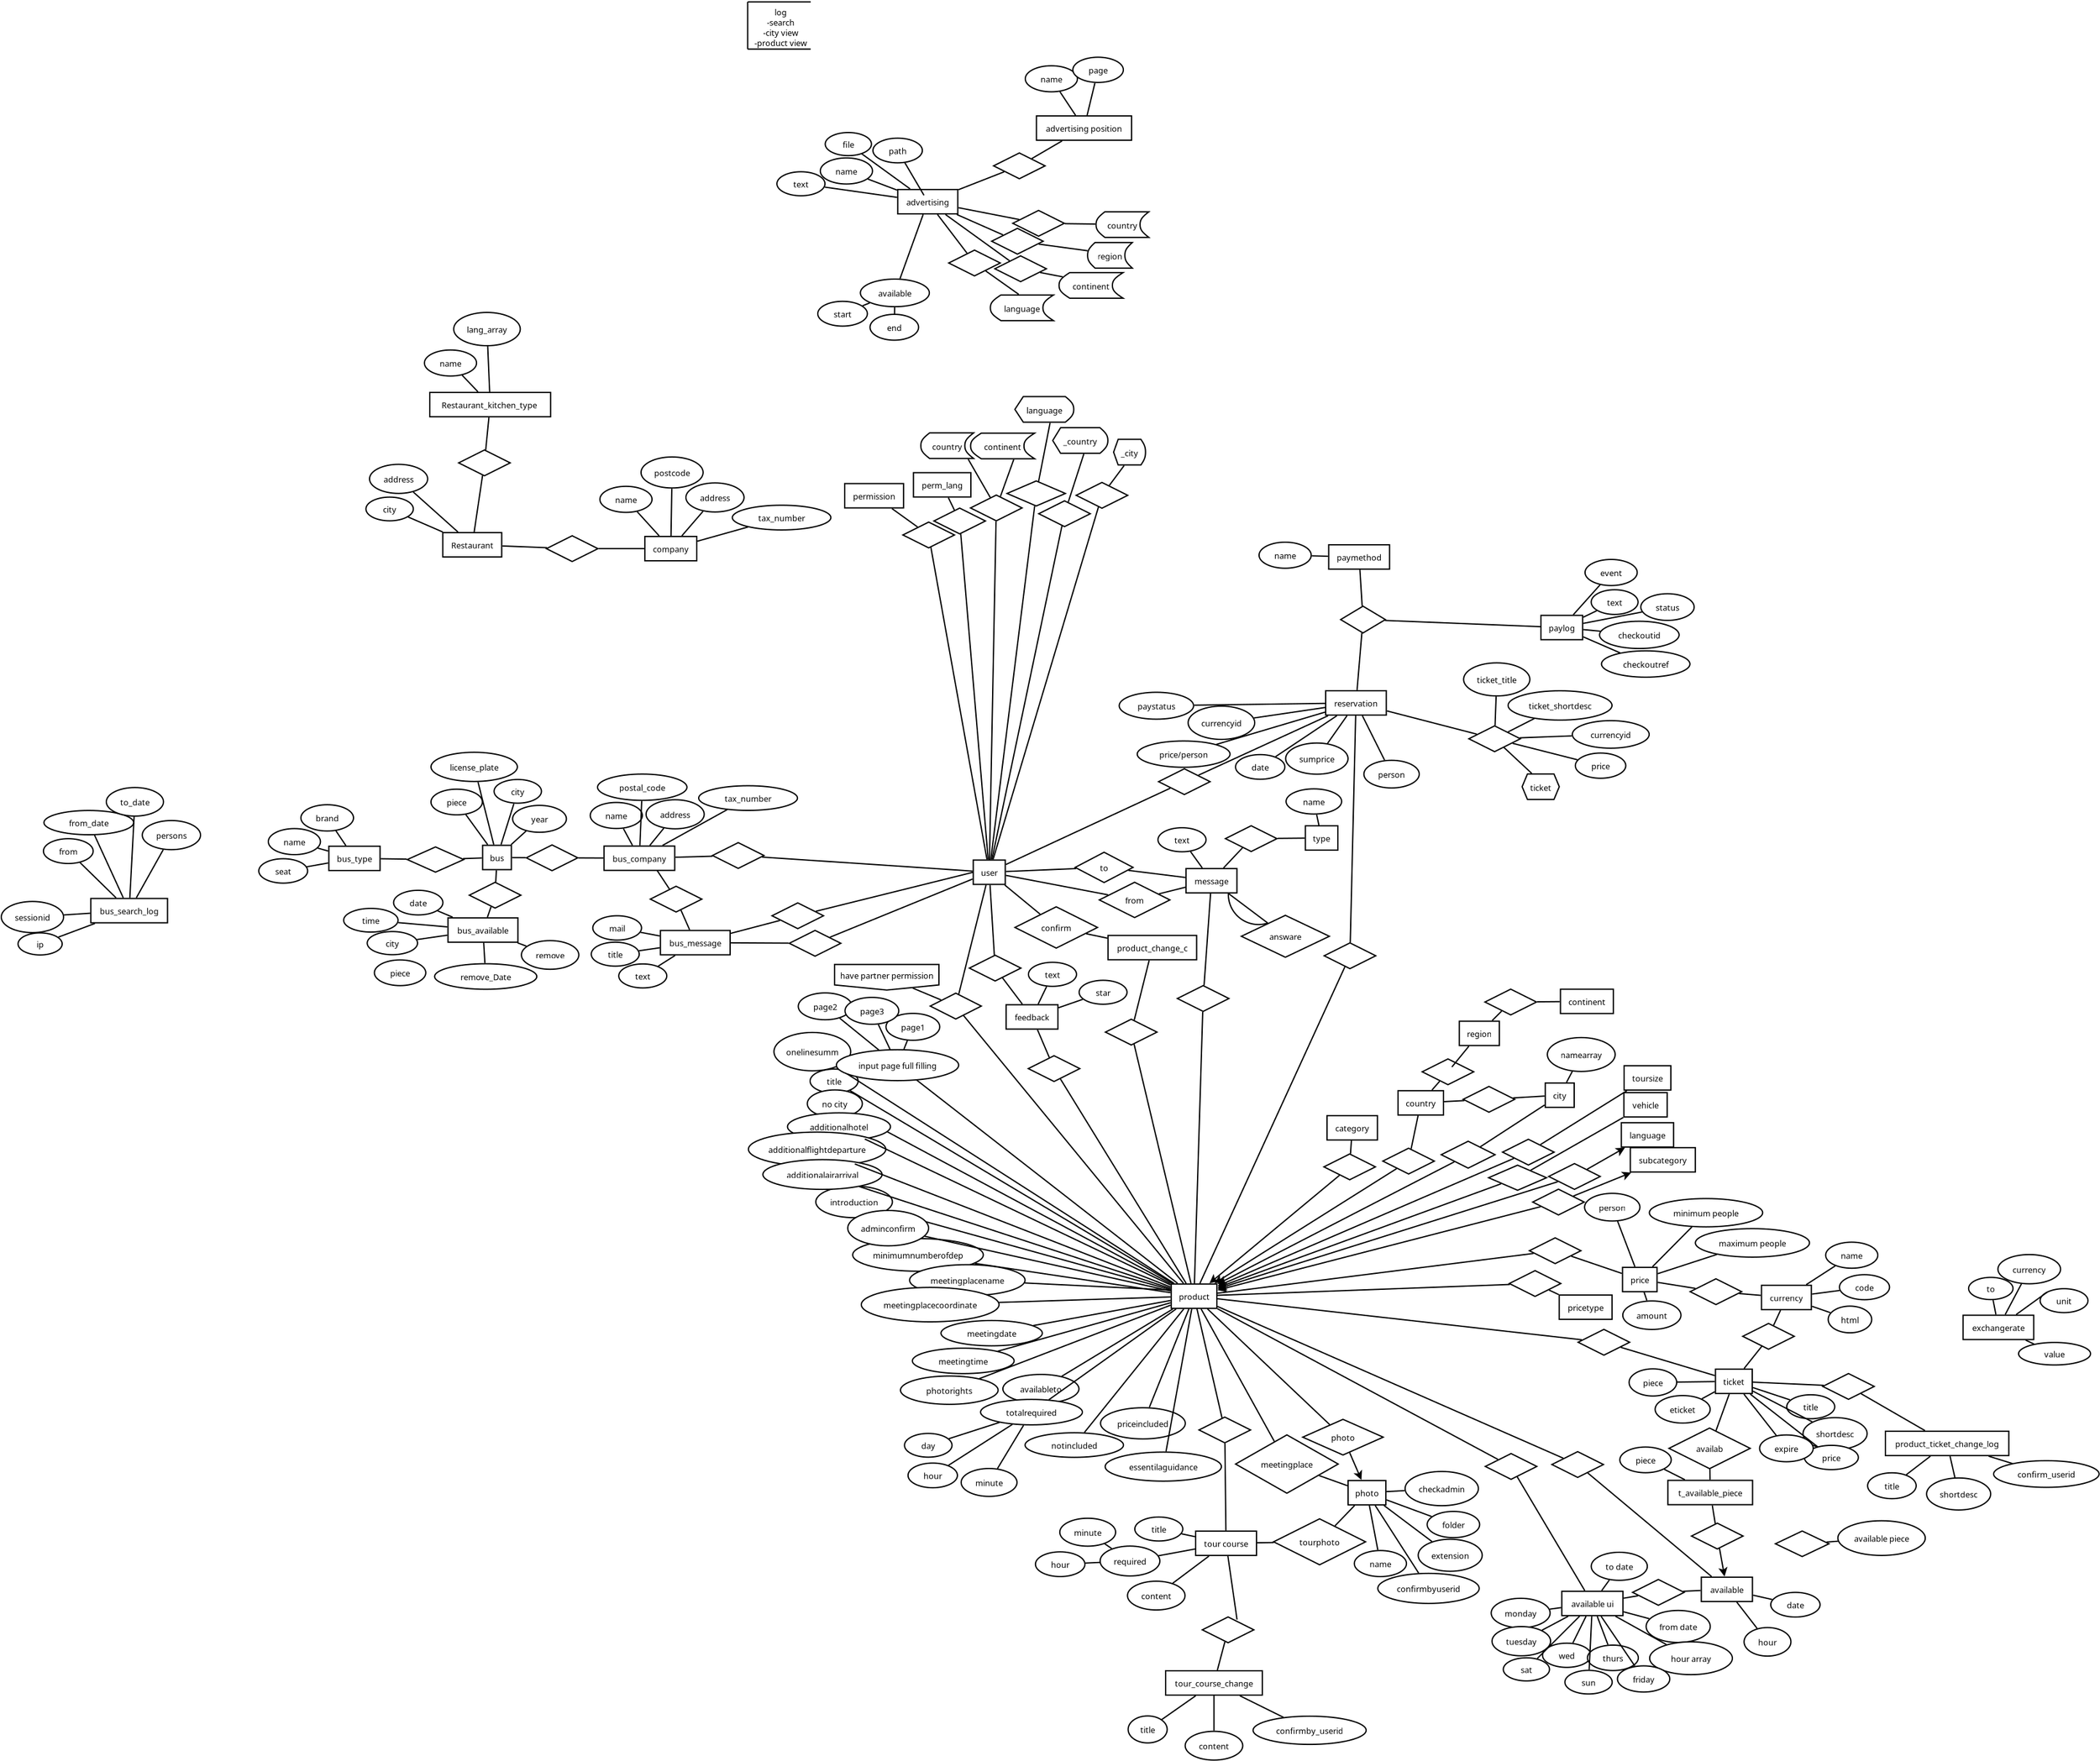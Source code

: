 <?xml version="1.0" encoding="UTF-8"?>
<dia:diagram xmlns:dia="http://www.lysator.liu.se/~alla/dia/">
  <dia:layer name="Background" visible="true" connectable="true" active="true">
    <dia:object type="Flowchart - Box" version="0" id="O0">
      <dia:attribute name="obj_pos">
        <dia:point val="26.718,13.5"/>
      </dia:attribute>
      <dia:attribute name="obj_bb">
        <dia:rectangle val="26.668,13.45;30.333,15.45"/>
      </dia:attribute>
      <dia:attribute name="elem_corner">
        <dia:point val="26.718,13.5"/>
      </dia:attribute>
      <dia:attribute name="elem_width">
        <dia:real val="3.565"/>
      </dia:attribute>
      <dia:attribute name="elem_height">
        <dia:real val="1.9"/>
      </dia:attribute>
      <dia:attribute name="show_background">
        <dia:boolean val="true"/>
      </dia:attribute>
      <dia:attribute name="padding">
        <dia:real val="0.5"/>
      </dia:attribute>
      <dia:attribute name="text">
        <dia:composite type="text">
          <dia:attribute name="string">
            <dia:string>#product#</dia:string>
          </dia:attribute>
          <dia:attribute name="font">
            <dia:font family="sans" style="0" name="Helvetica"/>
          </dia:attribute>
          <dia:attribute name="height">
            <dia:real val="0.8"/>
          </dia:attribute>
          <dia:attribute name="pos">
            <dia:point val="28.5,14.644"/>
          </dia:attribute>
          <dia:attribute name="color">
            <dia:color val="#000000ff"/>
          </dia:attribute>
          <dia:attribute name="alignment">
            <dia:enum val="1"/>
          </dia:attribute>
        </dia:composite>
      </dia:attribute>
    </dia:object>
    <dia:object type="Flowchart - Box" version="0" id="O1">
      <dia:attribute name="obj_pos">
        <dia:point val="44.426,-1.6"/>
      </dia:attribute>
      <dia:attribute name="obj_bb">
        <dia:rectangle val="44.376,-1.65;48.024,0.35"/>
      </dia:attribute>
      <dia:attribute name="elem_corner">
        <dia:point val="44.426,-1.6"/>
      </dia:attribute>
      <dia:attribute name="elem_width">
        <dia:real val="3.548"/>
      </dia:attribute>
      <dia:attribute name="elem_height">
        <dia:real val="1.9"/>
      </dia:attribute>
      <dia:attribute name="show_background">
        <dia:boolean val="true"/>
      </dia:attribute>
      <dia:attribute name="padding">
        <dia:real val="0.5"/>
      </dia:attribute>
      <dia:attribute name="text">
        <dia:composite type="text">
          <dia:attribute name="string">
            <dia:string>#country#</dia:string>
          </dia:attribute>
          <dia:attribute name="font">
            <dia:font family="sans" style="0" name="Helvetica"/>
          </dia:attribute>
          <dia:attribute name="height">
            <dia:real val="0.8"/>
          </dia:attribute>
          <dia:attribute name="pos">
            <dia:point val="46.2,-0.456"/>
          </dia:attribute>
          <dia:attribute name="color">
            <dia:color val="#000000ff"/>
          </dia:attribute>
          <dia:attribute name="alignment">
            <dia:enum val="1"/>
          </dia:attribute>
        </dia:composite>
      </dia:attribute>
    </dia:object>
    <dia:object type="Flowchart - Box" version="0" id="O2">
      <dia:attribute name="obj_pos">
        <dia:point val="55.92,-2.2"/>
      </dia:attribute>
      <dia:attribute name="obj_bb">
        <dia:rectangle val="55.87,-2.25;58.23,-0.25"/>
      </dia:attribute>
      <dia:attribute name="elem_corner">
        <dia:point val="55.92,-2.2"/>
      </dia:attribute>
      <dia:attribute name="elem_width">
        <dia:real val="2.26"/>
      </dia:attribute>
      <dia:attribute name="elem_height">
        <dia:real val="1.9"/>
      </dia:attribute>
      <dia:attribute name="show_background">
        <dia:boolean val="true"/>
      </dia:attribute>
      <dia:attribute name="padding">
        <dia:real val="0.5"/>
      </dia:attribute>
      <dia:attribute name="text">
        <dia:composite type="text">
          <dia:attribute name="string">
            <dia:string>#city#</dia:string>
          </dia:attribute>
          <dia:attribute name="font">
            <dia:font family="sans" style="0" name="Helvetica"/>
          </dia:attribute>
          <dia:attribute name="height">
            <dia:real val="0.8"/>
          </dia:attribute>
          <dia:attribute name="pos">
            <dia:point val="57.05,-1.056"/>
          </dia:attribute>
          <dia:attribute name="color">
            <dia:color val="#000000ff"/>
          </dia:attribute>
          <dia:attribute name="alignment">
            <dia:enum val="1"/>
          </dia:attribute>
        </dia:composite>
      </dia:attribute>
    </dia:object>
    <dia:object type="Flowchart - Box" version="0" id="O3">
      <dia:attribute name="obj_pos">
        <dia:point val="38.884,0.35"/>
      </dia:attribute>
      <dia:attribute name="obj_bb">
        <dia:rectangle val="38.834,0.3;42.866,2.3"/>
      </dia:attribute>
      <dia:attribute name="elem_corner">
        <dia:point val="38.884,0.35"/>
      </dia:attribute>
      <dia:attribute name="elem_width">
        <dia:real val="3.933"/>
      </dia:attribute>
      <dia:attribute name="elem_height">
        <dia:real val="1.9"/>
      </dia:attribute>
      <dia:attribute name="show_background">
        <dia:boolean val="true"/>
      </dia:attribute>
      <dia:attribute name="padding">
        <dia:real val="0.5"/>
      </dia:attribute>
      <dia:attribute name="text">
        <dia:composite type="text">
          <dia:attribute name="string">
            <dia:string>#category#</dia:string>
          </dia:attribute>
          <dia:attribute name="font">
            <dia:font family="sans" style="0" name="Helvetica"/>
          </dia:attribute>
          <dia:attribute name="height">
            <dia:real val="0.8"/>
          </dia:attribute>
          <dia:attribute name="pos">
            <dia:point val="40.85,1.494"/>
          </dia:attribute>
          <dia:attribute name="color">
            <dia:color val="#000000ff"/>
          </dia:attribute>
          <dia:attribute name="alignment">
            <dia:enum val="1"/>
          </dia:attribute>
        </dia:composite>
      </dia:attribute>
    </dia:object>
    <dia:object type="Flowchart - Diamond" version="0" id="O4">
      <dia:attribute name="obj_pos">
        <dia:point val="38.639,3.345"/>
      </dia:attribute>
      <dia:attribute name="obj_bb">
        <dia:rectangle val="38.589,3.295;42.711,5.405"/>
      </dia:attribute>
      <dia:attribute name="elem_corner">
        <dia:point val="38.639,3.345"/>
      </dia:attribute>
      <dia:attribute name="elem_width">
        <dia:real val="4.021"/>
      </dia:attribute>
      <dia:attribute name="elem_height">
        <dia:real val="2.011"/>
      </dia:attribute>
      <dia:attribute name="show_background">
        <dia:boolean val="true"/>
      </dia:attribute>
      <dia:attribute name="padding">
        <dia:real val="0.354"/>
      </dia:attribute>
      <dia:attribute name="text">
        <dia:composite type="text">
          <dia:attribute name="string">
            <dia:string>##</dia:string>
          </dia:attribute>
          <dia:attribute name="font">
            <dia:font family="sans" style="0" name="Helvetica"/>
          </dia:attribute>
          <dia:attribute name="height">
            <dia:real val="0.8"/>
          </dia:attribute>
          <dia:attribute name="pos">
            <dia:point val="40.65,4.544"/>
          </dia:attribute>
          <dia:attribute name="color">
            <dia:color val="#000000ff"/>
          </dia:attribute>
          <dia:attribute name="alignment">
            <dia:enum val="1"/>
          </dia:attribute>
        </dia:composite>
      </dia:attribute>
    </dia:object>
    <dia:object type="Flowchart - Diamond" version="0" id="O5">
      <dia:attribute name="obj_pos">
        <dia:point val="43.239,2.895"/>
      </dia:attribute>
      <dia:attribute name="obj_bb">
        <dia:rectangle val="43.189,2.845;47.311,4.955"/>
      </dia:attribute>
      <dia:attribute name="elem_corner">
        <dia:point val="43.239,2.895"/>
      </dia:attribute>
      <dia:attribute name="elem_width">
        <dia:real val="4.021"/>
      </dia:attribute>
      <dia:attribute name="elem_height">
        <dia:real val="2.011"/>
      </dia:attribute>
      <dia:attribute name="show_background">
        <dia:boolean val="true"/>
      </dia:attribute>
      <dia:attribute name="padding">
        <dia:real val="0.354"/>
      </dia:attribute>
      <dia:attribute name="text">
        <dia:composite type="text">
          <dia:attribute name="string">
            <dia:string>##</dia:string>
          </dia:attribute>
          <dia:attribute name="font">
            <dia:font family="sans" style="0" name="Helvetica"/>
          </dia:attribute>
          <dia:attribute name="height">
            <dia:real val="0.8"/>
          </dia:attribute>
          <dia:attribute name="pos">
            <dia:point val="45.25,4.094"/>
          </dia:attribute>
          <dia:attribute name="color">
            <dia:color val="#000000ff"/>
          </dia:attribute>
          <dia:attribute name="alignment">
            <dia:enum val="1"/>
          </dia:attribute>
        </dia:composite>
      </dia:attribute>
    </dia:object>
    <dia:object type="Flowchart - Diamond" version="0" id="O6">
      <dia:attribute name="obj_pos">
        <dia:point val="47.801,2.35"/>
      </dia:attribute>
      <dia:attribute name="obj_bb">
        <dia:rectangle val="47.751,2.3;52.049,4.5"/>
      </dia:attribute>
      <dia:attribute name="elem_corner">
        <dia:point val="47.801,2.35"/>
      </dia:attribute>
      <dia:attribute name="elem_width">
        <dia:real val="4.199"/>
      </dia:attribute>
      <dia:attribute name="elem_height">
        <dia:real val="2.099"/>
      </dia:attribute>
      <dia:attribute name="show_background">
        <dia:boolean val="true"/>
      </dia:attribute>
      <dia:attribute name="padding">
        <dia:real val="0.354"/>
      </dia:attribute>
      <dia:attribute name="text">
        <dia:composite type="text">
          <dia:attribute name="string">
            <dia:string>##</dia:string>
          </dia:attribute>
          <dia:attribute name="font">
            <dia:font family="sans" style="0" name="Helvetica"/>
          </dia:attribute>
          <dia:attribute name="height">
            <dia:real val="0.8"/>
          </dia:attribute>
          <dia:attribute name="pos">
            <dia:point val="49.9,3.594"/>
          </dia:attribute>
          <dia:attribute name="color">
            <dia:color val="#000000ff"/>
          </dia:attribute>
          <dia:attribute name="alignment">
            <dia:enum val="1"/>
          </dia:attribute>
        </dia:composite>
      </dia:attribute>
    </dia:object>
    <dia:object type="Standard - Line" version="0" id="O7">
      <dia:attribute name="obj_pos">
        <dia:point val="30.332,13.504"/>
      </dia:attribute>
      <dia:attribute name="obj_bb">
        <dia:rectangle val="30.265,3.891;48.885,13.572"/>
      </dia:attribute>
      <dia:attribute name="conn_endpoints">
        <dia:point val="30.332,13.504"/>
        <dia:point val="48.818,3.959"/>
      </dia:attribute>
      <dia:attribute name="numcp">
        <dia:int val="1"/>
      </dia:attribute>
      <dia:attribute name="start_arrow">
        <dia:enum val="22"/>
      </dia:attribute>
      <dia:attribute name="start_arrow_length">
        <dia:real val="0.5"/>
      </dia:attribute>
      <dia:attribute name="start_arrow_width">
        <dia:real val="0.5"/>
      </dia:attribute>
      <dia:connections>
        <dia:connection handle="0" to="O0" connection="16"/>
        <dia:connection handle="1" to="O6" connection="16"/>
      </dia:connections>
    </dia:object>
    <dia:object type="Standard - Line" version="0" id="O8">
      <dia:attribute name="obj_pos">
        <dia:point val="50.853,2.78"/>
      </dia:attribute>
      <dia:attribute name="obj_bb">
        <dia:rectangle val="50.784,-0.554;55.943,2.849"/>
      </dia:attribute>
      <dia:attribute name="conn_endpoints">
        <dia:point val="50.853,2.78"/>
        <dia:point val="55.873,-0.485"/>
      </dia:attribute>
      <dia:attribute name="numcp">
        <dia:int val="1"/>
      </dia:attribute>
      <dia:connections>
        <dia:connection handle="0" to="O6" connection="16"/>
        <dia:connection handle="1" to="O2" connection="16"/>
      </dia:connections>
    </dia:object>
    <dia:object type="Standard - Line" version="0" id="O9">
      <dia:attribute name="obj_pos">
        <dia:point val="30.088,13.45"/>
      </dia:attribute>
      <dia:attribute name="obj_bb">
        <dia:rectangle val="30.019,4.419;44.386,13.519"/>
      </dia:attribute>
      <dia:attribute name="conn_endpoints">
        <dia:point val="30.088,13.45"/>
        <dia:point val="44.317,4.488"/>
      </dia:attribute>
      <dia:attribute name="numcp">
        <dia:int val="1"/>
      </dia:attribute>
      <dia:attribute name="start_arrow">
        <dia:enum val="22"/>
      </dia:attribute>
      <dia:attribute name="start_arrow_length">
        <dia:real val="0.5"/>
      </dia:attribute>
      <dia:attribute name="start_arrow_width">
        <dia:real val="0.5"/>
      </dia:attribute>
      <dia:connections>
        <dia:connection handle="0" to="O0" connection="16"/>
        <dia:connection handle="1" to="O5" connection="16"/>
      </dia:connections>
    </dia:object>
    <dia:object type="Standard - Line" version="0" id="O10">
      <dia:attribute name="obj_pos">
        <dia:point val="45.45,2.944"/>
      </dia:attribute>
      <dia:attribute name="obj_bb">
        <dia:rectangle val="45.39,0.291;46.05,3.003"/>
      </dia:attribute>
      <dia:attribute name="conn_endpoints">
        <dia:point val="45.45,2.944"/>
        <dia:point val="45.991,0.35"/>
      </dia:attribute>
      <dia:attribute name="numcp">
        <dia:int val="1"/>
      </dia:attribute>
      <dia:connections>
        <dia:connection handle="0" to="O5" connection="16"/>
        <dia:connection handle="1" to="O1" connection="16"/>
      </dia:connections>
    </dia:object>
    <dia:object type="Standard - Line" version="0" id="O11">
      <dia:attribute name="obj_pos">
        <dia:point val="29.703,13.45"/>
      </dia:attribute>
      <dia:attribute name="obj_bb">
        <dia:rectangle val="29.633,4.938;39.928,13.52"/>
      </dia:attribute>
      <dia:attribute name="conn_endpoints">
        <dia:point val="29.703,13.45"/>
        <dia:point val="39.858,5.009"/>
      </dia:attribute>
      <dia:attribute name="numcp">
        <dia:int val="1"/>
      </dia:attribute>
      <dia:attribute name="start_arrow">
        <dia:enum val="22"/>
      </dia:attribute>
      <dia:attribute name="start_arrow_length">
        <dia:real val="0.5"/>
      </dia:attribute>
      <dia:attribute name="start_arrow_width">
        <dia:real val="0.5"/>
      </dia:attribute>
      <dia:connections>
        <dia:connection handle="0" to="O0" connection="16"/>
        <dia:connection handle="1" to="O4" connection="16"/>
      </dia:connections>
    </dia:object>
    <dia:object type="Standard - Line" version="0" id="O12">
      <dia:attribute name="obj_pos">
        <dia:point val="40.717,3.328"/>
      </dia:attribute>
      <dia:attribute name="obj_bb">
        <dia:rectangle val="40.664,2.224;40.839,3.381"/>
      </dia:attribute>
      <dia:attribute name="conn_endpoints">
        <dia:point val="40.717,3.328"/>
        <dia:point val="40.786,2.277"/>
      </dia:attribute>
      <dia:attribute name="numcp">
        <dia:int val="1"/>
      </dia:attribute>
      <dia:connections>
        <dia:connection handle="0" to="O4" connection="16"/>
        <dia:connection handle="1" to="O3" connection="16"/>
      </dia:connections>
    </dia:object>
    <dia:object type="Flowchart - Ellipse" version="0" id="O13">
      <dia:attribute name="obj_pos">
        <dia:point val="-1.474,-3.287"/>
      </dia:attribute>
      <dia:attribute name="obj_bb">
        <dia:rectangle val="-1.524,-3.337;2.324,-1.363"/>
      </dia:attribute>
      <dia:attribute name="elem_corner">
        <dia:point val="-1.474,-3.287"/>
      </dia:attribute>
      <dia:attribute name="elem_width">
        <dia:real val="3.747"/>
      </dia:attribute>
      <dia:attribute name="elem_height">
        <dia:real val="1.874"/>
      </dia:attribute>
      <dia:attribute name="show_background">
        <dia:boolean val="true"/>
      </dia:attribute>
      <dia:attribute name="padding">
        <dia:real val="0.354"/>
      </dia:attribute>
      <dia:attribute name="text">
        <dia:composite type="text">
          <dia:attribute name="string">
            <dia:string>#title#</dia:string>
          </dia:attribute>
          <dia:attribute name="font">
            <dia:font family="sans" style="0" name="Helvetica"/>
          </dia:attribute>
          <dia:attribute name="height">
            <dia:real val="0.8"/>
          </dia:attribute>
          <dia:attribute name="pos">
            <dia:point val="0.4,-2.156"/>
          </dia:attribute>
          <dia:attribute name="color">
            <dia:color val="#000000ff"/>
          </dia:attribute>
          <dia:attribute name="alignment">
            <dia:enum val="1"/>
          </dia:attribute>
        </dia:composite>
      </dia:attribute>
    </dia:object>
    <dia:object type="Flowchart - Ellipse" version="0" id="O14">
      <dia:attribute name="obj_pos">
        <dia:point val="-4.296,-6.148"/>
      </dia:attribute>
      <dia:attribute name="obj_bb">
        <dia:rectangle val="-4.346,-6.198;1.746,-3.102"/>
      </dia:attribute>
      <dia:attribute name="elem_corner">
        <dia:point val="-4.296,-6.148"/>
      </dia:attribute>
      <dia:attribute name="elem_width">
        <dia:real val="5.992"/>
      </dia:attribute>
      <dia:attribute name="elem_height">
        <dia:real val="2.996"/>
      </dia:attribute>
      <dia:attribute name="show_background">
        <dia:boolean val="true"/>
      </dia:attribute>
      <dia:attribute name="padding">
        <dia:real val="0.354"/>
      </dia:attribute>
      <dia:attribute name="text">
        <dia:composite type="text">
          <dia:attribute name="string">
            <dia:string>#onelinesumm#</dia:string>
          </dia:attribute>
          <dia:attribute name="font">
            <dia:font family="sans" style="0" name="Helvetica"/>
          </dia:attribute>
          <dia:attribute name="height">
            <dia:real val="0.8"/>
          </dia:attribute>
          <dia:attribute name="pos">
            <dia:point val="-1.3,-4.456"/>
          </dia:attribute>
          <dia:attribute name="color">
            <dia:color val="#000000ff"/>
          </dia:attribute>
          <dia:attribute name="alignment">
            <dia:enum val="1"/>
          </dia:attribute>
        </dia:composite>
      </dia:attribute>
    </dia:object>
    <dia:object type="Flowchart - Ellipse" version="0" id="O15">
      <dia:attribute name="obj_pos">
        <dia:point val="-1.028,5.852"/>
      </dia:attribute>
      <dia:attribute name="obj_bb">
        <dia:rectangle val="-1.078,5.802;5.001,8.368"/>
      </dia:attribute>
      <dia:attribute name="elem_corner">
        <dia:point val="-1.028,5.852"/>
      </dia:attribute>
      <dia:attribute name="elem_width">
        <dia:real val="5.979"/>
      </dia:attribute>
      <dia:attribute name="elem_height">
        <dia:real val="2.466"/>
      </dia:attribute>
      <dia:attribute name="show_background">
        <dia:boolean val="true"/>
      </dia:attribute>
      <dia:attribute name="padding">
        <dia:real val="0.354"/>
      </dia:attribute>
      <dia:attribute name="text">
        <dia:composite type="text">
          <dia:attribute name="string">
            <dia:string>#introduction#</dia:string>
          </dia:attribute>
          <dia:attribute name="font">
            <dia:font family="sans" style="0" name="Helvetica"/>
          </dia:attribute>
          <dia:attribute name="height">
            <dia:real val="0.8"/>
          </dia:attribute>
          <dia:attribute name="pos">
            <dia:point val="1.961,7.279"/>
          </dia:attribute>
          <dia:attribute name="color">
            <dia:color val="#000000ff"/>
          </dia:attribute>
          <dia:attribute name="alignment">
            <dia:enum val="1"/>
          </dia:attribute>
        </dia:composite>
      </dia:attribute>
    </dia:object>
    <dia:object type="Flowchart - Box" version="0" id="O16">
      <dia:attribute name="obj_pos">
        <dia:point val="62.075,-3.55"/>
      </dia:attribute>
      <dia:attribute name="obj_bb">
        <dia:rectangle val="62.025,-3.6;65.775,-1.6"/>
      </dia:attribute>
      <dia:attribute name="elem_corner">
        <dia:point val="62.075,-3.55"/>
      </dia:attribute>
      <dia:attribute name="elem_width">
        <dia:real val="3.65"/>
      </dia:attribute>
      <dia:attribute name="elem_height">
        <dia:real val="1.9"/>
      </dia:attribute>
      <dia:attribute name="show_background">
        <dia:boolean val="true"/>
      </dia:attribute>
      <dia:attribute name="padding">
        <dia:real val="0.5"/>
      </dia:attribute>
      <dia:attribute name="text">
        <dia:composite type="text">
          <dia:attribute name="string">
            <dia:string>#toursize#</dia:string>
          </dia:attribute>
          <dia:attribute name="font">
            <dia:font family="sans" style="0" name="Helvetica"/>
          </dia:attribute>
          <dia:attribute name="height">
            <dia:real val="0.8"/>
          </dia:attribute>
          <dia:attribute name="pos">
            <dia:point val="63.9,-2.406"/>
          </dia:attribute>
          <dia:attribute name="color">
            <dia:color val="#000000ff"/>
          </dia:attribute>
          <dia:attribute name="alignment">
            <dia:enum val="1"/>
          </dia:attribute>
        </dia:composite>
      </dia:attribute>
    </dia:object>
    <dia:object type="Flowchart - Diamond" version="0" id="O17">
      <dia:attribute name="obj_pos">
        <dia:point val="52.589,2.195"/>
      </dia:attribute>
      <dia:attribute name="obj_bb">
        <dia:rectangle val="52.539,2.145;56.661,4.255"/>
      </dia:attribute>
      <dia:attribute name="elem_corner">
        <dia:point val="52.589,2.195"/>
      </dia:attribute>
      <dia:attribute name="elem_width">
        <dia:real val="4.021"/>
      </dia:attribute>
      <dia:attribute name="elem_height">
        <dia:real val="2.011"/>
      </dia:attribute>
      <dia:attribute name="show_background">
        <dia:boolean val="true"/>
      </dia:attribute>
      <dia:attribute name="padding">
        <dia:real val="0.354"/>
      </dia:attribute>
      <dia:attribute name="text">
        <dia:composite type="text">
          <dia:attribute name="string">
            <dia:string>##</dia:string>
          </dia:attribute>
          <dia:attribute name="font">
            <dia:font family="sans" style="0" name="Helvetica"/>
          </dia:attribute>
          <dia:attribute name="height">
            <dia:real val="0.8"/>
          </dia:attribute>
          <dia:attribute name="pos">
            <dia:point val="54.6,3.394"/>
          </dia:attribute>
          <dia:attribute name="color">
            <dia:color val="#000000ff"/>
          </dia:attribute>
          <dia:attribute name="alignment">
            <dia:enum val="1"/>
          </dia:attribute>
        </dia:composite>
      </dia:attribute>
    </dia:object>
    <dia:object type="Standard - Line" version="0" id="O18">
      <dia:attribute name="obj_pos">
        <dia:point val="30.332,13.66"/>
      </dia:attribute>
      <dia:attribute name="obj_bb">
        <dia:rectangle val="30.267,3.62;53.538,13.726"/>
      </dia:attribute>
      <dia:attribute name="conn_endpoints">
        <dia:point val="30.332,13.66"/>
        <dia:point val="53.472,3.686"/>
      </dia:attribute>
      <dia:attribute name="numcp">
        <dia:int val="1"/>
      </dia:attribute>
      <dia:attribute name="start_arrow">
        <dia:enum val="22"/>
      </dia:attribute>
      <dia:attribute name="start_arrow_length">
        <dia:real val="0.5"/>
      </dia:attribute>
      <dia:attribute name="start_arrow_width">
        <dia:real val="0.5"/>
      </dia:attribute>
      <dia:connections>
        <dia:connection handle="0" to="O0" connection="16"/>
        <dia:connection handle="1" to="O17" connection="16"/>
      </dia:connections>
    </dia:object>
    <dia:object type="Standard - Line" version="0" id="O19">
      <dia:attribute name="obj_pos">
        <dia:point val="55.538,2.615"/>
      </dia:attribute>
      <dia:attribute name="obj_bb">
        <dia:rectangle val="55.469,-1.669;62.365,2.684"/>
      </dia:attribute>
      <dia:attribute name="conn_endpoints">
        <dia:point val="55.538,2.615"/>
        <dia:point val="62.296,-1.6"/>
      </dia:attribute>
      <dia:attribute name="numcp">
        <dia:int val="1"/>
      </dia:attribute>
      <dia:connections>
        <dia:connection handle="0" to="O17" connection="16"/>
        <dia:connection handle="1" to="O16" connection="16"/>
      </dia:connections>
    </dia:object>
    <dia:object type="Flowchart - Ellipse" version="0" id="O20">
      <dia:attribute name="obj_pos">
        <dia:point val="1.85,9.951"/>
      </dia:attribute>
      <dia:attribute name="obj_bb">
        <dia:rectangle val="1.8,9.901;12.1,12.55"/>
      </dia:attribute>
      <dia:attribute name="elem_corner">
        <dia:point val="1.85,9.951"/>
      </dia:attribute>
      <dia:attribute name="elem_width">
        <dia:real val="10.199"/>
      </dia:attribute>
      <dia:attribute name="elem_height">
        <dia:real val="2.55"/>
      </dia:attribute>
      <dia:attribute name="show_background">
        <dia:boolean val="true"/>
      </dia:attribute>
      <dia:attribute name="padding">
        <dia:real val="0.354"/>
      </dia:attribute>
      <dia:attribute name="text">
        <dia:composite type="text">
          <dia:attribute name="string">
            <dia:string>#minimumnumberofdep#</dia:string>
          </dia:attribute>
          <dia:attribute name="font">
            <dia:font family="sans" style="0" name="Helvetica"/>
          </dia:attribute>
          <dia:attribute name="height">
            <dia:real val="0.8"/>
          </dia:attribute>
          <dia:attribute name="pos">
            <dia:point val="6.95,11.419"/>
          </dia:attribute>
          <dia:attribute name="color">
            <dia:color val="#000000ff"/>
          </dia:attribute>
          <dia:attribute name="alignment">
            <dia:enum val="1"/>
          </dia:attribute>
        </dia:composite>
      </dia:attribute>
    </dia:object>
    <dia:object type="Flowchart - Ellipse" version="0" id="O21">
      <dia:attribute name="obj_pos">
        <dia:point val="13.576,20.563"/>
      </dia:attribute>
      <dia:attribute name="obj_bb">
        <dia:rectangle val="13.526,20.513;19.565,22.868"/>
      </dia:attribute>
      <dia:attribute name="elem_corner">
        <dia:point val="13.576,20.563"/>
      </dia:attribute>
      <dia:attribute name="elem_width">
        <dia:real val="5.939"/>
      </dia:attribute>
      <dia:attribute name="elem_height">
        <dia:real val="2.255"/>
      </dia:attribute>
      <dia:attribute name="show_background">
        <dia:boolean val="true"/>
      </dia:attribute>
      <dia:attribute name="padding">
        <dia:real val="0.354"/>
      </dia:attribute>
      <dia:attribute name="text">
        <dia:composite type="text">
          <dia:attribute name="string">
            <dia:string>#availableto#</dia:string>
          </dia:attribute>
          <dia:attribute name="font">
            <dia:font family="sans" style="0" name="Helvetica"/>
          </dia:attribute>
          <dia:attribute name="height">
            <dia:real val="0.8"/>
          </dia:attribute>
          <dia:attribute name="pos">
            <dia:point val="16.546,21.885"/>
          </dia:attribute>
          <dia:attribute name="color">
            <dia:color val="#000000ff"/>
          </dia:attribute>
          <dia:attribute name="alignment">
            <dia:enum val="1"/>
          </dia:attribute>
        </dia:composite>
      </dia:attribute>
    </dia:object>
    <dia:object type="Flowchart - Ellipse" version="0" id="O22">
      <dia:attribute name="obj_pos">
        <dia:point val="6.51,18.513"/>
      </dia:attribute>
      <dia:attribute name="obj_bb">
        <dia:rectangle val="6.46,18.463;14.505,20.549"/>
      </dia:attribute>
      <dia:attribute name="elem_corner">
        <dia:point val="6.51,18.513"/>
      </dia:attribute>
      <dia:attribute name="elem_width">
        <dia:real val="7.945"/>
      </dia:attribute>
      <dia:attribute name="elem_height">
        <dia:real val="1.986"/>
      </dia:attribute>
      <dia:attribute name="show_background">
        <dia:boolean val="true"/>
      </dia:attribute>
      <dia:attribute name="padding">
        <dia:real val="0.354"/>
      </dia:attribute>
      <dia:attribute name="text">
        <dia:composite type="text">
          <dia:attribute name="string">
            <dia:string>#meetingtime#</dia:string>
          </dia:attribute>
          <dia:attribute name="font">
            <dia:font family="sans" style="0" name="Helvetica"/>
          </dia:attribute>
          <dia:attribute name="height">
            <dia:real val="0.8"/>
          </dia:attribute>
          <dia:attribute name="pos">
            <dia:point val="10.483,19.7"/>
          </dia:attribute>
          <dia:attribute name="color">
            <dia:color val="#000000ff"/>
          </dia:attribute>
          <dia:attribute name="alignment">
            <dia:enum val="1"/>
          </dia:attribute>
        </dia:composite>
      </dia:attribute>
    </dia:object>
    <dia:object type="Flowchart - Ellipse" version="0" id="O23">
      <dia:attribute name="obj_pos">
        <dia:point val="8.745,16.352"/>
      </dia:attribute>
      <dia:attribute name="obj_bb">
        <dia:rectangle val="8.695,16.302;16.706,18.38"/>
      </dia:attribute>
      <dia:attribute name="elem_corner">
        <dia:point val="8.745,16.352"/>
      </dia:attribute>
      <dia:attribute name="elem_width">
        <dia:real val="7.911"/>
      </dia:attribute>
      <dia:attribute name="elem_height">
        <dia:real val="1.978"/>
      </dia:attribute>
      <dia:attribute name="show_background">
        <dia:boolean val="true"/>
      </dia:attribute>
      <dia:attribute name="padding">
        <dia:real val="0.354"/>
      </dia:attribute>
      <dia:attribute name="text">
        <dia:composite type="text">
          <dia:attribute name="string">
            <dia:string>#meetingdate#</dia:string>
          </dia:attribute>
          <dia:attribute name="font">
            <dia:font family="sans" style="0" name="Helvetica"/>
          </dia:attribute>
          <dia:attribute name="height">
            <dia:real val="0.8"/>
          </dia:attribute>
          <dia:attribute name="pos">
            <dia:point val="12.7,17.535"/>
          </dia:attribute>
          <dia:attribute name="color">
            <dia:color val="#000000ff"/>
          </dia:attribute>
          <dia:attribute name="alignment">
            <dia:enum val="1"/>
          </dia:attribute>
        </dia:composite>
      </dia:attribute>
    </dia:object>
    <dia:object type="Flowchart - Ellipse" version="0" id="O24">
      <dia:attribute name="obj_pos">
        <dia:point val="6.294,11.99"/>
      </dia:attribute>
      <dia:attribute name="obj_bb">
        <dia:rectangle val="6.244,11.94;15.356,14.465"/>
      </dia:attribute>
      <dia:attribute name="elem_corner">
        <dia:point val="6.294,11.99"/>
      </dia:attribute>
      <dia:attribute name="elem_width">
        <dia:real val="9.013"/>
      </dia:attribute>
      <dia:attribute name="elem_height">
        <dia:real val="2.426"/>
      </dia:attribute>
      <dia:attribute name="show_background">
        <dia:boolean val="true"/>
      </dia:attribute>
      <dia:attribute name="padding">
        <dia:real val="0.354"/>
      </dia:attribute>
      <dia:attribute name="text">
        <dia:composite type="text">
          <dia:attribute name="string">
            <dia:string>#meetingplacename#</dia:string>
          </dia:attribute>
          <dia:attribute name="font">
            <dia:font family="sans" style="0" name="Helvetica"/>
          </dia:attribute>
          <dia:attribute name="height">
            <dia:real val="0.8"/>
          </dia:attribute>
          <dia:attribute name="pos">
            <dia:point val="10.8,13.397"/>
          </dia:attribute>
          <dia:attribute name="color">
            <dia:color val="#000000ff"/>
          </dia:attribute>
          <dia:attribute name="alignment">
            <dia:enum val="1"/>
          </dia:attribute>
        </dia:composite>
      </dia:attribute>
    </dia:object>
    <dia:object type="Flowchart - Ellipse" version="0" id="O25">
      <dia:attribute name="obj_pos">
        <dia:point val="2.524,13.768"/>
      </dia:attribute>
      <dia:attribute name="obj_bb">
        <dia:rectangle val="2.474,13.718;13.326,16.506"/>
      </dia:attribute>
      <dia:attribute name="elem_corner">
        <dia:point val="2.524,13.768"/>
      </dia:attribute>
      <dia:attribute name="elem_width">
        <dia:real val="10.753"/>
      </dia:attribute>
      <dia:attribute name="elem_height">
        <dia:real val="2.688"/>
      </dia:attribute>
      <dia:attribute name="show_background">
        <dia:boolean val="true"/>
      </dia:attribute>
      <dia:attribute name="padding">
        <dia:real val="0.354"/>
      </dia:attribute>
      <dia:attribute name="text">
        <dia:composite type="text">
          <dia:attribute name="string">
            <dia:string>#meetingplacecoordinate#</dia:string>
          </dia:attribute>
          <dia:attribute name="font">
            <dia:font family="sans" style="0" name="Helvetica"/>
          </dia:attribute>
          <dia:attribute name="height">
            <dia:real val="0.8"/>
          </dia:attribute>
          <dia:attribute name="pos">
            <dia:point val="7.9,15.306"/>
          </dia:attribute>
          <dia:attribute name="color">
            <dia:color val="#000000ff"/>
          </dia:attribute>
          <dia:attribute name="alignment">
            <dia:enum val="1"/>
          </dia:attribute>
        </dia:composite>
      </dia:attribute>
    </dia:object>
    <dia:object type="Standard - Line" version="0" id="O26">
      <dia:attribute name="obj_pos">
        <dia:point val="26.941,13.451"/>
      </dia:attribute>
      <dia:attribute name="obj_bb">
        <dia:rectangle val="0.516,-3.511;27.01,13.52"/>
      </dia:attribute>
      <dia:attribute name="conn_endpoints">
        <dia:point val="26.941,13.451"/>
        <dia:point val="0.585,-3.442"/>
      </dia:attribute>
      <dia:attribute name="numcp">
        <dia:int val="1"/>
      </dia:attribute>
      <dia:connections>
        <dia:connection handle="0" to="O0" connection="16"/>
        <dia:connection handle="1" to="O14" connection="16"/>
      </dia:connections>
    </dia:object>
    <dia:object type="Standard - Line" version="0" id="O27">
      <dia:attribute name="obj_pos">
        <dia:point val="26.84,13.457"/>
      </dia:attribute>
      <dia:attribute name="obj_bb">
        <dia:rectangle val="1.575,-1.675;26.909,13.526"/>
      </dia:attribute>
      <dia:attribute name="conn_endpoints">
        <dia:point val="26.84,13.457"/>
        <dia:point val="1.643,-1.607"/>
      </dia:attribute>
      <dia:attribute name="numcp">
        <dia:int val="1"/>
      </dia:attribute>
      <dia:connections>
        <dia:connection handle="0" to="O0" connection="16"/>
        <dia:connection handle="1" to="O13" connection="16"/>
      </dia:connections>
    </dia:object>
    <dia:object type="Standard - Line" version="0" id="O28">
      <dia:attribute name="obj_pos">
        <dia:point val="26.668,13.941"/>
      </dia:attribute>
      <dia:attribute name="obj_bb">
        <dia:rectangle val="4.429,7.725;26.729,14.003"/>
      </dia:attribute>
      <dia:attribute name="conn_endpoints">
        <dia:point val="26.668,13.941"/>
        <dia:point val="4.49,7.787"/>
      </dia:attribute>
      <dia:attribute name="numcp">
        <dia:int val="1"/>
      </dia:attribute>
      <dia:connections>
        <dia:connection handle="0" to="O0" connection="16"/>
        <dia:connection handle="1" to="O15" connection="16"/>
      </dia:connections>
    </dia:object>
    <dia:object type="Standard - Line" version="0" id="O29">
      <dia:attribute name="obj_pos">
        <dia:point val="26.668,14.176"/>
      </dia:attribute>
      <dia:attribute name="obj_bb">
        <dia:rectangle val="11.319,11.831;26.724,14.233"/>
      </dia:attribute>
      <dia:attribute name="conn_endpoints">
        <dia:point val="26.668,14.176"/>
        <dia:point val="11.375,11.888"/>
      </dia:attribute>
      <dia:attribute name="numcp">
        <dia:int val="1"/>
      </dia:attribute>
      <dia:connections>
        <dia:connection handle="0" to="O0" connection="16"/>
        <dia:connection handle="1" to="O20" connection="16"/>
      </dia:connections>
    </dia:object>
    <dia:object type="Standard - Line" version="0" id="O30">
      <dia:attribute name="obj_pos">
        <dia:point val="26.719,13.975"/>
      </dia:attribute>
      <dia:attribute name="obj_bb">
        <dia:rectangle val="15.229,13.368;26.771,14.027"/>
      </dia:attribute>
      <dia:attribute name="conn_endpoints">
        <dia:point val="26.719,13.975"/>
        <dia:point val="15.281,13.42"/>
      </dia:attribute>
      <dia:attribute name="numcp">
        <dia:int val="1"/>
      </dia:attribute>
      <dia:connections>
        <dia:connection handle="0" to="O0" connection="5"/>
        <dia:connection handle="1" to="O24" connection="16"/>
      </dia:connections>
    </dia:object>
    <dia:object type="Standard - Line" version="0" id="O31">
      <dia:attribute name="obj_pos">
        <dia:point val="26.668,14.509"/>
      </dia:attribute>
      <dia:attribute name="obj_bb">
        <dia:rectangle val="13.23,14.457;26.72,14.99"/>
      </dia:attribute>
      <dia:attribute name="conn_endpoints">
        <dia:point val="26.668,14.509"/>
        <dia:point val="13.282,14.939"/>
      </dia:attribute>
      <dia:attribute name="numcp">
        <dia:int val="1"/>
      </dia:attribute>
      <dia:connections>
        <dia:connection handle="0" to="O0" connection="16"/>
        <dia:connection handle="1" to="O25" connection="16"/>
      </dia:connections>
    </dia:object>
    <dia:object type="Standard - Line" version="0" id="O32">
      <dia:attribute name="obj_pos">
        <dia:point val="26.667,14.785"/>
      </dia:attribute>
      <dia:attribute name="obj_bb">
        <dia:rectangle val="15.883,14.727;26.726,16.806"/>
      </dia:attribute>
      <dia:attribute name="conn_endpoints">
        <dia:point val="26.667,14.785"/>
        <dia:point val="15.941,16.748"/>
      </dia:attribute>
      <dia:attribute name="numcp">
        <dia:int val="1"/>
      </dia:attribute>
      <dia:connections>
        <dia:connection handle="0" to="O0" connection="16"/>
        <dia:connection handle="1" to="O23" connection="16"/>
      </dia:connections>
    </dia:object>
    <dia:object type="Standard - Line" version="0" id="O33">
      <dia:attribute name="obj_pos">
        <dia:point val="26.667,14.964"/>
      </dia:attribute>
      <dia:attribute name="obj_bb">
        <dia:rectangle val="13.111,14.903;26.729,18.812"/>
      </dia:attribute>
      <dia:attribute name="conn_endpoints">
        <dia:point val="26.667,14.964"/>
        <dia:point val="13.173,18.751"/>
      </dia:attribute>
      <dia:attribute name="numcp">
        <dia:int val="1"/>
      </dia:attribute>
      <dia:connections>
        <dia:connection handle="0" to="O0" connection="16"/>
        <dia:connection handle="1" to="O22" connection="16"/>
      </dia:connections>
    </dia:object>
    <dia:object type="Standard - Line" version="0" id="O34">
      <dia:attribute name="obj_pos">
        <dia:point val="26.851,15.449"/>
      </dia:attribute>
      <dia:attribute name="obj_bb">
        <dia:rectangle val="18.097,15.38;26.92,20.778"/>
      </dia:attribute>
      <dia:attribute name="conn_endpoints">
        <dia:point val="26.851,15.449"/>
        <dia:point val="18.166,20.709"/>
      </dia:attribute>
      <dia:attribute name="numcp">
        <dia:int val="1"/>
      </dia:attribute>
      <dia:connections>
        <dia:connection handle="0" to="O0" connection="16"/>
        <dia:connection handle="1" to="O21" connection="16"/>
      </dia:connections>
    </dia:object>
    <dia:object type="Flowchart - Ellipse" version="0" id="O35">
      <dia:attribute name="obj_pos">
        <dia:point val="11.835,22.515"/>
      </dia:attribute>
      <dia:attribute name="obj_bb">
        <dia:rectangle val="11.784,22.465;19.834,24.552"/>
      </dia:attribute>
      <dia:attribute name="elem_corner">
        <dia:point val="11.835,22.515"/>
      </dia:attribute>
      <dia:attribute name="elem_width">
        <dia:real val="7.949"/>
      </dia:attribute>
      <dia:attribute name="elem_height">
        <dia:real val="1.987"/>
      </dia:attribute>
      <dia:attribute name="show_background">
        <dia:boolean val="true"/>
      </dia:attribute>
      <dia:attribute name="padding">
        <dia:real val="0.354"/>
      </dia:attribute>
      <dia:attribute name="text">
        <dia:composite type="text">
          <dia:attribute name="string">
            <dia:string>#totalrequired#</dia:string>
          </dia:attribute>
          <dia:attribute name="font">
            <dia:font family="sans" style="0" name="Helvetica"/>
          </dia:attribute>
          <dia:attribute name="height">
            <dia:real val="0.8"/>
          </dia:attribute>
          <dia:attribute name="pos">
            <dia:point val="15.809,23.703"/>
          </dia:attribute>
          <dia:attribute name="color">
            <dia:color val="#000000ff"/>
          </dia:attribute>
          <dia:attribute name="alignment">
            <dia:enum val="1"/>
          </dia:attribute>
        </dia:composite>
      </dia:attribute>
    </dia:object>
    <dia:object type="Flowchart - Ellipse" version="0" id="O36">
      <dia:attribute name="obj_pos">
        <dia:point val="5.895,25.172"/>
      </dia:attribute>
      <dia:attribute name="obj_bb">
        <dia:rectangle val="5.845,25.122;9.655,27.078"/>
      </dia:attribute>
      <dia:attribute name="elem_corner">
        <dia:point val="5.895,25.172"/>
      </dia:attribute>
      <dia:attribute name="elem_width">
        <dia:real val="3.711"/>
      </dia:attribute>
      <dia:attribute name="elem_height">
        <dia:real val="1.855"/>
      </dia:attribute>
      <dia:attribute name="show_background">
        <dia:boolean val="true"/>
      </dia:attribute>
      <dia:attribute name="padding">
        <dia:real val="0.354"/>
      </dia:attribute>
      <dia:attribute name="text">
        <dia:composite type="text">
          <dia:attribute name="string">
            <dia:string>#day#</dia:string>
          </dia:attribute>
          <dia:attribute name="font">
            <dia:font family="sans" style="0" name="Helvetica"/>
          </dia:attribute>
          <dia:attribute name="height">
            <dia:real val="0.8"/>
          </dia:attribute>
          <dia:attribute name="pos">
            <dia:point val="7.75,26.294"/>
          </dia:attribute>
          <dia:attribute name="color">
            <dia:color val="#000000ff"/>
          </dia:attribute>
          <dia:attribute name="alignment">
            <dia:enum val="1"/>
          </dia:attribute>
        </dia:composite>
      </dia:attribute>
    </dia:object>
    <dia:object type="Flowchart - Ellipse" version="0" id="O37">
      <dia:attribute name="obj_pos">
        <dia:point val="6.171,27.486"/>
      </dia:attribute>
      <dia:attribute name="obj_bb">
        <dia:rectangle val="6.121,27.436;10.079,29.464"/>
      </dia:attribute>
      <dia:attribute name="elem_corner">
        <dia:point val="6.171,27.486"/>
      </dia:attribute>
      <dia:attribute name="elem_width">
        <dia:real val="3.857"/>
      </dia:attribute>
      <dia:attribute name="elem_height">
        <dia:real val="1.929"/>
      </dia:attribute>
      <dia:attribute name="show_background">
        <dia:boolean val="true"/>
      </dia:attribute>
      <dia:attribute name="padding">
        <dia:real val="0.354"/>
      </dia:attribute>
      <dia:attribute name="text">
        <dia:composite type="text">
          <dia:attribute name="string">
            <dia:string>#hour#</dia:string>
          </dia:attribute>
          <dia:attribute name="font">
            <dia:font family="sans" style="0" name="Helvetica"/>
          </dia:attribute>
          <dia:attribute name="height">
            <dia:real val="0.8"/>
          </dia:attribute>
          <dia:attribute name="pos">
            <dia:point val="8.1,28.644"/>
          </dia:attribute>
          <dia:attribute name="color">
            <dia:color val="#000000ff"/>
          </dia:attribute>
          <dia:attribute name="alignment">
            <dia:enum val="1"/>
          </dia:attribute>
        </dia:composite>
      </dia:attribute>
    </dia:object>
    <dia:object type="Flowchart - Ellipse" version="0" id="O38">
      <dia:attribute name="obj_pos">
        <dia:point val="10.319,27.91"/>
      </dia:attribute>
      <dia:attribute name="obj_bb">
        <dia:rectangle val="10.269,27.86;14.731,30.14"/>
      </dia:attribute>
      <dia:attribute name="elem_corner">
        <dia:point val="10.319,27.91"/>
      </dia:attribute>
      <dia:attribute name="elem_width">
        <dia:real val="4.361"/>
      </dia:attribute>
      <dia:attribute name="elem_height">
        <dia:real val="2.181"/>
      </dia:attribute>
      <dia:attribute name="show_background">
        <dia:boolean val="true"/>
      </dia:attribute>
      <dia:attribute name="padding">
        <dia:real val="0.354"/>
      </dia:attribute>
      <dia:attribute name="text">
        <dia:composite type="text">
          <dia:attribute name="string">
            <dia:string>#minute#</dia:string>
          </dia:attribute>
          <dia:attribute name="font">
            <dia:font family="sans" style="0" name="Helvetica"/>
          </dia:attribute>
          <dia:attribute name="height">
            <dia:real val="0.8"/>
          </dia:attribute>
          <dia:attribute name="pos">
            <dia:point val="12.5,29.194"/>
          </dia:attribute>
          <dia:attribute name="color">
            <dia:color val="#000000ff"/>
          </dia:attribute>
          <dia:attribute name="alignment">
            <dia:enum val="1"/>
          </dia:attribute>
        </dia:composite>
      </dia:attribute>
    </dia:object>
    <dia:object type="Standard - Line" version="0" id="O39">
      <dia:attribute name="obj_pos">
        <dia:point val="15.192,24.534"/>
      </dia:attribute>
      <dia:attribute name="obj_bb">
        <dia:rectangle val="13.086,24.465;15.26,27.982"/>
      </dia:attribute>
      <dia:attribute name="conn_endpoints">
        <dia:point val="15.192,24.534"/>
        <dia:point val="13.155,27.913"/>
      </dia:attribute>
      <dia:attribute name="numcp">
        <dia:int val="1"/>
      </dia:attribute>
      <dia:connections>
        <dia:connection handle="0" to="O35" connection="16"/>
        <dia:connection handle="1" to="O38" connection="16"/>
      </dia:connections>
    </dia:object>
    <dia:object type="Standard - Line" version="0" id="O40">
      <dia:attribute name="obj_pos">
        <dia:point val="13.322,24.308"/>
      </dia:attribute>
      <dia:attribute name="obj_bb">
        <dia:rectangle val="9.295,24.245;13.385,25.646"/>
      </dia:attribute>
      <dia:attribute name="conn_endpoints">
        <dia:point val="13.322,24.308"/>
        <dia:point val="9.358,25.583"/>
      </dia:attribute>
      <dia:attribute name="numcp">
        <dia:int val="1"/>
      </dia:attribute>
      <dia:connections>
        <dia:connection handle="0" to="O35" connection="16"/>
        <dia:connection handle="1" to="O36" connection="16"/>
      </dia:connections>
    </dia:object>
    <dia:object type="Standard - Line" version="0" id="O41">
      <dia:attribute name="obj_pos">
        <dia:point val="14.324,24.46"/>
      </dia:attribute>
      <dia:attribute name="obj_bb">
        <dia:rectangle val="9.259,24.391;14.393,27.732"/>
      </dia:attribute>
      <dia:attribute name="conn_endpoints">
        <dia:point val="14.324,24.46"/>
        <dia:point val="9.328,27.663"/>
      </dia:attribute>
      <dia:attribute name="numcp">
        <dia:int val="1"/>
      </dia:attribute>
      <dia:connections>
        <dia:connection handle="0" to="O35" connection="16"/>
        <dia:connection handle="1" to="O37" connection="16"/>
      </dia:connections>
    </dia:object>
    <dia:object type="Standard - Line" version="0" id="O42">
      <dia:attribute name="obj_pos">
        <dia:point val="17.164,22.542"/>
      </dia:attribute>
      <dia:attribute name="obj_bb">
        <dia:rectangle val="17.094,15.38;27.169,22.612"/>
      </dia:attribute>
      <dia:attribute name="conn_endpoints">
        <dia:point val="17.164,22.542"/>
        <dia:point val="27.099,15.45"/>
      </dia:attribute>
      <dia:attribute name="numcp">
        <dia:int val="1"/>
      </dia:attribute>
      <dia:connections>
        <dia:connection handle="0" to="O35" connection="16"/>
        <dia:connection handle="1" to="O0" connection="16"/>
      </dia:connections>
    </dia:object>
    <dia:object type="Flowchart - Ellipse" version="0" id="O43">
      <dia:attribute name="obj_pos">
        <dia:point val="21.2,23.166"/>
      </dia:attribute>
      <dia:attribute name="obj_bb">
        <dia:rectangle val="21.15,23.116;27.868,25.65"/>
      </dia:attribute>
      <dia:attribute name="elem_corner">
        <dia:point val="21.2,23.166"/>
      </dia:attribute>
      <dia:attribute name="elem_width">
        <dia:real val="6.618"/>
      </dia:attribute>
      <dia:attribute name="elem_height">
        <dia:real val="2.434"/>
      </dia:attribute>
      <dia:attribute name="show_background">
        <dia:boolean val="true"/>
      </dia:attribute>
      <dia:attribute name="padding">
        <dia:real val="0.354"/>
      </dia:attribute>
      <dia:attribute name="text">
        <dia:composite type="text">
          <dia:attribute name="string">
            <dia:string>#priceincluded#</dia:string>
          </dia:attribute>
          <dia:attribute name="font">
            <dia:font family="sans" style="0" name="Helvetica"/>
          </dia:attribute>
          <dia:attribute name="height">
            <dia:real val="0.8"/>
          </dia:attribute>
          <dia:attribute name="pos">
            <dia:point val="24.509,24.577"/>
          </dia:attribute>
          <dia:attribute name="color">
            <dia:color val="#000000ff"/>
          </dia:attribute>
          <dia:attribute name="alignment">
            <dia:enum val="1"/>
          </dia:attribute>
        </dia:composite>
      </dia:attribute>
    </dia:object>
    <dia:object type="Flowchart - Ellipse" version="0" id="O44">
      <dia:attribute name="obj_pos">
        <dia:point val="15.308,25.119"/>
      </dia:attribute>
      <dia:attribute name="obj_bb">
        <dia:rectangle val="15.258,25.069;23.042,27.09"/>
      </dia:attribute>
      <dia:attribute name="elem_corner">
        <dia:point val="15.308,25.119"/>
      </dia:attribute>
      <dia:attribute name="elem_width">
        <dia:real val="7.683"/>
      </dia:attribute>
      <dia:attribute name="elem_height">
        <dia:real val="1.921"/>
      </dia:attribute>
      <dia:attribute name="show_background">
        <dia:boolean val="true"/>
      </dia:attribute>
      <dia:attribute name="padding">
        <dia:real val="0.354"/>
      </dia:attribute>
      <dia:attribute name="text">
        <dia:composite type="text">
          <dia:attribute name="string">
            <dia:string>#notincluded#</dia:string>
          </dia:attribute>
          <dia:attribute name="font">
            <dia:font family="sans" style="0" name="Helvetica"/>
          </dia:attribute>
          <dia:attribute name="height">
            <dia:real val="0.8"/>
          </dia:attribute>
          <dia:attribute name="pos">
            <dia:point val="19.15,26.274"/>
          </dia:attribute>
          <dia:attribute name="color">
            <dia:color val="#000000ff"/>
          </dia:attribute>
          <dia:attribute name="alignment">
            <dia:enum val="1"/>
          </dia:attribute>
        </dia:composite>
      </dia:attribute>
    </dia:object>
    <dia:object type="Flowchart - Ellipse" version="0" id="O45">
      <dia:attribute name="obj_pos">
        <dia:point val="21.562,26.629"/>
      </dia:attribute>
      <dia:attribute name="obj_bb">
        <dia:rectangle val="21.512,26.579;30.688,28.948"/>
      </dia:attribute>
      <dia:attribute name="elem_corner">
        <dia:point val="21.562,26.629"/>
      </dia:attribute>
      <dia:attribute name="elem_width">
        <dia:real val="9.075"/>
      </dia:attribute>
      <dia:attribute name="elem_height">
        <dia:real val="2.269"/>
      </dia:attribute>
      <dia:attribute name="show_background">
        <dia:boolean val="true"/>
      </dia:attribute>
      <dia:attribute name="padding">
        <dia:real val="0.354"/>
      </dia:attribute>
      <dia:attribute name="text">
        <dia:composite type="text">
          <dia:attribute name="string">
            <dia:string>#essentilaguidance#</dia:string>
          </dia:attribute>
          <dia:attribute name="font">
            <dia:font family="sans" style="0" name="Helvetica"/>
          </dia:attribute>
          <dia:attribute name="height">
            <dia:real val="0.8"/>
          </dia:attribute>
          <dia:attribute name="pos">
            <dia:point val="26.1,27.957"/>
          </dia:attribute>
          <dia:attribute name="color">
            <dia:color val="#000000ff"/>
          </dia:attribute>
          <dia:attribute name="alignment">
            <dia:enum val="1"/>
          </dia:attribute>
        </dia:composite>
      </dia:attribute>
    </dia:object>
    <dia:object type="Standard - Line" version="0" id="O46">
      <dia:attribute name="obj_pos">
        <dia:point val="19.938,25.099"/>
      </dia:attribute>
      <dia:attribute name="obj_bb">
        <dia:rectangle val="19.868,15.38;27.766,25.17"/>
      </dia:attribute>
      <dia:attribute name="conn_endpoints">
        <dia:point val="19.938,25.099"/>
        <dia:point val="27.696,15.45"/>
      </dia:attribute>
      <dia:attribute name="numcp">
        <dia:int val="1"/>
      </dia:attribute>
      <dia:connections>
        <dia:connection handle="0" to="O44" connection="16"/>
        <dia:connection handle="1" to="O0" connection="16"/>
      </dia:connections>
    </dia:object>
    <dia:object type="Standard - Line" version="0" id="O47">
      <dia:attribute name="obj_pos">
        <dia:point val="25.012,23.133"/>
      </dia:attribute>
      <dia:attribute name="obj_bb">
        <dia:rectangle val="24.947,15.385;28.163,23.198"/>
      </dia:attribute>
      <dia:attribute name="conn_endpoints">
        <dia:point val="25.012,23.133"/>
        <dia:point val="28.098,15.45"/>
      </dia:attribute>
      <dia:attribute name="numcp">
        <dia:int val="1"/>
      </dia:attribute>
      <dia:connections>
        <dia:connection handle="0" to="O43" connection="16"/>
        <dia:connection handle="1" to="O0" connection="16"/>
      </dia:connections>
    </dia:object>
    <dia:object type="Standard - Line" version="0" id="O48">
      <dia:attribute name="obj_pos">
        <dia:point val="26.312,26.587"/>
      </dia:attribute>
      <dia:attribute name="obj_bb">
        <dia:rectangle val="26.254,15.392;28.378,26.645"/>
      </dia:attribute>
      <dia:attribute name="conn_endpoints">
        <dia:point val="26.312,26.587"/>
        <dia:point val="28.32,15.45"/>
      </dia:attribute>
      <dia:attribute name="numcp">
        <dia:int val="1"/>
      </dia:attribute>
      <dia:connections>
        <dia:connection handle="0" to="O45" connection="16"/>
        <dia:connection handle="1" to="O0" connection="16"/>
      </dia:connections>
    </dia:object>
    <dia:object type="Flowchart - Box" version="0" id="O49">
      <dia:attribute name="obj_pos">
        <dia:point val="61.859,0.9"/>
      </dia:attribute>
      <dia:attribute name="obj_bb">
        <dia:rectangle val="61.809,0.85;65.991,2.85"/>
      </dia:attribute>
      <dia:attribute name="elem_corner">
        <dia:point val="61.859,0.9"/>
      </dia:attribute>
      <dia:attribute name="elem_width">
        <dia:real val="4.082"/>
      </dia:attribute>
      <dia:attribute name="elem_height">
        <dia:real val="1.9"/>
      </dia:attribute>
      <dia:attribute name="show_background">
        <dia:boolean val="true"/>
      </dia:attribute>
      <dia:attribute name="padding">
        <dia:real val="0.5"/>
      </dia:attribute>
      <dia:attribute name="text">
        <dia:composite type="text">
          <dia:attribute name="string">
            <dia:string>#language#</dia:string>
          </dia:attribute>
          <dia:attribute name="font">
            <dia:font family="sans" style="0" name="Helvetica"/>
          </dia:attribute>
          <dia:attribute name="height">
            <dia:real val="0.8"/>
          </dia:attribute>
          <dia:attribute name="pos">
            <dia:point val="63.9,2.044"/>
          </dia:attribute>
          <dia:attribute name="color">
            <dia:color val="#000000ff"/>
          </dia:attribute>
          <dia:attribute name="alignment">
            <dia:enum val="1"/>
          </dia:attribute>
        </dia:composite>
      </dia:attribute>
    </dia:object>
    <dia:object type="Flowchart - Box" version="0" id="O50">
      <dia:attribute name="obj_pos">
        <dia:point val="62.561,2.85"/>
      </dia:attribute>
      <dia:attribute name="obj_bb">
        <dia:rectangle val="62.511,2.8;67.689,4.8"/>
      </dia:attribute>
      <dia:attribute name="elem_corner">
        <dia:point val="62.561,2.85"/>
      </dia:attribute>
      <dia:attribute name="elem_width">
        <dia:real val="5.077"/>
      </dia:attribute>
      <dia:attribute name="elem_height">
        <dia:real val="1.9"/>
      </dia:attribute>
      <dia:attribute name="show_background">
        <dia:boolean val="true"/>
      </dia:attribute>
      <dia:attribute name="padding">
        <dia:real val="0.5"/>
      </dia:attribute>
      <dia:attribute name="text">
        <dia:composite type="text">
          <dia:attribute name="string">
            <dia:string>#subcategory#</dia:string>
          </dia:attribute>
          <dia:attribute name="font">
            <dia:font family="sans" style="0" name="Helvetica"/>
          </dia:attribute>
          <dia:attribute name="height">
            <dia:real val="0.8"/>
          </dia:attribute>
          <dia:attribute name="pos">
            <dia:point val="65.1,3.994"/>
          </dia:attribute>
          <dia:attribute name="color">
            <dia:color val="#000000ff"/>
          </dia:attribute>
          <dia:attribute name="alignment">
            <dia:enum val="1"/>
          </dia:attribute>
        </dia:composite>
      </dia:attribute>
    </dia:object>
    <dia:object type="Flowchart - Box" version="0" id="O51">
      <dia:attribute name="obj_pos">
        <dia:point val="40.526,28.85"/>
      </dia:attribute>
      <dia:attribute name="obj_bb">
        <dia:rectangle val="40.476,28.8;43.524,30.8"/>
      </dia:attribute>
      <dia:attribute name="elem_corner">
        <dia:point val="40.526,28.85"/>
      </dia:attribute>
      <dia:attribute name="elem_width">
        <dia:real val="2.948"/>
      </dia:attribute>
      <dia:attribute name="elem_height">
        <dia:real val="1.9"/>
      </dia:attribute>
      <dia:attribute name="show_background">
        <dia:boolean val="true"/>
      </dia:attribute>
      <dia:attribute name="padding">
        <dia:real val="0.5"/>
      </dia:attribute>
      <dia:attribute name="text">
        <dia:composite type="text">
          <dia:attribute name="string">
            <dia:string>#photo#</dia:string>
          </dia:attribute>
          <dia:attribute name="font">
            <dia:font family="sans" style="0" name="Helvetica"/>
          </dia:attribute>
          <dia:attribute name="height">
            <dia:real val="0.8"/>
          </dia:attribute>
          <dia:attribute name="pos">
            <dia:point val="42,29.994"/>
          </dia:attribute>
          <dia:attribute name="color">
            <dia:color val="#000000ff"/>
          </dia:attribute>
          <dia:attribute name="alignment">
            <dia:enum val="1"/>
          </dia:attribute>
        </dia:composite>
      </dia:attribute>
    </dia:object>
    <dia:object type="Flowchart - Diamond" version="0" id="O52">
      <dia:attribute name="obj_pos">
        <dia:point val="56.189,4.095"/>
      </dia:attribute>
      <dia:attribute name="obj_bb">
        <dia:rectangle val="56.139,4.045;60.261,6.155"/>
      </dia:attribute>
      <dia:attribute name="elem_corner">
        <dia:point val="56.189,4.095"/>
      </dia:attribute>
      <dia:attribute name="elem_width">
        <dia:real val="4.021"/>
      </dia:attribute>
      <dia:attribute name="elem_height">
        <dia:real val="2.011"/>
      </dia:attribute>
      <dia:attribute name="show_background">
        <dia:boolean val="true"/>
      </dia:attribute>
      <dia:attribute name="padding">
        <dia:real val="0.354"/>
      </dia:attribute>
      <dia:attribute name="text">
        <dia:composite type="text">
          <dia:attribute name="string">
            <dia:string>##</dia:string>
          </dia:attribute>
          <dia:attribute name="font">
            <dia:font family="sans" style="0" name="Helvetica"/>
          </dia:attribute>
          <dia:attribute name="height">
            <dia:real val="0.8"/>
          </dia:attribute>
          <dia:attribute name="pos">
            <dia:point val="58.2,5.294"/>
          </dia:attribute>
          <dia:attribute name="color">
            <dia:color val="#000000ff"/>
          </dia:attribute>
          <dia:attribute name="alignment">
            <dia:enum val="1"/>
          </dia:attribute>
        </dia:composite>
      </dia:attribute>
    </dia:object>
    <dia:object type="Flowchart - Diamond" version="0" id="O53">
      <dia:attribute name="obj_pos">
        <dia:point val="54.939,6.095"/>
      </dia:attribute>
      <dia:attribute name="obj_bb">
        <dia:rectangle val="54.889,6.045;59.011,8.155"/>
      </dia:attribute>
      <dia:attribute name="elem_corner">
        <dia:point val="54.939,6.095"/>
      </dia:attribute>
      <dia:attribute name="elem_width">
        <dia:real val="4.021"/>
      </dia:attribute>
      <dia:attribute name="elem_height">
        <dia:real val="2.011"/>
      </dia:attribute>
      <dia:attribute name="show_background">
        <dia:boolean val="true"/>
      </dia:attribute>
      <dia:attribute name="padding">
        <dia:real val="0.354"/>
      </dia:attribute>
      <dia:attribute name="text">
        <dia:composite type="text">
          <dia:attribute name="string">
            <dia:string>##</dia:string>
          </dia:attribute>
          <dia:attribute name="font">
            <dia:font family="sans" style="0" name="Helvetica"/>
          </dia:attribute>
          <dia:attribute name="height">
            <dia:real val="0.8"/>
          </dia:attribute>
          <dia:attribute name="pos">
            <dia:point val="56.95,7.294"/>
          </dia:attribute>
          <dia:attribute name="color">
            <dia:color val="#000000ff"/>
          </dia:attribute>
          <dia:attribute name="alignment">
            <dia:enum val="1"/>
          </dia:attribute>
        </dia:composite>
      </dia:attribute>
    </dia:object>
    <dia:object type="Flowchart - Diamond" version="0" id="O54">
      <dia:attribute name="obj_pos">
        <dia:point val="36.985,24.072"/>
      </dia:attribute>
      <dia:attribute name="obj_bb">
        <dia:rectangle val="36.935,24.022;43.318,26.905"/>
      </dia:attribute>
      <dia:attribute name="elem_corner">
        <dia:point val="36.985,24.072"/>
      </dia:attribute>
      <dia:attribute name="elem_width">
        <dia:real val="6.283"/>
      </dia:attribute>
      <dia:attribute name="elem_height">
        <dia:real val="2.783"/>
      </dia:attribute>
      <dia:attribute name="show_background">
        <dia:boolean val="true"/>
      </dia:attribute>
      <dia:attribute name="padding">
        <dia:real val="0.354"/>
      </dia:attribute>
      <dia:attribute name="text">
        <dia:composite type="text">
          <dia:attribute name="string">
            <dia:string>#photo#</dia:string>
          </dia:attribute>
          <dia:attribute name="font">
            <dia:font family="sans" style="0" name="Helvetica"/>
          </dia:attribute>
          <dia:attribute name="height">
            <dia:real val="0.8"/>
          </dia:attribute>
          <dia:attribute name="pos">
            <dia:point val="40.127,25.658"/>
          </dia:attribute>
          <dia:attribute name="color">
            <dia:color val="#000000ff"/>
          </dia:attribute>
          <dia:attribute name="alignment">
            <dia:enum val="1"/>
          </dia:attribute>
        </dia:composite>
      </dia:attribute>
    </dia:object>
    <dia:object type="Flowchart - Diamond" version="0" id="O55">
      <dia:attribute name="obj_pos">
        <dia:point val="31.742,25.287"/>
      </dia:attribute>
      <dia:attribute name="obj_bb">
        <dia:rectangle val="31.692,25.237;39.804,29.891"/>
      </dia:attribute>
      <dia:attribute name="elem_corner">
        <dia:point val="31.742,25.287"/>
      </dia:attribute>
      <dia:attribute name="elem_width">
        <dia:real val="8.012"/>
      </dia:attribute>
      <dia:attribute name="elem_height">
        <dia:real val="4.554"/>
      </dia:attribute>
      <dia:attribute name="show_background">
        <dia:boolean val="true"/>
      </dia:attribute>
      <dia:attribute name="padding">
        <dia:real val="0.354"/>
      </dia:attribute>
      <dia:attribute name="text">
        <dia:composite type="text">
          <dia:attribute name="string">
            <dia:string>#meetingplace#</dia:string>
          </dia:attribute>
          <dia:attribute name="font">
            <dia:font family="sans" style="0" name="Helvetica"/>
          </dia:attribute>
          <dia:attribute name="height">
            <dia:real val="0.8"/>
          </dia:attribute>
          <dia:attribute name="pos">
            <dia:point val="35.748,27.758"/>
          </dia:attribute>
          <dia:attribute name="color">
            <dia:color val="#000000ff"/>
          </dia:attribute>
          <dia:attribute name="alignment">
            <dia:enum val="1"/>
          </dia:attribute>
        </dia:composite>
      </dia:attribute>
    </dia:object>
    <dia:object type="Standard - Line" version="0" id="O56">
      <dia:attribute name="obj_pos">
        <dia:point val="30.332,13.873"/>
      </dia:attribute>
      <dia:attribute name="obj_bb">
        <dia:rectangle val="30.269,5.445;56.968,14.001"/>
      </dia:attribute>
      <dia:attribute name="conn_endpoints">
        <dia:point val="30.332,13.873"/>
        <dia:point val="56.905,5.508"/>
      </dia:attribute>
      <dia:attribute name="numcp">
        <dia:int val="1"/>
      </dia:attribute>
      <dia:attribute name="start_arrow">
        <dia:enum val="22"/>
      </dia:attribute>
      <dia:attribute name="start_arrow_length">
        <dia:real val="0.5"/>
      </dia:attribute>
      <dia:attribute name="start_arrow_width">
        <dia:real val="0.5"/>
      </dia:attribute>
      <dia:connections>
        <dia:connection handle="0" to="O0" connection="16"/>
        <dia:connection handle="1" to="O52" connection="16"/>
      </dia:connections>
    </dia:object>
    <dia:object type="Standard - Line" version="0" id="O57">
      <dia:attribute name="obj_pos">
        <dia:point val="55.559,7.459"/>
      </dia:attribute>
      <dia:attribute name="obj_bb">
        <dia:rectangle val="30.272,7.398;55.62,14.146"/>
      </dia:attribute>
      <dia:attribute name="conn_endpoints">
        <dia:point val="55.559,7.459"/>
        <dia:point val="30.332,13.977"/>
      </dia:attribute>
      <dia:attribute name="numcp">
        <dia:int val="1"/>
      </dia:attribute>
      <dia:attribute name="end_arrow">
        <dia:enum val="22"/>
      </dia:attribute>
      <dia:attribute name="end_arrow_length">
        <dia:real val="0.5"/>
      </dia:attribute>
      <dia:attribute name="end_arrow_width">
        <dia:real val="0.5"/>
      </dia:attribute>
      <dia:connections>
        <dia:connection handle="0" to="O53" connection="16"/>
        <dia:connection handle="1" to="O0" connection="16"/>
      </dia:connections>
    </dia:object>
    <dia:object type="Standard - Line" version="0" id="O58">
      <dia:attribute name="obj_pos">
        <dia:point val="39.09,24.482"/>
      </dia:attribute>
      <dia:attribute name="obj_bb">
        <dia:rectangle val="29.48,15.374;39.161,24.552"/>
      </dia:attribute>
      <dia:attribute name="conn_endpoints">
        <dia:point val="39.09,24.482"/>
        <dia:point val="29.55,15.445"/>
      </dia:attribute>
      <dia:attribute name="numcp">
        <dia:int val="1"/>
      </dia:attribute>
      <dia:connections>
        <dia:connection handle="0" to="O54" connection="16"/>
        <dia:connection handle="1" to="O0" connection="16"/>
      </dia:connections>
    </dia:object>
    <dia:object type="Standard - Line" version="0" id="O59">
      <dia:attribute name="obj_pos">
        <dia:point val="34.769,25.793"/>
      </dia:attribute>
      <dia:attribute name="obj_bb">
        <dia:rectangle val="28.985,15.382;34.837,25.861"/>
      </dia:attribute>
      <dia:attribute name="conn_endpoints">
        <dia:point val="34.769,25.793"/>
        <dia:point val="29.053,15.45"/>
      </dia:attribute>
      <dia:attribute name="numcp">
        <dia:int val="1"/>
      </dia:attribute>
      <dia:connections>
        <dia:connection handle="0" to="O55" connection="16"/>
        <dia:connection handle="1" to="O0" connection="16"/>
      </dia:connections>
    </dia:object>
    <dia:object type="Standard - Line" version="0" id="O60">
      <dia:attribute name="obj_pos">
        <dia:point val="59.186,4.538"/>
      </dia:attribute>
      <dia:attribute name="obj_bb">
        <dia:rectangle val="59.118,2.782;62.214,4.606"/>
      </dia:attribute>
      <dia:attribute name="conn_endpoints">
        <dia:point val="59.186,4.538"/>
        <dia:point val="62.146,2.85"/>
      </dia:attribute>
      <dia:attribute name="numcp">
        <dia:int val="1"/>
      </dia:attribute>
      <dia:attribute name="end_arrow">
        <dia:enum val="22"/>
      </dia:attribute>
      <dia:attribute name="end_arrow_length">
        <dia:real val="0.5"/>
      </dia:attribute>
      <dia:attribute name="end_arrow_width">
        <dia:real val="0.5"/>
      </dia:attribute>
      <dia:connections>
        <dia:connection handle="0" to="O52" connection="16"/>
        <dia:connection handle="1" to="O49" connection="16"/>
      </dia:connections>
    </dia:object>
    <dia:object type="Standard - Line" version="0" id="O61">
      <dia:attribute name="obj_pos">
        <dia:point val="58.116,6.628"/>
      </dia:attribute>
      <dia:attribute name="obj_bb">
        <dia:rectangle val="58.051,4.727;62.696,6.693"/>
      </dia:attribute>
      <dia:attribute name="conn_endpoints">
        <dia:point val="58.116,6.628"/>
        <dia:point val="62.631,4.8"/>
      </dia:attribute>
      <dia:attribute name="numcp">
        <dia:int val="1"/>
      </dia:attribute>
      <dia:attribute name="end_arrow">
        <dia:enum val="22"/>
      </dia:attribute>
      <dia:attribute name="end_arrow_length">
        <dia:real val="0.5"/>
      </dia:attribute>
      <dia:attribute name="end_arrow_width">
        <dia:real val="0.5"/>
      </dia:attribute>
      <dia:connections>
        <dia:connection handle="0" to="O53" connection="16"/>
        <dia:connection handle="1" to="O50" connection="16"/>
      </dia:connections>
    </dia:object>
    <dia:object type="Standard - Line" version="0" id="O62">
      <dia:attribute name="obj_pos">
        <dia:point val="40.649,26.673"/>
      </dia:attribute>
      <dia:attribute name="obj_bb">
        <dia:rectangle val="40.584,26.608;41.634,28.866"/>
      </dia:attribute>
      <dia:attribute name="conn_endpoints">
        <dia:point val="40.649,26.673"/>
        <dia:point val="41.568,28.8"/>
      </dia:attribute>
      <dia:attribute name="numcp">
        <dia:int val="1"/>
      </dia:attribute>
      <dia:attribute name="end_arrow">
        <dia:enum val="22"/>
      </dia:attribute>
      <dia:attribute name="end_arrow_length">
        <dia:real val="0.5"/>
      </dia:attribute>
      <dia:attribute name="end_arrow_width">
        <dia:real val="0.5"/>
      </dia:attribute>
      <dia:connections>
        <dia:connection handle="0" to="O54" connection="16"/>
        <dia:connection handle="1" to="O51" connection="16"/>
      </dia:connections>
    </dia:object>
    <dia:object type="Flowchart - Box" version="0" id="O63">
      <dia:attribute name="obj_pos">
        <dia:point val="62.059,-1.45"/>
      </dia:attribute>
      <dia:attribute name="obj_bb">
        <dia:rectangle val="62.009,-1.5;65.491,0.5"/>
      </dia:attribute>
      <dia:attribute name="elem_corner">
        <dia:point val="62.059,-1.45"/>
      </dia:attribute>
      <dia:attribute name="elem_width">
        <dia:real val="3.382"/>
      </dia:attribute>
      <dia:attribute name="elem_height">
        <dia:real val="1.9"/>
      </dia:attribute>
      <dia:attribute name="show_background">
        <dia:boolean val="true"/>
      </dia:attribute>
      <dia:attribute name="padding">
        <dia:real val="0.5"/>
      </dia:attribute>
      <dia:attribute name="text">
        <dia:composite type="text">
          <dia:attribute name="string">
            <dia:string>#vehicle#</dia:string>
          </dia:attribute>
          <dia:attribute name="font">
            <dia:font family="sans" style="0" name="Helvetica"/>
          </dia:attribute>
          <dia:attribute name="height">
            <dia:real val="0.8"/>
          </dia:attribute>
          <dia:attribute name="pos">
            <dia:point val="63.75,-0.306"/>
          </dia:attribute>
          <dia:attribute name="color">
            <dia:color val="#000000ff"/>
          </dia:attribute>
          <dia:attribute name="alignment">
            <dia:enum val="1"/>
          </dia:attribute>
        </dia:composite>
      </dia:attribute>
    </dia:object>
    <dia:object type="Flowchart - Diamond" version="0" id="O64">
      <dia:attribute name="obj_pos">
        <dia:point val="51.498,4.221"/>
      </dia:attribute>
      <dia:attribute name="obj_bb">
        <dia:rectangle val="51.448,4.171;56.068,6.227"/>
      </dia:attribute>
      <dia:attribute name="elem_corner">
        <dia:point val="51.498,4.221"/>
      </dia:attribute>
      <dia:attribute name="elem_width">
        <dia:real val="4.52"/>
      </dia:attribute>
      <dia:attribute name="elem_height">
        <dia:real val="1.956"/>
      </dia:attribute>
      <dia:attribute name="show_background">
        <dia:boolean val="true"/>
      </dia:attribute>
      <dia:attribute name="padding">
        <dia:real val="0.354"/>
      </dia:attribute>
      <dia:attribute name="text">
        <dia:composite type="text">
          <dia:attribute name="string">
            <dia:string>##</dia:string>
          </dia:attribute>
          <dia:attribute name="font">
            <dia:font family="sans" style="0" name="Helvetica"/>
          </dia:attribute>
          <dia:attribute name="height">
            <dia:real val="0.8"/>
          </dia:attribute>
          <dia:attribute name="pos">
            <dia:point val="53.758,5.393"/>
          </dia:attribute>
          <dia:attribute name="color">
            <dia:color val="#000000ff"/>
          </dia:attribute>
          <dia:attribute name="alignment">
            <dia:enum val="1"/>
          </dia:attribute>
        </dia:composite>
      </dia:attribute>
    </dia:object>
    <dia:object type="Standard - Line" version="0" id="O65">
      <dia:attribute name="obj_pos">
        <dia:point val="52.471,5.67"/>
      </dia:attribute>
      <dia:attribute name="obj_bb">
        <dia:rectangle val="30.268,5.606;52.535,13.874"/>
      </dia:attribute>
      <dia:attribute name="conn_endpoints">
        <dia:point val="52.471,5.67"/>
        <dia:point val="30.332,13.779"/>
      </dia:attribute>
      <dia:attribute name="numcp">
        <dia:int val="1"/>
      </dia:attribute>
      <dia:attribute name="end_arrow">
        <dia:enum val="22"/>
      </dia:attribute>
      <dia:attribute name="end_arrow_length">
        <dia:real val="0.5"/>
      </dia:attribute>
      <dia:attribute name="end_arrow_width">
        <dia:real val="0.5"/>
      </dia:attribute>
      <dia:connections>
        <dia:connection handle="0" to="O64" connection="16"/>
        <dia:connection handle="1" to="O0" connection="16"/>
      </dia:connections>
    </dia:object>
    <dia:object type="Standard - Line" version="0" id="O66">
      <dia:attribute name="obj_pos">
        <dia:point val="54.783,4.614"/>
      </dia:attribute>
      <dia:attribute name="obj_bb">
        <dia:rectangle val="54.715,0.424;62.079,4.683"/>
      </dia:attribute>
      <dia:attribute name="conn_endpoints">
        <dia:point val="54.783,4.614"/>
        <dia:point val="62.011,0.492"/>
      </dia:attribute>
      <dia:attribute name="numcp">
        <dia:int val="1"/>
      </dia:attribute>
      <dia:connections>
        <dia:connection handle="0" to="O64" connection="16"/>
        <dia:connection handle="1" to="O63" connection="16"/>
      </dia:connections>
    </dia:object>
    <dia:object type="Flowchart - Diamond" version="0" id="O67">
      <dia:attribute name="obj_pos">
        <dia:point val="28.889,23.895"/>
      </dia:attribute>
      <dia:attribute name="obj_bb">
        <dia:rectangle val="28.839,23.845;32.961,25.955"/>
      </dia:attribute>
      <dia:attribute name="elem_corner">
        <dia:point val="28.889,23.895"/>
      </dia:attribute>
      <dia:attribute name="elem_width">
        <dia:real val="4.021"/>
      </dia:attribute>
      <dia:attribute name="elem_height">
        <dia:real val="2.011"/>
      </dia:attribute>
      <dia:attribute name="show_background">
        <dia:boolean val="true"/>
      </dia:attribute>
      <dia:attribute name="padding">
        <dia:real val="0.354"/>
      </dia:attribute>
      <dia:attribute name="text">
        <dia:composite type="text">
          <dia:attribute name="string">
            <dia:string>##</dia:string>
          </dia:attribute>
          <dia:attribute name="font">
            <dia:font family="sans" style="0" name="Helvetica"/>
          </dia:attribute>
          <dia:attribute name="height">
            <dia:real val="0.8"/>
          </dia:attribute>
          <dia:attribute name="pos">
            <dia:point val="30.9,25.094"/>
          </dia:attribute>
          <dia:attribute name="color">
            <dia:color val="#000000ff"/>
          </dia:attribute>
          <dia:attribute name="alignment">
            <dia:enum val="1"/>
          </dia:attribute>
        </dia:composite>
      </dia:attribute>
    </dia:object>
    <dia:object type="Flowchart - Box" version="0" id="O68">
      <dia:attribute name="obj_pos">
        <dia:point val="28.624,32.8"/>
      </dia:attribute>
      <dia:attribute name="obj_bb">
        <dia:rectangle val="28.574,32.75;33.426,34.75"/>
      </dia:attribute>
      <dia:attribute name="elem_corner">
        <dia:point val="28.624,32.8"/>
      </dia:attribute>
      <dia:attribute name="elem_width">
        <dia:real val="4.752"/>
      </dia:attribute>
      <dia:attribute name="elem_height">
        <dia:real val="1.9"/>
      </dia:attribute>
      <dia:attribute name="show_background">
        <dia:boolean val="true"/>
      </dia:attribute>
      <dia:attribute name="padding">
        <dia:real val="0.5"/>
      </dia:attribute>
      <dia:attribute name="text">
        <dia:composite type="text">
          <dia:attribute name="string">
            <dia:string>#tour course#</dia:string>
          </dia:attribute>
          <dia:attribute name="font">
            <dia:font family="sans" style="0" name="Helvetica"/>
          </dia:attribute>
          <dia:attribute name="height">
            <dia:real val="0.8"/>
          </dia:attribute>
          <dia:attribute name="pos">
            <dia:point val="31.0,33.944"/>
          </dia:attribute>
          <dia:attribute name="color">
            <dia:color val="#000000ff"/>
          </dia:attribute>
          <dia:attribute name="alignment">
            <dia:enum val="1"/>
          </dia:attribute>
        </dia:composite>
      </dia:attribute>
    </dia:object>
    <dia:object type="Standard - Line" version="0" id="O69">
      <dia:attribute name="obj_pos">
        <dia:point val="30.989,32.751"/>
      </dia:attribute>
      <dia:attribute name="obj_bb">
        <dia:rectangle val="30.861,25.897;31.039,32.801"/>
      </dia:attribute>
      <dia:attribute name="conn_endpoints">
        <dia:point val="30.989,32.751"/>
        <dia:point val="30.912,25.948"/>
      </dia:attribute>
      <dia:attribute name="numcp">
        <dia:int val="1"/>
      </dia:attribute>
      <dia:connections>
        <dia:connection handle="0" to="O68" connection="16"/>
        <dia:connection handle="1" to="O67" connection="16"/>
      </dia:connections>
    </dia:object>
    <dia:object type="Standard - Line" version="0" id="O70">
      <dia:attribute name="obj_pos">
        <dia:point val="30.683,23.953"/>
      </dia:attribute>
      <dia:attribute name="obj_bb">
        <dia:rectangle val="28.668,15.38;30.742,24.013"/>
      </dia:attribute>
      <dia:attribute name="conn_endpoints">
        <dia:point val="30.683,23.953"/>
        <dia:point val="28.727,15.44"/>
      </dia:attribute>
      <dia:attribute name="numcp">
        <dia:int val="1"/>
      </dia:attribute>
      <dia:connections>
        <dia:connection handle="0" to="O67" connection="16"/>
        <dia:connection handle="1" to="O0" connection="16"/>
      </dia:connections>
    </dia:object>
    <dia:object type="Flowchart - Ellipse" version="0" id="O71">
      <dia:attribute name="obj_pos">
        <dia:point val="23.876,31.701"/>
      </dia:attribute>
      <dia:attribute name="obj_bb">
        <dia:rectangle val="23.826,31.651;27.674,33.624"/>
      </dia:attribute>
      <dia:attribute name="elem_corner">
        <dia:point val="23.876,31.701"/>
      </dia:attribute>
      <dia:attribute name="elem_width">
        <dia:real val="3.747"/>
      </dia:attribute>
      <dia:attribute name="elem_height">
        <dia:real val="1.874"/>
      </dia:attribute>
      <dia:attribute name="show_background">
        <dia:boolean val="true"/>
      </dia:attribute>
      <dia:attribute name="padding">
        <dia:real val="0.354"/>
      </dia:attribute>
      <dia:attribute name="text">
        <dia:composite type="text">
          <dia:attribute name="string">
            <dia:string>#title#</dia:string>
          </dia:attribute>
          <dia:attribute name="font">
            <dia:font family="sans" style="0" name="Helvetica"/>
          </dia:attribute>
          <dia:attribute name="height">
            <dia:real val="0.8"/>
          </dia:attribute>
          <dia:attribute name="pos">
            <dia:point val="25.75,32.832"/>
          </dia:attribute>
          <dia:attribute name="color">
            <dia:color val="#000000ff"/>
          </dia:attribute>
          <dia:attribute name="alignment">
            <dia:enum val="1"/>
          </dia:attribute>
        </dia:composite>
      </dia:attribute>
    </dia:object>
    <dia:object type="Flowchart - Ellipse" version="0" id="O72">
      <dia:attribute name="obj_pos">
        <dia:point val="21.167,33.971"/>
      </dia:attribute>
      <dia:attribute name="obj_bb">
        <dia:rectangle val="21.117,33.921;25.883,36.354"/>
      </dia:attribute>
      <dia:attribute name="elem_corner">
        <dia:point val="21.167,33.971"/>
      </dia:attribute>
      <dia:attribute name="elem_width">
        <dia:real val="4.666"/>
      </dia:attribute>
      <dia:attribute name="elem_height">
        <dia:real val="2.333"/>
      </dia:attribute>
      <dia:attribute name="show_background">
        <dia:boolean val="true"/>
      </dia:attribute>
      <dia:attribute name="padding">
        <dia:real val="0.354"/>
      </dia:attribute>
      <dia:attribute name="text">
        <dia:composite type="text">
          <dia:attribute name="string">
            <dia:string>#required#</dia:string>
          </dia:attribute>
          <dia:attribute name="font">
            <dia:font family="sans" style="0" name="Helvetica"/>
          </dia:attribute>
          <dia:attribute name="height">
            <dia:real val="0.8"/>
          </dia:attribute>
          <dia:attribute name="pos">
            <dia:point val="23.5,35.332"/>
          </dia:attribute>
          <dia:attribute name="color">
            <dia:color val="#000000ff"/>
          </dia:attribute>
          <dia:attribute name="alignment">
            <dia:enum val="1"/>
          </dia:attribute>
        </dia:composite>
      </dia:attribute>
    </dia:object>
    <dia:object type="Flowchart - Ellipse" version="0" id="O73">
      <dia:attribute name="obj_pos">
        <dia:point val="18.019,31.797"/>
      </dia:attribute>
      <dia:attribute name="obj_bb">
        <dia:rectangle val="17.969,31.747;22.431,34.028"/>
      </dia:attribute>
      <dia:attribute name="elem_corner">
        <dia:point val="18.019,31.797"/>
      </dia:attribute>
      <dia:attribute name="elem_width">
        <dia:real val="4.361"/>
      </dia:attribute>
      <dia:attribute name="elem_height">
        <dia:real val="2.181"/>
      </dia:attribute>
      <dia:attribute name="show_background">
        <dia:boolean val="true"/>
      </dia:attribute>
      <dia:attribute name="padding">
        <dia:real val="0.354"/>
      </dia:attribute>
      <dia:attribute name="text">
        <dia:composite type="text">
          <dia:attribute name="string">
            <dia:string>#minute#</dia:string>
          </dia:attribute>
          <dia:attribute name="font">
            <dia:font family="sans" style="0" name="Helvetica"/>
          </dia:attribute>
          <dia:attribute name="height">
            <dia:real val="0.8"/>
          </dia:attribute>
          <dia:attribute name="pos">
            <dia:point val="20.2,33.082"/>
          </dia:attribute>
          <dia:attribute name="color">
            <dia:color val="#000000ff"/>
          </dia:attribute>
          <dia:attribute name="alignment">
            <dia:enum val="1"/>
          </dia:attribute>
        </dia:composite>
      </dia:attribute>
    </dia:object>
    <dia:object type="Flowchart - Ellipse" version="0" id="O74">
      <dia:attribute name="obj_pos">
        <dia:point val="16.119,34.422"/>
      </dia:attribute>
      <dia:attribute name="obj_bb">
        <dia:rectangle val="16.069,34.372;20.031,36.403"/>
      </dia:attribute>
      <dia:attribute name="elem_corner">
        <dia:point val="16.119,34.422"/>
      </dia:attribute>
      <dia:attribute name="elem_width">
        <dia:real val="3.863"/>
      </dia:attribute>
      <dia:attribute name="elem_height">
        <dia:real val="1.931"/>
      </dia:attribute>
      <dia:attribute name="show_background">
        <dia:boolean val="true"/>
      </dia:attribute>
      <dia:attribute name="padding">
        <dia:real val="0.354"/>
      </dia:attribute>
      <dia:attribute name="text">
        <dia:composite type="text">
          <dia:attribute name="string">
            <dia:string>#hour#</dia:string>
          </dia:attribute>
          <dia:attribute name="font">
            <dia:font family="sans" style="0" name="Helvetica"/>
          </dia:attribute>
          <dia:attribute name="height">
            <dia:real val="0.8"/>
          </dia:attribute>
          <dia:attribute name="pos">
            <dia:point val="18.05,35.582"/>
          </dia:attribute>
          <dia:attribute name="color">
            <dia:color val="#000000ff"/>
          </dia:attribute>
          <dia:attribute name="alignment">
            <dia:enum val="1"/>
          </dia:attribute>
        </dia:composite>
      </dia:attribute>
    </dia:object>
    <dia:object type="Standard - Line" version="0" id="O75">
      <dia:attribute name="obj_pos">
        <dia:point val="27.524,33.014"/>
      </dia:attribute>
      <dia:attribute name="obj_bb">
        <dia:rectangle val="27.465,32.954;28.634,33.295"/>
      </dia:attribute>
      <dia:attribute name="conn_endpoints">
        <dia:point val="27.524,33.014"/>
        <dia:point val="28.574,33.236"/>
      </dia:attribute>
      <dia:attribute name="numcp">
        <dia:int val="1"/>
      </dia:attribute>
      <dia:connections>
        <dia:connection handle="0" to="O71" connection="16"/>
        <dia:connection handle="1" to="O68" connection="16"/>
      </dia:connections>
    </dia:object>
    <dia:object type="Standard - Line" version="0" id="O76">
      <dia:attribute name="obj_pos">
        <dia:point val="25.736,34.724"/>
      </dia:attribute>
      <dia:attribute name="obj_bb">
        <dia:rectangle val="25.677,34.141;28.632,34.782"/>
      </dia:attribute>
      <dia:attribute name="conn_endpoints">
        <dia:point val="25.736,34.724"/>
        <dia:point val="28.573,34.199"/>
      </dia:attribute>
      <dia:attribute name="numcp">
        <dia:int val="1"/>
      </dia:attribute>
      <dia:connections>
        <dia:connection handle="0" to="O72" connection="16"/>
        <dia:connection handle="1" to="O68" connection="16"/>
      </dia:connections>
    </dia:object>
    <dia:object type="Standard - Line" version="0" id="O77">
      <dia:attribute name="obj_pos">
        <dia:point val="22.08,34.17"/>
      </dia:attribute>
      <dia:attribute name="obj_bb">
        <dia:rectangle val="21.46,33.724;22.15,34.239"/>
      </dia:attribute>
      <dia:attribute name="conn_endpoints">
        <dia:point val="22.08,34.17"/>
        <dia:point val="21.529,33.794"/>
      </dia:attribute>
      <dia:attribute name="numcp">
        <dia:int val="1"/>
      </dia:attribute>
      <dia:connections>
        <dia:connection handle="0" to="O72" connection="16"/>
        <dia:connection handle="1" to="O73" connection="16"/>
      </dia:connections>
    </dia:object>
    <dia:object type="Standard - Line" version="0" id="O78">
      <dia:attribute name="obj_pos">
        <dia:point val="21.132,35.246"/>
      </dia:attribute>
      <dia:attribute name="obj_bb">
        <dia:rectangle val="19.97,35.194;21.184,35.349"/>
      </dia:attribute>
      <dia:attribute name="conn_endpoints">
        <dia:point val="21.132,35.246"/>
        <dia:point val="20.023,35.297"/>
      </dia:attribute>
      <dia:attribute name="numcp">
        <dia:int val="1"/>
      </dia:attribute>
      <dia:connections>
        <dia:connection handle="0" to="O72" connection="16"/>
        <dia:connection handle="1" to="O74" connection="16"/>
      </dia:connections>
    </dia:object>
    <dia:object type="Flowchart - Ellipse" version="0" id="O79">
      <dia:attribute name="obj_pos">
        <dia:point val="23.303,36.714"/>
      </dia:attribute>
      <dia:attribute name="obj_bb">
        <dia:rectangle val="23.253,36.664;27.847,39.011"/>
      </dia:attribute>
      <dia:attribute name="elem_corner">
        <dia:point val="23.303,36.714"/>
      </dia:attribute>
      <dia:attribute name="elem_width">
        <dia:real val="4.495"/>
      </dia:attribute>
      <dia:attribute name="elem_height">
        <dia:real val="2.247"/>
      </dia:attribute>
      <dia:attribute name="show_background">
        <dia:boolean val="true"/>
      </dia:attribute>
      <dia:attribute name="padding">
        <dia:real val="0.354"/>
      </dia:attribute>
      <dia:attribute name="text">
        <dia:composite type="text">
          <dia:attribute name="string">
            <dia:string>#content#</dia:string>
          </dia:attribute>
          <dia:attribute name="font">
            <dia:font family="sans" style="0" name="Helvetica"/>
          </dia:attribute>
          <dia:attribute name="height">
            <dia:real val="0.8"/>
          </dia:attribute>
          <dia:attribute name="pos">
            <dia:point val="25.55,38.032"/>
          </dia:attribute>
          <dia:attribute name="color">
            <dia:color val="#000000ff"/>
          </dia:attribute>
          <dia:attribute name="alignment">
            <dia:enum val="1"/>
          </dia:attribute>
        </dia:composite>
      </dia:attribute>
    </dia:object>
    <dia:object type="Standard - Line" version="0" id="O80">
      <dia:attribute name="obj_pos">
        <dia:point val="26.836,36.873"/>
      </dia:attribute>
      <dia:attribute name="obj_bb">
        <dia:rectangle val="26.766,34.68;29.736,36.943"/>
      </dia:attribute>
      <dia:attribute name="conn_endpoints">
        <dia:point val="26.836,36.873"/>
        <dia:point val="29.666,34.75"/>
      </dia:attribute>
      <dia:attribute name="numcp">
        <dia:int val="1"/>
      </dia:attribute>
      <dia:connections>
        <dia:connection handle="0" to="O79" connection="16"/>
        <dia:connection handle="1" to="O68" connection="16"/>
      </dia:connections>
    </dia:object>
    <dia:object type="Flowchart - Diamond" version="0" id="O81">
      <dia:attribute name="obj_pos">
        <dia:point val="34.711,31.843"/>
      </dia:attribute>
      <dia:attribute name="obj_bb">
        <dia:rectangle val="34.661,31.793;41.939,35.482"/>
      </dia:attribute>
      <dia:attribute name="elem_corner">
        <dia:point val="34.711,31.843"/>
      </dia:attribute>
      <dia:attribute name="elem_width">
        <dia:real val="7.179"/>
      </dia:attribute>
      <dia:attribute name="elem_height">
        <dia:real val="3.589"/>
      </dia:attribute>
      <dia:attribute name="show_background">
        <dia:boolean val="true"/>
      </dia:attribute>
      <dia:attribute name="padding">
        <dia:real val="0.354"/>
      </dia:attribute>
      <dia:attribute name="text">
        <dia:composite type="text">
          <dia:attribute name="string">
            <dia:string>#tourphoto#</dia:string>
          </dia:attribute>
          <dia:attribute name="font">
            <dia:font family="sans" style="0" name="Helvetica"/>
          </dia:attribute>
          <dia:attribute name="height">
            <dia:real val="0.8"/>
          </dia:attribute>
          <dia:attribute name="pos">
            <dia:point val="38.3,33.832"/>
          </dia:attribute>
          <dia:attribute name="color">
            <dia:color val="#000000ff"/>
          </dia:attribute>
          <dia:attribute name="alignment">
            <dia:enum val="1"/>
          </dia:attribute>
        </dia:composite>
      </dia:attribute>
    </dia:object>
    <dia:object type="Standard - Line" version="0" id="O82">
      <dia:attribute name="obj_pos">
        <dia:point val="33.426,33.713"/>
      </dia:attribute>
      <dia:attribute name="obj_bb">
        <dia:rectangle val="33.375,33.642;34.771,33.763"/>
      </dia:attribute>
      <dia:attribute name="conn_endpoints">
        <dia:point val="33.426,33.713"/>
        <dia:point val="34.72,33.693"/>
      </dia:attribute>
      <dia:attribute name="numcp">
        <dia:int val="1"/>
      </dia:attribute>
      <dia:connections>
        <dia:connection handle="0" to="O68" connection="16"/>
        <dia:connection handle="1" to="O81" connection="16"/>
      </dia:connections>
    </dia:object>
    <dia:object type="Standard - Line" version="0" id="O83">
      <dia:attribute name="obj_pos">
        <dia:point val="39.5,32.393"/>
      </dia:attribute>
      <dia:attribute name="obj_bb">
        <dia:rectangle val="39.429,30.728;41.108,32.464"/>
      </dia:attribute>
      <dia:attribute name="conn_endpoints">
        <dia:point val="39.5,32.393"/>
        <dia:point val="41.037,30.799"/>
      </dia:attribute>
      <dia:attribute name="numcp">
        <dia:int val="1"/>
      </dia:attribute>
      <dia:connections>
        <dia:connection handle="0" to="O81" connection="16"/>
        <dia:connection handle="1" to="O51" connection="16"/>
      </dia:connections>
    </dia:object>
    <dia:object type="Standard - Line" version="0" id="O84">
      <dia:attribute name="obj_pos">
        <dia:point val="38.261,28.463"/>
      </dia:attribute>
      <dia:attribute name="obj_bb">
        <dia:rectangle val="38.197,28.399;40.54,29.319"/>
      </dia:attribute>
      <dia:attribute name="conn_endpoints">
        <dia:point val="38.261,28.463"/>
        <dia:point val="40.476,29.255"/>
      </dia:attribute>
      <dia:attribute name="numcp">
        <dia:int val="1"/>
      </dia:attribute>
      <dia:connections>
        <dia:connection handle="0" to="O55" connection="16"/>
        <dia:connection handle="1" to="O51" connection="16"/>
      </dia:connections>
    </dia:object>
    <dia:object type="Flowchart - Box" version="0" id="O85">
      <dia:attribute name="obj_pos">
        <dia:point val="11.263,-19.614"/>
      </dia:attribute>
      <dia:attribute name="obj_bb">
        <dia:rectangle val="11.213,-19.664;13.811,-17.664"/>
      </dia:attribute>
      <dia:attribute name="elem_corner">
        <dia:point val="11.263,-19.614"/>
      </dia:attribute>
      <dia:attribute name="elem_width">
        <dia:real val="2.498"/>
      </dia:attribute>
      <dia:attribute name="elem_height">
        <dia:real val="1.9"/>
      </dia:attribute>
      <dia:attribute name="show_background">
        <dia:boolean val="true"/>
      </dia:attribute>
      <dia:attribute name="padding">
        <dia:real val="0.5"/>
      </dia:attribute>
      <dia:attribute name="text">
        <dia:composite type="text">
          <dia:attribute name="string">
            <dia:string>#user#</dia:string>
          </dia:attribute>
          <dia:attribute name="font">
            <dia:font family="sans" style="0" name="Helvetica"/>
          </dia:attribute>
          <dia:attribute name="height">
            <dia:real val="0.8"/>
          </dia:attribute>
          <dia:attribute name="pos">
            <dia:point val="12.512,-18.47"/>
          </dia:attribute>
          <dia:attribute name="color">
            <dia:color val="#000000ff"/>
          </dia:attribute>
          <dia:attribute name="alignment">
            <dia:enum val="1"/>
          </dia:attribute>
        </dia:composite>
      </dia:attribute>
    </dia:object>
    <dia:object type="Flowchart - Diamond" version="0" id="O86">
      <dia:attribute name="obj_pos">
        <dia:point val="7.907,-9.216"/>
      </dia:attribute>
      <dia:attribute name="obj_bb">
        <dia:rectangle val="7.857,-9.266;11.939,-7.15"/>
      </dia:attribute>
      <dia:attribute name="elem_corner">
        <dia:point val="7.907,-9.216"/>
      </dia:attribute>
      <dia:attribute name="elem_width">
        <dia:real val="3.981"/>
      </dia:attribute>
      <dia:attribute name="elem_height">
        <dia:real val="2.016"/>
      </dia:attribute>
      <dia:attribute name="show_background">
        <dia:boolean val="true"/>
      </dia:attribute>
      <dia:attribute name="padding">
        <dia:real val="0.354"/>
      </dia:attribute>
      <dia:attribute name="text">
        <dia:composite type="text">
          <dia:attribute name="string">
            <dia:string>##</dia:string>
          </dia:attribute>
          <dia:attribute name="font">
            <dia:font family="sans" style="0" name="Helvetica"/>
          </dia:attribute>
          <dia:attribute name="height">
            <dia:real val="0.8"/>
          </dia:attribute>
          <dia:attribute name="pos">
            <dia:point val="9.898,-8.014"/>
          </dia:attribute>
          <dia:attribute name="color">
            <dia:color val="#000000ff"/>
          </dia:attribute>
          <dia:attribute name="alignment">
            <dia:enum val="1"/>
          </dia:attribute>
        </dia:composite>
      </dia:attribute>
    </dia:object>
    <dia:object type="Flowchart - Off Page Connector" version="1" id="O87">
      <dia:attribute name="obj_pos">
        <dia:point val="0.438,-11.46"/>
      </dia:attribute>
      <dia:attribute name="obj_bb">
        <dia:rectangle val="0.338,-11.56;8.686,-9.359"/>
      </dia:attribute>
      <dia:attribute name="meta">
        <dia:composite type="dict"/>
      </dia:attribute>
      <dia:attribute name="elem_corner">
        <dia:point val="0.438,-11.46"/>
      </dia:attribute>
      <dia:attribute name="elem_width">
        <dia:real val="8.147"/>
      </dia:attribute>
      <dia:attribute name="elem_height">
        <dia:real val="2"/>
      </dia:attribute>
      <dia:attribute name="line_width">
        <dia:real val="0.1"/>
      </dia:attribute>
      <dia:attribute name="line_colour">
        <dia:color val="#000000ff"/>
      </dia:attribute>
      <dia:attribute name="fill_colour">
        <dia:color val="#ffffffff"/>
      </dia:attribute>
      <dia:attribute name="show_background">
        <dia:boolean val="true"/>
      </dia:attribute>
      <dia:attribute name="line_style">
        <dia:enum val="0"/>
        <dia:real val="1"/>
      </dia:attribute>
      <dia:attribute name="padding">
        <dia:real val="0.1"/>
      </dia:attribute>
      <dia:attribute name="text">
        <dia:composite type="text">
          <dia:attribute name="string">
            <dia:string>#have partner permission#</dia:string>
          </dia:attribute>
          <dia:attribute name="font">
            <dia:font family="sans" style="0" name="Helvetica"/>
          </dia:attribute>
          <dia:attribute name="height">
            <dia:real val="0.8"/>
          </dia:attribute>
          <dia:attribute name="pos">
            <dia:point val="4.512,-10.466"/>
          </dia:attribute>
          <dia:attribute name="color">
            <dia:color val="#000000ff"/>
          </dia:attribute>
          <dia:attribute name="alignment">
            <dia:enum val="1"/>
          </dia:attribute>
        </dia:composite>
      </dia:attribute>
      <dia:attribute name="text_fitting">
        <dia:enum val="1"/>
      </dia:attribute>
      <dia:attribute name="flip_horizontal">
        <dia:boolean val="false"/>
      </dia:attribute>
      <dia:attribute name="flip_vertical">
        <dia:boolean val="false"/>
      </dia:attribute>
      <dia:attribute name="subscale">
        <dia:real val="1"/>
      </dia:attribute>
    </dia:object>
    <dia:object type="Standard - Line" version="0" id="O88">
      <dia:attribute name="obj_pos">
        <dia:point val="6.545,-9.61"/>
      </dia:attribute>
      <dia:attribute name="obj_bb">
        <dia:rectangle val="6.479,-9.675;8.819,-8.621"/>
      </dia:attribute>
      <dia:attribute name="conn_endpoints">
        <dia:point val="6.545,-9.61"/>
        <dia:point val="8.753,-8.687"/>
      </dia:attribute>
      <dia:attribute name="numcp">
        <dia:int val="1"/>
      </dia:attribute>
      <dia:connections>
        <dia:connection handle="0" to="O87" connection="16"/>
        <dia:connection handle="1" to="O86" connection="16"/>
      </dia:connections>
    </dia:object>
    <dia:object type="Standard - Line" version="0" id="O89">
      <dia:attribute name="obj_pos">
        <dia:point val="10.511,-7.461"/>
      </dia:attribute>
      <dia:attribute name="obj_bb">
        <dia:rectangle val="10.441,-7.531;27.749,13.52"/>
      </dia:attribute>
      <dia:attribute name="conn_endpoints">
        <dia:point val="10.511,-7.461"/>
        <dia:point val="27.679,13.45"/>
      </dia:attribute>
      <dia:attribute name="numcp">
        <dia:int val="1"/>
      </dia:attribute>
      <dia:connections>
        <dia:connection handle="0" to="O86" connection="16"/>
        <dia:connection handle="1" to="O0" connection="16"/>
      </dia:connections>
    </dia:object>
    <dia:object type="Standard - Line" version="0" id="O90">
      <dia:attribute name="obj_pos">
        <dia:point val="10.128,-9.127"/>
      </dia:attribute>
      <dia:attribute name="obj_bb">
        <dia:rectangle val="10.067,-17.734;12.325,-9.066"/>
      </dia:attribute>
      <dia:attribute name="conn_endpoints">
        <dia:point val="10.128,-9.127"/>
        <dia:point val="12.264,-17.673"/>
      </dia:attribute>
      <dia:attribute name="numcp">
        <dia:int val="1"/>
      </dia:attribute>
      <dia:connections>
        <dia:connection handle="0" to="O86" connection="16"/>
        <dia:connection handle="1" to="O85" connection="16"/>
      </dia:connections>
    </dia:object>
    <dia:object type="Flowchart - Box" version="0" id="O91">
      <dia:attribute name="obj_pos">
        <dia:point val="1.226,-49.019"/>
      </dia:attribute>
      <dia:attribute name="obj_bb">
        <dia:rectangle val="1.176,-49.069;5.871,-47.069"/>
      </dia:attribute>
      <dia:attribute name="elem_corner">
        <dia:point val="1.226,-49.019"/>
      </dia:attribute>
      <dia:attribute name="elem_width">
        <dia:real val="4.595"/>
      </dia:attribute>
      <dia:attribute name="elem_height">
        <dia:real val="1.9"/>
      </dia:attribute>
      <dia:attribute name="show_background">
        <dia:boolean val="true"/>
      </dia:attribute>
      <dia:attribute name="padding">
        <dia:real val="0.5"/>
      </dia:attribute>
      <dia:attribute name="text">
        <dia:composite type="text">
          <dia:attribute name="string">
            <dia:string>#permission#</dia:string>
          </dia:attribute>
          <dia:attribute name="font">
            <dia:font family="sans" style="0" name="Helvetica"/>
          </dia:attribute>
          <dia:attribute name="height">
            <dia:real val="0.8"/>
          </dia:attribute>
          <dia:attribute name="pos">
            <dia:point val="3.523,-47.875"/>
          </dia:attribute>
          <dia:attribute name="color">
            <dia:color val="#000000ff"/>
          </dia:attribute>
          <dia:attribute name="alignment">
            <dia:enum val="1"/>
          </dia:attribute>
        </dia:composite>
      </dia:attribute>
    </dia:object>
    <dia:object type="Flowchart - Diamond" version="0" id="O92">
      <dia:attribute name="obj_pos">
        <dia:point val="5.772,-46.011"/>
      </dia:attribute>
      <dia:attribute name="obj_bb">
        <dia:rectangle val="5.722,-46.061;9.843,-43.951"/>
      </dia:attribute>
      <dia:attribute name="elem_corner">
        <dia:point val="5.772,-46.011"/>
      </dia:attribute>
      <dia:attribute name="elem_width">
        <dia:real val="4.021"/>
      </dia:attribute>
      <dia:attribute name="elem_height">
        <dia:real val="2.011"/>
      </dia:attribute>
      <dia:attribute name="show_background">
        <dia:boolean val="true"/>
      </dia:attribute>
      <dia:attribute name="padding">
        <dia:real val="0.354"/>
      </dia:attribute>
      <dia:attribute name="text">
        <dia:composite type="text">
          <dia:attribute name="string">
            <dia:string>##</dia:string>
          </dia:attribute>
          <dia:attribute name="font">
            <dia:font family="sans" style="0" name="Helvetica"/>
          </dia:attribute>
          <dia:attribute name="height">
            <dia:real val="0.8"/>
          </dia:attribute>
          <dia:attribute name="pos">
            <dia:point val="7.782,-44.812"/>
          </dia:attribute>
          <dia:attribute name="color">
            <dia:color val="#000000ff"/>
          </dia:attribute>
          <dia:attribute name="alignment">
            <dia:enum val="1"/>
          </dia:attribute>
        </dia:composite>
      </dia:attribute>
    </dia:object>
    <dia:object type="Standard - Line" version="0" id="O93">
      <dia:attribute name="obj_pos">
        <dia:point val="7.956,-44.038"/>
      </dia:attribute>
      <dia:attribute name="obj_bb">
        <dia:rectangle val="7.898,-44.096;12.391,-19.604"/>
      </dia:attribute>
      <dia:attribute name="conn_endpoints">
        <dia:point val="7.956,-44.038"/>
        <dia:point val="12.333,-19.662"/>
      </dia:attribute>
      <dia:attribute name="numcp">
        <dia:int val="1"/>
      </dia:attribute>
      <dia:connections>
        <dia:connection handle="0" to="O92" connection="16"/>
        <dia:connection handle="1" to="O85" connection="16"/>
      </dia:connections>
    </dia:object>
    <dia:object type="Standard - Line" version="0" id="O94">
      <dia:attribute name="obj_pos">
        <dia:point val="6.917,-45.629"/>
      </dia:attribute>
      <dia:attribute name="obj_bb">
        <dia:rectangle val="4.844,-47.139;6.986,-45.559"/>
      </dia:attribute>
      <dia:attribute name="conn_endpoints">
        <dia:point val="6.917,-45.629"/>
        <dia:point val="4.913,-47.069"/>
      </dia:attribute>
      <dia:attribute name="numcp">
        <dia:int val="1"/>
      </dia:attribute>
      <dia:connections>
        <dia:connection handle="0" to="O92" connection="16"/>
        <dia:connection handle="1" to="O91" connection="16"/>
      </dia:connections>
    </dia:object>
    <dia:object type="Flowchart - Ellipse" version="0" id="O95">
      <dia:attribute name="obj_pos">
        <dia:point val="5.583,20.686"/>
      </dia:attribute>
      <dia:attribute name="obj_bb">
        <dia:rectangle val="5.533,20.636;13.255,22.95"/>
      </dia:attribute>
      <dia:attribute name="elem_corner">
        <dia:point val="5.583,20.686"/>
      </dia:attribute>
      <dia:attribute name="elem_width">
        <dia:real val="7.621"/>
      </dia:attribute>
      <dia:attribute name="elem_height">
        <dia:real val="2.214"/>
      </dia:attribute>
      <dia:attribute name="show_background">
        <dia:boolean val="true"/>
      </dia:attribute>
      <dia:attribute name="padding">
        <dia:real val="0.354"/>
      </dia:attribute>
      <dia:attribute name="text">
        <dia:composite type="text">
          <dia:attribute name="string">
            <dia:string>#photorights#</dia:string>
          </dia:attribute>
          <dia:attribute name="font">
            <dia:font family="sans" style="0" name="Helvetica"/>
          </dia:attribute>
          <dia:attribute name="height">
            <dia:real val="0.8"/>
          </dia:attribute>
          <dia:attribute name="pos">
            <dia:point val="9.394,21.987"/>
          </dia:attribute>
          <dia:attribute name="color">
            <dia:color val="#000000ff"/>
          </dia:attribute>
          <dia:attribute name="alignment">
            <dia:enum val="1"/>
          </dia:attribute>
        </dia:composite>
      </dia:attribute>
    </dia:object>
    <dia:object type="Flowchart - Ellipse" version="0" id="O96">
      <dia:attribute name="obj_pos">
        <dia:point val="1.466,7.756"/>
      </dia:attribute>
      <dia:attribute name="obj_bb">
        <dia:rectangle val="1.416,7.706;7.827,10.57"/>
      </dia:attribute>
      <dia:attribute name="elem_corner">
        <dia:point val="1.466,7.756"/>
      </dia:attribute>
      <dia:attribute name="elem_width">
        <dia:real val="6.31"/>
      </dia:attribute>
      <dia:attribute name="elem_height">
        <dia:real val="2.764"/>
      </dia:attribute>
      <dia:attribute name="show_background">
        <dia:boolean val="true"/>
      </dia:attribute>
      <dia:attribute name="padding">
        <dia:real val="0.354"/>
      </dia:attribute>
      <dia:attribute name="text">
        <dia:composite type="text">
          <dia:attribute name="string">
            <dia:string>#adminconfirm#</dia:string>
          </dia:attribute>
          <dia:attribute name="font">
            <dia:font family="sans" style="0" name="Helvetica"/>
          </dia:attribute>
          <dia:attribute name="height">
            <dia:real val="0.8"/>
          </dia:attribute>
          <dia:attribute name="pos">
            <dia:point val="4.622,9.332"/>
          </dia:attribute>
          <dia:attribute name="color">
            <dia:color val="#000000ff"/>
          </dia:attribute>
          <dia:attribute name="alignment">
            <dia:enum val="1"/>
          </dia:attribute>
        </dia:composite>
      </dia:attribute>
    </dia:object>
    <dia:object type="Flowchart - Ellipse" version="0" id="O97">
      <dia:attribute name="obj_pos">
        <dia:point val="-1.693,-1.659"/>
      </dia:attribute>
      <dia:attribute name="obj_bb">
        <dia:rectangle val="-1.743,-1.709;2.653,0.539"/>
      </dia:attribute>
      <dia:attribute name="elem_corner">
        <dia:point val="-1.693,-1.659"/>
      </dia:attribute>
      <dia:attribute name="elem_width">
        <dia:real val="4.297"/>
      </dia:attribute>
      <dia:attribute name="elem_height">
        <dia:real val="2.148"/>
      </dia:attribute>
      <dia:attribute name="show_background">
        <dia:boolean val="true"/>
      </dia:attribute>
      <dia:attribute name="padding">
        <dia:real val="0.354"/>
      </dia:attribute>
      <dia:attribute name="text">
        <dia:composite type="text">
          <dia:attribute name="string">
            <dia:string>#no city#</dia:string>
          </dia:attribute>
          <dia:attribute name="font">
            <dia:font family="sans" style="0" name="Helvetica"/>
          </dia:attribute>
          <dia:attribute name="height">
            <dia:real val="0.8"/>
          </dia:attribute>
          <dia:attribute name="pos">
            <dia:point val="0.455,-0.391"/>
          </dia:attribute>
          <dia:attribute name="color">
            <dia:color val="#000000ff"/>
          </dia:attribute>
          <dia:attribute name="alignment">
            <dia:enum val="1"/>
          </dia:attribute>
        </dia:composite>
      </dia:attribute>
    </dia:object>
    <dia:object type="Standard - Line" version="0" id="O98">
      <dia:attribute name="obj_pos">
        <dia:point val="26.669,15.154"/>
      </dia:attribute>
      <dia:attribute name="obj_bb">
        <dia:rectangle val="11.674,15.089;26.734,20.956"/>
      </dia:attribute>
      <dia:attribute name="conn_endpoints">
        <dia:point val="26.669,15.154"/>
        <dia:point val="11.739,20.892"/>
      </dia:attribute>
      <dia:attribute name="numcp">
        <dia:int val="1"/>
      </dia:attribute>
      <dia:connections>
        <dia:connection handle="0" to="O0" connection="16"/>
        <dia:connection handle="1" to="O95" connection="16"/>
      </dia:connections>
    </dia:object>
    <dia:object type="Standard - Line" version="0" id="O99">
      <dia:attribute name="obj_pos">
        <dia:point val="7.481,9.774"/>
      </dia:attribute>
      <dia:attribute name="obj_bb">
        <dia:rectangle val="7.421,9.715;26.728,14.102"/>
      </dia:attribute>
      <dia:attribute name="conn_endpoints">
        <dia:point val="7.481,9.774"/>
        <dia:point val="26.668,14.043"/>
      </dia:attribute>
      <dia:attribute name="numcp">
        <dia:int val="1"/>
      </dia:attribute>
      <dia:connections>
        <dia:connection handle="0" to="O96" connection="16"/>
        <dia:connection handle="1" to="O0" connection="16"/>
      </dia:connections>
    </dia:object>
    <dia:object type="Standard - Line" version="0" id="O100">
      <dia:attribute name="obj_pos">
        <dia:point val="1.963,0.223"/>
      </dia:attribute>
      <dia:attribute name="obj_bb">
        <dia:rectangle val="1.895,0.156;26.735,13.535"/>
      </dia:attribute>
      <dia:attribute name="conn_endpoints">
        <dia:point val="1.963,0.223"/>
        <dia:point val="26.668,13.468"/>
      </dia:attribute>
      <dia:attribute name="numcp">
        <dia:int val="1"/>
      </dia:attribute>
      <dia:connections>
        <dia:connection handle="0" to="O97" connection="16"/>
        <dia:connection handle="1" to="O0" connection="16"/>
      </dia:connections>
    </dia:object>
    <dia:object type="Flowchart - Ellipse" version="0" id="O101">
      <dia:attribute name="obj_pos">
        <dia:point val="0.578,-4.801"/>
      </dia:attribute>
      <dia:attribute name="obj_bb">
        <dia:rectangle val="0.527,-4.851;10.172,-2.336"/>
      </dia:attribute>
      <dia:attribute name="elem_corner">
        <dia:point val="0.578,-4.801"/>
      </dia:attribute>
      <dia:attribute name="elem_width">
        <dia:real val="9.545"/>
      </dia:attribute>
      <dia:attribute name="elem_height">
        <dia:real val="2.415"/>
      </dia:attribute>
      <dia:attribute name="show_background">
        <dia:boolean val="true"/>
      </dia:attribute>
      <dia:attribute name="padding">
        <dia:real val="0.354"/>
      </dia:attribute>
      <dia:attribute name="text">
        <dia:composite type="text">
          <dia:attribute name="string">
            <dia:string>#input page full filling#</dia:string>
          </dia:attribute>
          <dia:attribute name="font">
            <dia:font family="sans" style="0" name="Helvetica"/>
          </dia:attribute>
          <dia:attribute name="height">
            <dia:real val="0.8"/>
          </dia:attribute>
          <dia:attribute name="pos">
            <dia:point val="5.35,-3.399"/>
          </dia:attribute>
          <dia:attribute name="color">
            <dia:color val="#000000ff"/>
          </dia:attribute>
          <dia:attribute name="alignment">
            <dia:enum val="1"/>
          </dia:attribute>
        </dia:composite>
      </dia:attribute>
    </dia:object>
    <dia:object type="Standard - Line" version="0" id="O102">
      <dia:attribute name="obj_pos">
        <dia:point val="6.863,-2.415"/>
      </dia:attribute>
      <dia:attribute name="obj_bb">
        <dia:rectangle val="6.792,-2.485;27.287,13.52"/>
      </dia:attribute>
      <dia:attribute name="conn_endpoints">
        <dia:point val="6.863,-2.415"/>
        <dia:point val="27.217,13.45"/>
      </dia:attribute>
      <dia:attribute name="numcp">
        <dia:int val="1"/>
      </dia:attribute>
      <dia:connections>
        <dia:connection handle="0" to="O101" connection="16"/>
        <dia:connection handle="1" to="O0" connection="16"/>
      </dia:connections>
    </dia:object>
    <dia:object type="Flowchart - Ellipse" version="0" id="O103">
      <dia:attribute name="obj_pos">
        <dia:point val="4.451,-7.637"/>
      </dia:attribute>
      <dia:attribute name="obj_bb">
        <dia:rectangle val="4.401,-7.687;8.699,-5.488"/>
      </dia:attribute>
      <dia:attribute name="elem_corner">
        <dia:point val="4.451,-7.637"/>
      </dia:attribute>
      <dia:attribute name="elem_width">
        <dia:real val="4.197"/>
      </dia:attribute>
      <dia:attribute name="elem_height">
        <dia:real val="2.099"/>
      </dia:attribute>
      <dia:attribute name="show_background">
        <dia:boolean val="true"/>
      </dia:attribute>
      <dia:attribute name="padding">
        <dia:real val="0.354"/>
      </dia:attribute>
      <dia:attribute name="text">
        <dia:composite type="text">
          <dia:attribute name="string">
            <dia:string>#page1#</dia:string>
          </dia:attribute>
          <dia:attribute name="font">
            <dia:font family="sans" style="0" name="Helvetica"/>
          </dia:attribute>
          <dia:attribute name="height">
            <dia:real val="0.8"/>
          </dia:attribute>
          <dia:attribute name="pos">
            <dia:point val="6.55,-6.393"/>
          </dia:attribute>
          <dia:attribute name="color">
            <dia:color val="#000000ff"/>
          </dia:attribute>
          <dia:attribute name="alignment">
            <dia:enum val="1"/>
          </dia:attribute>
        </dia:composite>
      </dia:attribute>
    </dia:object>
    <dia:object type="Flowchart - Ellipse" version="0" id="O104">
      <dia:attribute name="obj_pos">
        <dia:point val="-2.399,-9.237"/>
      </dia:attribute>
      <dia:attribute name="obj_bb">
        <dia:rectangle val="-2.449,-9.287;1.849,-7.088"/>
      </dia:attribute>
      <dia:attribute name="elem_corner">
        <dia:point val="-2.399,-9.237"/>
      </dia:attribute>
      <dia:attribute name="elem_width">
        <dia:real val="4.197"/>
      </dia:attribute>
      <dia:attribute name="elem_height">
        <dia:real val="2.099"/>
      </dia:attribute>
      <dia:attribute name="show_background">
        <dia:boolean val="true"/>
      </dia:attribute>
      <dia:attribute name="padding">
        <dia:real val="0.354"/>
      </dia:attribute>
      <dia:attribute name="text">
        <dia:composite type="text">
          <dia:attribute name="string">
            <dia:string>#page2#</dia:string>
          </dia:attribute>
          <dia:attribute name="font">
            <dia:font family="sans" style="0" name="Helvetica"/>
          </dia:attribute>
          <dia:attribute name="height">
            <dia:real val="0.8"/>
          </dia:attribute>
          <dia:attribute name="pos">
            <dia:point val="-0.3,-7.993"/>
          </dia:attribute>
          <dia:attribute name="color">
            <dia:color val="#000000ff"/>
          </dia:attribute>
          <dia:attribute name="alignment">
            <dia:enum val="1"/>
          </dia:attribute>
        </dia:composite>
      </dia:attribute>
    </dia:object>
    <dia:object type="Flowchart - Ellipse" version="0" id="O105">
      <dia:attribute name="obj_pos">
        <dia:point val="1.251,-8.887"/>
      </dia:attribute>
      <dia:attribute name="obj_bb">
        <dia:rectangle val="1.201,-8.937;5.499,-6.738"/>
      </dia:attribute>
      <dia:attribute name="elem_corner">
        <dia:point val="1.251,-8.887"/>
      </dia:attribute>
      <dia:attribute name="elem_width">
        <dia:real val="4.197"/>
      </dia:attribute>
      <dia:attribute name="elem_height">
        <dia:real val="2.099"/>
      </dia:attribute>
      <dia:attribute name="show_background">
        <dia:boolean val="true"/>
      </dia:attribute>
      <dia:attribute name="padding">
        <dia:real val="0.354"/>
      </dia:attribute>
      <dia:attribute name="text">
        <dia:composite type="text">
          <dia:attribute name="string">
            <dia:string>#page3#</dia:string>
          </dia:attribute>
          <dia:attribute name="font">
            <dia:font family="sans" style="0" name="Helvetica"/>
          </dia:attribute>
          <dia:attribute name="height">
            <dia:real val="0.8"/>
          </dia:attribute>
          <dia:attribute name="pos">
            <dia:point val="3.35,-7.643"/>
          </dia:attribute>
          <dia:attribute name="color">
            <dia:color val="#000000ff"/>
          </dia:attribute>
          <dia:attribute name="alignment">
            <dia:enum val="1"/>
          </dia:attribute>
        </dia:composite>
      </dia:attribute>
    </dia:object>
    <dia:object type="Standard - Line" version="0" id="O106">
      <dia:attribute name="obj_pos">
        <dia:point val="3.852,-6.771"/>
      </dia:attribute>
      <dia:attribute name="obj_bb">
        <dia:rectangle val="3.786,-6.838;4.83,-4.771"/>
      </dia:attribute>
      <dia:attribute name="conn_endpoints">
        <dia:point val="3.852,-6.771"/>
        <dia:point val="4.764,-4.837"/>
      </dia:attribute>
      <dia:attribute name="numcp">
        <dia:int val="1"/>
      </dia:attribute>
      <dia:connections>
        <dia:connection handle="0" to="O105" connection="16"/>
        <dia:connection handle="1" to="O101" connection="16"/>
      </dia:connections>
    </dia:object>
    <dia:object type="Standard - Line" version="0" id="O107">
      <dia:attribute name="obj_pos">
        <dia:point val="0.838,-7.262"/>
      </dia:attribute>
      <dia:attribute name="obj_bb">
        <dia:rectangle val="0.768,-7.332;3.963,-4.708"/>
      </dia:attribute>
      <dia:attribute name="conn_endpoints">
        <dia:point val="0.838,-7.262"/>
        <dia:point val="3.893,-4.778"/>
      </dia:attribute>
      <dia:attribute name="numcp">
        <dia:int val="1"/>
      </dia:attribute>
      <dia:connections>
        <dia:connection handle="0" to="O104" connection="16"/>
        <dia:connection handle="1" to="O101" connection="16"/>
      </dia:connections>
    </dia:object>
    <dia:object type="Standard - Line" version="0" id="O108">
      <dia:attribute name="obj_pos">
        <dia:point val="6.128,-5.535"/>
      </dia:attribute>
      <dia:attribute name="obj_bb">
        <dia:rectangle val="5.785,-5.6;6.193,-4.776"/>
      </dia:attribute>
      <dia:attribute name="conn_endpoints">
        <dia:point val="6.128,-5.535"/>
        <dia:point val="5.85,-4.841"/>
      </dia:attribute>
      <dia:attribute name="numcp">
        <dia:int val="1"/>
      </dia:attribute>
      <dia:connections>
        <dia:connection handle="0" to="O103" connection="16"/>
        <dia:connection handle="1" to="O101" connection="16"/>
      </dia:connections>
    </dia:object>
    <dia:object type="Flowchart - Ellipse" version="0" id="O109">
      <dia:attribute name="obj_pos">
        <dia:point val="46.0,33.438"/>
      </dia:attribute>
      <dia:attribute name="obj_bb">
        <dia:rectangle val="45.95,33.388;51.05,35.987"/>
      </dia:attribute>
      <dia:attribute name="elem_corner">
        <dia:point val="46.0,33.438"/>
      </dia:attribute>
      <dia:attribute name="elem_width">
        <dia:real val="5.0"/>
      </dia:attribute>
      <dia:attribute name="elem_height">
        <dia:real val="2.5"/>
      </dia:attribute>
      <dia:attribute name="show_background">
        <dia:boolean val="true"/>
      </dia:attribute>
      <dia:attribute name="padding">
        <dia:real val="0.354"/>
      </dia:attribute>
      <dia:attribute name="text">
        <dia:composite type="text">
          <dia:attribute name="string">
            <dia:string>#extension#</dia:string>
          </dia:attribute>
          <dia:attribute name="font">
            <dia:font family="sans" style="0" name="Helvetica"/>
          </dia:attribute>
          <dia:attribute name="height">
            <dia:real val="0.8"/>
          </dia:attribute>
          <dia:attribute name="pos">
            <dia:point val="48.5,34.882"/>
          </dia:attribute>
          <dia:attribute name="color">
            <dia:color val="#000000ff"/>
          </dia:attribute>
          <dia:attribute name="alignment">
            <dia:enum val="1"/>
          </dia:attribute>
        </dia:composite>
      </dia:attribute>
    </dia:object>
    <dia:object type="Flowchart - Ellipse" version="0" id="O110">
      <dia:attribute name="obj_pos">
        <dia:point val="46.7,31.263"/>
      </dia:attribute>
      <dia:attribute name="obj_bb">
        <dia:rectangle val="46.65,31.213;50.85,33.362"/>
      </dia:attribute>
      <dia:attribute name="elem_corner">
        <dia:point val="46.7,31.263"/>
      </dia:attribute>
      <dia:attribute name="elem_width">
        <dia:real val="4.099"/>
      </dia:attribute>
      <dia:attribute name="elem_height">
        <dia:real val="2.05"/>
      </dia:attribute>
      <dia:attribute name="show_background">
        <dia:boolean val="true"/>
      </dia:attribute>
      <dia:attribute name="padding">
        <dia:real val="0.354"/>
      </dia:attribute>
      <dia:attribute name="text">
        <dia:composite type="text">
          <dia:attribute name="string">
            <dia:string>#folder#</dia:string>
          </dia:attribute>
          <dia:attribute name="font">
            <dia:font family="sans" style="0" name="Helvetica"/>
          </dia:attribute>
          <dia:attribute name="height">
            <dia:real val="0.8"/>
          </dia:attribute>
          <dia:attribute name="pos">
            <dia:point val="48.75,32.482"/>
          </dia:attribute>
          <dia:attribute name="color">
            <dia:color val="#000000ff"/>
          </dia:attribute>
          <dia:attribute name="alignment">
            <dia:enum val="1"/>
          </dia:attribute>
        </dia:composite>
      </dia:attribute>
    </dia:object>
    <dia:object type="Flowchart - Ellipse" version="0" id="O111">
      <dia:attribute name="obj_pos">
        <dia:point val="41.014,34.319"/>
      </dia:attribute>
      <dia:attribute name="obj_bb">
        <dia:rectangle val="40.964,34.27;45.136,36.406"/>
      </dia:attribute>
      <dia:attribute name="elem_corner">
        <dia:point val="41.014,34.319"/>
      </dia:attribute>
      <dia:attribute name="elem_width">
        <dia:real val="4.072"/>
      </dia:attribute>
      <dia:attribute name="elem_height">
        <dia:real val="2.036"/>
      </dia:attribute>
      <dia:attribute name="show_background">
        <dia:boolean val="true"/>
      </dia:attribute>
      <dia:attribute name="padding">
        <dia:real val="0.354"/>
      </dia:attribute>
      <dia:attribute name="text">
        <dia:composite type="text">
          <dia:attribute name="string">
            <dia:string>#name#</dia:string>
          </dia:attribute>
          <dia:attribute name="font">
            <dia:font family="sans" style="0" name="Helvetica"/>
          </dia:attribute>
          <dia:attribute name="height">
            <dia:real val="0.8"/>
          </dia:attribute>
          <dia:attribute name="pos">
            <dia:point val="43.05,35.532"/>
          </dia:attribute>
          <dia:attribute name="color">
            <dia:color val="#000000ff"/>
          </dia:attribute>
          <dia:attribute name="alignment">
            <dia:enum val="1"/>
          </dia:attribute>
        </dia:composite>
      </dia:attribute>
    </dia:object>
    <dia:object type="Standard - Line" version="0" id="O112">
      <dia:attribute name="obj_pos">
        <dia:point val="42.849,34.276"/>
      </dia:attribute>
      <dia:attribute name="obj_bb">
        <dia:rectangle val="42.131,30.739;42.907,34.335"/>
      </dia:attribute>
      <dia:attribute name="conn_endpoints">
        <dia:point val="42.849,34.276"/>
        <dia:point val="42.189,30.798"/>
      </dia:attribute>
      <dia:attribute name="numcp">
        <dia:int val="1"/>
      </dia:attribute>
      <dia:connections>
        <dia:connection handle="0" to="O111" connection="16"/>
        <dia:connection handle="1" to="O51" connection="16"/>
      </dia:connections>
    </dia:object>
    <dia:object type="Standard - Line" version="0" id="O113">
      <dia:attribute name="obj_pos">
        <dia:point val="47.054,31.663"/>
      </dia:attribute>
      <dia:attribute name="obj_bb">
        <dia:rectangle val="43.459,30.297;47.118,31.727"/>
      </dia:attribute>
      <dia:attribute name="conn_endpoints">
        <dia:point val="47.054,31.663"/>
        <dia:point val="43.523,30.361"/>
      </dia:attribute>
      <dia:attribute name="numcp">
        <dia:int val="1"/>
      </dia:attribute>
      <dia:connections>
        <dia:connection handle="0" to="O110" connection="16"/>
        <dia:connection handle="1" to="O51" connection="16"/>
      </dia:connections>
    </dia:object>
    <dia:object type="Standard - Line" version="0" id="O114">
      <dia:attribute name="obj_pos">
        <dia:point val="47.076,33.617"/>
      </dia:attribute>
      <dia:attribute name="obj_bb">
        <dia:rectangle val="43.26,30.73;47.146,33.687"/>
      </dia:attribute>
      <dia:attribute name="conn_endpoints">
        <dia:point val="47.076,33.617"/>
        <dia:point val="43.33,30.8"/>
      </dia:attribute>
      <dia:attribute name="numcp">
        <dia:int val="1"/>
      </dia:attribute>
      <dia:connections>
        <dia:connection handle="0" to="O109" connection="16"/>
        <dia:connection handle="1" to="O51" connection="16"/>
      </dia:connections>
    </dia:object>
    <dia:object type="Flowchart - Box" version="0" id="O115">
      <dia:attribute name="obj_pos">
        <dia:point val="61.953,12.2"/>
      </dia:attribute>
      <dia:attribute name="obj_bb">
        <dia:rectangle val="61.903,12.15;64.698,14.15"/>
      </dia:attribute>
      <dia:attribute name="elem_corner">
        <dia:point val="61.953,12.2"/>
      </dia:attribute>
      <dia:attribute name="elem_width">
        <dia:real val="2.695"/>
      </dia:attribute>
      <dia:attribute name="elem_height">
        <dia:real val="1.9"/>
      </dia:attribute>
      <dia:attribute name="show_background">
        <dia:boolean val="true"/>
      </dia:attribute>
      <dia:attribute name="padding">
        <dia:real val="0.5"/>
      </dia:attribute>
      <dia:attribute name="text">
        <dia:composite type="text">
          <dia:attribute name="string">
            <dia:string>#price#</dia:string>
          </dia:attribute>
          <dia:attribute name="font">
            <dia:font family="sans" style="0" name="Helvetica"/>
          </dia:attribute>
          <dia:attribute name="height">
            <dia:real val="0.8"/>
          </dia:attribute>
          <dia:attribute name="pos">
            <dia:point val="63.3,13.344"/>
          </dia:attribute>
          <dia:attribute name="color">
            <dia:color val="#000000ff"/>
          </dia:attribute>
          <dia:attribute name="alignment">
            <dia:enum val="1"/>
          </dia:attribute>
        </dia:composite>
      </dia:attribute>
    </dia:object>
    <dia:object type="Flowchart - Ellipse" version="0" id="O116">
      <dia:attribute name="obj_pos">
        <dia:point val="64.049,6.826"/>
      </dia:attribute>
      <dia:attribute name="obj_bb">
        <dia:rectangle val="63.999,6.776;72.944,9.087"/>
      </dia:attribute>
      <dia:attribute name="elem_corner">
        <dia:point val="64.049,6.826"/>
      </dia:attribute>
      <dia:attribute name="elem_width">
        <dia:real val="8.845"/>
      </dia:attribute>
      <dia:attribute name="elem_height">
        <dia:real val="2.211"/>
      </dia:attribute>
      <dia:attribute name="show_background">
        <dia:boolean val="true"/>
      </dia:attribute>
      <dia:attribute name="padding">
        <dia:real val="0.354"/>
      </dia:attribute>
      <dia:attribute name="text">
        <dia:composite type="text">
          <dia:attribute name="string">
            <dia:string>#minimum people#</dia:string>
          </dia:attribute>
          <dia:attribute name="font">
            <dia:font family="sans" style="0" name="Helvetica"/>
          </dia:attribute>
          <dia:attribute name="height">
            <dia:real val="0.8"/>
          </dia:attribute>
          <dia:attribute name="pos">
            <dia:point val="68.472,8.125"/>
          </dia:attribute>
          <dia:attribute name="color">
            <dia:color val="#000000ff"/>
          </dia:attribute>
          <dia:attribute name="alignment">
            <dia:enum val="1"/>
          </dia:attribute>
        </dia:composite>
      </dia:attribute>
    </dia:object>
    <dia:object type="Flowchart - Ellipse" version="0" id="O117">
      <dia:attribute name="obj_pos">
        <dia:point val="67.64,9.174"/>
      </dia:attribute>
      <dia:attribute name="obj_bb">
        <dia:rectangle val="67.59,9.124;76.599,11.451"/>
      </dia:attribute>
      <dia:attribute name="elem_corner">
        <dia:point val="67.64,9.174"/>
      </dia:attribute>
      <dia:attribute name="elem_width">
        <dia:real val="8.909"/>
      </dia:attribute>
      <dia:attribute name="elem_height">
        <dia:real val="2.227"/>
      </dia:attribute>
      <dia:attribute name="show_background">
        <dia:boolean val="true"/>
      </dia:attribute>
      <dia:attribute name="padding">
        <dia:real val="0.354"/>
      </dia:attribute>
      <dia:attribute name="text">
        <dia:composite type="text">
          <dia:attribute name="string">
            <dia:string>#maximum people#</dia:string>
          </dia:attribute>
          <dia:attribute name="font">
            <dia:font family="sans" style="0" name="Helvetica"/>
          </dia:attribute>
          <dia:attribute name="height">
            <dia:real val="0.8"/>
          </dia:attribute>
          <dia:attribute name="pos">
            <dia:point val="72.094,10.482"/>
          </dia:attribute>
          <dia:attribute name="color">
            <dia:color val="#000000ff"/>
          </dia:attribute>
          <dia:attribute name="alignment">
            <dia:enum val="1"/>
          </dia:attribute>
        </dia:composite>
      </dia:attribute>
    </dia:object>
    <dia:object type="Flowchart - Box" version="0" id="O118">
      <dia:attribute name="obj_pos">
        <dia:point val="72.803,13.6"/>
      </dia:attribute>
      <dia:attribute name="obj_bb">
        <dia:rectangle val="72.753,13.55;76.745,15.55"/>
      </dia:attribute>
      <dia:attribute name="elem_corner">
        <dia:point val="72.803,13.6"/>
      </dia:attribute>
      <dia:attribute name="elem_width">
        <dia:real val="3.893"/>
      </dia:attribute>
      <dia:attribute name="elem_height">
        <dia:real val="1.9"/>
      </dia:attribute>
      <dia:attribute name="show_background">
        <dia:boolean val="true"/>
      </dia:attribute>
      <dia:attribute name="padding">
        <dia:real val="0.5"/>
      </dia:attribute>
      <dia:attribute name="text">
        <dia:composite type="text">
          <dia:attribute name="string">
            <dia:string>#currency#</dia:string>
          </dia:attribute>
          <dia:attribute name="font">
            <dia:font family="sans" style="0" name="Helvetica"/>
          </dia:attribute>
          <dia:attribute name="height">
            <dia:real val="0.8"/>
          </dia:attribute>
          <dia:attribute name="pos">
            <dia:point val="74.749,14.744"/>
          </dia:attribute>
          <dia:attribute name="color">
            <dia:color val="#000000ff"/>
          </dia:attribute>
          <dia:attribute name="alignment">
            <dia:enum val="1"/>
          </dia:attribute>
        </dia:composite>
      </dia:attribute>
    </dia:object>
    <dia:object type="Flowchart - Diamond" version="0" id="O119">
      <dia:attribute name="obj_pos">
        <dia:point val="54.683,9.895"/>
      </dia:attribute>
      <dia:attribute name="obj_bb">
        <dia:rectangle val="54.633,9.845;58.755,11.955"/>
      </dia:attribute>
      <dia:attribute name="elem_corner">
        <dia:point val="54.683,9.895"/>
      </dia:attribute>
      <dia:attribute name="elem_width">
        <dia:real val="4.021"/>
      </dia:attribute>
      <dia:attribute name="elem_height">
        <dia:real val="2.011"/>
      </dia:attribute>
      <dia:attribute name="show_background">
        <dia:boolean val="true"/>
      </dia:attribute>
      <dia:attribute name="padding">
        <dia:real val="0.354"/>
      </dia:attribute>
      <dia:attribute name="text">
        <dia:composite type="text">
          <dia:attribute name="string">
            <dia:string>##</dia:string>
          </dia:attribute>
          <dia:attribute name="font">
            <dia:font family="sans" style="0" name="Helvetica"/>
          </dia:attribute>
          <dia:attribute name="height">
            <dia:real val="0.8"/>
          </dia:attribute>
          <dia:attribute name="pos">
            <dia:point val="56.694,11.094"/>
          </dia:attribute>
          <dia:attribute name="color">
            <dia:color val="#000000ff"/>
          </dia:attribute>
          <dia:attribute name="alignment">
            <dia:enum val="1"/>
          </dia:attribute>
        </dia:composite>
      </dia:attribute>
    </dia:object>
    <dia:object type="Standard - Line" version="0" id="O120">
      <dia:attribute name="obj_pos">
        <dia:point val="30.332,14.219"/>
      </dia:attribute>
      <dia:attribute name="obj_bb">
        <dia:rectangle val="30.276,11.056;55.067,14.275"/>
      </dia:attribute>
      <dia:attribute name="conn_endpoints">
        <dia:point val="30.332,14.219"/>
        <dia:point val="55.011,11.112"/>
      </dia:attribute>
      <dia:attribute name="numcp">
        <dia:int val="1"/>
      </dia:attribute>
      <dia:connections>
        <dia:connection handle="0" to="O0" connection="16"/>
        <dia:connection handle="1" to="O119" connection="16"/>
      </dia:connections>
    </dia:object>
    <dia:object type="Standard - Line" version="0" id="O121">
      <dia:attribute name="obj_pos">
        <dia:point val="57.95,11.328"/>
      </dia:attribute>
      <dia:attribute name="obj_bb">
        <dia:rectangle val="57.886,11.264;61.966,12.738"/>
      </dia:attribute>
      <dia:attribute name="conn_endpoints">
        <dia:point val="57.95,11.328"/>
        <dia:point val="61.903,12.674"/>
      </dia:attribute>
      <dia:attribute name="numcp">
        <dia:int val="1"/>
      </dia:attribute>
      <dia:connections>
        <dia:connection handle="0" to="O119" connection="16"/>
        <dia:connection handle="1" to="O115" connection="16"/>
      </dia:connections>
    </dia:object>
    <dia:object type="Standard - Line" version="0" id="O122">
      <dia:attribute name="obj_pos">
        <dia:point val="64.29,12.15"/>
      </dia:attribute>
      <dia:attribute name="obj_bb">
        <dia:rectangle val="64.22,8.969;67.444,12.221"/>
      </dia:attribute>
      <dia:attribute name="conn_endpoints">
        <dia:point val="64.29,12.15"/>
        <dia:point val="67.373,9.04"/>
      </dia:attribute>
      <dia:attribute name="numcp">
        <dia:int val="1"/>
      </dia:attribute>
      <dia:connections>
        <dia:connection handle="0" to="O115" connection="16"/>
        <dia:connection handle="1" to="O116" connection="16"/>
      </dia:connections>
    </dia:object>
    <dia:object type="Standard - Line" version="0" id="O123">
      <dia:attribute name="obj_pos">
        <dia:point val="64.697,12.695"/>
      </dia:attribute>
      <dia:attribute name="obj_bb">
        <dia:rectangle val="64.634,11.123;69.398,12.758"/>
      </dia:attribute>
      <dia:attribute name="conn_endpoints">
        <dia:point val="64.697,12.695"/>
        <dia:point val="69.335,11.186"/>
      </dia:attribute>
      <dia:attribute name="numcp">
        <dia:int val="1"/>
      </dia:attribute>
      <dia:connections>
        <dia:connection handle="0" to="O115" connection="16"/>
        <dia:connection handle="1" to="O117" connection="16"/>
      </dia:connections>
    </dia:object>
    <dia:object type="Standard - Line" version="0" id="O124">
      <dia:attribute name="obj_pos">
        <dia:point val="63.3,13.15"/>
      </dia:attribute>
      <dia:attribute name="obj_bb">
        <dia:rectangle val="63.3,13.15;63.3,13.15"/>
      </dia:attribute>
      <dia:attribute name="conn_endpoints">
        <dia:point val="63.3,13.15"/>
        <dia:point val="63.3,13.15"/>
      </dia:attribute>
      <dia:attribute name="numcp">
        <dia:int val="1"/>
      </dia:attribute>
      <dia:connections>
        <dia:connection handle="0" to="O115" connection="16"/>
        <dia:connection handle="1" to="O115" connection="16"/>
      </dia:connections>
    </dia:object>
    <dia:object type="Flowchart - Diamond" version="0" id="O125">
      <dia:attribute name="obj_pos">
        <dia:point val="67.233,13.095"/>
      </dia:attribute>
      <dia:attribute name="obj_bb">
        <dia:rectangle val="67.183,13.045;71.305,15.155"/>
      </dia:attribute>
      <dia:attribute name="elem_corner">
        <dia:point val="67.233,13.095"/>
      </dia:attribute>
      <dia:attribute name="elem_width">
        <dia:real val="4.021"/>
      </dia:attribute>
      <dia:attribute name="elem_height">
        <dia:real val="2.011"/>
      </dia:attribute>
      <dia:attribute name="show_background">
        <dia:boolean val="true"/>
      </dia:attribute>
      <dia:attribute name="padding">
        <dia:real val="0.354"/>
      </dia:attribute>
      <dia:attribute name="text">
        <dia:composite type="text">
          <dia:attribute name="string">
            <dia:string>##</dia:string>
          </dia:attribute>
          <dia:attribute name="font">
            <dia:font family="sans" style="0" name="Helvetica"/>
          </dia:attribute>
          <dia:attribute name="height">
            <dia:real val="0.8"/>
          </dia:attribute>
          <dia:attribute name="pos">
            <dia:point val="69.244,14.294"/>
          </dia:attribute>
          <dia:attribute name="color">
            <dia:color val="#000000ff"/>
          </dia:attribute>
          <dia:attribute name="alignment">
            <dia:enum val="1"/>
          </dia:attribute>
        </dia:composite>
      </dia:attribute>
    </dia:object>
    <dia:object type="Standard - Line" version="0" id="O126">
      <dia:attribute name="obj_pos">
        <dia:point val="64.698,13.373"/>
      </dia:attribute>
      <dia:attribute name="obj_bb">
        <dia:rectangle val="64.641,13.316;67.701,13.902"/>
      </dia:attribute>
      <dia:attribute name="conn_endpoints">
        <dia:point val="64.698,13.373"/>
        <dia:point val="67.644,13.844"/>
      </dia:attribute>
      <dia:attribute name="numcp">
        <dia:int val="1"/>
      </dia:attribute>
      <dia:connections>
        <dia:connection handle="0" to="O115" connection="16"/>
        <dia:connection handle="1" to="O125" connection="16"/>
      </dia:connections>
    </dia:object>
    <dia:object type="Standard - Line" version="0" id="O127">
      <dia:attribute name="obj_pos">
        <dia:point val="71.057,14.248"/>
      </dia:attribute>
      <dia:attribute name="obj_bb">
        <dia:rectangle val="71.003,14.194;72.807,14.441"/>
      </dia:attribute>
      <dia:attribute name="conn_endpoints">
        <dia:point val="71.057,14.248"/>
        <dia:point val="72.753,14.387"/>
      </dia:attribute>
      <dia:attribute name="numcp">
        <dia:int val="1"/>
      </dia:attribute>
      <dia:connections>
        <dia:connection handle="0" to="O125" connection="16"/>
        <dia:connection handle="1" to="O118" connection="16"/>
      </dia:connections>
    </dia:object>
    <dia:object type="Flowchart - Ellipse" version="0" id="O128">
      <dia:attribute name="obj_pos">
        <dia:point val="61.972,14.823"/>
      </dia:attribute>
      <dia:attribute name="obj_bb">
        <dia:rectangle val="61.922,14.773;66.566,17.102"/>
      </dia:attribute>
      <dia:attribute name="elem_corner">
        <dia:point val="61.972,14.823"/>
      </dia:attribute>
      <dia:attribute name="elem_width">
        <dia:real val="4.543"/>
      </dia:attribute>
      <dia:attribute name="elem_height">
        <dia:real val="2.229"/>
      </dia:attribute>
      <dia:attribute name="show_background">
        <dia:boolean val="true"/>
      </dia:attribute>
      <dia:attribute name="padding">
        <dia:real val="0.354"/>
      </dia:attribute>
      <dia:attribute name="text">
        <dia:composite type="text">
          <dia:attribute name="string">
            <dia:string>#amount#</dia:string>
          </dia:attribute>
          <dia:attribute name="font">
            <dia:font family="sans" style="0" name="Helvetica"/>
          </dia:attribute>
          <dia:attribute name="height">
            <dia:real val="0.8"/>
          </dia:attribute>
          <dia:attribute name="pos">
            <dia:point val="64.244,16.132"/>
          </dia:attribute>
          <dia:attribute name="color">
            <dia:color val="#000000ff"/>
          </dia:attribute>
          <dia:attribute name="alignment">
            <dia:enum val="1"/>
          </dia:attribute>
        </dia:composite>
      </dia:attribute>
    </dia:object>
    <dia:object type="Standard - Line" version="0" id="O129">
      <dia:attribute name="obj_pos">
        <dia:point val="63.856,14.791"/>
      </dia:attribute>
      <dia:attribute name="obj_bb">
        <dia:rectangle val="63.575,14.086;63.919,14.854"/>
      </dia:attribute>
      <dia:attribute name="conn_endpoints">
        <dia:point val="63.856,14.791"/>
        <dia:point val="63.639,14.15"/>
      </dia:attribute>
      <dia:attribute name="numcp">
        <dia:int val="1"/>
      </dia:attribute>
      <dia:connections>
        <dia:connection handle="0" to="O128" connection="16"/>
        <dia:connection handle="1" to="O115" connection="16"/>
      </dia:connections>
    </dia:object>
    <dia:object type="Flowchart - Diamond" version="0" id="O130">
      <dia:attribute name="obj_pos">
        <dia:point val="49.513,-1.93"/>
      </dia:attribute>
      <dia:attribute name="obj_bb">
        <dia:rectangle val="49.463,-1.98;53.584,0.13"/>
      </dia:attribute>
      <dia:attribute name="elem_corner">
        <dia:point val="49.513,-1.93"/>
      </dia:attribute>
      <dia:attribute name="elem_width">
        <dia:real val="4.021"/>
      </dia:attribute>
      <dia:attribute name="elem_height">
        <dia:real val="2.011"/>
      </dia:attribute>
      <dia:attribute name="show_background">
        <dia:boolean val="true"/>
      </dia:attribute>
      <dia:attribute name="padding">
        <dia:real val="0.354"/>
      </dia:attribute>
      <dia:attribute name="text">
        <dia:composite type="text">
          <dia:attribute name="string">
            <dia:string>##</dia:string>
          </dia:attribute>
          <dia:attribute name="font">
            <dia:font family="sans" style="0" name="Helvetica"/>
          </dia:attribute>
          <dia:attribute name="height">
            <dia:real val="0.8"/>
          </dia:attribute>
          <dia:attribute name="pos">
            <dia:point val="51.524,-0.731"/>
          </dia:attribute>
          <dia:attribute name="color">
            <dia:color val="#000000ff"/>
          </dia:attribute>
          <dia:attribute name="alignment">
            <dia:enum val="1"/>
          </dia:attribute>
        </dia:composite>
      </dia:attribute>
    </dia:object>
    <dia:object type="Flowchart - Diamond" version="0" id="O131">
      <dia:attribute name="obj_pos">
        <dia:point val="46.313,-4.08"/>
      </dia:attribute>
      <dia:attribute name="obj_bb">
        <dia:rectangle val="46.263,-4.13;50.384,-2.02"/>
      </dia:attribute>
      <dia:attribute name="elem_corner">
        <dia:point val="46.313,-4.08"/>
      </dia:attribute>
      <dia:attribute name="elem_width">
        <dia:real val="4.021"/>
      </dia:attribute>
      <dia:attribute name="elem_height">
        <dia:real val="2.011"/>
      </dia:attribute>
      <dia:attribute name="show_background">
        <dia:boolean val="true"/>
      </dia:attribute>
      <dia:attribute name="padding">
        <dia:real val="0.354"/>
      </dia:attribute>
      <dia:attribute name="text">
        <dia:composite type="text">
          <dia:attribute name="string">
            <dia:string>##</dia:string>
          </dia:attribute>
          <dia:attribute name="font">
            <dia:font family="sans" style="0" name="Helvetica"/>
          </dia:attribute>
          <dia:attribute name="height">
            <dia:real val="0.8"/>
          </dia:attribute>
          <dia:attribute name="pos">
            <dia:point val="48.324,-2.881"/>
          </dia:attribute>
          <dia:attribute name="color">
            <dia:color val="#000000ff"/>
          </dia:attribute>
          <dia:attribute name="alignment">
            <dia:enum val="1"/>
          </dia:attribute>
        </dia:composite>
      </dia:attribute>
    </dia:object>
    <dia:object type="Flowchart - Box" version="0" id="O132">
      <dia:attribute name="obj_pos">
        <dia:point val="49.21,-7.025"/>
      </dia:attribute>
      <dia:attribute name="obj_bb">
        <dia:rectangle val="49.16,-7.075;52.387,-5.075"/>
      </dia:attribute>
      <dia:attribute name="elem_corner">
        <dia:point val="49.21,-7.025"/>
      </dia:attribute>
      <dia:attribute name="elem_width">
        <dia:real val="3.127"/>
      </dia:attribute>
      <dia:attribute name="elem_height">
        <dia:real val="1.9"/>
      </dia:attribute>
      <dia:attribute name="show_background">
        <dia:boolean val="true"/>
      </dia:attribute>
      <dia:attribute name="padding">
        <dia:real val="0.5"/>
      </dia:attribute>
      <dia:attribute name="text">
        <dia:composite type="text">
          <dia:attribute name="string">
            <dia:string>#region#</dia:string>
          </dia:attribute>
          <dia:attribute name="font">
            <dia:font family="sans" style="0" name="Helvetica"/>
          </dia:attribute>
          <dia:attribute name="height">
            <dia:real val="0.8"/>
          </dia:attribute>
          <dia:attribute name="pos">
            <dia:point val="50.774,-5.881"/>
          </dia:attribute>
          <dia:attribute name="color">
            <dia:color val="#000000ff"/>
          </dia:attribute>
          <dia:attribute name="alignment">
            <dia:enum val="1"/>
          </dia:attribute>
        </dia:composite>
      </dia:attribute>
    </dia:object>
    <dia:object type="Standard - Line" version="0" id="O133">
      <dia:attribute name="obj_pos">
        <dia:point val="48.63,-3.45"/>
      </dia:attribute>
      <dia:attribute name="obj_bb">
        <dia:rectangle val="48.56,-5.146;50.028,-3.38"/>
      </dia:attribute>
      <dia:attribute name="conn_endpoints">
        <dia:point val="48.63,-3.45"/>
        <dia:point val="49.957,-5.075"/>
      </dia:attribute>
      <dia:attribute name="numcp">
        <dia:int val="1"/>
      </dia:attribute>
      <dia:connections>
        <dia:connection handle="0" to="O131" connection="16"/>
        <dia:connection handle="1" to="O132" connection="16"/>
      </dia:connections>
    </dia:object>
    <dia:object type="Standard - Line" version="0" id="O134">
      <dia:attribute name="obj_pos">
        <dia:point val="47.683,-2.343"/>
      </dia:attribute>
      <dia:attribute name="obj_bb">
        <dia:rectangle val="47.005,-2.414;47.753,-1.579"/>
      </dia:attribute>
      <dia:attribute name="conn_endpoints">
        <dia:point val="47.683,-2.343"/>
        <dia:point val="47.076,-1.65"/>
      </dia:attribute>
      <dia:attribute name="numcp">
        <dia:int val="1"/>
      </dia:attribute>
      <dia:connections>
        <dia:connection handle="0" to="O131" connection="16"/>
        <dia:connection handle="1" to="O1" connection="16"/>
      </dia:connections>
    </dia:object>
    <dia:object type="Standard - Line" version="0" id="O135">
      <dia:attribute name="obj_pos">
        <dia:point val="48.024,-0.744"/>
      </dia:attribute>
      <dia:attribute name="obj_bb">
        <dia:rectangle val="47.971,-0.881;49.705,-0.692"/>
      </dia:attribute>
      <dia:attribute name="conn_endpoints">
        <dia:point val="48.024,-0.744"/>
        <dia:point val="49.652,-0.828"/>
      </dia:attribute>
      <dia:attribute name="numcp">
        <dia:int val="1"/>
      </dia:attribute>
      <dia:connections>
        <dia:connection handle="0" to="O1" connection="16"/>
        <dia:connection handle="1" to="O130" connection="16"/>
      </dia:connections>
    </dia:object>
    <dia:object type="Standard - Line" version="0" id="O136">
      <dia:attribute name="obj_pos">
        <dia:point val="53.407,-1.036"/>
      </dia:attribute>
      <dia:attribute name="obj_bb">
        <dia:rectangle val="53.354,-1.233;55.923,-0.983"/>
      </dia:attribute>
      <dia:attribute name="conn_endpoints">
        <dia:point val="53.407,-1.036"/>
        <dia:point val="55.87,-1.181"/>
      </dia:attribute>
      <dia:attribute name="numcp">
        <dia:int val="1"/>
      </dia:attribute>
      <dia:connections>
        <dia:connection handle="0" to="O130" connection="16"/>
        <dia:connection handle="1" to="O2" connection="16"/>
      </dia:connections>
    </dia:object>
    <dia:object type="Flowchart - Diamond" version="0" id="O137">
      <dia:attribute name="obj_pos">
        <dia:point val="51.213,-9.53"/>
      </dia:attribute>
      <dia:attribute name="obj_bb">
        <dia:rectangle val="51.163,-9.58;55.284,-7.47"/>
      </dia:attribute>
      <dia:attribute name="elem_corner">
        <dia:point val="51.213,-9.53"/>
      </dia:attribute>
      <dia:attribute name="elem_width">
        <dia:real val="4.021"/>
      </dia:attribute>
      <dia:attribute name="elem_height">
        <dia:real val="2.011"/>
      </dia:attribute>
      <dia:attribute name="show_background">
        <dia:boolean val="true"/>
      </dia:attribute>
      <dia:attribute name="padding">
        <dia:real val="0.354"/>
      </dia:attribute>
      <dia:attribute name="text">
        <dia:composite type="text">
          <dia:attribute name="string">
            <dia:string>##</dia:string>
          </dia:attribute>
          <dia:attribute name="font">
            <dia:font family="sans" style="0" name="Helvetica"/>
          </dia:attribute>
          <dia:attribute name="height">
            <dia:real val="0.8"/>
          </dia:attribute>
          <dia:attribute name="pos">
            <dia:point val="53.224,-8.331"/>
          </dia:attribute>
          <dia:attribute name="color">
            <dia:color val="#000000ff"/>
          </dia:attribute>
          <dia:attribute name="alignment">
            <dia:enum val="1"/>
          </dia:attribute>
        </dia:composite>
      </dia:attribute>
    </dia:object>
    <dia:object type="Flowchart - Box" version="0" id="O138">
      <dia:attribute name="obj_pos">
        <dia:point val="57.107,-9.525"/>
      </dia:attribute>
      <dia:attribute name="obj_bb">
        <dia:rectangle val="57.057,-9.575;61.29,-7.575"/>
      </dia:attribute>
      <dia:attribute name="elem_corner">
        <dia:point val="57.107,-9.525"/>
      </dia:attribute>
      <dia:attribute name="elem_width">
        <dia:real val="4.132"/>
      </dia:attribute>
      <dia:attribute name="elem_height">
        <dia:real val="1.9"/>
      </dia:attribute>
      <dia:attribute name="show_background">
        <dia:boolean val="true"/>
      </dia:attribute>
      <dia:attribute name="padding">
        <dia:real val="0.5"/>
      </dia:attribute>
      <dia:attribute name="text">
        <dia:composite type="text">
          <dia:attribute name="string">
            <dia:string>#continent#</dia:string>
          </dia:attribute>
          <dia:attribute name="font">
            <dia:font family="sans" style="0" name="Helvetica"/>
          </dia:attribute>
          <dia:attribute name="height">
            <dia:real val="0.8"/>
          </dia:attribute>
          <dia:attribute name="pos">
            <dia:point val="59.174,-8.381"/>
          </dia:attribute>
          <dia:attribute name="color">
            <dia:color val="#000000ff"/>
          </dia:attribute>
          <dia:attribute name="alignment">
            <dia:enum val="1"/>
          </dia:attribute>
        </dia:composite>
      </dia:attribute>
    </dia:object>
    <dia:object type="Standard - Line" version="0" id="O139">
      <dia:attribute name="obj_pos">
        <dia:point val="55.284,-8.542"/>
      </dia:attribute>
      <dia:attribute name="obj_bb">
        <dia:rectangle val="55.234,-8.608;57.108,-8.492"/>
      </dia:attribute>
      <dia:attribute name="conn_endpoints">
        <dia:point val="55.284,-8.542"/>
        <dia:point val="57.058,-8.557"/>
      </dia:attribute>
      <dia:attribute name="numcp">
        <dia:int val="1"/>
      </dia:attribute>
      <dia:connections>
        <dia:connection handle="0" to="O137" connection="16"/>
        <dia:connection handle="1" to="O138" connection="16"/>
      </dia:connections>
    </dia:object>
    <dia:object type="Standard - Line" version="0" id="O140">
      <dia:attribute name="obj_pos">
        <dia:point val="52.52,-7.821"/>
      </dia:attribute>
      <dia:attribute name="obj_bb">
        <dia:rectangle val="51.701,-7.892;52.591,-7.002"/>
      </dia:attribute>
      <dia:attribute name="conn_endpoints">
        <dia:point val="52.52,-7.821"/>
        <dia:point val="51.771,-7.073"/>
      </dia:attribute>
      <dia:attribute name="numcp">
        <dia:int val="1"/>
      </dia:attribute>
      <dia:connections>
        <dia:connection handle="0" to="O137" connection="16"/>
        <dia:connection handle="1" to="O132" connection="16"/>
      </dia:connections>
    </dia:object>
    <dia:object type="Flowchart - Box" version="0" id="O141">
      <dia:attribute name="obj_pos">
        <dia:point val="69.208,20.15"/>
      </dia:attribute>
      <dia:attribute name="obj_bb">
        <dia:rectangle val="69.158,20.1;72.13,22.1"/>
      </dia:attribute>
      <dia:attribute name="elem_corner">
        <dia:point val="69.208,20.15"/>
      </dia:attribute>
      <dia:attribute name="elem_width">
        <dia:real val="2.873"/>
      </dia:attribute>
      <dia:attribute name="elem_height">
        <dia:real val="1.9"/>
      </dia:attribute>
      <dia:attribute name="show_background">
        <dia:boolean val="true"/>
      </dia:attribute>
      <dia:attribute name="padding">
        <dia:real val="0.5"/>
      </dia:attribute>
      <dia:attribute name="text">
        <dia:composite type="text">
          <dia:attribute name="string">
            <dia:string>#ticket#</dia:string>
          </dia:attribute>
          <dia:attribute name="font">
            <dia:font family="sans" style="0" name="Helvetica"/>
          </dia:attribute>
          <dia:attribute name="height">
            <dia:real val="0.8"/>
          </dia:attribute>
          <dia:attribute name="pos">
            <dia:point val="70.644,21.294"/>
          </dia:attribute>
          <dia:attribute name="color">
            <dia:color val="#000000ff"/>
          </dia:attribute>
          <dia:attribute name="alignment">
            <dia:enum val="1"/>
          </dia:attribute>
        </dia:composite>
      </dia:attribute>
    </dia:object>
    <dia:object type="Flowchart - Ellipse" version="0" id="O142">
      <dia:attribute name="obj_pos">
        <dia:point val="78.888,12.772"/>
      </dia:attribute>
      <dia:attribute name="obj_bb">
        <dia:rectangle val="78.838,12.722;82.85,14.778"/>
      </dia:attribute>
      <dia:attribute name="elem_corner">
        <dia:point val="78.888,12.772"/>
      </dia:attribute>
      <dia:attribute name="elem_width">
        <dia:real val="3.911"/>
      </dia:attribute>
      <dia:attribute name="elem_height">
        <dia:real val="1.956"/>
      </dia:attribute>
      <dia:attribute name="show_background">
        <dia:boolean val="true"/>
      </dia:attribute>
      <dia:attribute name="padding">
        <dia:real val="0.354"/>
      </dia:attribute>
      <dia:attribute name="text">
        <dia:composite type="text">
          <dia:attribute name="string">
            <dia:string>#code#</dia:string>
          </dia:attribute>
          <dia:attribute name="font">
            <dia:font family="sans" style="0" name="Helvetica"/>
          </dia:attribute>
          <dia:attribute name="height">
            <dia:real val="0.8"/>
          </dia:attribute>
          <dia:attribute name="pos">
            <dia:point val="80.844,13.944"/>
          </dia:attribute>
          <dia:attribute name="color">
            <dia:color val="#000000ff"/>
          </dia:attribute>
          <dia:attribute name="alignment">
            <dia:enum val="1"/>
          </dia:attribute>
        </dia:composite>
      </dia:attribute>
    </dia:object>
    <dia:object type="Flowchart - Ellipse" version="0" id="O143">
      <dia:attribute name="obj_pos">
        <dia:point val="77.812,10.232"/>
      </dia:attribute>
      <dia:attribute name="obj_bb">
        <dia:rectangle val="77.762,10.182;81.934,12.318"/>
      </dia:attribute>
      <dia:attribute name="elem_corner">
        <dia:point val="77.812,10.232"/>
      </dia:attribute>
      <dia:attribute name="elem_width">
        <dia:real val="4.072"/>
      </dia:attribute>
      <dia:attribute name="elem_height">
        <dia:real val="2.036"/>
      </dia:attribute>
      <dia:attribute name="show_background">
        <dia:boolean val="true"/>
      </dia:attribute>
      <dia:attribute name="padding">
        <dia:real val="0.354"/>
      </dia:attribute>
      <dia:attribute name="text">
        <dia:composite type="text">
          <dia:attribute name="string">
            <dia:string>#name#</dia:string>
          </dia:attribute>
          <dia:attribute name="font">
            <dia:font family="sans" style="0" name="Helvetica"/>
          </dia:attribute>
          <dia:attribute name="height">
            <dia:real val="0.8"/>
          </dia:attribute>
          <dia:attribute name="pos">
            <dia:point val="79.848,11.444"/>
          </dia:attribute>
          <dia:attribute name="color">
            <dia:color val="#000000ff"/>
          </dia:attribute>
          <dia:attribute name="alignment">
            <dia:enum val="1"/>
          </dia:attribute>
        </dia:composite>
      </dia:attribute>
    </dia:object>
    <dia:object type="Flowchart - Ellipse" version="0" id="O144">
      <dia:attribute name="obj_pos">
        <dia:point val="78.009,15.227"/>
      </dia:attribute>
      <dia:attribute name="obj_bb">
        <dia:rectangle val="77.959,15.177;81.456,17.363"/>
      </dia:attribute>
      <dia:attribute name="elem_corner">
        <dia:point val="78.009,15.227"/>
      </dia:attribute>
      <dia:attribute name="elem_width">
        <dia:real val="3.397"/>
      </dia:attribute>
      <dia:attribute name="elem_height">
        <dia:real val="2.086"/>
      </dia:attribute>
      <dia:attribute name="show_background">
        <dia:boolean val="true"/>
      </dia:attribute>
      <dia:attribute name="padding">
        <dia:real val="0.354"/>
      </dia:attribute>
      <dia:attribute name="text">
        <dia:composite type="text">
          <dia:attribute name="string">
            <dia:string>#html#</dia:string>
          </dia:attribute>
          <dia:attribute name="font">
            <dia:font family="sans" style="0" name="Helvetica"/>
          </dia:attribute>
          <dia:attribute name="height">
            <dia:real val="0.8"/>
          </dia:attribute>
          <dia:attribute name="pos">
            <dia:point val="79.708,16.464"/>
          </dia:attribute>
          <dia:attribute name="color">
            <dia:color val="#000000ff"/>
          </dia:attribute>
          <dia:attribute name="alignment">
            <dia:enum val="1"/>
          </dia:attribute>
        </dia:composite>
      </dia:attribute>
    </dia:object>
    <dia:object type="Standard - Line" version="0" id="O145">
      <dia:attribute name="obj_pos">
        <dia:point val="76.294,13.55"/>
      </dia:attribute>
      <dia:attribute name="obj_bb">
        <dia:rectangle val="76.225,12.013;78.631,13.619"/>
      </dia:attribute>
      <dia:attribute name="conn_endpoints">
        <dia:point val="76.294,13.55"/>
        <dia:point val="78.562,12.082"/>
      </dia:attribute>
      <dia:attribute name="numcp">
        <dia:int val="1"/>
      </dia:attribute>
      <dia:connections>
        <dia:connection handle="0" to="O118" connection="16"/>
        <dia:connection handle="1" to="O143" connection="16"/>
      </dia:connections>
    </dia:object>
    <dia:object type="Standard - Line" version="0" id="O146">
      <dia:attribute name="obj_pos">
        <dia:point val="76.744,14.288"/>
      </dia:attribute>
      <dia:attribute name="obj_bb">
        <dia:rectangle val="76.688,13.949;78.959,14.344"/>
      </dia:attribute>
      <dia:attribute name="conn_endpoints">
        <dia:point val="76.744,14.288"/>
        <dia:point val="78.903,14.005"/>
      </dia:attribute>
      <dia:attribute name="numcp">
        <dia:int val="1"/>
      </dia:attribute>
      <dia:connections>
        <dia:connection handle="0" to="O118" connection="16"/>
        <dia:connection handle="1" to="O142" connection="16"/>
      </dia:connections>
    </dia:object>
    <dia:object type="Standard - Line" version="0" id="O147">
      <dia:attribute name="obj_pos">
        <dia:point val="76.745,15.242"/>
      </dia:attribute>
      <dia:attribute name="obj_bb">
        <dia:rectangle val="76.681,15.178;78.245,15.804"/>
      </dia:attribute>
      <dia:attribute name="conn_endpoints">
        <dia:point val="76.745,15.242"/>
        <dia:point val="78.182,15.741"/>
      </dia:attribute>
      <dia:attribute name="numcp">
        <dia:int val="1"/>
      </dia:attribute>
      <dia:connections>
        <dia:connection handle="0" to="O118" connection="16"/>
        <dia:connection handle="1" to="O144" connection="16"/>
      </dia:connections>
    </dia:object>
    <dia:object type="Flowchart - Ellipse" version="0" id="O148">
      <dia:attribute name="obj_pos">
        <dia:point val="56.084,-5.749"/>
      </dia:attribute>
      <dia:attribute name="obj_bb">
        <dia:rectangle val="56.034,-5.799;61.428,-3.051"/>
      </dia:attribute>
      <dia:attribute name="elem_corner">
        <dia:point val="56.084,-5.749"/>
      </dia:attribute>
      <dia:attribute name="elem_width">
        <dia:real val="5.294"/>
      </dia:attribute>
      <dia:attribute name="elem_height">
        <dia:real val="2.647"/>
      </dia:attribute>
      <dia:attribute name="show_background">
        <dia:boolean val="true"/>
      </dia:attribute>
      <dia:attribute name="padding">
        <dia:real val="0.354"/>
      </dia:attribute>
      <dia:attribute name="text">
        <dia:composite type="text">
          <dia:attribute name="string">
            <dia:string>#namearray#</dia:string>
          </dia:attribute>
          <dia:attribute name="font">
            <dia:font family="sans" style="0" name="Helvetica"/>
          </dia:attribute>
          <dia:attribute name="height">
            <dia:real val="0.8"/>
          </dia:attribute>
          <dia:attribute name="pos">
            <dia:point val="58.731,-4.231"/>
          </dia:attribute>
          <dia:attribute name="color">
            <dia:color val="#000000ff"/>
          </dia:attribute>
          <dia:attribute name="alignment">
            <dia:enum val="1"/>
          </dia:attribute>
        </dia:composite>
      </dia:attribute>
    </dia:object>
    <dia:object type="Standard - Line" version="0" id="O149">
      <dia:attribute name="obj_pos">
        <dia:point val="57.58,-2.25"/>
      </dia:attribute>
      <dia:attribute name="obj_bb">
        <dia:rectangle val="57.512,-3.17;58.099,-2.183"/>
      </dia:attribute>
      <dia:attribute name="conn_endpoints">
        <dia:point val="57.58,-2.25"/>
        <dia:point val="58.031,-3.103"/>
      </dia:attribute>
      <dia:attribute name="numcp">
        <dia:int val="1"/>
      </dia:attribute>
      <dia:connections>
        <dia:connection handle="0" to="O2" connection="16"/>
        <dia:connection handle="1" to="O148" connection="16"/>
      </dia:connections>
    </dia:object>
    <dia:object type="Flowchart - Box" version="0" id="O150">
      <dia:attribute name="obj_pos">
        <dia:point val="57.01,14.363"/>
      </dia:attribute>
      <dia:attribute name="obj_bb">
        <dia:rectangle val="56.96,14.312;61.187,16.312"/>
      </dia:attribute>
      <dia:attribute name="elem_corner">
        <dia:point val="57.01,14.363"/>
      </dia:attribute>
      <dia:attribute name="elem_width">
        <dia:real val="4.127"/>
      </dia:attribute>
      <dia:attribute name="elem_height">
        <dia:real val="1.9"/>
      </dia:attribute>
      <dia:attribute name="show_background">
        <dia:boolean val="true"/>
      </dia:attribute>
      <dia:attribute name="padding">
        <dia:real val="0.5"/>
      </dia:attribute>
      <dia:attribute name="text">
        <dia:composite type="text">
          <dia:attribute name="string">
            <dia:string>#pricetype#</dia:string>
          </dia:attribute>
          <dia:attribute name="font">
            <dia:font family="sans" style="0" name="Helvetica"/>
          </dia:attribute>
          <dia:attribute name="height">
            <dia:real val="0.8"/>
          </dia:attribute>
          <dia:attribute name="pos">
            <dia:point val="59.074,15.507"/>
          </dia:attribute>
          <dia:attribute name="color">
            <dia:color val="#000000ff"/>
          </dia:attribute>
          <dia:attribute name="alignment">
            <dia:enum val="1"/>
          </dia:attribute>
        </dia:composite>
      </dia:attribute>
    </dia:object>
    <dia:object type="Flowchart - Diamond" version="0" id="O151">
      <dia:attribute name="obj_pos">
        <dia:point val="53.113,12.457"/>
      </dia:attribute>
      <dia:attribute name="obj_bb">
        <dia:rectangle val="53.063,12.407;57.184,14.518"/>
      </dia:attribute>
      <dia:attribute name="elem_corner">
        <dia:point val="53.113,12.457"/>
      </dia:attribute>
      <dia:attribute name="elem_width">
        <dia:real val="4.021"/>
      </dia:attribute>
      <dia:attribute name="elem_height">
        <dia:real val="2.011"/>
      </dia:attribute>
      <dia:attribute name="show_background">
        <dia:boolean val="true"/>
      </dia:attribute>
      <dia:attribute name="padding">
        <dia:real val="0.354"/>
      </dia:attribute>
      <dia:attribute name="text">
        <dia:composite type="text">
          <dia:attribute name="string">
            <dia:string>##</dia:string>
          </dia:attribute>
          <dia:attribute name="font">
            <dia:font family="sans" style="0" name="Helvetica"/>
          </dia:attribute>
          <dia:attribute name="height">
            <dia:real val="0.8"/>
          </dia:attribute>
          <dia:attribute name="pos">
            <dia:point val="55.124,13.657"/>
          </dia:attribute>
          <dia:attribute name="color">
            <dia:color val="#000000ff"/>
          </dia:attribute>
          <dia:attribute name="alignment">
            <dia:enum val="1"/>
          </dia:attribute>
        </dia:composite>
      </dia:attribute>
    </dia:object>
    <dia:object type="Standard - Line" version="0" id="O152">
      <dia:attribute name="obj_pos">
        <dia:point val="56.214,13.973"/>
      </dia:attribute>
      <dia:attribute name="obj_bb">
        <dia:rectangle val="56.147,13.907;57.034,14.393"/>
      </dia:attribute>
      <dia:attribute name="conn_endpoints">
        <dia:point val="56.214,13.973"/>
        <dia:point val="56.968,14.326"/>
      </dia:attribute>
      <dia:attribute name="numcp">
        <dia:int val="1"/>
      </dia:attribute>
      <dia:connections>
        <dia:connection handle="0" to="O151" connection="16"/>
        <dia:connection handle="1" to="O150" connection="16"/>
      </dia:connections>
    </dia:object>
    <dia:object type="Standard - Line" version="0" id="O153">
      <dia:attribute name="obj_pos">
        <dia:point val="53.159,13.535"/>
      </dia:attribute>
      <dia:attribute name="obj_bb">
        <dia:rectangle val="30.275,13.484;53.211,14.434"/>
      </dia:attribute>
      <dia:attribute name="conn_endpoints">
        <dia:point val="53.159,13.535"/>
        <dia:point val="30.327,14.382"/>
      </dia:attribute>
      <dia:attribute name="numcp">
        <dia:int val="1"/>
      </dia:attribute>
      <dia:connections>
        <dia:connection handle="0" to="O151" connection="16"/>
        <dia:connection handle="1" to="O0" connection="16"/>
      </dia:connections>
    </dia:object>
    <dia:object type="Flowchart - Ellipse" version="0" id="O154">
      <dia:attribute name="obj_pos">
        <dia:point val="58.989,6.42"/>
      </dia:attribute>
      <dia:attribute name="obj_bb">
        <dia:rectangle val="58.94,6.37;63.36,8.63"/>
      </dia:attribute>
      <dia:attribute name="elem_corner">
        <dia:point val="58.989,6.42"/>
      </dia:attribute>
      <dia:attribute name="elem_width">
        <dia:real val="4.321"/>
      </dia:attribute>
      <dia:attribute name="elem_height">
        <dia:real val="2.16"/>
      </dia:attribute>
      <dia:attribute name="show_background">
        <dia:boolean val="true"/>
      </dia:attribute>
      <dia:attribute name="padding">
        <dia:real val="0.354"/>
      </dia:attribute>
      <dia:attribute name="text">
        <dia:composite type="text">
          <dia:attribute name="string">
            <dia:string>#person#</dia:string>
          </dia:attribute>
          <dia:attribute name="font">
            <dia:font family="sans" style="0" name="Helvetica"/>
          </dia:attribute>
          <dia:attribute name="height">
            <dia:real val="0.8"/>
          </dia:attribute>
          <dia:attribute name="pos">
            <dia:point val="61.15,7.694"/>
          </dia:attribute>
          <dia:attribute name="color">
            <dia:color val="#000000ff"/>
          </dia:attribute>
          <dia:attribute name="alignment">
            <dia:enum val="1"/>
          </dia:attribute>
        </dia:composite>
      </dia:attribute>
    </dia:object>
    <dia:object type="Standard - Line" version="0" id="O155">
      <dia:attribute name="obj_pos">
        <dia:point val="61.571,8.608"/>
      </dia:attribute>
      <dia:attribute name="obj_bb">
        <dia:rectangle val="61.507,8.543;62.984,12.215"/>
      </dia:attribute>
      <dia:attribute name="conn_endpoints">
        <dia:point val="61.571,8.608"/>
        <dia:point val="62.92,12.151"/>
      </dia:attribute>
      <dia:attribute name="numcp">
        <dia:int val="1"/>
      </dia:attribute>
      <dia:connections>
        <dia:connection handle="0" to="O154" connection="16"/>
        <dia:connection handle="1" to="O115" connection="16"/>
      </dia:connections>
    </dia:object>
    <dia:object type="Flowchart - Ellipse" version="0" id="O156">
      <dia:attribute name="obj_pos">
        <dia:point val="-3.239,0.132"/>
      </dia:attribute>
      <dia:attribute name="obj_bb">
        <dia:rectangle val="-3.289,0.082;4.849,2.344"/>
      </dia:attribute>
      <dia:attribute name="elem_corner">
        <dia:point val="-3.239,0.132"/>
      </dia:attribute>
      <dia:attribute name="elem_width">
        <dia:real val="8.038"/>
      </dia:attribute>
      <dia:attribute name="elem_height">
        <dia:real val="2.162"/>
      </dia:attribute>
      <dia:attribute name="show_background">
        <dia:boolean val="true"/>
      </dia:attribute>
      <dia:attribute name="padding">
        <dia:real val="0.354"/>
      </dia:attribute>
      <dia:attribute name="text">
        <dia:composite type="text">
          <dia:attribute name="string">
            <dia:string>#additionalhotel#</dia:string>
          </dia:attribute>
          <dia:attribute name="font">
            <dia:font family="sans" style="0" name="Helvetica"/>
          </dia:attribute>
          <dia:attribute name="height">
            <dia:real val="0.8"/>
          </dia:attribute>
          <dia:attribute name="pos">
            <dia:point val="0.78,1.407"/>
          </dia:attribute>
          <dia:attribute name="color">
            <dia:color val="#000000ff"/>
          </dia:attribute>
          <dia:attribute name="alignment">
            <dia:enum val="1"/>
          </dia:attribute>
        </dia:composite>
      </dia:attribute>
    </dia:object>
    <dia:object type="Flowchart - Ellipse" version="0" id="O157">
      <dia:attribute name="obj_pos">
        <dia:point val="-6.289,1.635"/>
      </dia:attribute>
      <dia:attribute name="obj_bb">
        <dia:rectangle val="-6.339,1.585;4.483,4.366"/>
      </dia:attribute>
      <dia:attribute name="elem_corner">
        <dia:point val="-6.289,1.635"/>
      </dia:attribute>
      <dia:attribute name="elem_width">
        <dia:real val="10.722"/>
      </dia:attribute>
      <dia:attribute name="elem_height">
        <dia:real val="2.681"/>
      </dia:attribute>
      <dia:attribute name="show_background">
        <dia:boolean val="true"/>
      </dia:attribute>
      <dia:attribute name="padding">
        <dia:real val="0.354"/>
      </dia:attribute>
      <dia:attribute name="text">
        <dia:composite type="text">
          <dia:attribute name="string">
            <dia:string>#additionalflightdeparture#</dia:string>
          </dia:attribute>
          <dia:attribute name="font">
            <dia:font family="sans" style="0" name="Helvetica"/>
          </dia:attribute>
          <dia:attribute name="height">
            <dia:real val="0.8"/>
          </dia:attribute>
          <dia:attribute name="pos">
            <dia:point val="-0.928,3.17"/>
          </dia:attribute>
          <dia:attribute name="color">
            <dia:color val="#000000ff"/>
          </dia:attribute>
          <dia:attribute name="alignment">
            <dia:enum val="1"/>
          </dia:attribute>
        </dia:composite>
      </dia:attribute>
    </dia:object>
    <dia:object type="Flowchart - Ellipse" version="0" id="O158">
      <dia:attribute name="obj_pos">
        <dia:point val="-5.159,3.785"/>
      </dia:attribute>
      <dia:attribute name="obj_bb">
        <dia:rectangle val="-5.209,3.735;4.192,6.161"/>
      </dia:attribute>
      <dia:attribute name="elem_corner">
        <dia:point val="-5.159,3.785"/>
      </dia:attribute>
      <dia:attribute name="elem_width">
        <dia:real val="9.301"/>
      </dia:attribute>
      <dia:attribute name="elem_height">
        <dia:real val="2.325"/>
      </dia:attribute>
      <dia:attribute name="show_background">
        <dia:boolean val="true"/>
      </dia:attribute>
      <dia:attribute name="padding">
        <dia:real val="0.354"/>
      </dia:attribute>
      <dia:attribute name="text">
        <dia:composite type="text">
          <dia:attribute name="string">
            <dia:string>#additionalairarrival#</dia:string>
          </dia:attribute>
          <dia:attribute name="font">
            <dia:font family="sans" style="0" name="Helvetica"/>
          </dia:attribute>
          <dia:attribute name="height">
            <dia:real val="0.8"/>
          </dia:attribute>
          <dia:attribute name="pos">
            <dia:point val="-0.508,5.142"/>
          </dia:attribute>
          <dia:attribute name="color">
            <dia:color val="#000000ff"/>
          </dia:attribute>
          <dia:attribute name="alignment">
            <dia:enum val="1"/>
          </dia:attribute>
        </dia:composite>
      </dia:attribute>
    </dia:object>
    <dia:object type="Standard - Line" version="0" id="O159">
      <dia:attribute name="obj_pos">
        <dia:point val="26.668,13.736"/>
      </dia:attribute>
      <dia:attribute name="obj_bb">
        <dia:rectangle val="1.948,4.058;26.732,13.8"/>
      </dia:attribute>
      <dia:attribute name="conn_endpoints">
        <dia:point val="26.668,13.736"/>
        <dia:point val="2.013,4.122"/>
      </dia:attribute>
      <dia:attribute name="numcp">
        <dia:int val="1"/>
      </dia:attribute>
      <dia:connections>
        <dia:connection handle="0" to="O0" connection="16"/>
        <dia:connection handle="1" to="O157" connection="16"/>
      </dia:connections>
    </dia:object>
    <dia:object type="Standard - Line" version="0" id="O160">
      <dia:attribute name="obj_pos">
        <dia:point val="26.669,13.85"/>
      </dia:attribute>
      <dia:attribute name="obj_bb">
        <dia:rectangle val="2.298,5.825;26.732,13.913"/>
      </dia:attribute>
      <dia:attribute name="conn_endpoints">
        <dia:point val="26.669,13.85"/>
        <dia:point val="2.361,5.888"/>
      </dia:attribute>
      <dia:attribute name="numcp">
        <dia:int val="1"/>
      </dia:attribute>
      <dia:connections>
        <dia:connection handle="0" to="O0" connection="16"/>
        <dia:connection handle="1" to="O158" connection="16"/>
      </dia:connections>
    </dia:object>
    <dia:object type="Standard - Line" version="0" id="O161">
      <dia:attribute name="obj_pos">
        <dia:point val="26.667,13.575"/>
      </dia:attribute>
      <dia:attribute name="obj_bb">
        <dia:rectangle val="2.731,2.11;26.734,13.642"/>
      </dia:attribute>
      <dia:attribute name="conn_endpoints">
        <dia:point val="26.667,13.575"/>
        <dia:point val="2.797,2.177"/>
      </dia:attribute>
      <dia:attribute name="numcp">
        <dia:int val="1"/>
      </dia:attribute>
      <dia:connections>
        <dia:connection handle="0" to="O0" connection="16"/>
        <dia:connection handle="1" to="O156" connection="16"/>
      </dia:connections>
    </dia:object>
    <dia:object type="Flowchart - Diamond" version="0" id="O162">
      <dia:attribute name="obj_pos">
        <dia:point val="58.487,17.045"/>
      </dia:attribute>
      <dia:attribute name="obj_bb">
        <dia:rectangle val="58.437,16.995;62.558,19.105"/>
      </dia:attribute>
      <dia:attribute name="elem_corner">
        <dia:point val="58.487,17.045"/>
      </dia:attribute>
      <dia:attribute name="elem_width">
        <dia:real val="4.021"/>
      </dia:attribute>
      <dia:attribute name="elem_height">
        <dia:real val="2.011"/>
      </dia:attribute>
      <dia:attribute name="show_background">
        <dia:boolean val="true"/>
      </dia:attribute>
      <dia:attribute name="padding">
        <dia:real val="0.354"/>
      </dia:attribute>
      <dia:attribute name="text">
        <dia:composite type="text">
          <dia:attribute name="string">
            <dia:string>##</dia:string>
          </dia:attribute>
          <dia:attribute name="font">
            <dia:font family="sans" style="0" name="Helvetica"/>
          </dia:attribute>
          <dia:attribute name="height">
            <dia:real val="0.8"/>
          </dia:attribute>
          <dia:attribute name="pos">
            <dia:point val="60.497,18.244"/>
          </dia:attribute>
          <dia:attribute name="color">
            <dia:color val="#000000ff"/>
          </dia:attribute>
          <dia:attribute name="alignment">
            <dia:enum val="1"/>
          </dia:attribute>
        </dia:composite>
      </dia:attribute>
    </dia:object>
    <dia:object type="Standard - Line" version="0" id="O163">
      <dia:attribute name="obj_pos">
        <dia:point val="30.332,14.656"/>
      </dia:attribute>
      <dia:attribute name="obj_bb">
        <dia:rectangle val="30.277,14.601;58.829,17.911"/>
      </dia:attribute>
      <dia:attribute name="conn_endpoints">
        <dia:point val="30.332,14.656"/>
        <dia:point val="58.774,17.856"/>
      </dia:attribute>
      <dia:attribute name="numcp">
        <dia:int val="1"/>
      </dia:attribute>
      <dia:connections>
        <dia:connection handle="0" to="O0" connection="16"/>
        <dia:connection handle="1" to="O162" connection="16"/>
      </dia:connections>
    </dia:object>
    <dia:object type="Standard - Line" version="0" id="O164">
      <dia:attribute name="obj_pos">
        <dia:point val="61.816,18.446"/>
      </dia:attribute>
      <dia:attribute name="obj_bb">
        <dia:rectangle val="61.754,18.384;69.23,20.718"/>
      </dia:attribute>
      <dia:attribute name="conn_endpoints">
        <dia:point val="61.816,18.446"/>
        <dia:point val="69.168,20.656"/>
      </dia:attribute>
      <dia:attribute name="numcp">
        <dia:int val="1"/>
      </dia:attribute>
      <dia:connections>
        <dia:connection handle="0" to="O162" connection="16"/>
        <dia:connection handle="1" to="O141" connection="16"/>
      </dia:connections>
    </dia:object>
    <dia:object type="Flowchart - Ellipse" version="0" id="O165">
      <dia:attribute name="obj_pos">
        <dia:point val="74.774,22.151"/>
      </dia:attribute>
      <dia:attribute name="obj_bb">
        <dia:rectangle val="74.724,22.101;78.571,24.074"/>
      </dia:attribute>
      <dia:attribute name="elem_corner">
        <dia:point val="74.774,22.151"/>
      </dia:attribute>
      <dia:attribute name="elem_width">
        <dia:real val="3.747"/>
      </dia:attribute>
      <dia:attribute name="elem_height">
        <dia:real val="1.874"/>
      </dia:attribute>
      <dia:attribute name="show_background">
        <dia:boolean val="true"/>
      </dia:attribute>
      <dia:attribute name="padding">
        <dia:real val="0.354"/>
      </dia:attribute>
      <dia:attribute name="text">
        <dia:composite type="text">
          <dia:attribute name="string">
            <dia:string>#title#</dia:string>
          </dia:attribute>
          <dia:attribute name="font">
            <dia:font family="sans" style="0" name="Helvetica"/>
          </dia:attribute>
          <dia:attribute name="height">
            <dia:real val="0.8"/>
          </dia:attribute>
          <dia:attribute name="pos">
            <dia:point val="76.647,23.282"/>
          </dia:attribute>
          <dia:attribute name="color">
            <dia:color val="#000000ff"/>
          </dia:attribute>
          <dia:attribute name="alignment">
            <dia:enum val="1"/>
          </dia:attribute>
        </dia:composite>
      </dia:attribute>
    </dia:object>
    <dia:object type="Flowchart - Ellipse" version="0" id="O166">
      <dia:attribute name="obj_pos">
        <dia:point val="76.045,23.936"/>
      </dia:attribute>
      <dia:attribute name="obj_bb">
        <dia:rectangle val="75.995,23.886;81.1,26.489"/>
      </dia:attribute>
      <dia:attribute name="elem_corner">
        <dia:point val="76.045,23.936"/>
      </dia:attribute>
      <dia:attribute name="elem_width">
        <dia:real val="5.005"/>
      </dia:attribute>
      <dia:attribute name="elem_height">
        <dia:real val="2.502"/>
      </dia:attribute>
      <dia:attribute name="show_background">
        <dia:boolean val="true"/>
      </dia:attribute>
      <dia:attribute name="padding">
        <dia:real val="0.354"/>
      </dia:attribute>
      <dia:attribute name="text">
        <dia:composite type="text">
          <dia:attribute name="string">
            <dia:string>#shortdesc#</dia:string>
          </dia:attribute>
          <dia:attribute name="font">
            <dia:font family="sans" style="0" name="Helvetica"/>
          </dia:attribute>
          <dia:attribute name="height">
            <dia:real val="0.8"/>
          </dia:attribute>
          <dia:attribute name="pos">
            <dia:point val="78.547,25.382"/>
          </dia:attribute>
          <dia:attribute name="color">
            <dia:color val="#000000ff"/>
          </dia:attribute>
          <dia:attribute name="alignment">
            <dia:enum val="1"/>
          </dia:attribute>
        </dia:composite>
      </dia:attribute>
    </dia:object>
    <dia:object type="Flowchart - Ellipse" version="0" id="O167">
      <dia:attribute name="obj_pos">
        <dia:point val="76.152,26.104"/>
      </dia:attribute>
      <dia:attribute name="obj_bb">
        <dia:rectangle val="76.102,26.054;80.415,28.049"/>
      </dia:attribute>
      <dia:attribute name="elem_corner">
        <dia:point val="76.152,26.104"/>
      </dia:attribute>
      <dia:attribute name="elem_width">
        <dia:real val="4.213"/>
      </dia:attribute>
      <dia:attribute name="elem_height">
        <dia:real val="1.895"/>
      </dia:attribute>
      <dia:attribute name="show_background">
        <dia:boolean val="true"/>
      </dia:attribute>
      <dia:attribute name="padding">
        <dia:real val="0.354"/>
      </dia:attribute>
      <dia:attribute name="text">
        <dia:composite type="text">
          <dia:attribute name="string">
            <dia:string>#price#</dia:string>
          </dia:attribute>
          <dia:attribute name="font">
            <dia:font family="sans" style="0" name="Helvetica"/>
          </dia:attribute>
          <dia:attribute name="height">
            <dia:real val="0.8"/>
          </dia:attribute>
          <dia:attribute name="pos">
            <dia:point val="78.258,27.245"/>
          </dia:attribute>
          <dia:attribute name="color">
            <dia:color val="#000000ff"/>
          </dia:attribute>
          <dia:attribute name="alignment">
            <dia:enum val="1"/>
          </dia:attribute>
        </dia:composite>
      </dia:attribute>
    </dia:object>
    <dia:object type="Flowchart - Ellipse" version="0" id="O168">
      <dia:attribute name="obj_pos">
        <dia:point val="72.655,25.291"/>
      </dia:attribute>
      <dia:attribute name="obj_bb">
        <dia:rectangle val="72.605,25.241;76.89,27.434"/>
      </dia:attribute>
      <dia:attribute name="elem_corner">
        <dia:point val="72.655,25.291"/>
      </dia:attribute>
      <dia:attribute name="elem_width">
        <dia:real val="4.185"/>
      </dia:attribute>
      <dia:attribute name="elem_height">
        <dia:real val="2.093"/>
      </dia:attribute>
      <dia:attribute name="show_background">
        <dia:boolean val="true"/>
      </dia:attribute>
      <dia:attribute name="padding">
        <dia:real val="0.354"/>
      </dia:attribute>
      <dia:attribute name="text">
        <dia:composite type="text">
          <dia:attribute name="string">
            <dia:string>#expire#</dia:string>
          </dia:attribute>
          <dia:attribute name="font">
            <dia:font family="sans" style="0" name="Helvetica"/>
          </dia:attribute>
          <dia:attribute name="height">
            <dia:real val="0.8"/>
          </dia:attribute>
          <dia:attribute name="pos">
            <dia:point val="74.747,26.532"/>
          </dia:attribute>
          <dia:attribute name="color">
            <dia:color val="#000000ff"/>
          </dia:attribute>
          <dia:attribute name="alignment">
            <dia:enum val="1"/>
          </dia:attribute>
        </dia:composite>
      </dia:attribute>
    </dia:object>
    <dia:object type="Flowchart - Ellipse" version="0" id="O169">
      <dia:attribute name="obj_pos">
        <dia:point val="64.498,22.213"/>
      </dia:attribute>
      <dia:attribute name="obj_bb">
        <dia:rectangle val="64.448,22.163;68.847,24.412"/>
      </dia:attribute>
      <dia:attribute name="elem_corner">
        <dia:point val="64.498,22.213"/>
      </dia:attribute>
      <dia:attribute name="elem_width">
        <dia:real val="4.299"/>
      </dia:attribute>
      <dia:attribute name="elem_height">
        <dia:real val="2.149"/>
      </dia:attribute>
      <dia:attribute name="show_background">
        <dia:boolean val="true"/>
      </dia:attribute>
      <dia:attribute name="padding">
        <dia:real val="0.354"/>
      </dia:attribute>
      <dia:attribute name="text">
        <dia:composite type="text">
          <dia:attribute name="string">
            <dia:string>#eticket#</dia:string>
          </dia:attribute>
          <dia:attribute name="font">
            <dia:font family="sans" style="0" name="Helvetica"/>
          </dia:attribute>
          <dia:attribute name="height">
            <dia:real val="0.8"/>
          </dia:attribute>
          <dia:attribute name="pos">
            <dia:point val="66.647,23.482"/>
          </dia:attribute>
          <dia:attribute name="color">
            <dia:color val="#000000ff"/>
          </dia:attribute>
          <dia:attribute name="alignment">
            <dia:enum val="1"/>
          </dia:attribute>
        </dia:composite>
      </dia:attribute>
    </dia:object>
    <dia:object type="Standard - Line" version="0" id="O170">
      <dia:attribute name="obj_pos">
        <dia:point val="68.141,22.47"/>
      </dia:attribute>
      <dia:attribute name="obj_bb">
        <dia:rectangle val="68.073,21.845;69.227,22.538"/>
      </dia:attribute>
      <dia:attribute name="conn_endpoints">
        <dia:point val="68.141,22.47"/>
        <dia:point val="69.159,21.913"/>
      </dia:attribute>
      <dia:attribute name="numcp">
        <dia:int val="1"/>
      </dia:attribute>
      <dia:connections>
        <dia:connection handle="0" to="O169" connection="16"/>
        <dia:connection handle="1" to="O141" connection="16"/>
      </dia:connections>
    </dia:object>
    <dia:object type="Standard - Line" version="0" id="O171">
      <dia:attribute name="obj_pos">
        <dia:point val="73.953,25.324"/>
      </dia:attribute>
      <dia:attribute name="obj_bb">
        <dia:rectangle val="71.357,22.03;74.024,25.394"/>
      </dia:attribute>
      <dia:attribute name="conn_endpoints">
        <dia:point val="73.953,25.324"/>
        <dia:point val="71.428,22.1"/>
      </dia:attribute>
      <dia:attribute name="numcp">
        <dia:int val="1"/>
      </dia:attribute>
      <dia:connections>
        <dia:connection handle="0" to="O168" connection="16"/>
        <dia:connection handle="1" to="O141" connection="16"/>
      </dia:connections>
    </dia:object>
    <dia:object type="Standard - Line" version="0" id="O172">
      <dia:attribute name="obj_pos">
        <dia:point val="77.169,26.2"/>
      </dia:attribute>
      <dia:attribute name="obj_bb">
        <dia:rectangle val="71.853,22.03;77.239,26.27"/>
      </dia:attribute>
      <dia:attribute name="conn_endpoints">
        <dia:point val="77.169,26.2"/>
        <dia:point val="71.923,22.1"/>
      </dia:attribute>
      <dia:attribute name="numcp">
        <dia:int val="1"/>
      </dia:attribute>
      <dia:connections>
        <dia:connection handle="0" to="O167" connection="16"/>
        <dia:connection handle="1" to="O141" connection="16"/>
      </dia:connections>
    </dia:object>
    <dia:object type="Standard - Line" version="0" id="O173">
      <dia:attribute name="obj_pos">
        <dia:point val="76.764,24.265"/>
      </dia:attribute>
      <dia:attribute name="obj_bb">
        <dia:rectangle val="72.063,21.801;76.831,24.333"/>
      </dia:attribute>
      <dia:attribute name="conn_endpoints">
        <dia:point val="76.764,24.265"/>
        <dia:point val="72.13,21.869"/>
      </dia:attribute>
      <dia:attribute name="numcp">
        <dia:int val="1"/>
      </dia:attribute>
      <dia:connections>
        <dia:connection handle="0" to="O166" connection="16"/>
        <dia:connection handle="1" to="O141" connection="16"/>
      </dia:connections>
    </dia:object>
    <dia:object type="Standard - Line" version="0" id="O174">
      <dia:attribute name="obj_pos">
        <dia:point val="75.038,22.555"/>
      </dia:attribute>
      <dia:attribute name="obj_bb">
        <dia:rectangle val="72.067,21.529;75.101,22.618"/>
      </dia:attribute>
      <dia:attribute name="conn_endpoints">
        <dia:point val="75.038,22.555"/>
        <dia:point val="72.13,21.592"/>
      </dia:attribute>
      <dia:attribute name="numcp">
        <dia:int val="1"/>
      </dia:attribute>
      <dia:connections>
        <dia:connection handle="0" to="O165" connection="16"/>
        <dia:connection handle="1" to="O141" connection="16"/>
      </dia:connections>
    </dia:object>
    <dia:object type="Flowchart - Diamond" version="0" id="O175">
      <dia:attribute name="obj_pos">
        <dia:point val="71.339,16.582"/>
      </dia:attribute>
      <dia:attribute name="obj_bb">
        <dia:rectangle val="71.289,16.532;75.41,18.643"/>
      </dia:attribute>
      <dia:attribute name="elem_corner">
        <dia:point val="71.339,16.582"/>
      </dia:attribute>
      <dia:attribute name="elem_width">
        <dia:real val="4.021"/>
      </dia:attribute>
      <dia:attribute name="elem_height">
        <dia:real val="2.011"/>
      </dia:attribute>
      <dia:attribute name="show_background">
        <dia:boolean val="true"/>
      </dia:attribute>
      <dia:attribute name="padding">
        <dia:real val="0.354"/>
      </dia:attribute>
      <dia:attribute name="text">
        <dia:composite type="text">
          <dia:attribute name="string">
            <dia:string>##</dia:string>
          </dia:attribute>
          <dia:attribute name="font">
            <dia:font family="sans" style="0" name="Helvetica"/>
          </dia:attribute>
          <dia:attribute name="height">
            <dia:real val="0.8"/>
          </dia:attribute>
          <dia:attribute name="pos">
            <dia:point val="73.35,17.782"/>
          </dia:attribute>
          <dia:attribute name="color">
            <dia:color val="#000000ff"/>
          </dia:attribute>
          <dia:attribute name="alignment">
            <dia:enum val="1"/>
          </dia:attribute>
        </dia:composite>
      </dia:attribute>
    </dia:object>
    <dia:object type="Standard - Line" version="0" id="O176">
      <dia:attribute name="obj_pos">
        <dia:point val="71.443,20.1"/>
      </dia:attribute>
      <dia:attribute name="obj_bb">
        <dia:rectangle val="71.372,18.271;72.917,20.17"/>
      </dia:attribute>
      <dia:attribute name="conn_endpoints">
        <dia:point val="71.443,20.1"/>
        <dia:point val="72.847,18.341"/>
      </dia:attribute>
      <dia:attribute name="numcp">
        <dia:int val="1"/>
      </dia:attribute>
      <dia:connections>
        <dia:connection handle="0" to="O141" connection="16"/>
        <dia:connection handle="1" to="O175" connection="9"/>
      </dia:connections>
    </dia:object>
    <dia:object type="Standard - Line" version="0" id="O177">
      <dia:attribute name="obj_pos">
        <dia:point val="73.745,16.73"/>
      </dia:attribute>
      <dia:attribute name="obj_bb">
        <dia:rectangle val="73.678,15.484;74.355,16.796"/>
      </dia:attribute>
      <dia:attribute name="conn_endpoints">
        <dia:point val="73.745,16.73"/>
        <dia:point val="74.288,15.55"/>
      </dia:attribute>
      <dia:attribute name="numcp">
        <dia:int val="1"/>
      </dia:attribute>
      <dia:connections>
        <dia:connection handle="0" to="O175" connection="16"/>
        <dia:connection handle="1" to="O118" connection="16"/>
      </dia:connections>
    </dia:object>
    <dia:object type="Flowchart - Box" version="0" id="O178">
      <dia:attribute name="obj_pos">
        <dia:point val="13.827,-8.312"/>
      </dia:attribute>
      <dia:attribute name="obj_bb">
        <dia:rectangle val="13.777,-8.363;17.922,-6.362"/>
      </dia:attribute>
      <dia:attribute name="elem_corner">
        <dia:point val="13.827,-8.312"/>
      </dia:attribute>
      <dia:attribute name="elem_width">
        <dia:real val="4.045"/>
      </dia:attribute>
      <dia:attribute name="elem_height">
        <dia:real val="1.9"/>
      </dia:attribute>
      <dia:attribute name="show_background">
        <dia:boolean val="true"/>
      </dia:attribute>
      <dia:attribute name="padding">
        <dia:real val="0.5"/>
      </dia:attribute>
      <dia:attribute name="text">
        <dia:composite type="text">
          <dia:attribute name="string">
            <dia:string>#feedback#</dia:string>
          </dia:attribute>
          <dia:attribute name="font">
            <dia:font family="sans" style="0" name="Helvetica"/>
          </dia:attribute>
          <dia:attribute name="height">
            <dia:real val="0.8"/>
          </dia:attribute>
          <dia:attribute name="pos">
            <dia:point val="15.85,-7.168"/>
          </dia:attribute>
          <dia:attribute name="color">
            <dia:color val="#000000ff"/>
          </dia:attribute>
          <dia:attribute name="alignment">
            <dia:enum val="1"/>
          </dia:attribute>
        </dia:composite>
      </dia:attribute>
    </dia:object>
    <dia:object type="Flowchart - Ellipse" version="0" id="O179">
      <dia:attribute name="obj_pos">
        <dia:point val="19.53,-10.222"/>
      </dia:attribute>
      <dia:attribute name="obj_bb">
        <dia:rectangle val="19.48,-10.272;23.319,-8.303"/>
      </dia:attribute>
      <dia:attribute name="elem_corner">
        <dia:point val="19.53,-10.222"/>
      </dia:attribute>
      <dia:attribute name="elem_width">
        <dia:real val="3.739"/>
      </dia:attribute>
      <dia:attribute name="elem_height">
        <dia:real val="1.87"/>
      </dia:attribute>
      <dia:attribute name="show_background">
        <dia:boolean val="true"/>
      </dia:attribute>
      <dia:attribute name="padding">
        <dia:real val="0.354"/>
      </dia:attribute>
      <dia:attribute name="text">
        <dia:composite type="text">
          <dia:attribute name="string">
            <dia:string>#star#</dia:string>
          </dia:attribute>
          <dia:attribute name="font">
            <dia:font family="sans" style="0" name="Helvetica"/>
          </dia:attribute>
          <dia:attribute name="height">
            <dia:real val="0.8"/>
          </dia:attribute>
          <dia:attribute name="pos">
            <dia:point val="21.4,-9.093"/>
          </dia:attribute>
          <dia:attribute name="color">
            <dia:color val="#000000ff"/>
          </dia:attribute>
          <dia:attribute name="alignment">
            <dia:enum val="1"/>
          </dia:attribute>
        </dia:composite>
      </dia:attribute>
    </dia:object>
    <dia:object type="Flowchart - Ellipse" version="0" id="O180">
      <dia:attribute name="obj_pos">
        <dia:point val="15.574,-11.626"/>
      </dia:attribute>
      <dia:attribute name="obj_bb">
        <dia:rectangle val="15.524,-11.675;19.376,-9.699"/>
      </dia:attribute>
      <dia:attribute name="elem_corner">
        <dia:point val="15.574,-11.626"/>
      </dia:attribute>
      <dia:attribute name="elem_width">
        <dia:real val="3.752"/>
      </dia:attribute>
      <dia:attribute name="elem_height">
        <dia:real val="1.876"/>
      </dia:attribute>
      <dia:attribute name="show_background">
        <dia:boolean val="true"/>
      </dia:attribute>
      <dia:attribute name="padding">
        <dia:real val="0.354"/>
      </dia:attribute>
      <dia:attribute name="text">
        <dia:composite type="text">
          <dia:attribute name="string">
            <dia:string>#text#</dia:string>
          </dia:attribute>
          <dia:attribute name="font">
            <dia:font family="sans" style="0" name="Helvetica"/>
          </dia:attribute>
          <dia:attribute name="height">
            <dia:real val="0.8"/>
          </dia:attribute>
          <dia:attribute name="pos">
            <dia:point val="17.45,-10.493"/>
          </dia:attribute>
          <dia:attribute name="color">
            <dia:color val="#000000ff"/>
          </dia:attribute>
          <dia:attribute name="alignment">
            <dia:enum val="1"/>
          </dia:attribute>
        </dia:composite>
      </dia:attribute>
    </dia:object>
    <dia:object type="Standard - Line" version="0" id="O181">
      <dia:attribute name="obj_pos">
        <dia:point val="16.328,-8.356"/>
      </dia:attribute>
      <dia:attribute name="obj_bb">
        <dia:rectangle val="16.261,-9.798;17.056,-8.289"/>
      </dia:attribute>
      <dia:attribute name="conn_endpoints">
        <dia:point val="16.328,-8.356"/>
        <dia:point val="16.99,-9.731"/>
      </dia:attribute>
      <dia:attribute name="numcp">
        <dia:int val="1"/>
      </dia:attribute>
      <dia:connections>
        <dia:connection handle="0" to="O178" connection="16"/>
        <dia:connection handle="1" to="O180" connection="16"/>
      </dia:connections>
    </dia:object>
    <dia:object type="Standard - Line" version="0" id="O182">
      <dia:attribute name="obj_pos">
        <dia:point val="17.922,-8.081"/>
      </dia:attribute>
      <dia:attribute name="obj_bb">
        <dia:rectangle val="17.858,-8.802;19.88,-8.017"/>
      </dia:attribute>
      <dia:attribute name="conn_endpoints">
        <dia:point val="17.922,-8.081"/>
        <dia:point val="19.816,-8.738"/>
      </dia:attribute>
      <dia:attribute name="numcp">
        <dia:int val="1"/>
      </dia:attribute>
      <dia:connections>
        <dia:connection handle="0" to="O178" connection="16"/>
        <dia:connection handle="1" to="O179" connection="16"/>
      </dia:connections>
    </dia:object>
    <dia:object type="Flowchart - Diamond" version="0" id="O183">
      <dia:attribute name="obj_pos">
        <dia:point val="10.961,-12.18"/>
      </dia:attribute>
      <dia:attribute name="obj_bb">
        <dia:rectangle val="10.911,-12.23;15.032,-10.12"/>
      </dia:attribute>
      <dia:attribute name="elem_corner">
        <dia:point val="10.961,-12.18"/>
      </dia:attribute>
      <dia:attribute name="elem_width">
        <dia:real val="4.021"/>
      </dia:attribute>
      <dia:attribute name="elem_height">
        <dia:real val="2.011"/>
      </dia:attribute>
      <dia:attribute name="show_background">
        <dia:boolean val="true"/>
      </dia:attribute>
      <dia:attribute name="padding">
        <dia:real val="0.354"/>
      </dia:attribute>
      <dia:attribute name="text">
        <dia:composite type="text">
          <dia:attribute name="string">
            <dia:string>##</dia:string>
          </dia:attribute>
          <dia:attribute name="font">
            <dia:font family="sans" style="0" name="Helvetica"/>
          </dia:attribute>
          <dia:attribute name="height">
            <dia:real val="0.8"/>
          </dia:attribute>
          <dia:attribute name="pos">
            <dia:point val="12.971,-10.981"/>
          </dia:attribute>
          <dia:attribute name="color">
            <dia:color val="#000000ff"/>
          </dia:attribute>
          <dia:attribute name="alignment">
            <dia:enum val="1"/>
          </dia:attribute>
        </dia:composite>
      </dia:attribute>
    </dia:object>
    <dia:object type="Standard - Line" version="0" id="O184">
      <dia:attribute name="obj_pos">
        <dia:point val="12.909,-12.199"/>
      </dia:attribute>
      <dia:attribute name="obj_bb">
        <dia:rectangle val="12.52,-17.718;12.961,-12.146"/>
      </dia:attribute>
      <dia:attribute name="conn_endpoints">
        <dia:point val="12.909,-12.199"/>
        <dia:point val="12.573,-17.665"/>
      </dia:attribute>
      <dia:attribute name="numcp">
        <dia:int val="1"/>
      </dia:attribute>
      <dia:connections>
        <dia:connection handle="0" to="O183" connection="16"/>
        <dia:connection handle="1" to="O85" connection="16"/>
      </dia:connections>
    </dia:object>
    <dia:object type="Standard - Line" version="0" id="O185">
      <dia:attribute name="obj_pos">
        <dia:point val="13.55,-10.409"/>
      </dia:attribute>
      <dia:attribute name="obj_bb">
        <dia:rectangle val="13.48,-10.479;15.165,-8.293"/>
      </dia:attribute>
      <dia:attribute name="conn_endpoints">
        <dia:point val="13.55,-10.409"/>
        <dia:point val="15.095,-8.363"/>
      </dia:attribute>
      <dia:attribute name="numcp">
        <dia:int val="1"/>
      </dia:attribute>
      <dia:connections>
        <dia:connection handle="0" to="O183" connection="16"/>
        <dia:connection handle="1" to="O178" connection="16"/>
      </dia:connections>
    </dia:object>
    <dia:object type="Flowchart - Diamond" version="0" id="O186">
      <dia:attribute name="obj_pos">
        <dia:point val="15.561,-4.33"/>
      </dia:attribute>
      <dia:attribute name="obj_bb">
        <dia:rectangle val="15.511,-4.38;19.632,-2.27"/>
      </dia:attribute>
      <dia:attribute name="elem_corner">
        <dia:point val="15.561,-4.33"/>
      </dia:attribute>
      <dia:attribute name="elem_width">
        <dia:real val="4.021"/>
      </dia:attribute>
      <dia:attribute name="elem_height">
        <dia:real val="2.011"/>
      </dia:attribute>
      <dia:attribute name="show_background">
        <dia:boolean val="true"/>
      </dia:attribute>
      <dia:attribute name="padding">
        <dia:real val="0.354"/>
      </dia:attribute>
      <dia:attribute name="text">
        <dia:composite type="text">
          <dia:attribute name="string">
            <dia:string>##</dia:string>
          </dia:attribute>
          <dia:attribute name="font">
            <dia:font family="sans" style="0" name="Helvetica"/>
          </dia:attribute>
          <dia:attribute name="height">
            <dia:real val="0.8"/>
          </dia:attribute>
          <dia:attribute name="pos">
            <dia:point val="17.571,-3.131"/>
          </dia:attribute>
          <dia:attribute name="color">
            <dia:color val="#000000ff"/>
          </dia:attribute>
          <dia:attribute name="alignment">
            <dia:enum val="1"/>
          </dia:attribute>
        </dia:composite>
      </dia:attribute>
    </dia:object>
    <dia:object type="Standard - Line" version="0" id="O187">
      <dia:attribute name="obj_pos">
        <dia:point val="17.2,-4.195"/>
      </dia:attribute>
      <dia:attribute name="obj_bb">
        <dia:rectangle val="16.21,-6.428;17.266,-4.129"/>
      </dia:attribute>
      <dia:attribute name="conn_endpoints">
        <dia:point val="17.2,-4.195"/>
        <dia:point val="16.276,-6.362"/>
      </dia:attribute>
      <dia:attribute name="numcp">
        <dia:int val="1"/>
      </dia:attribute>
      <dia:connections>
        <dia:connection handle="0" to="O186" connection="16"/>
        <dia:connection handle="1" to="O178" connection="16"/>
      </dia:connections>
    </dia:object>
    <dia:object type="Standard - Line" version="0" id="O188">
      <dia:attribute name="obj_pos">
        <dia:point val="18.068,-2.518"/>
      </dia:attribute>
      <dia:attribute name="obj_bb">
        <dia:rectangle val="17.999,-2.586;27.954,13.52"/>
      </dia:attribute>
      <dia:attribute name="conn_endpoints">
        <dia:point val="18.068,-2.518"/>
        <dia:point val="27.886,13.451"/>
      </dia:attribute>
      <dia:attribute name="numcp">
        <dia:int val="1"/>
      </dia:attribute>
      <dia:connections>
        <dia:connection handle="0" to="O186" connection="16"/>
        <dia:connection handle="1" to="O0" connection="16"/>
      </dia:connections>
    </dia:object>
    <dia:object type="Flowchart - Ellipse" version="0" id="O189">
      <dia:attribute name="obj_pos">
        <dia:point val="44.976,28.143"/>
      </dia:attribute>
      <dia:attribute name="obj_bb">
        <dia:rectangle val="44.926,28.093;50.749,30.866"/>
      </dia:attribute>
      <dia:attribute name="elem_corner">
        <dia:point val="44.976,28.143"/>
      </dia:attribute>
      <dia:attribute name="elem_width">
        <dia:real val="5.724"/>
      </dia:attribute>
      <dia:attribute name="elem_height">
        <dia:real val="2.673"/>
      </dia:attribute>
      <dia:attribute name="show_background">
        <dia:boolean val="true"/>
      </dia:attribute>
      <dia:attribute name="padding">
        <dia:real val="0.354"/>
      </dia:attribute>
      <dia:attribute name="text">
        <dia:composite type="text">
          <dia:attribute name="string">
            <dia:string>#checkadmin#</dia:string>
          </dia:attribute>
          <dia:attribute name="font">
            <dia:font family="sans" style="0" name="Helvetica"/>
          </dia:attribute>
          <dia:attribute name="height">
            <dia:real val="0.8"/>
          </dia:attribute>
          <dia:attribute name="pos">
            <dia:point val="47.838,29.674"/>
          </dia:attribute>
          <dia:attribute name="color">
            <dia:color val="#000000ff"/>
          </dia:attribute>
          <dia:attribute name="alignment">
            <dia:enum val="1"/>
          </dia:attribute>
        </dia:composite>
      </dia:attribute>
    </dia:object>
    <dia:object type="Standard - Line" version="0" id="O190">
      <dia:attribute name="obj_pos">
        <dia:point val="44.946,29.638"/>
      </dia:attribute>
      <dia:attribute name="obj_bb">
        <dia:rectangle val="43.471,29.586;44.998,29.769"/>
      </dia:attribute>
      <dia:attribute name="conn_endpoints">
        <dia:point val="44.946,29.638"/>
        <dia:point val="43.524,29.716"/>
      </dia:attribute>
      <dia:attribute name="numcp">
        <dia:int val="1"/>
      </dia:attribute>
      <dia:connections>
        <dia:connection handle="0" to="O189" connection="16"/>
        <dia:connection handle="1" to="O51" connection="16"/>
      </dia:connections>
    </dia:object>
    <dia:object type="Flowchart - Ellipse" version="0" id="O191">
      <dia:attribute name="obj_pos">
        <dia:point val="42.848,36.102"/>
      </dia:attribute>
      <dia:attribute name="obj_bb">
        <dia:rectangle val="42.798,36.052;50.812,38.501"/>
      </dia:attribute>
      <dia:attribute name="elem_corner">
        <dia:point val="42.848,36.102"/>
      </dia:attribute>
      <dia:attribute name="elem_width">
        <dia:real val="7.914"/>
      </dia:attribute>
      <dia:attribute name="elem_height">
        <dia:real val="2.349"/>
      </dia:attribute>
      <dia:attribute name="show_background">
        <dia:boolean val="true"/>
      </dia:attribute>
      <dia:attribute name="padding">
        <dia:real val="0.354"/>
      </dia:attribute>
      <dia:attribute name="text">
        <dia:composite type="text">
          <dia:attribute name="string">
            <dia:string>#confirmbyuserid#</dia:string>
          </dia:attribute>
          <dia:attribute name="font">
            <dia:font family="sans" style="0" name="Helvetica"/>
          </dia:attribute>
          <dia:attribute name="height">
            <dia:real val="0.8"/>
          </dia:attribute>
          <dia:attribute name="pos">
            <dia:point val="46.805,37.471"/>
          </dia:attribute>
          <dia:attribute name="color">
            <dia:color val="#000000ff"/>
          </dia:attribute>
          <dia:attribute name="alignment">
            <dia:enum val="1"/>
          </dia:attribute>
        </dia:composite>
      </dia:attribute>
    </dia:object>
    <dia:object type="Standard - Line" version="0" id="O192">
      <dia:attribute name="obj_pos">
        <dia:point val="46.036,36.08"/>
      </dia:attribute>
      <dia:attribute name="obj_bb">
        <dia:rectangle val="42.571,30.727;46.105,36.15"/>
      </dia:attribute>
      <dia:attribute name="conn_endpoints">
        <dia:point val="46.036,36.08"/>
        <dia:point val="42.641,30.797"/>
      </dia:attribute>
      <dia:attribute name="numcp">
        <dia:int val="1"/>
      </dia:attribute>
      <dia:connections>
        <dia:connection handle="0" to="O191" connection="16"/>
        <dia:connection handle="1" to="O51" connection="16"/>
      </dia:connections>
    </dia:object>
    <dia:object type="Flowchart - Box" version="0" id="O193">
      <dia:attribute name="obj_pos">
        <dia:point val="88.543,15.938"/>
      </dia:attribute>
      <dia:attribute name="obj_bb">
        <dia:rectangle val="88.493,15.887;94.106,17.887"/>
      </dia:attribute>
      <dia:attribute name="elem_corner">
        <dia:point val="88.543,15.938"/>
      </dia:attribute>
      <dia:attribute name="elem_width">
        <dia:real val="5.512"/>
      </dia:attribute>
      <dia:attribute name="elem_height">
        <dia:real val="1.9"/>
      </dia:attribute>
      <dia:attribute name="show_background">
        <dia:boolean val="true"/>
      </dia:attribute>
      <dia:attribute name="padding">
        <dia:real val="0.5"/>
      </dia:attribute>
      <dia:attribute name="text">
        <dia:composite type="text">
          <dia:attribute name="string">
            <dia:string>#exchangerate#</dia:string>
          </dia:attribute>
          <dia:attribute name="font">
            <dia:font family="sans" style="0" name="Helvetica"/>
          </dia:attribute>
          <dia:attribute name="height">
            <dia:real val="0.8"/>
          </dia:attribute>
          <dia:attribute name="pos">
            <dia:point val="91.3,17.082"/>
          </dia:attribute>
          <dia:attribute name="color">
            <dia:color val="#000000ff"/>
          </dia:attribute>
          <dia:attribute name="alignment">
            <dia:enum val="1"/>
          </dia:attribute>
        </dia:composite>
      </dia:attribute>
    </dia:object>
    <dia:object type="Flowchart - Ellipse" version="0" id="O194">
      <dia:attribute name="obj_pos">
        <dia:point val="88.972,12.983"/>
      </dia:attribute>
      <dia:attribute name="obj_bb">
        <dia:rectangle val="88.922,12.933;92.49,14.767"/>
      </dia:attribute>
      <dia:attribute name="elem_corner">
        <dia:point val="88.972,12.983"/>
      </dia:attribute>
      <dia:attribute name="elem_width">
        <dia:real val="3.468"/>
      </dia:attribute>
      <dia:attribute name="elem_height">
        <dia:real val="1.734"/>
      </dia:attribute>
      <dia:attribute name="show_background">
        <dia:boolean val="true"/>
      </dia:attribute>
      <dia:attribute name="padding">
        <dia:real val="0.354"/>
      </dia:attribute>
      <dia:attribute name="text">
        <dia:composite type="text">
          <dia:attribute name="string">
            <dia:string>#to#</dia:string>
          </dia:attribute>
          <dia:attribute name="font">
            <dia:font family="sans" style="0" name="Helvetica"/>
          </dia:attribute>
          <dia:attribute name="height">
            <dia:real val="0.8"/>
          </dia:attribute>
          <dia:attribute name="pos">
            <dia:point val="90.706,14.044"/>
          </dia:attribute>
          <dia:attribute name="color">
            <dia:color val="#000000ff"/>
          </dia:attribute>
          <dia:attribute name="alignment">
            <dia:enum val="1"/>
          </dia:attribute>
        </dia:composite>
      </dia:attribute>
    </dia:object>
    <dia:object type="Flowchart - Ellipse" version="0" id="O195">
      <dia:attribute name="obj_pos">
        <dia:point val="94.554,13.866"/>
      </dia:attribute>
      <dia:attribute name="obj_bb">
        <dia:rectangle val="94.504,13.816;98.342,15.784"/>
      </dia:attribute>
      <dia:attribute name="elem_corner">
        <dia:point val="94.554,13.866"/>
      </dia:attribute>
      <dia:attribute name="elem_width">
        <dia:real val="3.738"/>
      </dia:attribute>
      <dia:attribute name="elem_height">
        <dia:real val="1.869"/>
      </dia:attribute>
      <dia:attribute name="show_background">
        <dia:boolean val="true"/>
      </dia:attribute>
      <dia:attribute name="padding">
        <dia:real val="0.354"/>
      </dia:attribute>
      <dia:attribute name="text">
        <dia:composite type="text">
          <dia:attribute name="string">
            <dia:string>#unit#</dia:string>
          </dia:attribute>
          <dia:attribute name="font">
            <dia:font family="sans" style="0" name="Helvetica"/>
          </dia:attribute>
          <dia:attribute name="height">
            <dia:real val="0.8"/>
          </dia:attribute>
          <dia:attribute name="pos">
            <dia:point val="96.423,14.994"/>
          </dia:attribute>
          <dia:attribute name="color">
            <dia:color val="#000000ff"/>
          </dia:attribute>
          <dia:attribute name="alignment">
            <dia:enum val="1"/>
          </dia:attribute>
        </dia:composite>
      </dia:attribute>
    </dia:object>
    <dia:object type="Flowchart - Ellipse" version="0" id="O196">
      <dia:attribute name="obj_pos">
        <dia:point val="91.26,11.2"/>
      </dia:attribute>
      <dia:attribute name="obj_bb">
        <dia:rectangle val="91.21,11.15;96.201,13.534"/>
      </dia:attribute>
      <dia:attribute name="elem_corner">
        <dia:point val="91.26,11.2"/>
      </dia:attribute>
      <dia:attribute name="elem_width">
        <dia:real val="4.891"/>
      </dia:attribute>
      <dia:attribute name="elem_height">
        <dia:real val="2.284"/>
      </dia:attribute>
      <dia:attribute name="show_background">
        <dia:boolean val="true"/>
      </dia:attribute>
      <dia:attribute name="padding">
        <dia:real val="0.354"/>
      </dia:attribute>
      <dia:attribute name="text">
        <dia:composite type="text">
          <dia:attribute name="string">
            <dia:string>#currency#</dia:string>
          </dia:attribute>
          <dia:attribute name="font">
            <dia:font family="sans" style="0" name="Helvetica"/>
          </dia:attribute>
          <dia:attribute name="height">
            <dia:real val="0.8"/>
          </dia:attribute>
          <dia:attribute name="pos">
            <dia:point val="93.706,12.536"/>
          </dia:attribute>
          <dia:attribute name="color">
            <dia:color val="#000000ff"/>
          </dia:attribute>
          <dia:attribute name="alignment">
            <dia:enum val="1"/>
          </dia:attribute>
        </dia:composite>
      </dia:attribute>
    </dia:object>
    <dia:object type="Flowchart - Ellipse" version="0" id="O197">
      <dia:attribute name="obj_pos">
        <dia:point val="92.873,18.066"/>
      </dia:attribute>
      <dia:attribute name="obj_bb">
        <dia:rectangle val="92.823,18.016;98.543,19.876"/>
      </dia:attribute>
      <dia:attribute name="elem_corner">
        <dia:point val="92.873,18.066"/>
      </dia:attribute>
      <dia:attribute name="elem_width">
        <dia:real val="5.62"/>
      </dia:attribute>
      <dia:attribute name="elem_height">
        <dia:real val="1.76"/>
      </dia:attribute>
      <dia:attribute name="show_background">
        <dia:boolean val="true"/>
      </dia:attribute>
      <dia:attribute name="padding">
        <dia:real val="0.354"/>
      </dia:attribute>
      <dia:attribute name="text">
        <dia:composite type="text">
          <dia:attribute name="string">
            <dia:string>#value#</dia:string>
          </dia:attribute>
          <dia:attribute name="font">
            <dia:font family="sans" style="0" name="Helvetica"/>
          </dia:attribute>
          <dia:attribute name="height">
            <dia:real val="0.8"/>
          </dia:attribute>
          <dia:attribute name="pos">
            <dia:point val="95.683,19.14"/>
          </dia:attribute>
          <dia:attribute name="color">
            <dia:color val="#000000ff"/>
          </dia:attribute>
          <dia:attribute name="alignment">
            <dia:enum val="1"/>
          </dia:attribute>
        </dia:composite>
      </dia:attribute>
    </dia:object>
    <dia:object type="Standard - Line" version="0" id="O198">
      <dia:attribute name="obj_pos">
        <dia:point val="94.079,18.193"/>
      </dia:attribute>
      <dia:attribute name="obj_bb">
        <dia:rectangle val="93.362,17.821;94.145,18.259"/>
      </dia:attribute>
      <dia:attribute name="conn_endpoints">
        <dia:point val="94.079,18.193"/>
        <dia:point val="93.428,17.887"/>
      </dia:attribute>
      <dia:attribute name="numcp">
        <dia:int val="1"/>
      </dia:attribute>
      <dia:connections>
        <dia:connection handle="0" to="O197" connection="16"/>
        <dia:connection handle="1" to="O193" connection="16"/>
      </dia:connections>
    </dia:object>
    <dia:object type="Standard - Line" version="0" id="O199">
      <dia:attribute name="obj_pos">
        <dia:point val="93.096,13.495"/>
      </dia:attribute>
      <dia:attribute name="obj_bb">
        <dia:rectangle val="91.761,13.427;93.163,15.955"/>
      </dia:attribute>
      <dia:attribute name="conn_endpoints">
        <dia:point val="93.096,13.495"/>
        <dia:point val="91.829,15.888"/>
      </dia:attribute>
      <dia:attribute name="numcp">
        <dia:int val="1"/>
      </dia:attribute>
      <dia:connections>
        <dia:connection handle="0" to="O196" connection="16"/>
        <dia:connection handle="1" to="O193" connection="16"/>
      </dia:connections>
    </dia:object>
    <dia:object type="Standard - Line" version="0" id="O200">
      <dia:attribute name="obj_pos">
        <dia:point val="95.102,14.139"/>
      </dia:attribute>
      <dia:attribute name="obj_bb">
        <dia:rectangle val="92.613,14.069;95.171,15.957"/>
      </dia:attribute>
      <dia:attribute name="conn_endpoints">
        <dia:point val="95.102,14.139"/>
        <dia:point val="92.683,15.887"/>
      </dia:attribute>
      <dia:attribute name="numcp">
        <dia:int val="1"/>
      </dia:attribute>
      <dia:connections>
        <dia:connection handle="0" to="O195" connection="6"/>
        <dia:connection handle="1" to="O193" connection="16"/>
      </dia:connections>
    </dia:object>
    <dia:object type="Standard - Line" version="0" id="O201">
      <dia:attribute name="obj_pos">
        <dia:point val="90.884,14.761"/>
      </dia:attribute>
      <dia:attribute name="obj_bb">
        <dia:rectangle val="90.826,14.703;91.163,15.946"/>
      </dia:attribute>
      <dia:attribute name="conn_endpoints">
        <dia:point val="90.884,14.761"/>
        <dia:point val="91.104,15.887"/>
      </dia:attribute>
      <dia:attribute name="numcp">
        <dia:int val="1"/>
      </dia:attribute>
      <dia:connections>
        <dia:connection handle="0" to="O194" connection="16"/>
        <dia:connection handle="1" to="O193" connection="16"/>
      </dia:connections>
    </dia:object>
    <dia:object type="Flowchart - Diamond" version="0" id="O202">
      <dia:attribute name="obj_pos">
        <dia:point val="21.585,-7.18"/>
      </dia:attribute>
      <dia:attribute name="obj_bb">
        <dia:rectangle val="21.535,-7.23;25.656,-5.12"/>
      </dia:attribute>
      <dia:attribute name="elem_corner">
        <dia:point val="21.585,-7.18"/>
      </dia:attribute>
      <dia:attribute name="elem_width">
        <dia:real val="4.021"/>
      </dia:attribute>
      <dia:attribute name="elem_height">
        <dia:real val="2.011"/>
      </dia:attribute>
      <dia:attribute name="show_background">
        <dia:boolean val="true"/>
      </dia:attribute>
      <dia:attribute name="padding">
        <dia:real val="0.354"/>
      </dia:attribute>
      <dia:attribute name="text">
        <dia:composite type="text">
          <dia:attribute name="string">
            <dia:string>##</dia:string>
          </dia:attribute>
          <dia:attribute name="font">
            <dia:font family="sans" style="0" name="Helvetica"/>
          </dia:attribute>
          <dia:attribute name="height">
            <dia:real val="0.8"/>
          </dia:attribute>
          <dia:attribute name="pos">
            <dia:point val="23.595,-5.981"/>
          </dia:attribute>
          <dia:attribute name="color">
            <dia:color val="#000000ff"/>
          </dia:attribute>
          <dia:attribute name="alignment">
            <dia:enum val="1"/>
          </dia:attribute>
        </dia:composite>
      </dia:attribute>
    </dia:object>
    <dia:object type="Standard - Line" version="0" id="O203">
      <dia:attribute name="obj_pos">
        <dia:point val="28.262,13.45"/>
      </dia:attribute>
      <dia:attribute name="obj_bb">
        <dia:rectangle val="23.759,-5.292;28.323,13.51"/>
      </dia:attribute>
      <dia:attribute name="conn_endpoints">
        <dia:point val="28.262,13.45"/>
        <dia:point val="23.82,-5.232"/>
      </dia:attribute>
      <dia:attribute name="numcp">
        <dia:int val="1"/>
      </dia:attribute>
      <dia:connections>
        <dia:connection handle="0" to="O0" connection="16"/>
        <dia:connection handle="1" to="O202" connection="16"/>
      </dia:connections>
    </dia:object>
    <dia:object type="Flowchart - Box" version="0" id="O204">
      <dia:attribute name="obj_pos">
        <dia:point val="21.788,-13.725"/>
      </dia:attribute>
      <dia:attribute name="obj_bb">
        <dia:rectangle val="21.738,-13.775;28.753,-11.775"/>
      </dia:attribute>
      <dia:attribute name="elem_corner">
        <dia:point val="21.788,-13.725"/>
      </dia:attribute>
      <dia:attribute name="elem_width">
        <dia:real val="6.915"/>
      </dia:attribute>
      <dia:attribute name="elem_height">
        <dia:real val="1.9"/>
      </dia:attribute>
      <dia:attribute name="show_background">
        <dia:boolean val="true"/>
      </dia:attribute>
      <dia:attribute name="padding">
        <dia:real val="0.5"/>
      </dia:attribute>
      <dia:attribute name="text">
        <dia:composite type="text">
          <dia:attribute name="string">
            <dia:string>#product_change_c#</dia:string>
          </dia:attribute>
          <dia:attribute name="font">
            <dia:font family="sans" style="0" name="Helvetica"/>
          </dia:attribute>
          <dia:attribute name="height">
            <dia:real val="0.8"/>
          </dia:attribute>
          <dia:attribute name="pos">
            <dia:point val="25.245,-12.581"/>
          </dia:attribute>
          <dia:attribute name="color">
            <dia:color val="#000000ff"/>
          </dia:attribute>
          <dia:attribute name="alignment">
            <dia:enum val="1"/>
          </dia:attribute>
        </dia:composite>
      </dia:attribute>
    </dia:object>
    <dia:object type="Standard - Line" version="0" id="O205">
      <dia:attribute name="obj_pos">
        <dia:point val="23.83,-7.113"/>
      </dia:attribute>
      <dia:attribute name="obj_bb">
        <dia:rectangle val="23.769,-11.836;25.056,-7.053"/>
      </dia:attribute>
      <dia:attribute name="conn_endpoints">
        <dia:point val="23.83,-7.113"/>
        <dia:point val="24.995,-11.775"/>
      </dia:attribute>
      <dia:attribute name="numcp">
        <dia:int val="1"/>
      </dia:attribute>
      <dia:connections>
        <dia:connection handle="0" to="O202" connection="16"/>
        <dia:connection handle="1" to="O204" connection="16"/>
      </dia:connections>
    </dia:object>
    <dia:object type="Flowchart - Diamond" version="0" id="O206">
      <dia:attribute name="obj_pos">
        <dia:point val="14.516,-15.962"/>
      </dia:attribute>
      <dia:attribute name="obj_bb">
        <dia:rectangle val="14.466,-16.012;21.015,-12.688"/>
      </dia:attribute>
      <dia:attribute name="elem_corner">
        <dia:point val="14.516,-15.962"/>
      </dia:attribute>
      <dia:attribute name="elem_width">
        <dia:real val="6.449"/>
      </dia:attribute>
      <dia:attribute name="elem_height">
        <dia:real val="3.224"/>
      </dia:attribute>
      <dia:attribute name="show_background">
        <dia:boolean val="true"/>
      </dia:attribute>
      <dia:attribute name="padding">
        <dia:real val="0.354"/>
      </dia:attribute>
      <dia:attribute name="text">
        <dia:composite type="text">
          <dia:attribute name="string">
            <dia:string>#confirm#</dia:string>
          </dia:attribute>
          <dia:attribute name="font">
            <dia:font family="sans" style="0" name="Helvetica"/>
          </dia:attribute>
          <dia:attribute name="height">
            <dia:real val="0.8"/>
          </dia:attribute>
          <dia:attribute name="pos">
            <dia:point val="17.741,-14.156"/>
          </dia:attribute>
          <dia:attribute name="color">
            <dia:color val="#000000ff"/>
          </dia:attribute>
          <dia:attribute name="alignment">
            <dia:enum val="1"/>
          </dia:attribute>
        </dia:composite>
      </dia:attribute>
    </dia:object>
    <dia:object type="Standard - Line" version="0" id="O207">
      <dia:attribute name="obj_pos">
        <dia:point val="20.08,-13.859"/>
      </dia:attribute>
      <dia:attribute name="obj_bb">
        <dia:rectangle val="20.021,-13.918;21.797,-13.452"/>
      </dia:attribute>
      <dia:attribute name="conn_endpoints">
        <dia:point val="20.08,-13.859"/>
        <dia:point val="21.738,-13.511"/>
      </dia:attribute>
      <dia:attribute name="numcp">
        <dia:int val="1"/>
      </dia:attribute>
      <dia:connections>
        <dia:connection handle="0" to="O206" connection="16"/>
        <dia:connection handle="1" to="O204" connection="16"/>
      </dia:connections>
    </dia:object>
    <dia:object type="Standard - Line" version="0" id="O208">
      <dia:attribute name="obj_pos">
        <dia:point val="16.486,-15.385"/>
      </dia:attribute>
      <dia:attribute name="obj_bb">
        <dia:rectangle val="13.653,-17.735;16.557,-15.314"/>
      </dia:attribute>
      <dia:attribute name="conn_endpoints">
        <dia:point val="16.486,-15.385"/>
        <dia:point val="13.723,-17.664"/>
      </dia:attribute>
      <dia:attribute name="numcp">
        <dia:int val="1"/>
      </dia:attribute>
      <dia:connections>
        <dia:connection handle="0" to="O206" connection="16"/>
        <dia:connection handle="1" to="O85" connection="16"/>
      </dia:connections>
    </dia:object>
    <dia:object type="Flowchart - Box" version="0" id="O209">
      <dia:attribute name="obj_pos">
        <dia:point val="26.283,43.712"/>
      </dia:attribute>
      <dia:attribute name="obj_bb">
        <dia:rectangle val="26.233,43.663;33.88,45.663"/>
      </dia:attribute>
      <dia:attribute name="elem_corner">
        <dia:point val="26.283,43.712"/>
      </dia:attribute>
      <dia:attribute name="elem_width">
        <dia:real val="7.547"/>
      </dia:attribute>
      <dia:attribute name="elem_height">
        <dia:real val="1.9"/>
      </dia:attribute>
      <dia:attribute name="show_background">
        <dia:boolean val="true"/>
      </dia:attribute>
      <dia:attribute name="padding">
        <dia:real val="0.5"/>
      </dia:attribute>
      <dia:attribute name="text">
        <dia:composite type="text">
          <dia:attribute name="string">
            <dia:string>#tour_course_change#</dia:string>
          </dia:attribute>
          <dia:attribute name="font">
            <dia:font family="sans" style="0" name="Helvetica"/>
          </dia:attribute>
          <dia:attribute name="height">
            <dia:real val="0.8"/>
          </dia:attribute>
          <dia:attribute name="pos">
            <dia:point val="30.057,44.857"/>
          </dia:attribute>
          <dia:attribute name="color">
            <dia:color val="#000000ff"/>
          </dia:attribute>
          <dia:attribute name="alignment">
            <dia:enum val="1"/>
          </dia:attribute>
        </dia:composite>
      </dia:attribute>
    </dia:object>
    <dia:object type="Flowchart - Diamond" version="0" id="O210">
      <dia:attribute name="obj_pos">
        <dia:point val="29.146,39.507"/>
      </dia:attribute>
      <dia:attribute name="obj_bb">
        <dia:rectangle val="29.096,39.457;33.217,41.568"/>
      </dia:attribute>
      <dia:attribute name="elem_corner">
        <dia:point val="29.146,39.507"/>
      </dia:attribute>
      <dia:attribute name="elem_width">
        <dia:real val="4.021"/>
      </dia:attribute>
      <dia:attribute name="elem_height">
        <dia:real val="2.011"/>
      </dia:attribute>
      <dia:attribute name="show_background">
        <dia:boolean val="true"/>
      </dia:attribute>
      <dia:attribute name="padding">
        <dia:real val="0.354"/>
      </dia:attribute>
      <dia:attribute name="text">
        <dia:composite type="text">
          <dia:attribute name="string">
            <dia:string>##</dia:string>
          </dia:attribute>
          <dia:attribute name="font">
            <dia:font family="sans" style="0" name="Helvetica"/>
          </dia:attribute>
          <dia:attribute name="height">
            <dia:real val="0.8"/>
          </dia:attribute>
          <dia:attribute name="pos">
            <dia:point val="31.157,40.707"/>
          </dia:attribute>
          <dia:attribute name="color">
            <dia:color val="#000000ff"/>
          </dia:attribute>
          <dia:attribute name="alignment">
            <dia:enum val="1"/>
          </dia:attribute>
        </dia:composite>
      </dia:attribute>
    </dia:object>
    <dia:object type="Standard - Line" version="0" id="O211">
      <dia:attribute name="obj_pos">
        <dia:point val="31.857,39.712"/>
      </dia:attribute>
      <dia:attribute name="obj_bb">
        <dia:rectangle val="31.087,34.693;31.913,39.769"/>
      </dia:attribute>
      <dia:attribute name="conn_endpoints">
        <dia:point val="31.857,39.712"/>
        <dia:point val="31.143,34.749"/>
      </dia:attribute>
      <dia:attribute name="numcp">
        <dia:int val="1"/>
      </dia:attribute>
      <dia:connections>
        <dia:connection handle="1" to="O68" connection="16"/>
      </dia:connections>
    </dia:object>
    <dia:object type="Standard - Line" version="0" id="O212">
      <dia:attribute name="obj_pos">
        <dia:point val="30.911,41.441"/>
      </dia:attribute>
      <dia:attribute name="obj_bb">
        <dia:rectangle val="30.261,41.38;30.972,43.724"/>
      </dia:attribute>
      <dia:attribute name="conn_endpoints">
        <dia:point val="30.911,41.441"/>
        <dia:point val="30.322,43.663"/>
      </dia:attribute>
      <dia:attribute name="numcp">
        <dia:int val="1"/>
      </dia:attribute>
      <dia:connections>
        <dia:connection handle="0" to="O210" connection="16"/>
        <dia:connection handle="1" to="O209" connection="16"/>
      </dia:connections>
    </dia:object>
    <dia:object type="Flowchart - Ellipse" version="0" id="O213">
      <dia:attribute name="obj_pos">
        <dia:point val="23.356,47.236"/>
      </dia:attribute>
      <dia:attribute name="obj_bb">
        <dia:rectangle val="23.306,47.186;26.454,49.395"/>
      </dia:attribute>
      <dia:attribute name="elem_corner">
        <dia:point val="23.356,47.236"/>
      </dia:attribute>
      <dia:attribute name="elem_width">
        <dia:real val="3.048"/>
      </dia:attribute>
      <dia:attribute name="elem_height">
        <dia:real val="2.11"/>
      </dia:attribute>
      <dia:attribute name="show_background">
        <dia:boolean val="true"/>
      </dia:attribute>
      <dia:attribute name="padding">
        <dia:real val="0.354"/>
      </dia:attribute>
      <dia:attribute name="text">
        <dia:composite type="text">
          <dia:attribute name="string">
            <dia:string>#title#</dia:string>
          </dia:attribute>
          <dia:attribute name="font">
            <dia:font family="sans" style="0" name="Helvetica"/>
          </dia:attribute>
          <dia:attribute name="height">
            <dia:real val="0.8"/>
          </dia:attribute>
          <dia:attribute name="pos">
            <dia:point val="24.88,48.484"/>
          </dia:attribute>
          <dia:attribute name="color">
            <dia:color val="#000000ff"/>
          </dia:attribute>
          <dia:attribute name="alignment">
            <dia:enum val="1"/>
          </dia:attribute>
        </dia:composite>
      </dia:attribute>
    </dia:object>
    <dia:object type="Flowchart - Ellipse" version="0" id="O214">
      <dia:attribute name="obj_pos">
        <dia:point val="27.809,48.439"/>
      </dia:attribute>
      <dia:attribute name="obj_bb">
        <dia:rectangle val="27.759,48.389;32.354,50.736"/>
      </dia:attribute>
      <dia:attribute name="elem_corner">
        <dia:point val="27.809,48.439"/>
      </dia:attribute>
      <dia:attribute name="elem_width">
        <dia:real val="4.495"/>
      </dia:attribute>
      <dia:attribute name="elem_height">
        <dia:real val="2.247"/>
      </dia:attribute>
      <dia:attribute name="show_background">
        <dia:boolean val="true"/>
      </dia:attribute>
      <dia:attribute name="padding">
        <dia:real val="0.354"/>
      </dia:attribute>
      <dia:attribute name="text">
        <dia:composite type="text">
          <dia:attribute name="string">
            <dia:string>#content#</dia:string>
          </dia:attribute>
          <dia:attribute name="font">
            <dia:font family="sans" style="0" name="Helvetica"/>
          </dia:attribute>
          <dia:attribute name="height">
            <dia:real val="0.8"/>
          </dia:attribute>
          <dia:attribute name="pos">
            <dia:point val="30.057,49.757"/>
          </dia:attribute>
          <dia:attribute name="color">
            <dia:color val="#000000ff"/>
          </dia:attribute>
          <dia:attribute name="alignment">
            <dia:enum val="1"/>
          </dia:attribute>
        </dia:composite>
      </dia:attribute>
    </dia:object>
    <dia:object type="Standard - Line" version="0" id="O215">
      <dia:attribute name="obj_pos">
        <dia:point val="30.057,48.389"/>
      </dia:attribute>
      <dia:attribute name="obj_bb">
        <dia:rectangle val="30.007,45.61;30.107,48.439"/>
      </dia:attribute>
      <dia:attribute name="conn_endpoints">
        <dia:point val="30.057,48.389"/>
        <dia:point val="30.057,45.66"/>
      </dia:attribute>
      <dia:attribute name="numcp">
        <dia:int val="1"/>
      </dia:attribute>
      <dia:connections>
        <dia:connection handle="0" to="O214" connection="16"/>
        <dia:connection handle="1" to="O209" connection="16"/>
      </dia:connections>
    </dia:object>
    <dia:object type="Standard - Line" version="0" id="O216">
      <dia:attribute name="obj_pos">
        <dia:point val="25.982,47.518"/>
      </dia:attribute>
      <dia:attribute name="obj_bb">
        <dia:rectangle val="25.912,45.593;28.7,47.588"/>
      </dia:attribute>
      <dia:attribute name="conn_endpoints">
        <dia:point val="25.982,47.518"/>
        <dia:point val="28.63,45.663"/>
      </dia:attribute>
      <dia:attribute name="numcp">
        <dia:int val="1"/>
      </dia:attribute>
      <dia:connections>
        <dia:connection handle="0" to="O213" connection="16"/>
        <dia:connection handle="1" to="O209" connection="16"/>
      </dia:connections>
    </dia:object>
    <dia:object type="Flowchart - Box" version="0" id="O217">
      <dia:attribute name="obj_pos">
        <dia:point val="82.477,25"/>
      </dia:attribute>
      <dia:attribute name="obj_bb">
        <dia:rectangle val="82.427,24.95;92.159,26.95"/>
      </dia:attribute>
      <dia:attribute name="elem_corner">
        <dia:point val="82.477,25"/>
      </dia:attribute>
      <dia:attribute name="elem_width">
        <dia:real val="9.633"/>
      </dia:attribute>
      <dia:attribute name="elem_height">
        <dia:real val="1.9"/>
      </dia:attribute>
      <dia:attribute name="show_background">
        <dia:boolean val="true"/>
      </dia:attribute>
      <dia:attribute name="padding">
        <dia:real val="0.5"/>
      </dia:attribute>
      <dia:attribute name="text">
        <dia:composite type="text">
          <dia:attribute name="string">
            <dia:string>#product_ticket_change_log#</dia:string>
          </dia:attribute>
          <dia:attribute name="font">
            <dia:font family="sans" style="0" name="Helvetica"/>
          </dia:attribute>
          <dia:attribute name="height">
            <dia:real val="0.8"/>
          </dia:attribute>
          <dia:attribute name="pos">
            <dia:point val="87.293,26.144"/>
          </dia:attribute>
          <dia:attribute name="color">
            <dia:color val="#000000ff"/>
          </dia:attribute>
          <dia:attribute name="alignment">
            <dia:enum val="1"/>
          </dia:attribute>
        </dia:composite>
      </dia:attribute>
    </dia:object>
    <dia:object type="Flowchart - Diamond" version="0" id="O218">
      <dia:attribute name="obj_pos">
        <dia:point val="77.582,20.495"/>
      </dia:attribute>
      <dia:attribute name="obj_bb">
        <dia:rectangle val="77.532,20.445;81.654,22.555"/>
      </dia:attribute>
      <dia:attribute name="elem_corner">
        <dia:point val="77.582,20.495"/>
      </dia:attribute>
      <dia:attribute name="elem_width">
        <dia:real val="4.021"/>
      </dia:attribute>
      <dia:attribute name="elem_height">
        <dia:real val="2.011"/>
      </dia:attribute>
      <dia:attribute name="show_background">
        <dia:boolean val="true"/>
      </dia:attribute>
      <dia:attribute name="padding">
        <dia:real val="0.354"/>
      </dia:attribute>
      <dia:attribute name="text">
        <dia:composite type="text">
          <dia:attribute name="string">
            <dia:string>##</dia:string>
          </dia:attribute>
          <dia:attribute name="font">
            <dia:font family="sans" style="0" name="Helvetica"/>
          </dia:attribute>
          <dia:attribute name="height">
            <dia:real val="0.8"/>
          </dia:attribute>
          <dia:attribute name="pos">
            <dia:point val="79.593,21.694"/>
          </dia:attribute>
          <dia:attribute name="color">
            <dia:color val="#000000ff"/>
          </dia:attribute>
          <dia:attribute name="alignment">
            <dia:enum val="1"/>
          </dia:attribute>
        </dia:composite>
      </dia:attribute>
    </dia:object>
    <dia:object type="Standard - Line" version="0" id="O219">
      <dia:attribute name="obj_pos">
        <dia:point val="77.656,21.413"/>
      </dia:attribute>
      <dia:attribute name="obj_bb">
        <dia:rectangle val="72.078,21.114;77.708,21.466"/>
      </dia:attribute>
      <dia:attribute name="conn_endpoints">
        <dia:point val="77.656,21.413"/>
        <dia:point val="72.13,21.166"/>
      </dia:attribute>
      <dia:attribute name="numcp">
        <dia:int val="1"/>
      </dia:attribute>
      <dia:connections>
        <dia:connection handle="0" to="O218" connection="16"/>
        <dia:connection handle="1" to="O141" connection="16"/>
      </dia:connections>
    </dia:object>
    <dia:object type="Standard - Line" version="0" id="O220">
      <dia:attribute name="obj_pos">
        <dia:point val="80.572,22.066"/>
      </dia:attribute>
      <dia:attribute name="obj_bb">
        <dia:rectangle val="80.503,21.997;85.631,25.018"/>
      </dia:attribute>
      <dia:attribute name="conn_endpoints">
        <dia:point val="80.572,22.066"/>
        <dia:point val="85.562,24.95"/>
      </dia:attribute>
      <dia:attribute name="numcp">
        <dia:int val="1"/>
      </dia:attribute>
      <dia:connections>
        <dia:connection handle="0" to="O218" connection="16"/>
        <dia:connection handle="1" to="O217" connection="16"/>
      </dia:connections>
    </dia:object>
    <dia:object type="Flowchart - Ellipse" version="0" id="O221">
      <dia:attribute name="obj_pos">
        <dia:point val="81.086,28.247"/>
      </dia:attribute>
      <dia:attribute name="obj_bb">
        <dia:rectangle val="81.036,28.197;84.928,30.318"/>
      </dia:attribute>
      <dia:attribute name="elem_corner">
        <dia:point val="81.086,28.247"/>
      </dia:attribute>
      <dia:attribute name="elem_width">
        <dia:real val="3.792"/>
      </dia:attribute>
      <dia:attribute name="elem_height">
        <dia:real val="2.021"/>
      </dia:attribute>
      <dia:attribute name="show_background">
        <dia:boolean val="true"/>
      </dia:attribute>
      <dia:attribute name="padding">
        <dia:real val="0.354"/>
      </dia:attribute>
      <dia:attribute name="text">
        <dia:composite type="text">
          <dia:attribute name="string">
            <dia:string>#title#</dia:string>
          </dia:attribute>
          <dia:attribute name="font">
            <dia:font family="sans" style="0" name="Helvetica"/>
          </dia:attribute>
          <dia:attribute name="height">
            <dia:real val="0.8"/>
          </dia:attribute>
          <dia:attribute name="pos">
            <dia:point val="82.982,29.451"/>
          </dia:attribute>
          <dia:attribute name="color">
            <dia:color val="#000000ff"/>
          </dia:attribute>
          <dia:attribute name="alignment">
            <dia:enum val="1"/>
          </dia:attribute>
        </dia:composite>
      </dia:attribute>
    </dia:object>
    <dia:object type="Flowchart - Ellipse" version="0" id="O222">
      <dia:attribute name="obj_pos">
        <dia:point val="85.691,28.649"/>
      </dia:attribute>
      <dia:attribute name="obj_bb">
        <dia:rectangle val="85.641,28.599;90.745,31.201"/>
      </dia:attribute>
      <dia:attribute name="elem_corner">
        <dia:point val="85.691,28.649"/>
      </dia:attribute>
      <dia:attribute name="elem_width">
        <dia:real val="5.005"/>
      </dia:attribute>
      <dia:attribute name="elem_height">
        <dia:real val="2.502"/>
      </dia:attribute>
      <dia:attribute name="show_background">
        <dia:boolean val="true"/>
      </dia:attribute>
      <dia:attribute name="padding">
        <dia:real val="0.354"/>
      </dia:attribute>
      <dia:attribute name="text">
        <dia:composite type="text">
          <dia:attribute name="string">
            <dia:string>#shortdesc#</dia:string>
          </dia:attribute>
          <dia:attribute name="font">
            <dia:font family="sans" style="0" name="Helvetica"/>
          </dia:attribute>
          <dia:attribute name="height">
            <dia:real val="0.8"/>
          </dia:attribute>
          <dia:attribute name="pos">
            <dia:point val="88.193,30.094"/>
          </dia:attribute>
          <dia:attribute name="color">
            <dia:color val="#000000ff"/>
          </dia:attribute>
          <dia:attribute name="alignment">
            <dia:enum val="1"/>
          </dia:attribute>
        </dia:composite>
      </dia:attribute>
    </dia:object>
    <dia:object type="Flowchart - Ellipse" version="0" id="O223">
      <dia:attribute name="obj_pos">
        <dia:point val="90.926,27.3"/>
      </dia:attribute>
      <dia:attribute name="obj_bb">
        <dia:rectangle val="90.876,27.25;99.21,29.433"/>
      </dia:attribute>
      <dia:attribute name="elem_corner">
        <dia:point val="90.926,27.3"/>
      </dia:attribute>
      <dia:attribute name="elem_width">
        <dia:real val="8.234"/>
      </dia:attribute>
      <dia:attribute name="elem_height">
        <dia:real val="2.083"/>
      </dia:attribute>
      <dia:attribute name="show_background">
        <dia:boolean val="true"/>
      </dia:attribute>
      <dia:attribute name="padding">
        <dia:real val="0.354"/>
      </dia:attribute>
      <dia:attribute name="text">
        <dia:composite type="text">
          <dia:attribute name="string">
            <dia:string>#confirm_userid#</dia:string>
          </dia:attribute>
          <dia:attribute name="font">
            <dia:font family="sans" style="0" name="Helvetica"/>
          </dia:attribute>
          <dia:attribute name="height">
            <dia:real val="0.8"/>
          </dia:attribute>
          <dia:attribute name="pos">
            <dia:point val="95.043,28.535"/>
          </dia:attribute>
          <dia:attribute name="color">
            <dia:color val="#000000ff"/>
          </dia:attribute>
          <dia:attribute name="alignment">
            <dia:enum val="1"/>
          </dia:attribute>
        </dia:composite>
      </dia:attribute>
    </dia:object>
    <dia:object type="Standard - Line" version="0" id="O224">
      <dia:attribute name="obj_pos">
        <dia:point val="84.103,28.397"/>
      </dia:attribute>
      <dia:attribute name="obj_bb">
        <dia:rectangle val="84.033,26.88;86.06,28.467"/>
      </dia:attribute>
      <dia:attribute name="conn_endpoints">
        <dia:point val="84.103,28.397"/>
        <dia:point val="85.99,26.95"/>
      </dia:attribute>
      <dia:attribute name="numcp">
        <dia:int val="1"/>
      </dia:attribute>
      <dia:connections>
        <dia:connection handle="0" to="O221" connection="16"/>
        <dia:connection handle="1" to="O217" connection="16"/>
      </dia:connections>
    </dia:object>
    <dia:object type="Standard - Line" version="0" id="O225">
      <dia:attribute name="obj_pos">
        <dia:point val="87.899,28.61"/>
      </dia:attribute>
      <dia:attribute name="obj_bb">
        <dia:rectangle val="87.461,26.89;87.959,28.67"/>
      </dia:attribute>
      <dia:attribute name="conn_endpoints">
        <dia:point val="87.899,28.61"/>
        <dia:point val="87.521,26.95"/>
      </dia:attribute>
      <dia:attribute name="numcp">
        <dia:int val="1"/>
      </dia:attribute>
      <dia:connections>
        <dia:connection handle="0" to="O222" connection="16"/>
        <dia:connection handle="1" to="O217" connection="16"/>
      </dia:connections>
    </dia:object>
    <dia:object type="Standard - Line" version="0" id="O226">
      <dia:attribute name="obj_pos">
        <dia:point val="92.385,27.521"/>
      </dia:attribute>
      <dia:attribute name="obj_bb">
        <dia:rectangle val="90.472,26.888;92.448,27.584"/>
      </dia:attribute>
      <dia:attribute name="conn_endpoints">
        <dia:point val="92.385,27.521"/>
        <dia:point val="90.534,26.95"/>
      </dia:attribute>
      <dia:attribute name="numcp">
        <dia:int val="1"/>
      </dia:attribute>
      <dia:connections>
        <dia:connection handle="0" to="O223" connection="16"/>
        <dia:connection handle="1" to="O217" connection="16"/>
      </dia:connections>
    </dia:object>
    <dia:object type="Flowchart - Ellipse" version="0" id="O227">
      <dia:attribute name="obj_pos">
        <dia:point val="33.109,47.256"/>
      </dia:attribute>
      <dia:attribute name="obj_bb">
        <dia:rectangle val="33.059,47.206;41.988,49.513"/>
      </dia:attribute>
      <dia:attribute name="elem_corner">
        <dia:point val="33.109,47.256"/>
      </dia:attribute>
      <dia:attribute name="elem_width">
        <dia:real val="8.829"/>
      </dia:attribute>
      <dia:attribute name="elem_height">
        <dia:real val="2.207"/>
      </dia:attribute>
      <dia:attribute name="show_background">
        <dia:boolean val="true"/>
      </dia:attribute>
      <dia:attribute name="padding">
        <dia:real val="0.354"/>
      </dia:attribute>
      <dia:attribute name="text">
        <dia:composite type="text">
          <dia:attribute name="string">
            <dia:string>#confirmby_userid#</dia:string>
          </dia:attribute>
          <dia:attribute name="font">
            <dia:font family="sans" style="0" name="Helvetica"/>
          </dia:attribute>
          <dia:attribute name="height">
            <dia:real val="0.8"/>
          </dia:attribute>
          <dia:attribute name="pos">
            <dia:point val="37.523,48.553"/>
          </dia:attribute>
          <dia:attribute name="color">
            <dia:color val="#000000ff"/>
          </dia:attribute>
          <dia:attribute name="alignment">
            <dia:enum val="1"/>
          </dia:attribute>
        </dia:composite>
      </dia:attribute>
    </dia:object>
    <dia:object type="Standard - Line" version="0" id="O228">
      <dia:attribute name="obj_pos">
        <dia:point val="35.489,47.352"/>
      </dia:attribute>
      <dia:attribute name="obj_bb">
        <dia:rectangle val="32.011,45.596;35.556,47.419"/>
      </dia:attribute>
      <dia:attribute name="conn_endpoints">
        <dia:point val="35.489,47.352"/>
        <dia:point val="32.078,45.663"/>
      </dia:attribute>
      <dia:attribute name="numcp">
        <dia:int val="1"/>
      </dia:attribute>
      <dia:connections>
        <dia:connection handle="0" to="O227" connection="16"/>
        <dia:connection handle="1" to="O209" connection="16"/>
      </dia:connections>
    </dia:object>
    <dia:object type="Flowchart - Box" version="0" id="O229">
      <dia:attribute name="obj_pos">
        <dia:point val="27.872,-18.95"/>
      </dia:attribute>
      <dia:attribute name="obj_bb">
        <dia:rectangle val="27.822,-19;31.899,-17"/>
      </dia:attribute>
      <dia:attribute name="elem_corner">
        <dia:point val="27.872,-18.95"/>
      </dia:attribute>
      <dia:attribute name="elem_width">
        <dia:real val="3.978"/>
      </dia:attribute>
      <dia:attribute name="elem_height">
        <dia:real val="1.9"/>
      </dia:attribute>
      <dia:attribute name="show_background">
        <dia:boolean val="true"/>
      </dia:attribute>
      <dia:attribute name="padding">
        <dia:real val="0.5"/>
      </dia:attribute>
      <dia:attribute name="text">
        <dia:composite type="text">
          <dia:attribute name="string">
            <dia:string>#message#</dia:string>
          </dia:attribute>
          <dia:attribute name="font">
            <dia:font family="sans" style="0" name="Helvetica"/>
          </dia:attribute>
          <dia:attribute name="height">
            <dia:real val="0.8"/>
          </dia:attribute>
          <dia:attribute name="pos">
            <dia:point val="29.861,-17.806"/>
          </dia:attribute>
          <dia:attribute name="color">
            <dia:color val="#000000ff"/>
          </dia:attribute>
          <dia:attribute name="alignment">
            <dia:enum val="1"/>
          </dia:attribute>
        </dia:composite>
      </dia:attribute>
    </dia:object>
    <dia:object type="Flowchart - Diamond" version="0" id="O230">
      <dia:attribute name="obj_pos">
        <dia:point val="27.2,-9.805"/>
      </dia:attribute>
      <dia:attribute name="obj_bb">
        <dia:rectangle val="27.15,-9.855;31.271,-7.745"/>
      </dia:attribute>
      <dia:attribute name="elem_corner">
        <dia:point val="27.2,-9.805"/>
      </dia:attribute>
      <dia:attribute name="elem_width">
        <dia:real val="4.021"/>
      </dia:attribute>
      <dia:attribute name="elem_height">
        <dia:real val="2.011"/>
      </dia:attribute>
      <dia:attribute name="show_background">
        <dia:boolean val="true"/>
      </dia:attribute>
      <dia:attribute name="padding">
        <dia:real val="0.354"/>
      </dia:attribute>
      <dia:attribute name="text">
        <dia:composite type="text">
          <dia:attribute name="string">
            <dia:string>##</dia:string>
          </dia:attribute>
          <dia:attribute name="font">
            <dia:font family="sans" style="0" name="Helvetica"/>
          </dia:attribute>
          <dia:attribute name="height">
            <dia:real val="0.8"/>
          </dia:attribute>
          <dia:attribute name="pos">
            <dia:point val="29.211,-8.606"/>
          </dia:attribute>
          <dia:attribute name="color">
            <dia:color val="#000000ff"/>
          </dia:attribute>
          <dia:attribute name="alignment">
            <dia:enum val="1"/>
          </dia:attribute>
        </dia:composite>
      </dia:attribute>
    </dia:object>
    <dia:object type="Standard - Line" version="0" id="O231">
      <dia:attribute name="obj_pos">
        <dia:point val="28.531,13.45"/>
      </dia:attribute>
      <dia:attribute name="obj_bb">
        <dia:rectangle val="28.479,-7.812;29.23,13.502"/>
      </dia:attribute>
      <dia:attribute name="conn_endpoints">
        <dia:point val="28.531,13.45"/>
        <dia:point val="29.179,-7.761"/>
      </dia:attribute>
      <dia:attribute name="numcp">
        <dia:int val="1"/>
      </dia:attribute>
      <dia:connections>
        <dia:connection handle="0" to="O0" connection="16"/>
        <dia:connection handle="1" to="O230" connection="16"/>
      </dia:connections>
    </dia:object>
    <dia:object type="Standard - Line" version="0" id="O232">
      <dia:attribute name="obj_pos">
        <dia:point val="29.283,-9.817"/>
      </dia:attribute>
      <dia:attribute name="obj_bb">
        <dia:rectangle val="29.229,-17.053;29.843,-9.764"/>
      </dia:attribute>
      <dia:attribute name="conn_endpoints">
        <dia:point val="29.283,-9.817"/>
        <dia:point val="29.79,-17.0"/>
      </dia:attribute>
      <dia:attribute name="numcp">
        <dia:int val="1"/>
      </dia:attribute>
      <dia:connections>
        <dia:connection handle="0" to="O230" connection="16"/>
        <dia:connection handle="1" to="O229" connection="16"/>
      </dia:connections>
    </dia:object>
    <dia:object type="Flowchart - Diamond" version="0" id="O233">
      <dia:attribute name="obj_pos">
        <dia:point val="21.105,-17.878"/>
      </dia:attribute>
      <dia:attribute name="obj_bb">
        <dia:rectangle val="21.055,-17.928;26.666,-15.072"/>
      </dia:attribute>
      <dia:attribute name="elem_corner">
        <dia:point val="21.105,-17.878"/>
      </dia:attribute>
      <dia:attribute name="elem_width">
        <dia:real val="5.511"/>
      </dia:attribute>
      <dia:attribute name="elem_height">
        <dia:real val="2.756"/>
      </dia:attribute>
      <dia:attribute name="show_background">
        <dia:boolean val="true"/>
      </dia:attribute>
      <dia:attribute name="padding">
        <dia:real val="0.354"/>
      </dia:attribute>
      <dia:attribute name="text">
        <dia:composite type="text">
          <dia:attribute name="string">
            <dia:string>#from#</dia:string>
          </dia:attribute>
          <dia:attribute name="font">
            <dia:font family="sans" style="0" name="Helvetica"/>
          </dia:attribute>
          <dia:attribute name="height">
            <dia:real val="0.8"/>
          </dia:attribute>
          <dia:attribute name="pos">
            <dia:point val="23.861,-16.306"/>
          </dia:attribute>
          <dia:attribute name="color">
            <dia:color val="#000000ff"/>
          </dia:attribute>
          <dia:attribute name="alignment">
            <dia:enum val="1"/>
          </dia:attribute>
        </dia:composite>
      </dia:attribute>
    </dia:object>
    <dia:object type="Standard - Line" version="0" id="O234">
      <dia:attribute name="obj_pos">
        <dia:point val="25.762,-16.975"/>
      </dia:attribute>
      <dia:attribute name="obj_bb">
        <dia:rectangle val="25.701,-17.554;27.894,-16.915"/>
      </dia:attribute>
      <dia:attribute name="conn_endpoints">
        <dia:point val="25.762,-16.975"/>
        <dia:point val="27.833,-17.493"/>
      </dia:attribute>
      <dia:attribute name="numcp">
        <dia:int val="1"/>
      </dia:attribute>
      <dia:connections>
        <dia:connection handle="0" to="O233" connection="16"/>
        <dia:connection handle="1" to="O229" connection="16"/>
      </dia:connections>
    </dia:object>
    <dia:object type="Standard - Line" version="0" id="O235">
      <dia:attribute name="obj_pos">
        <dia:point val="21.793,-16.894"/>
      </dia:attribute>
      <dia:attribute name="obj_bb">
        <dia:rectangle val="13.752,-18.475;21.852,-16.836"/>
      </dia:attribute>
      <dia:attribute name="conn_endpoints">
        <dia:point val="21.793,-16.894"/>
        <dia:point val="13.81,-18.416"/>
      </dia:attribute>
      <dia:attribute name="numcp">
        <dia:int val="1"/>
      </dia:attribute>
      <dia:connections>
        <dia:connection handle="0" to="O233" connection="16"/>
        <dia:connection handle="1" to="O85" connection="16"/>
      </dia:connections>
    </dia:object>
    <dia:object type="Flowchart - Ellipse" version="0" id="O236">
      <dia:attribute name="obj_pos">
        <dia:point val="25.685,-22.138"/>
      </dia:attribute>
      <dia:attribute name="obj_bb">
        <dia:rectangle val="25.635,-22.188;29.487,-20.212"/>
      </dia:attribute>
      <dia:attribute name="elem_corner">
        <dia:point val="25.685,-22.138"/>
      </dia:attribute>
      <dia:attribute name="elem_width">
        <dia:real val="3.752"/>
      </dia:attribute>
      <dia:attribute name="elem_height">
        <dia:real val="1.876"/>
      </dia:attribute>
      <dia:attribute name="show_background">
        <dia:boolean val="true"/>
      </dia:attribute>
      <dia:attribute name="padding">
        <dia:real val="0.354"/>
      </dia:attribute>
      <dia:attribute name="text">
        <dia:composite type="text">
          <dia:attribute name="string">
            <dia:string>#text#</dia:string>
          </dia:attribute>
          <dia:attribute name="font">
            <dia:font family="sans" style="0" name="Helvetica"/>
          </dia:attribute>
          <dia:attribute name="height">
            <dia:real val="0.8"/>
          </dia:attribute>
          <dia:attribute name="pos">
            <dia:point val="27.561,-21.006"/>
          </dia:attribute>
          <dia:attribute name="color">
            <dia:color val="#000000ff"/>
          </dia:attribute>
          <dia:attribute name="alignment">
            <dia:enum val="1"/>
          </dia:attribute>
        </dia:composite>
      </dia:attribute>
    </dia:object>
    <dia:object type="Standard - Line" version="0" id="O237">
      <dia:attribute name="obj_pos">
        <dia:point val="28.224,-20.277"/>
      </dia:attribute>
      <dia:attribute name="obj_bb">
        <dia:rectangle val="28.154,-20.347;29.212,-18.931"/>
      </dia:attribute>
      <dia:attribute name="conn_endpoints">
        <dia:point val="28.224,-20.277"/>
        <dia:point val="29.142,-19.0"/>
      </dia:attribute>
      <dia:attribute name="numcp">
        <dia:int val="1"/>
      </dia:attribute>
      <dia:connections>
        <dia:connection handle="0" to="O236" connection="16"/>
        <dia:connection handle="1" to="O229" connection="16"/>
      </dia:connections>
    </dia:object>
    <dia:object type="Flowchart - Box" version="0" id="O238">
      <dia:attribute name="obj_pos">
        <dia:point val="37.194,-22.288"/>
      </dia:attribute>
      <dia:attribute name="obj_bb">
        <dia:rectangle val="37.145,-22.337;39.777,-20.337"/>
      </dia:attribute>
      <dia:attribute name="elem_corner">
        <dia:point val="37.194,-22.288"/>
      </dia:attribute>
      <dia:attribute name="elem_width">
        <dia:real val="2.533"/>
      </dia:attribute>
      <dia:attribute name="elem_height">
        <dia:real val="1.9"/>
      </dia:attribute>
      <dia:attribute name="show_background">
        <dia:boolean val="true"/>
      </dia:attribute>
      <dia:attribute name="padding">
        <dia:real val="0.5"/>
      </dia:attribute>
      <dia:attribute name="text">
        <dia:composite type="text">
          <dia:attribute name="string">
            <dia:string>#type#</dia:string>
          </dia:attribute>
          <dia:attribute name="font">
            <dia:font family="sans" style="0" name="Helvetica"/>
          </dia:attribute>
          <dia:attribute name="height">
            <dia:real val="0.8"/>
          </dia:attribute>
          <dia:attribute name="pos">
            <dia:point val="38.461,-21.143"/>
          </dia:attribute>
          <dia:attribute name="color">
            <dia:color val="#000000ff"/>
          </dia:attribute>
          <dia:attribute name="alignment">
            <dia:enum val="1"/>
          </dia:attribute>
        </dia:composite>
      </dia:attribute>
    </dia:object>
    <dia:object type="Flowchart - Ellipse" version="0" id="O239">
      <dia:attribute name="obj_pos">
        <dia:point val="35.685,-25.175"/>
      </dia:attribute>
      <dia:attribute name="obj_bb">
        <dia:rectangle val="35.635,-25.225;40.075,-23.159"/>
      </dia:attribute>
      <dia:attribute name="elem_corner">
        <dia:point val="35.685,-25.175"/>
      </dia:attribute>
      <dia:attribute name="elem_width">
        <dia:real val="4.34"/>
      </dia:attribute>
      <dia:attribute name="elem_height">
        <dia:real val="1.966"/>
      </dia:attribute>
      <dia:attribute name="show_background">
        <dia:boolean val="true"/>
      </dia:attribute>
      <dia:attribute name="padding">
        <dia:real val="0.354"/>
      </dia:attribute>
      <dia:attribute name="text">
        <dia:composite type="text">
          <dia:attribute name="string">
            <dia:string>#name#</dia:string>
          </dia:attribute>
          <dia:attribute name="font">
            <dia:font family="sans" style="0" name="Helvetica"/>
          </dia:attribute>
          <dia:attribute name="height">
            <dia:real val="0.8"/>
          </dia:attribute>
          <dia:attribute name="pos">
            <dia:point val="37.855,-23.998"/>
          </dia:attribute>
          <dia:attribute name="color">
            <dia:color val="#000000ff"/>
          </dia:attribute>
          <dia:attribute name="alignment">
            <dia:enum val="1"/>
          </dia:attribute>
        </dia:composite>
      </dia:attribute>
    </dia:object>
    <dia:object type="Standard - Line" version="0" id="O240">
      <dia:attribute name="obj_pos">
        <dia:point val="38.249,-22.337"/>
      </dia:attribute>
      <dia:attribute name="obj_bb">
        <dia:rectangle val="38.014,-23.224;38.308,-22.278"/>
      </dia:attribute>
      <dia:attribute name="conn_endpoints">
        <dia:point val="38.249,-22.337"/>
        <dia:point val="38.073,-23.165"/>
      </dia:attribute>
      <dia:attribute name="numcp">
        <dia:int val="1"/>
      </dia:attribute>
      <dia:connections>
        <dia:connection handle="0" to="O238" connection="16"/>
        <dia:connection handle="1" to="O239" connection="16"/>
      </dia:connections>
    </dia:object>
    <dia:object type="Flowchart - Diamond" version="0" id="O241">
      <dia:attribute name="obj_pos">
        <dia:point val="30.95,-22.293"/>
      </dia:attribute>
      <dia:attribute name="obj_bb">
        <dia:rectangle val="30.9,-22.343;35.021,-20.232"/>
      </dia:attribute>
      <dia:attribute name="elem_corner">
        <dia:point val="30.95,-22.293"/>
      </dia:attribute>
      <dia:attribute name="elem_width">
        <dia:real val="4.021"/>
      </dia:attribute>
      <dia:attribute name="elem_height">
        <dia:real val="2.011"/>
      </dia:attribute>
      <dia:attribute name="show_background">
        <dia:boolean val="true"/>
      </dia:attribute>
      <dia:attribute name="padding">
        <dia:real val="0.354"/>
      </dia:attribute>
      <dia:attribute name="text">
        <dia:composite type="text">
          <dia:attribute name="string">
            <dia:string>##</dia:string>
          </dia:attribute>
          <dia:attribute name="font">
            <dia:font family="sans" style="0" name="Helvetica"/>
          </dia:attribute>
          <dia:attribute name="height">
            <dia:real val="0.8"/>
          </dia:attribute>
          <dia:attribute name="pos">
            <dia:point val="32.961,-21.093"/>
          </dia:attribute>
          <dia:attribute name="color">
            <dia:color val="#000000ff"/>
          </dia:attribute>
          <dia:attribute name="alignment">
            <dia:enum val="1"/>
          </dia:attribute>
        </dia:composite>
      </dia:attribute>
    </dia:object>
    <dia:object type="Standard - Line" version="0" id="O242">
      <dia:attribute name="obj_pos">
        <dia:point val="35.021,-21.306"/>
      </dia:attribute>
      <dia:attribute name="obj_bb">
        <dia:rectangle val="34.971,-21.376;37.195,-21.256"/>
      </dia:attribute>
      <dia:attribute name="conn_endpoints">
        <dia:point val="35.021,-21.306"/>
        <dia:point val="37.145,-21.326"/>
      </dia:attribute>
      <dia:attribute name="numcp">
        <dia:int val="1"/>
      </dia:attribute>
      <dia:connections>
        <dia:connection handle="0" to="O241" connection="16"/>
        <dia:connection handle="1" to="O238" connection="16"/>
      </dia:connections>
    </dia:object>
    <dia:object type="Standard - Line" version="0" id="O243">
      <dia:attribute name="obj_pos">
        <dia:point val="32.285,-20.571"/>
      </dia:attribute>
      <dia:attribute name="obj_bb">
        <dia:rectangle val="30.732,-20.641;32.356,-18.929"/>
      </dia:attribute>
      <dia:attribute name="conn_endpoints">
        <dia:point val="32.285,-20.571"/>
        <dia:point val="30.803,-18.999"/>
      </dia:attribute>
      <dia:attribute name="numcp">
        <dia:int val="1"/>
      </dia:attribute>
      <dia:connections>
        <dia:connection handle="0" to="O241" connection="16"/>
        <dia:connection handle="1" to="O229" connection="16"/>
      </dia:connections>
    </dia:object>
    <dia:object type="Flowchart - Diamond" version="0" id="O244">
      <dia:attribute name="obj_pos">
        <dia:point val="32.194,-15.296"/>
      </dia:attribute>
      <dia:attribute name="obj_bb">
        <dia:rectangle val="32.144,-15.346;39.115,-11.973"/>
      </dia:attribute>
      <dia:attribute name="elem_corner">
        <dia:point val="32.194,-15.296"/>
      </dia:attribute>
      <dia:attribute name="elem_width">
        <dia:real val="6.87"/>
      </dia:attribute>
      <dia:attribute name="elem_height">
        <dia:real val="3.273"/>
      </dia:attribute>
      <dia:attribute name="show_background">
        <dia:boolean val="true"/>
      </dia:attribute>
      <dia:attribute name="padding">
        <dia:real val="0.354"/>
      </dia:attribute>
      <dia:attribute name="text">
        <dia:composite type="text">
          <dia:attribute name="string">
            <dia:string>#answare#</dia:string>
          </dia:attribute>
          <dia:attribute name="font">
            <dia:font family="sans" style="0" name="Helvetica"/>
          </dia:attribute>
          <dia:attribute name="height">
            <dia:real val="0.8"/>
          </dia:attribute>
          <dia:attribute name="pos">
            <dia:point val="35.63,-13.465"/>
          </dia:attribute>
          <dia:attribute name="color">
            <dia:color val="#000000ff"/>
          </dia:attribute>
          <dia:attribute name="alignment">
            <dia:enum val="1"/>
          </dia:attribute>
        </dia:composite>
      </dia:attribute>
    </dia:object>
    <dia:object type="Standard - Line" version="0" id="O245">
      <dia:attribute name="obj_pos">
        <dia:point val="34.257,-14.692"/>
      </dia:attribute>
      <dia:attribute name="obj_bb">
        <dia:rectangle val="31.109,-17.078;34.327,-14.622"/>
      </dia:attribute>
      <dia:attribute name="conn_endpoints">
        <dia:point val="34.257,-14.692"/>
        <dia:point val="31.179,-17.008"/>
      </dia:attribute>
      <dia:attribute name="numcp">
        <dia:int val="1"/>
      </dia:attribute>
      <dia:connections>
        <dia:connection handle="0" to="O244" connection="16"/>
        <dia:connection handle="1" to="O229" connection="16"/>
      </dia:connections>
    </dia:object>
    <dia:object type="Standard - Arc" version="0" id="O246">
      <dia:attribute name="obj_pos">
        <dia:point val="31.179,-17.008"/>
      </dia:attribute>
      <dia:attribute name="obj_bb">
        <dia:rectangle val="31.109,-17.078;34.327,-14.528"/>
      </dia:attribute>
      <dia:attribute name="conn_endpoints">
        <dia:point val="31.179,-17.008"/>
        <dia:point val="34.257,-14.692"/>
      </dia:attribute>
      <dia:attribute name="curve_distance">
        <dia:real val="1"/>
      </dia:attribute>
      <dia:connections>
        <dia:connection handle="0" to="O229" connection="16"/>
        <dia:connection handle="1" to="O244" connection="16"/>
      </dia:connections>
    </dia:object>
    <dia:object type="Flowchart - Diamond" version="0" id="O247">
      <dia:attribute name="obj_pos">
        <dia:point val="19.218,-20.224"/>
      </dia:attribute>
      <dia:attribute name="obj_bb">
        <dia:rectangle val="19.168,-20.273;23.787,-17.807"/>
      </dia:attribute>
      <dia:attribute name="elem_corner">
        <dia:point val="19.218,-20.224"/>
      </dia:attribute>
      <dia:attribute name="elem_width">
        <dia:real val="4.519"/>
      </dia:attribute>
      <dia:attribute name="elem_height">
        <dia:real val="2.366"/>
      </dia:attribute>
      <dia:attribute name="show_background">
        <dia:boolean val="true"/>
      </dia:attribute>
      <dia:attribute name="padding">
        <dia:real val="0.354"/>
      </dia:attribute>
      <dia:attribute name="text">
        <dia:composite type="text">
          <dia:attribute name="string">
            <dia:string>#to#</dia:string>
          </dia:attribute>
          <dia:attribute name="font">
            <dia:font family="sans" style="0" name="Helvetica"/>
          </dia:attribute>
          <dia:attribute name="height">
            <dia:real val="0.8"/>
          </dia:attribute>
          <dia:attribute name="pos">
            <dia:point val="21.478,-18.846"/>
          </dia:attribute>
          <dia:attribute name="color">
            <dia:color val="#000000ff"/>
          </dia:attribute>
          <dia:attribute name="alignment">
            <dia:enum val="1"/>
          </dia:attribute>
        </dia:composite>
      </dia:attribute>
    </dia:object>
    <dia:object type="Standard - Line" version="0" id="O248">
      <dia:attribute name="obj_pos">
        <dia:point val="13.81,-18.718"/>
      </dia:attribute>
      <dia:attribute name="obj_bb">
        <dia:rectangle val="13.758,-19.001;19.354,-18.666"/>
      </dia:attribute>
      <dia:attribute name="conn_endpoints">
        <dia:point val="13.81,-18.718"/>
        <dia:point val="19.302,-18.949"/>
      </dia:attribute>
      <dia:attribute name="numcp">
        <dia:int val="1"/>
      </dia:attribute>
      <dia:connections>
        <dia:connection handle="0" to="O85" connection="16"/>
        <dia:connection handle="1" to="O247" connection="16"/>
      </dia:connections>
    </dia:object>
    <dia:object type="Standard - Line" version="0" id="O249">
      <dia:attribute name="obj_pos">
        <dia:point val="23.382,-18.804"/>
      </dia:attribute>
      <dia:attribute name="obj_bb">
        <dia:rectangle val="23.326,-18.86;27.878,-18.197"/>
      </dia:attribute>
      <dia:attribute name="conn_endpoints">
        <dia:point val="23.382,-18.804"/>
        <dia:point val="27.822,-18.253"/>
      </dia:attribute>
      <dia:attribute name="numcp">
        <dia:int val="1"/>
      </dia:attribute>
      <dia:connections>
        <dia:connection handle="0" to="O247" connection="16"/>
        <dia:connection handle="1" to="O229" connection="16"/>
      </dia:connections>
    </dia:object>
    <dia:object type="Flowchart - Diamond" version="0" id="O250">
      <dia:attribute name="obj_pos">
        <dia:point val="25.732,-26.743"/>
      </dia:attribute>
      <dia:attribute name="obj_bb">
        <dia:rectangle val="25.682,-26.793;29.803,-24.682"/>
      </dia:attribute>
      <dia:attribute name="elem_corner">
        <dia:point val="25.732,-26.743"/>
      </dia:attribute>
      <dia:attribute name="elem_width">
        <dia:real val="4.021"/>
      </dia:attribute>
      <dia:attribute name="elem_height">
        <dia:real val="2.011"/>
      </dia:attribute>
      <dia:attribute name="show_background">
        <dia:boolean val="true"/>
      </dia:attribute>
      <dia:attribute name="padding">
        <dia:real val="0.354"/>
      </dia:attribute>
      <dia:attribute name="text">
        <dia:composite type="text">
          <dia:attribute name="string">
            <dia:string>##</dia:string>
          </dia:attribute>
          <dia:attribute name="font">
            <dia:font family="sans" style="0" name="Helvetica"/>
          </dia:attribute>
          <dia:attribute name="height">
            <dia:real val="0.8"/>
          </dia:attribute>
          <dia:attribute name="pos">
            <dia:point val="27.743,-25.543"/>
          </dia:attribute>
          <dia:attribute name="color">
            <dia:color val="#000000ff"/>
          </dia:attribute>
          <dia:attribute name="alignment">
            <dia:enum val="1"/>
          </dia:attribute>
        </dia:composite>
      </dia:attribute>
    </dia:object>
    <dia:object type="Flowchart - Box" version="0" id="O251">
      <dia:attribute name="obj_pos">
        <dia:point val="38.777,-32.837"/>
      </dia:attribute>
      <dia:attribute name="obj_bb">
        <dia:rectangle val="38.727,-32.888;43.559,-30.887"/>
      </dia:attribute>
      <dia:attribute name="elem_corner">
        <dia:point val="38.777,-32.837"/>
      </dia:attribute>
      <dia:attribute name="elem_width">
        <dia:real val="4.732"/>
      </dia:attribute>
      <dia:attribute name="elem_height">
        <dia:real val="1.9"/>
      </dia:attribute>
      <dia:attribute name="show_background">
        <dia:boolean val="true"/>
      </dia:attribute>
      <dia:attribute name="padding">
        <dia:real val="0.5"/>
      </dia:attribute>
      <dia:attribute name="text">
        <dia:composite type="text">
          <dia:attribute name="string">
            <dia:string>#reservation#</dia:string>
          </dia:attribute>
          <dia:attribute name="font">
            <dia:font family="sans" style="0" name="Helvetica"/>
          </dia:attribute>
          <dia:attribute name="height">
            <dia:real val="0.8"/>
          </dia:attribute>
          <dia:attribute name="pos">
            <dia:point val="41.143,-31.693"/>
          </dia:attribute>
          <dia:attribute name="color">
            <dia:color val="#000000ff"/>
          </dia:attribute>
          <dia:attribute name="alignment">
            <dia:enum val="1"/>
          </dia:attribute>
        </dia:composite>
      </dia:attribute>
    </dia:object>
    <dia:object type="Standard - Line" version="0" id="O252">
      <dia:attribute name="obj_pos">
        <dia:point val="13.81,-19.267"/>
      </dia:attribute>
      <dia:attribute name="obj_bb">
        <dia:rectangle val="13.744,-25.296;26.715,-19.201"/>
      </dia:attribute>
      <dia:attribute name="conn_endpoints">
        <dia:point val="13.81,-19.267"/>
        <dia:point val="26.649,-25.229"/>
      </dia:attribute>
      <dia:attribute name="numcp">
        <dia:int val="1"/>
      </dia:attribute>
      <dia:connections>
        <dia:connection handle="0" to="O85" connection="16"/>
        <dia:connection handle="1" to="O250" connection="16"/>
      </dia:connections>
    </dia:object>
    <dia:object type="Standard - Line" version="0" id="O253">
      <dia:attribute name="obj_pos">
        <dia:point val="28.843,-26.242"/>
      </dia:attribute>
      <dia:attribute name="obj_bb">
        <dia:rectangle val="28.776,-30.953;39.029,-26.176"/>
      </dia:attribute>
      <dia:attribute name="conn_endpoints">
        <dia:point val="28.843,-26.242"/>
        <dia:point val="38.963,-30.887"/>
      </dia:attribute>
      <dia:attribute name="numcp">
        <dia:int val="1"/>
      </dia:attribute>
      <dia:connections>
        <dia:connection handle="0" to="O250" connection="16"/>
        <dia:connection handle="1" to="O251" connection="16"/>
      </dia:connections>
    </dia:object>
    <dia:object type="Flowchart - Diamond" version="0" id="O254">
      <dia:attribute name="obj_pos">
        <dia:point val="38.662,-13.143"/>
      </dia:attribute>
      <dia:attribute name="obj_bb">
        <dia:rectangle val="38.612,-13.193;42.733,-11.082"/>
      </dia:attribute>
      <dia:attribute name="elem_corner">
        <dia:point val="38.662,-13.143"/>
      </dia:attribute>
      <dia:attribute name="elem_width">
        <dia:real val="4.021"/>
      </dia:attribute>
      <dia:attribute name="elem_height">
        <dia:real val="2.011"/>
      </dia:attribute>
      <dia:attribute name="show_background">
        <dia:boolean val="true"/>
      </dia:attribute>
      <dia:attribute name="padding">
        <dia:real val="0.354"/>
      </dia:attribute>
      <dia:attribute name="text">
        <dia:composite type="text">
          <dia:attribute name="string">
            <dia:string>##</dia:string>
          </dia:attribute>
          <dia:attribute name="font">
            <dia:font family="sans" style="0" name="Helvetica"/>
          </dia:attribute>
          <dia:attribute name="height">
            <dia:real val="0.8"/>
          </dia:attribute>
          <dia:attribute name="pos">
            <dia:point val="40.672,-11.943"/>
          </dia:attribute>
          <dia:attribute name="color">
            <dia:color val="#000000ff"/>
          </dia:attribute>
          <dia:attribute name="alignment">
            <dia:enum val="1"/>
          </dia:attribute>
        </dia:composite>
      </dia:attribute>
    </dia:object>
    <dia:object type="Standard - Line" version="0" id="O255">
      <dia:attribute name="obj_pos">
        <dia:point val="28.958,13.45"/>
      </dia:attribute>
      <dia:attribute name="obj_bb">
        <dia:rectangle val="28.892,-11.345;40.345,13.516"/>
      </dia:attribute>
      <dia:attribute name="conn_endpoints">
        <dia:point val="28.958,13.45"/>
        <dia:point val="40.279,-11.279"/>
      </dia:attribute>
      <dia:attribute name="numcp">
        <dia:int val="1"/>
      </dia:attribute>
      <dia:connections>
        <dia:connection handle="0" to="O0" connection="16"/>
        <dia:connection handle="1" to="O254" connection="16"/>
      </dia:connections>
    </dia:object>
    <dia:object type="Standard - Line" version="0" id="O256">
      <dia:attribute name="obj_pos">
        <dia:point val="40.697,-13.181"/>
      </dia:attribute>
      <dia:attribute name="obj_bb">
        <dia:rectangle val="40.646,-30.939;41.17,-13.129"/>
      </dia:attribute>
      <dia:attribute name="conn_endpoints">
        <dia:point val="40.697,-13.181"/>
        <dia:point val="41.119,-30.888"/>
      </dia:attribute>
      <dia:attribute name="numcp">
        <dia:int val="1"/>
      </dia:attribute>
      <dia:connections>
        <dia:connection handle="0" to="O254" connection="16"/>
        <dia:connection handle="1" to="O251" connection="16"/>
      </dia:connections>
    </dia:object>
    <dia:object type="Flowchart - Diamond" version="0" id="O257">
      <dia:attribute name="obj_pos">
        <dia:point val="49.955,-30.093"/>
      </dia:attribute>
      <dia:attribute name="obj_bb">
        <dia:rectangle val="49.905,-30.143;54.026,-28.032"/>
      </dia:attribute>
      <dia:attribute name="elem_corner">
        <dia:point val="49.955,-30.093"/>
      </dia:attribute>
      <dia:attribute name="elem_width">
        <dia:real val="4.021"/>
      </dia:attribute>
      <dia:attribute name="elem_height">
        <dia:real val="2.011"/>
      </dia:attribute>
      <dia:attribute name="show_background">
        <dia:boolean val="true"/>
      </dia:attribute>
      <dia:attribute name="padding">
        <dia:real val="0.354"/>
      </dia:attribute>
      <dia:attribute name="text">
        <dia:composite type="text">
          <dia:attribute name="string">
            <dia:string>##</dia:string>
          </dia:attribute>
          <dia:attribute name="font">
            <dia:font family="sans" style="0" name="Helvetica"/>
          </dia:attribute>
          <dia:attribute name="height">
            <dia:real val="0.8"/>
          </dia:attribute>
          <dia:attribute name="pos">
            <dia:point val="51.966,-28.893"/>
          </dia:attribute>
          <dia:attribute name="color">
            <dia:color val="#000000ff"/>
          </dia:attribute>
          <dia:attribute name="alignment">
            <dia:enum val="1"/>
          </dia:attribute>
        </dia:composite>
      </dia:attribute>
    </dia:object>
    <dia:object type="Flowchart - Preparation" version="1" id="O258">
      <dia:attribute name="obj_pos">
        <dia:point val="54.115,-26.337"/>
      </dia:attribute>
      <dia:attribute name="obj_bb">
        <dia:rectangle val="54.007,-26.438;57.125,-24.25"/>
      </dia:attribute>
      <dia:attribute name="meta">
        <dia:composite type="dict"/>
      </dia:attribute>
      <dia:attribute name="elem_corner">
        <dia:point val="54.115,-26.337"/>
      </dia:attribute>
      <dia:attribute name="elem_width">
        <dia:real val="2.901"/>
      </dia:attribute>
      <dia:attribute name="elem_height">
        <dia:real val="1.988"/>
      </dia:attribute>
      <dia:attribute name="line_width">
        <dia:real val="0.1"/>
      </dia:attribute>
      <dia:attribute name="line_colour">
        <dia:color val="#000000ff"/>
      </dia:attribute>
      <dia:attribute name="fill_colour">
        <dia:color val="#ffffffff"/>
      </dia:attribute>
      <dia:attribute name="show_background">
        <dia:boolean val="true"/>
      </dia:attribute>
      <dia:attribute name="line_style">
        <dia:enum val="0"/>
        <dia:real val="1"/>
      </dia:attribute>
      <dia:attribute name="padding">
        <dia:real val="0.1"/>
      </dia:attribute>
      <dia:attribute name="text">
        <dia:composite type="text">
          <dia:attribute name="string">
            <dia:string>#ticket#</dia:string>
          </dia:attribute>
          <dia:attribute name="font">
            <dia:font family="sans" style="0" name="Helvetica"/>
          </dia:attribute>
          <dia:attribute name="height">
            <dia:real val="0.8"/>
          </dia:attribute>
          <dia:attribute name="pos">
            <dia:point val="55.566,-25.15"/>
          </dia:attribute>
          <dia:attribute name="color">
            <dia:color val="#000000ff"/>
          </dia:attribute>
          <dia:attribute name="alignment">
            <dia:enum val="1"/>
          </dia:attribute>
        </dia:composite>
      </dia:attribute>
      <dia:attribute name="text_fitting">
        <dia:enum val="1"/>
      </dia:attribute>
      <dia:attribute name="flip_horizontal">
        <dia:boolean val="false"/>
      </dia:attribute>
      <dia:attribute name="flip_vertical">
        <dia:boolean val="false"/>
      </dia:attribute>
      <dia:attribute name="subscale">
        <dia:real val="1"/>
      </dia:attribute>
    </dia:object>
    <dia:object type="Standard - Line" version="0" id="O259">
      <dia:attribute name="obj_pos">
        <dia:point val="52.695,-28.407"/>
      </dia:attribute>
      <dia:attribute name="obj_bb">
        <dia:rectangle val="52.624,-28.478;54.933,-26.316"/>
      </dia:attribute>
      <dia:attribute name="conn_endpoints">
        <dia:point val="52.695,-28.407"/>
        <dia:point val="54.862,-26.387"/>
      </dia:attribute>
      <dia:attribute name="numcp">
        <dia:int val="1"/>
      </dia:attribute>
      <dia:connections>
        <dia:connection handle="0" to="O257" connection="16"/>
        <dia:connection handle="1" to="O258" connection="16"/>
      </dia:connections>
    </dia:object>
    <dia:object type="Standard - Line" version="0" id="O260">
      <dia:attribute name="obj_pos">
        <dia:point val="50.575,-29.447"/>
      </dia:attribute>
      <dia:attribute name="obj_bb">
        <dia:rectangle val="43.498,-31.323;50.636,-29.386"/>
      </dia:attribute>
      <dia:attribute name="conn_endpoints">
        <dia:point val="50.575,-29.447"/>
        <dia:point val="43.559,-31.262"/>
      </dia:attribute>
      <dia:attribute name="numcp">
        <dia:int val="1"/>
      </dia:attribute>
      <dia:connections>
        <dia:connection handle="0" to="O257" connection="16"/>
        <dia:connection handle="1" to="O251" connection="16"/>
      </dia:connections>
    </dia:object>
    <dia:object type="Flowchart - Ellipse" version="0" id="O261">
      <dia:attribute name="obj_pos">
        <dia:point val="31.739,-27.851"/>
      </dia:attribute>
      <dia:attribute name="obj_bb">
        <dia:rectangle val="31.689,-27.901;35.642,-25.874"/>
      </dia:attribute>
      <dia:attribute name="elem_corner">
        <dia:point val="31.739,-27.851"/>
      </dia:attribute>
      <dia:attribute name="elem_width">
        <dia:real val="3.853"/>
      </dia:attribute>
      <dia:attribute name="elem_height">
        <dia:real val="1.926"/>
      </dia:attribute>
      <dia:attribute name="show_background">
        <dia:boolean val="true"/>
      </dia:attribute>
      <dia:attribute name="padding">
        <dia:real val="0.354"/>
      </dia:attribute>
      <dia:attribute name="text">
        <dia:composite type="text">
          <dia:attribute name="string">
            <dia:string>#date#</dia:string>
          </dia:attribute>
          <dia:attribute name="font">
            <dia:font family="sans" style="0" name="Helvetica"/>
          </dia:attribute>
          <dia:attribute name="height">
            <dia:real val="0.8"/>
          </dia:attribute>
          <dia:attribute name="pos">
            <dia:point val="33.666,-26.694"/>
          </dia:attribute>
          <dia:attribute name="color">
            <dia:color val="#000000ff"/>
          </dia:attribute>
          <dia:attribute name="alignment">
            <dia:enum val="1"/>
          </dia:attribute>
        </dia:composite>
      </dia:attribute>
    </dia:object>
    <dia:object type="Standard - Line" version="0" id="O262">
      <dia:attribute name="obj_pos">
        <dia:point val="39.65,-30.889"/>
      </dia:attribute>
      <dia:attribute name="obj_bb">
        <dia:rectangle val="34.791,-30.958;39.719,-27.617"/>
      </dia:attribute>
      <dia:attribute name="conn_endpoints">
        <dia:point val="39.65,-30.889"/>
        <dia:point val="34.861,-27.686"/>
      </dia:attribute>
      <dia:attribute name="numcp">
        <dia:int val="1"/>
      </dia:attribute>
      <dia:connections>
        <dia:connection handle="0" to="O251" connection="16"/>
        <dia:connection handle="1" to="O261" connection="16"/>
      </dia:connections>
    </dia:object>
    <dia:object type="Flowchart - Ellipse" version="0" id="O263">
      <dia:attribute name="obj_pos">
        <dia:point val="35.653,-28.755"/>
      </dia:attribute>
      <dia:attribute name="obj_bb">
        <dia:rectangle val="35.603,-28.805;40.574,-26.27"/>
      </dia:attribute>
      <dia:attribute name="elem_corner">
        <dia:point val="35.653,-28.755"/>
      </dia:attribute>
      <dia:attribute name="elem_width">
        <dia:real val="4.871"/>
      </dia:attribute>
      <dia:attribute name="elem_height">
        <dia:real val="2.435"/>
      </dia:attribute>
      <dia:attribute name="show_background">
        <dia:boolean val="true"/>
      </dia:attribute>
      <dia:attribute name="padding">
        <dia:real val="0.354"/>
      </dia:attribute>
      <dia:attribute name="text">
        <dia:composite type="text">
          <dia:attribute name="string">
            <dia:string>#sumprice#</dia:string>
          </dia:attribute>
          <dia:attribute name="font">
            <dia:font family="sans" style="0" name="Helvetica"/>
          </dia:attribute>
          <dia:attribute name="height">
            <dia:real val="0.8"/>
          </dia:attribute>
          <dia:attribute name="pos">
            <dia:point val="38.088,-27.343"/>
          </dia:attribute>
          <dia:attribute name="color">
            <dia:color val="#000000ff"/>
          </dia:attribute>
          <dia:attribute name="alignment">
            <dia:enum val="1"/>
          </dia:attribute>
        </dia:composite>
      </dia:attribute>
    </dia:object>
    <dia:object type="Flowchart - Ellipse" version="0" id="O264">
      <dia:attribute name="obj_pos">
        <dia:point val="24.066,-28.916"/>
      </dia:attribute>
      <dia:attribute name="obj_bb">
        <dia:rectangle val="24.016,-28.966;31.36,-26.81"/>
      </dia:attribute>
      <dia:attribute name="elem_corner">
        <dia:point val="24.066,-28.916"/>
      </dia:attribute>
      <dia:attribute name="elem_width">
        <dia:real val="7.244"/>
      </dia:attribute>
      <dia:attribute name="elem_height">
        <dia:real val="2.056"/>
      </dia:attribute>
      <dia:attribute name="show_background">
        <dia:boolean val="true"/>
      </dia:attribute>
      <dia:attribute name="padding">
        <dia:real val="0.354"/>
      </dia:attribute>
      <dia:attribute name="text">
        <dia:composite type="text">
          <dia:attribute name="string">
            <dia:string>#price/person#</dia:string>
          </dia:attribute>
          <dia:attribute name="font">
            <dia:font family="sans" style="0" name="Helvetica"/>
          </dia:attribute>
          <dia:attribute name="height">
            <dia:real val="0.8"/>
          </dia:attribute>
          <dia:attribute name="pos">
            <dia:point val="27.688,-27.694"/>
          </dia:attribute>
          <dia:attribute name="color">
            <dia:color val="#000000ff"/>
          </dia:attribute>
          <dia:attribute name="alignment">
            <dia:enum val="1"/>
          </dia:attribute>
        </dia:composite>
      </dia:attribute>
    </dia:object>
    <dia:object type="Standard - Line" version="0" id="O265">
      <dia:attribute name="obj_pos">
        <dia:point val="38.727,-31.169"/>
      </dia:attribute>
      <dia:attribute name="obj_bb">
        <dia:rectangle val="30.176,-31.231;38.789,-28.584"/>
      </dia:attribute>
      <dia:attribute name="conn_endpoints">
        <dia:point val="38.727,-31.169"/>
        <dia:point val="30.238,-28.646"/>
      </dia:attribute>
      <dia:attribute name="numcp">
        <dia:int val="1"/>
      </dia:attribute>
      <dia:connections>
        <dia:connection handle="0" to="O251" connection="16"/>
        <dia:connection handle="1" to="O264" connection="16"/>
      </dia:connections>
    </dia:object>
    <dia:object type="Standard - Line" version="0" id="O266">
      <dia:attribute name="obj_pos">
        <dia:point val="38.924,-28.727"/>
      </dia:attribute>
      <dia:attribute name="obj_bb">
        <dia:rectangle val="38.854,-30.958;40.511,-28.658"/>
      </dia:attribute>
      <dia:attribute name="conn_endpoints">
        <dia:point val="38.924,-28.727"/>
        <dia:point val="40.441,-30.888"/>
      </dia:attribute>
      <dia:attribute name="numcp">
        <dia:int val="1"/>
      </dia:attribute>
      <dia:connections>
        <dia:connection handle="0" to="O263" connection="16"/>
        <dia:connection handle="1" to="O251" connection="16"/>
      </dia:connections>
    </dia:object>
    <dia:object type="Flowchart - Ellipse" version="0" id="O267">
      <dia:attribute name="obj_pos">
        <dia:point val="58.269,-27.972"/>
      </dia:attribute>
      <dia:attribute name="obj_bb">
        <dia:rectangle val="58.219,-28.022;62.258,-25.953"/>
      </dia:attribute>
      <dia:attribute name="elem_corner">
        <dia:point val="58.269,-27.972"/>
      </dia:attribute>
      <dia:attribute name="elem_width">
        <dia:real val="3.939"/>
      </dia:attribute>
      <dia:attribute name="elem_height">
        <dia:real val="1.969"/>
      </dia:attribute>
      <dia:attribute name="show_background">
        <dia:boolean val="true"/>
      </dia:attribute>
      <dia:attribute name="padding">
        <dia:real val="0.354"/>
      </dia:attribute>
      <dia:attribute name="text">
        <dia:composite type="text">
          <dia:attribute name="string">
            <dia:string>#price#</dia:string>
          </dia:attribute>
          <dia:attribute name="font">
            <dia:font family="sans" style="0" name="Helvetica"/>
          </dia:attribute>
          <dia:attribute name="height">
            <dia:real val="0.8"/>
          </dia:attribute>
          <dia:attribute name="pos">
            <dia:point val="60.238,-26.794"/>
          </dia:attribute>
          <dia:attribute name="color">
            <dia:color val="#000000ff"/>
          </dia:attribute>
          <dia:attribute name="alignment">
            <dia:enum val="1"/>
          </dia:attribute>
        </dia:composite>
      </dia:attribute>
    </dia:object>
    <dia:object type="Standard - Line" version="0" id="O268">
      <dia:attribute name="obj_pos">
        <dia:point val="53.366,-28.732"/>
      </dia:attribute>
      <dia:attribute name="obj_bb">
        <dia:rectangle val="53.305,-28.793;58.495,-27.385"/>
      </dia:attribute>
      <dia:attribute name="conn_endpoints">
        <dia:point val="53.366,-28.732"/>
        <dia:point val="58.434,-27.445"/>
      </dia:attribute>
      <dia:attribute name="numcp">
        <dia:int val="1"/>
      </dia:attribute>
      <dia:connections>
        <dia:connection handle="0" to="O257" connection="16"/>
        <dia:connection handle="1" to="O267" connection="16"/>
      </dia:connections>
    </dia:object>
    <dia:object type="Flowchart - Ellipse" version="0" id="O269">
      <dia:attribute name="obj_pos">
        <dia:point val="58.033,-30.503"/>
      </dia:attribute>
      <dia:attribute name="obj_bb">
        <dia:rectangle val="57.983,-30.553;64.084,-28.302"/>
      </dia:attribute>
      <dia:attribute name="elem_corner">
        <dia:point val="58.033,-30.503"/>
      </dia:attribute>
      <dia:attribute name="elem_width">
        <dia:real val="6.001"/>
      </dia:attribute>
      <dia:attribute name="elem_height">
        <dia:real val="2.151"/>
      </dia:attribute>
      <dia:attribute name="show_background">
        <dia:boolean val="true"/>
      </dia:attribute>
      <dia:attribute name="padding">
        <dia:real val="0.354"/>
      </dia:attribute>
      <dia:attribute name="text">
        <dia:composite type="text">
          <dia:attribute name="string">
            <dia:string>#currencyid#</dia:string>
          </dia:attribute>
          <dia:attribute name="font">
            <dia:font family="sans" style="0" name="Helvetica"/>
          </dia:attribute>
          <dia:attribute name="height">
            <dia:real val="0.8"/>
          </dia:attribute>
          <dia:attribute name="pos">
            <dia:point val="61.034,-29.233"/>
          </dia:attribute>
          <dia:attribute name="color">
            <dia:color val="#000000ff"/>
          </dia:attribute>
          <dia:attribute name="alignment">
            <dia:enum val="1"/>
          </dia:attribute>
        </dia:composite>
      </dia:attribute>
    </dia:object>
    <dia:object type="Standard - Line" version="0" id="O270">
      <dia:attribute name="obj_pos">
        <dia:point val="53.928,-29.161"/>
      </dia:attribute>
      <dia:attribute name="obj_bb">
        <dia:rectangle val="53.877,-29.366;58.051,-29.109"/>
      </dia:attribute>
      <dia:attribute name="conn_endpoints">
        <dia:point val="53.928,-29.161"/>
        <dia:point val="57.999,-29.314"/>
      </dia:attribute>
      <dia:attribute name="numcp">
        <dia:int val="1"/>
      </dia:attribute>
      <dia:connections>
        <dia:connection handle="0" to="O257" connection="16"/>
        <dia:connection handle="1" to="O269" connection="16"/>
      </dia:connections>
    </dia:object>
    <dia:object type="Flowchart - Ellipse" version="0" id="O271">
      <dia:attribute name="obj_pos">
        <dia:point val="28.039,-31.637"/>
      </dia:attribute>
      <dia:attribute name="obj_bb">
        <dia:rectangle val="27.989,-31.687;33.288,-28.988"/>
      </dia:attribute>
      <dia:attribute name="elem_corner">
        <dia:point val="28.039,-31.637"/>
      </dia:attribute>
      <dia:attribute name="elem_width">
        <dia:real val="5.199"/>
      </dia:attribute>
      <dia:attribute name="elem_height">
        <dia:real val="2.599"/>
      </dia:attribute>
      <dia:attribute name="show_background">
        <dia:boolean val="true"/>
      </dia:attribute>
      <dia:attribute name="padding">
        <dia:real val="0.354"/>
      </dia:attribute>
      <dia:attribute name="text">
        <dia:composite type="text">
          <dia:attribute name="string">
            <dia:string>#currencyid#</dia:string>
          </dia:attribute>
          <dia:attribute name="font">
            <dia:font family="sans" style="0" name="Helvetica"/>
          </dia:attribute>
          <dia:attribute name="height">
            <dia:real val="0.8"/>
          </dia:attribute>
          <dia:attribute name="pos">
            <dia:point val="30.638,-30.143"/>
          </dia:attribute>
          <dia:attribute name="color">
            <dia:color val="#000000ff"/>
          </dia:attribute>
          <dia:attribute name="alignment">
            <dia:enum val="1"/>
          </dia:attribute>
        </dia:composite>
      </dia:attribute>
    </dia:object>
    <dia:object type="Standard - Line" version="0" id="O272">
      <dia:attribute name="obj_pos">
        <dia:point val="38.726,-31.531"/>
      </dia:attribute>
      <dia:attribute name="obj_bb">
        <dia:rectangle val="33.124,-31.588;38.783,-30.656"/>
      </dia:attribute>
      <dia:attribute name="conn_endpoints">
        <dia:point val="38.726,-31.531"/>
        <dia:point val="33.181,-30.713"/>
      </dia:attribute>
      <dia:attribute name="numcp">
        <dia:int val="1"/>
      </dia:attribute>
      <dia:connections>
        <dia:connection handle="0" to="O251" connection="16"/>
        <dia:connection handle="1" to="O271" connection="16"/>
      </dia:connections>
    </dia:object>
    <dia:object type="Flowchart - Box" version="0" id="O273">
      <dia:attribute name="obj_pos">
        <dia:point val="39.012,-44.237"/>
      </dia:attribute>
      <dia:attribute name="obj_bb">
        <dia:rectangle val="38.962,-44.288;43.815,-42.288"/>
      </dia:attribute>
      <dia:attribute name="elem_corner">
        <dia:point val="39.012,-44.237"/>
      </dia:attribute>
      <dia:attribute name="elem_width">
        <dia:real val="4.752"/>
      </dia:attribute>
      <dia:attribute name="elem_height">
        <dia:real val="1.9"/>
      </dia:attribute>
      <dia:attribute name="show_background">
        <dia:boolean val="true"/>
      </dia:attribute>
      <dia:attribute name="padding">
        <dia:real val="0.5"/>
      </dia:attribute>
      <dia:attribute name="text">
        <dia:composite type="text">
          <dia:attribute name="string">
            <dia:string>#paymethod#</dia:string>
          </dia:attribute>
          <dia:attribute name="font">
            <dia:font family="sans" style="0" name="Helvetica"/>
          </dia:attribute>
          <dia:attribute name="height">
            <dia:real val="0.8"/>
          </dia:attribute>
          <dia:attribute name="pos">
            <dia:point val="41.388,-43.093"/>
          </dia:attribute>
          <dia:attribute name="color">
            <dia:color val="#000000ff"/>
          </dia:attribute>
          <dia:attribute name="alignment">
            <dia:enum val="1"/>
          </dia:attribute>
        </dia:composite>
      </dia:attribute>
    </dia:object>
    <dia:object type="Flowchart - Diamond" version="0" id="O274">
      <dia:attribute name="obj_pos">
        <dia:point val="39.946,-39.443"/>
      </dia:attribute>
      <dia:attribute name="obj_bb">
        <dia:rectangle val="39.896,-39.493;43.486,-37.302"/>
      </dia:attribute>
      <dia:attribute name="elem_corner">
        <dia:point val="39.946,-39.443"/>
      </dia:attribute>
      <dia:attribute name="elem_width">
        <dia:real val="3.49"/>
      </dia:attribute>
      <dia:attribute name="elem_height">
        <dia:real val="2.091"/>
      </dia:attribute>
      <dia:attribute name="show_background">
        <dia:boolean val="true"/>
      </dia:attribute>
      <dia:attribute name="padding">
        <dia:real val="0.354"/>
      </dia:attribute>
      <dia:attribute name="text">
        <dia:composite type="text">
          <dia:attribute name="string">
            <dia:string>##</dia:string>
          </dia:attribute>
          <dia:attribute name="font">
            <dia:font family="sans" style="0" name="Helvetica"/>
          </dia:attribute>
          <dia:attribute name="height">
            <dia:real val="0.8"/>
          </dia:attribute>
          <dia:attribute name="pos">
            <dia:point val="41.691,-38.203"/>
          </dia:attribute>
          <dia:attribute name="color">
            <dia:color val="#000000ff"/>
          </dia:attribute>
          <dia:attribute name="alignment">
            <dia:enum val="1"/>
          </dia:attribute>
        </dia:composite>
      </dia:attribute>
    </dia:object>
    <dia:object type="Standard - Line" version="0" id="O275">
      <dia:attribute name="obj_pos">
        <dia:point val="41.227,-32.888"/>
      </dia:attribute>
      <dia:attribute name="obj_bb">
        <dia:rectangle val="41.173,-37.408;41.657,-32.834"/>
      </dia:attribute>
      <dia:attribute name="conn_endpoints">
        <dia:point val="41.227,-32.888"/>
        <dia:point val="41.603,-37.355"/>
      </dia:attribute>
      <dia:attribute name="numcp">
        <dia:int val="1"/>
      </dia:attribute>
      <dia:connections>
        <dia:connection handle="0" to="O251" connection="16"/>
        <dia:connection handle="1" to="O274" connection="16"/>
      </dia:connections>
    </dia:object>
    <dia:object type="Flowchart - Ellipse" version="0" id="O276">
      <dia:attribute name="obj_pos">
        <dia:point val="33.577,-44.443"/>
      </dia:attribute>
      <dia:attribute name="obj_bb">
        <dia:rectangle val="33.527,-44.493;37.699,-42.357"/>
      </dia:attribute>
      <dia:attribute name="elem_corner">
        <dia:point val="33.577,-44.443"/>
      </dia:attribute>
      <dia:attribute name="elem_width">
        <dia:real val="4.072"/>
      </dia:attribute>
      <dia:attribute name="elem_height">
        <dia:real val="2.036"/>
      </dia:attribute>
      <dia:attribute name="show_background">
        <dia:boolean val="true"/>
      </dia:attribute>
      <dia:attribute name="padding">
        <dia:real val="0.354"/>
      </dia:attribute>
      <dia:attribute name="text">
        <dia:composite type="text">
          <dia:attribute name="string">
            <dia:string>#name#</dia:string>
          </dia:attribute>
          <dia:attribute name="font">
            <dia:font family="sans" style="0" name="Helvetica"/>
          </dia:attribute>
          <dia:attribute name="height">
            <dia:real val="0.8"/>
          </dia:attribute>
          <dia:attribute name="pos">
            <dia:point val="35.613,-43.231"/>
          </dia:attribute>
          <dia:attribute name="color">
            <dia:color val="#000000ff"/>
          </dia:attribute>
          <dia:attribute name="alignment">
            <dia:enum val="1"/>
          </dia:attribute>
        </dia:composite>
      </dia:attribute>
    </dia:object>
    <dia:object type="Standard - Line" version="0" id="O277">
      <dia:attribute name="obj_pos">
        <dia:point val="38.963,-43.345"/>
      </dia:attribute>
      <dia:attribute name="obj_bb">
        <dia:rectangle val="37.645,-43.427;39.014,-43.294"/>
      </dia:attribute>
      <dia:attribute name="conn_endpoints">
        <dia:point val="38.963,-43.345"/>
        <dia:point val="37.696,-43.375"/>
      </dia:attribute>
      <dia:attribute name="numcp">
        <dia:int val="1"/>
      </dia:attribute>
      <dia:connections>
        <dia:connection handle="0" to="O273" connection="16"/>
        <dia:connection handle="1" to="O276" connection="16"/>
      </dia:connections>
    </dia:object>
    <dia:object type="Flowchart - Box" version="0" id="O278">
      <dia:attribute name="obj_pos">
        <dia:point val="55.584,-38.725"/>
      </dia:attribute>
      <dia:attribute name="obj_bb">
        <dia:rectangle val="55.535,-38.775;58.892,-36.775"/>
      </dia:attribute>
      <dia:attribute name="elem_corner">
        <dia:point val="55.584,-38.725"/>
      </dia:attribute>
      <dia:attribute name="elem_width">
        <dia:real val="3.257"/>
      </dia:attribute>
      <dia:attribute name="elem_height">
        <dia:real val="1.9"/>
      </dia:attribute>
      <dia:attribute name="show_background">
        <dia:boolean val="true"/>
      </dia:attribute>
      <dia:attribute name="padding">
        <dia:real val="0.5"/>
      </dia:attribute>
      <dia:attribute name="text">
        <dia:composite type="text">
          <dia:attribute name="string">
            <dia:string>#paylog#</dia:string>
          </dia:attribute>
          <dia:attribute name="font">
            <dia:font family="sans" style="0" name="Helvetica"/>
          </dia:attribute>
          <dia:attribute name="height">
            <dia:real val="0.8"/>
          </dia:attribute>
          <dia:attribute name="pos">
            <dia:point val="57.213,-37.581"/>
          </dia:attribute>
          <dia:attribute name="color">
            <dia:color val="#000000ff"/>
          </dia:attribute>
          <dia:attribute name="alignment">
            <dia:enum val="1"/>
          </dia:attribute>
        </dia:composite>
      </dia:attribute>
    </dia:object>
    <dia:object type="Flowchart - Ellipse" version="0" id="O279">
      <dia:attribute name="obj_pos">
        <dia:point val="59.026,-43.094"/>
      </dia:attribute>
      <dia:attribute name="obj_bb">
        <dia:rectangle val="58.976,-43.144;63.151,-41.006"/>
      </dia:attribute>
      <dia:attribute name="elem_corner">
        <dia:point val="59.026,-43.094"/>
      </dia:attribute>
      <dia:attribute name="elem_width">
        <dia:real val="4.075"/>
      </dia:attribute>
      <dia:attribute name="elem_height">
        <dia:real val="2.038"/>
      </dia:attribute>
      <dia:attribute name="show_background">
        <dia:boolean val="true"/>
      </dia:attribute>
      <dia:attribute name="padding">
        <dia:real val="0.354"/>
      </dia:attribute>
      <dia:attribute name="text">
        <dia:composite type="text">
          <dia:attribute name="string">
            <dia:string>#event#</dia:string>
          </dia:attribute>
          <dia:attribute name="font">
            <dia:font family="sans" style="0" name="Helvetica"/>
          </dia:attribute>
          <dia:attribute name="height">
            <dia:real val="0.8"/>
          </dia:attribute>
          <dia:attribute name="pos">
            <dia:point val="61.063,-41.881"/>
          </dia:attribute>
          <dia:attribute name="color">
            <dia:color val="#000000ff"/>
          </dia:attribute>
          <dia:attribute name="alignment">
            <dia:enum val="1"/>
          </dia:attribute>
        </dia:composite>
      </dia:attribute>
    </dia:object>
    <dia:object type="Flowchart - Ellipse" version="0" id="O280">
      <dia:attribute name="obj_pos">
        <dia:point val="59.507,-40.728"/>
      </dia:attribute>
      <dia:attribute name="obj_bb">
        <dia:rectangle val="59.456,-40.778;63.215,-38.75"/>
      </dia:attribute>
      <dia:attribute name="elem_corner">
        <dia:point val="59.507,-40.728"/>
      </dia:attribute>
      <dia:attribute name="elem_width">
        <dia:real val="3.659"/>
      </dia:attribute>
      <dia:attribute name="elem_height">
        <dia:real val="1.929"/>
      </dia:attribute>
      <dia:attribute name="show_background">
        <dia:boolean val="true"/>
      </dia:attribute>
      <dia:attribute name="padding">
        <dia:real val="0.354"/>
      </dia:attribute>
      <dia:attribute name="text">
        <dia:composite type="text">
          <dia:attribute name="string">
            <dia:string>#text#</dia:string>
          </dia:attribute>
          <dia:attribute name="font">
            <dia:font family="sans" style="0" name="Helvetica"/>
          </dia:attribute>
          <dia:attribute name="height">
            <dia:real val="0.8"/>
          </dia:attribute>
          <dia:attribute name="pos">
            <dia:point val="61.336,-39.57"/>
          </dia:attribute>
          <dia:attribute name="color">
            <dia:color val="#000000ff"/>
          </dia:attribute>
          <dia:attribute name="alignment">
            <dia:enum val="1"/>
          </dia:attribute>
        </dia:composite>
      </dia:attribute>
    </dia:object>
    <dia:object type="Flowchart - Ellipse" version="0" id="O281">
      <dia:attribute name="obj_pos">
        <dia:point val="63.381,-40.416"/>
      </dia:attribute>
      <dia:attribute name="obj_bb">
        <dia:rectangle val="63.331,-40.466;67.596,-38.284"/>
      </dia:attribute>
      <dia:attribute name="elem_corner">
        <dia:point val="63.381,-40.416"/>
      </dia:attribute>
      <dia:attribute name="elem_width">
        <dia:real val="4.165"/>
      </dia:attribute>
      <dia:attribute name="elem_height">
        <dia:real val="2.082"/>
      </dia:attribute>
      <dia:attribute name="show_background">
        <dia:boolean val="true"/>
      </dia:attribute>
      <dia:attribute name="padding">
        <dia:real val="0.354"/>
      </dia:attribute>
      <dia:attribute name="text">
        <dia:composite type="text">
          <dia:attribute name="string">
            <dia:string>#status#</dia:string>
          </dia:attribute>
          <dia:attribute name="font">
            <dia:font family="sans" style="0" name="Helvetica"/>
          </dia:attribute>
          <dia:attribute name="height">
            <dia:real val="0.8"/>
          </dia:attribute>
          <dia:attribute name="pos">
            <dia:point val="65.463,-39.181"/>
          </dia:attribute>
          <dia:attribute name="color">
            <dia:color val="#000000ff"/>
          </dia:attribute>
          <dia:attribute name="alignment">
            <dia:enum val="1"/>
          </dia:attribute>
        </dia:composite>
      </dia:attribute>
    </dia:object>
    <dia:object type="Flowchart - Ellipse" version="0" id="O282">
      <dia:attribute name="obj_pos">
        <dia:point val="60.157,-38.266"/>
      </dia:attribute>
      <dia:attribute name="obj_bb">
        <dia:rectangle val="60.106,-38.316;66.42,-36.088"/>
      </dia:attribute>
      <dia:attribute name="elem_corner">
        <dia:point val="60.157,-38.266"/>
      </dia:attribute>
      <dia:attribute name="elem_width">
        <dia:real val="6.213"/>
      </dia:attribute>
      <dia:attribute name="elem_height">
        <dia:real val="2.129"/>
      </dia:attribute>
      <dia:attribute name="show_background">
        <dia:boolean val="true"/>
      </dia:attribute>
      <dia:attribute name="padding">
        <dia:real val="0.354"/>
      </dia:attribute>
      <dia:attribute name="text">
        <dia:composite type="text">
          <dia:attribute name="string">
            <dia:string>#checkoutid#</dia:string>
          </dia:attribute>
          <dia:attribute name="font">
            <dia:font family="sans" style="0" name="Helvetica"/>
          </dia:attribute>
          <dia:attribute name="height">
            <dia:real val="0.8"/>
          </dia:attribute>
          <dia:attribute name="pos">
            <dia:point val="63.263,-37.008"/>
          </dia:attribute>
          <dia:attribute name="color">
            <dia:color val="#000000ff"/>
          </dia:attribute>
          <dia:attribute name="alignment">
            <dia:enum val="1"/>
          </dia:attribute>
        </dia:composite>
      </dia:attribute>
    </dia:object>
    <dia:object type="Flowchart - Ellipse" version="0" id="O283">
      <dia:attribute name="obj_pos">
        <dia:point val="60.311,-35.956"/>
      </dia:attribute>
      <dia:attribute name="obj_bb">
        <dia:rectangle val="60.261,-36.006;67.266,-33.848"/>
      </dia:attribute>
      <dia:attribute name="elem_corner">
        <dia:point val="60.311,-35.956"/>
      </dia:attribute>
      <dia:attribute name="elem_width">
        <dia:real val="6.905"/>
      </dia:attribute>
      <dia:attribute name="elem_height">
        <dia:real val="2.058"/>
      </dia:attribute>
      <dia:attribute name="show_background">
        <dia:boolean val="true"/>
      </dia:attribute>
      <dia:attribute name="padding">
        <dia:real val="0.354"/>
      </dia:attribute>
      <dia:attribute name="text">
        <dia:composite type="text">
          <dia:attribute name="string">
            <dia:string>#checkoutref#</dia:string>
          </dia:attribute>
          <dia:attribute name="font">
            <dia:font family="sans" style="0" name="Helvetica"/>
          </dia:attribute>
          <dia:attribute name="height">
            <dia:real val="0.8"/>
          </dia:attribute>
          <dia:attribute name="pos">
            <dia:point val="63.763,-34.733"/>
          </dia:attribute>
          <dia:attribute name="color">
            <dia:color val="#000000ff"/>
          </dia:attribute>
          <dia:attribute name="alignment">
            <dia:enum val="1"/>
          </dia:attribute>
        </dia:composite>
      </dia:attribute>
    </dia:object>
    <dia:object type="Flowchart - Ellipse" version="0" id="O284">
      <dia:attribute name="obj_pos">
        <dia:point val="22.656,-32.72"/>
      </dia:attribute>
      <dia:attribute name="obj_bb">
        <dia:rectangle val="22.606,-32.77;28.517,-30.568"/>
      </dia:attribute>
      <dia:attribute name="elem_corner">
        <dia:point val="22.656,-32.72"/>
      </dia:attribute>
      <dia:attribute name="elem_width">
        <dia:real val="5.81"/>
      </dia:attribute>
      <dia:attribute name="elem_height">
        <dia:real val="2.102"/>
      </dia:attribute>
      <dia:attribute name="show_background">
        <dia:boolean val="true"/>
      </dia:attribute>
      <dia:attribute name="padding">
        <dia:real val="0.354"/>
      </dia:attribute>
      <dia:attribute name="text">
        <dia:composite type="text">
          <dia:attribute name="string">
            <dia:string>#paystatus#</dia:string>
          </dia:attribute>
          <dia:attribute name="font">
            <dia:font family="sans" style="0" name="Helvetica"/>
          </dia:attribute>
          <dia:attribute name="height">
            <dia:real val="0.8"/>
          </dia:attribute>
          <dia:attribute name="pos">
            <dia:point val="25.561,-31.475"/>
          </dia:attribute>
          <dia:attribute name="color">
            <dia:color val="#000000ff"/>
          </dia:attribute>
          <dia:attribute name="alignment">
            <dia:enum val="1"/>
          </dia:attribute>
        </dia:composite>
      </dia:attribute>
    </dia:object>
    <dia:object type="Standard - Line" version="0" id="O285">
      <dia:attribute name="obj_pos">
        <dia:point val="38.727,-31.854"/>
      </dia:attribute>
      <dia:attribute name="obj_bb">
        <dia:rectangle val="28.464,-31.904;38.778,-31.66"/>
      </dia:attribute>
      <dia:attribute name="conn_endpoints">
        <dia:point val="38.727,-31.854"/>
        <dia:point val="28.514,-31.71"/>
      </dia:attribute>
      <dia:attribute name="numcp">
        <dia:int val="1"/>
      </dia:attribute>
      <dia:connections>
        <dia:connection handle="0" to="O251" connection="16"/>
        <dia:connection handle="1" to="O284" connection="16"/>
      </dia:connections>
    </dia:object>
    <dia:object type="Standard - Line" version="0" id="O286">
      <dia:attribute name="obj_pos">
        <dia:point val="58.108,-38.775"/>
      </dia:attribute>
      <dia:attribute name="obj_bb">
        <dia:rectangle val="58.038,-41.178;60.268,-38.704"/>
      </dia:attribute>
      <dia:attribute name="conn_endpoints">
        <dia:point val="58.108,-38.775"/>
        <dia:point val="60.197,-41.108"/>
      </dia:attribute>
      <dia:attribute name="numcp">
        <dia:int val="1"/>
      </dia:attribute>
      <dia:connections>
        <dia:connection handle="0" to="O278" connection="16"/>
        <dia:connection handle="1" to="O279" connection="16"/>
      </dia:connections>
    </dia:object>
    <dia:object type="Standard - Line" version="0" id="O287">
      <dia:attribute name="obj_pos">
        <dia:point val="58.89,-38.584"/>
      </dia:attribute>
      <dia:attribute name="obj_bb">
        <dia:rectangle val="58.823,-39.158;60.009,-38.517"/>
      </dia:attribute>
      <dia:attribute name="conn_endpoints">
        <dia:point val="58.89,-38.584"/>
        <dia:point val="59.942,-39.091"/>
      </dia:attribute>
      <dia:attribute name="numcp">
        <dia:int val="1"/>
      </dia:attribute>
      <dia:connections>
        <dia:connection handle="0" to="O278" connection="16"/>
        <dia:connection handle="1" to="O280" connection="16"/>
      </dia:connections>
    </dia:object>
    <dia:object type="Standard - Line" version="0" id="O288">
      <dia:attribute name="obj_pos">
        <dia:point val="58.892,-38.1"/>
      </dia:attribute>
      <dia:attribute name="obj_bb">
        <dia:rectangle val="58.833,-39.047;63.531,-38.042"/>
      </dia:attribute>
      <dia:attribute name="conn_endpoints">
        <dia:point val="58.892,-38.1"/>
        <dia:point val="63.473,-38.989"/>
      </dia:attribute>
      <dia:attribute name="numcp">
        <dia:int val="1"/>
      </dia:attribute>
      <dia:connections>
        <dia:connection handle="0" to="O278" connection="16"/>
        <dia:connection handle="1" to="O281" connection="16"/>
      </dia:connections>
    </dia:object>
    <dia:object type="Standard - Line" version="0" id="O289">
      <dia:attribute name="obj_pos">
        <dia:point val="58.892,-37.616"/>
      </dia:attribute>
      <dia:attribute name="obj_bb">
        <dia:rectangle val="58.837,-37.67;60.274,-37.436"/>
      </dia:attribute>
      <dia:attribute name="conn_endpoints">
        <dia:point val="58.892,-37.616"/>
        <dia:point val="60.22,-37.49"/>
      </dia:attribute>
      <dia:attribute name="numcp">
        <dia:int val="1"/>
      </dia:attribute>
      <dia:connections>
        <dia:connection handle="0" to="O278" connection="16"/>
        <dia:connection handle="1" to="O282" connection="16"/>
      </dia:connections>
    </dia:object>
    <dia:object type="Standard - Line" version="0" id="O290">
      <dia:attribute name="obj_pos">
        <dia:point val="58.891,-37.046"/>
      </dia:attribute>
      <dia:attribute name="obj_bb">
        <dia:rectangle val="58.825,-37.111;61.831,-35.73"/>
      </dia:attribute>
      <dia:attribute name="conn_endpoints">
        <dia:point val="58.891,-37.046"/>
        <dia:point val="61.766,-35.796"/>
      </dia:attribute>
      <dia:attribute name="numcp">
        <dia:int val="1"/>
      </dia:attribute>
      <dia:connections>
        <dia:connection handle="0" to="O278" connection="16"/>
        <dia:connection handle="1" to="O283" connection="16"/>
      </dia:connections>
    </dia:object>
    <dia:object type="Standard - Line" version="0" id="O291">
      <dia:attribute name="obj_pos">
        <dia:point val="43.405,-38.329"/>
      </dia:attribute>
      <dia:attribute name="obj_bb">
        <dia:rectangle val="43.353,-38.381;55.588,-37.79"/>
      </dia:attribute>
      <dia:attribute name="conn_endpoints">
        <dia:point val="43.405,-38.329"/>
        <dia:point val="55.536,-37.842"/>
      </dia:attribute>
      <dia:attribute name="numcp">
        <dia:int val="1"/>
      </dia:attribute>
      <dia:connections>
        <dia:connection handle="0" to="O274" connection="16"/>
        <dia:connection handle="1" to="O278" connection="16"/>
      </dia:connections>
    </dia:object>
    <dia:object type="Standard - Line" version="0" id="O292">
      <dia:attribute name="obj_pos">
        <dia:point val="41.626,-39.453"/>
      </dia:attribute>
      <dia:attribute name="obj_bb">
        <dia:rectangle val="41.397,-42.341;41.679,-39.401"/>
      </dia:attribute>
      <dia:attribute name="conn_endpoints">
        <dia:point val="41.626,-39.453"/>
        <dia:point val="41.45,-42.288"/>
      </dia:attribute>
      <dia:attribute name="numcp">
        <dia:int val="1"/>
      </dia:attribute>
      <dia:connections>
        <dia:connection handle="0" to="O274" connection="16"/>
        <dia:connection handle="1" to="O273" connection="16"/>
      </dia:connections>
    </dia:object>
    <dia:object type="Flowchart - Ellipse" version="0" id="O293">
      <dia:attribute name="obj_pos">
        <dia:point val="53.02,-32.836"/>
      </dia:attribute>
      <dia:attribute name="obj_bb">
        <dia:rectangle val="52.97,-32.886;61.18,-30.497"/>
      </dia:attribute>
      <dia:attribute name="elem_corner">
        <dia:point val="53.02,-32.836"/>
      </dia:attribute>
      <dia:attribute name="elem_width">
        <dia:real val="8.111"/>
      </dia:attribute>
      <dia:attribute name="elem_height">
        <dia:real val="2.289"/>
      </dia:attribute>
      <dia:attribute name="show_background">
        <dia:boolean val="true"/>
      </dia:attribute>
      <dia:attribute name="padding">
        <dia:real val="0.354"/>
      </dia:attribute>
      <dia:attribute name="text">
        <dia:composite type="text">
          <dia:attribute name="string">
            <dia:string>#ticket_shortdesc#</dia:string>
          </dia:attribute>
          <dia:attribute name="font">
            <dia:font family="sans" style="0" name="Helvetica"/>
          </dia:attribute>
          <dia:attribute name="height">
            <dia:real val="0.8"/>
          </dia:attribute>
          <dia:attribute name="pos">
            <dia:point val="57.075,-31.497"/>
          </dia:attribute>
          <dia:attribute name="color">
            <dia:color val="#000000ff"/>
          </dia:attribute>
          <dia:attribute name="alignment">
            <dia:enum val="1"/>
          </dia:attribute>
        </dia:composite>
      </dia:attribute>
    </dia:object>
    <dia:object type="Flowchart - Ellipse" version="0" id="O294">
      <dia:attribute name="obj_pos">
        <dia:point val="49.545,-35.018"/>
      </dia:attribute>
      <dia:attribute name="obj_bb">
        <dia:rectangle val="49.495,-35.068;54.768,-32.382"/>
      </dia:attribute>
      <dia:attribute name="elem_corner">
        <dia:point val="49.545,-35.018"/>
      </dia:attribute>
      <dia:attribute name="elem_width">
        <dia:real val="5.173"/>
      </dia:attribute>
      <dia:attribute name="elem_height">
        <dia:real val="2.586"/>
      </dia:attribute>
      <dia:attribute name="show_background">
        <dia:boolean val="true"/>
      </dia:attribute>
      <dia:attribute name="padding">
        <dia:real val="0.354"/>
      </dia:attribute>
      <dia:attribute name="text">
        <dia:composite type="text">
          <dia:attribute name="string">
            <dia:string>#ticket_title#</dia:string>
          </dia:attribute>
          <dia:attribute name="font">
            <dia:font family="sans" style="0" name="Helvetica"/>
          </dia:attribute>
          <dia:attribute name="height">
            <dia:real val="0.8"/>
          </dia:attribute>
          <dia:attribute name="pos">
            <dia:point val="52.131,-33.531"/>
          </dia:attribute>
          <dia:attribute name="color">
            <dia:color val="#000000ff"/>
          </dia:attribute>
          <dia:attribute name="alignment">
            <dia:enum val="1"/>
          </dia:attribute>
        </dia:composite>
      </dia:attribute>
    </dia:object>
    <dia:object type="Standard - Line" version="0" id="O295">
      <dia:attribute name="obj_pos">
        <dia:point val="52.003,-30.122"/>
      </dia:attribute>
      <dia:attribute name="obj_bb">
        <dia:rectangle val="51.951,-32.434;52.135,-30.07"/>
      </dia:attribute>
      <dia:attribute name="conn_endpoints">
        <dia:point val="52.003,-30.122"/>
        <dia:point val="52.083,-32.382"/>
      </dia:attribute>
      <dia:attribute name="numcp">
        <dia:int val="1"/>
      </dia:attribute>
      <dia:connections>
        <dia:connection handle="0" to="O257" connection="16"/>
        <dia:connection handle="1" to="O294" connection="16"/>
      </dia:connections>
    </dia:object>
    <dia:object type="Standard - Line" version="0" id="O296">
      <dia:attribute name="obj_pos">
        <dia:point val="53.01,-29.62"/>
      </dia:attribute>
      <dia:attribute name="obj_bb">
        <dia:rectangle val="52.943,-30.735;55.133,-29.552"/>
      </dia:attribute>
      <dia:attribute name="conn_endpoints">
        <dia:point val="53.01,-29.62"/>
        <dia:point val="55.066,-30.668"/>
      </dia:attribute>
      <dia:attribute name="numcp">
        <dia:int val="1"/>
      </dia:attribute>
      <dia:connections>
        <dia:connection handle="0" to="O257" connection="16"/>
        <dia:connection handle="1" to="O293" connection="16"/>
      </dia:connections>
    </dia:object>
    <dia:object type="Flowchart - Ellipse" version="0" id="O297">
      <dia:attribute name="obj_pos">
        <dia:point val="41.761,-27.405"/>
      </dia:attribute>
      <dia:attribute name="obj_bb">
        <dia:rectangle val="41.711,-27.455;46.132,-25.195"/>
      </dia:attribute>
      <dia:attribute name="elem_corner">
        <dia:point val="41.761,-27.405"/>
      </dia:attribute>
      <dia:attribute name="elem_width">
        <dia:real val="4.321"/>
      </dia:attribute>
      <dia:attribute name="elem_height">
        <dia:real val="2.16"/>
      </dia:attribute>
      <dia:attribute name="show_background">
        <dia:boolean val="true"/>
      </dia:attribute>
      <dia:attribute name="padding">
        <dia:real val="0.354"/>
      </dia:attribute>
      <dia:attribute name="text">
        <dia:composite type="text">
          <dia:attribute name="string">
            <dia:string>#person#</dia:string>
          </dia:attribute>
          <dia:attribute name="font">
            <dia:font family="sans" style="0" name="Helvetica"/>
          </dia:attribute>
          <dia:attribute name="height">
            <dia:real val="0.8"/>
          </dia:attribute>
          <dia:attribute name="pos">
            <dia:point val="43.922,-26.131"/>
          </dia:attribute>
          <dia:attribute name="color">
            <dia:color val="#000000ff"/>
          </dia:attribute>
          <dia:attribute name="alignment">
            <dia:enum val="1"/>
          </dia:attribute>
        </dia:composite>
      </dia:attribute>
    </dia:object>
    <dia:object type="Standard - Line" version="0" id="O298">
      <dia:attribute name="obj_pos">
        <dia:point val="43.376,-27.418"/>
      </dia:attribute>
      <dia:attribute name="obj_bb">
        <dia:rectangle val="41.575,-30.954;43.443,-27.35"/>
      </dia:attribute>
      <dia:attribute name="conn_endpoints">
        <dia:point val="43.376,-27.418"/>
        <dia:point val="41.642,-30.887"/>
      </dia:attribute>
      <dia:attribute name="numcp">
        <dia:int val="1"/>
      </dia:attribute>
      <dia:connections>
        <dia:connection handle="0" to="O297" connection="16"/>
        <dia:connection handle="1" to="O251" connection="16"/>
      </dia:connections>
    </dia:object>
    <dia:object type="Flowchart - Display" version="1" id="O299">
      <dia:attribute name="obj_pos">
        <dia:point val="17.468,-53.384"/>
      </dia:attribute>
      <dia:attribute name="obj_bb">
        <dia:rectangle val="17.35,-53.484;21.873,-51.284"/>
      </dia:attribute>
      <dia:attribute name="meta">
        <dia:composite type="dict"/>
      </dia:attribute>
      <dia:attribute name="elem_corner">
        <dia:point val="17.468,-53.384"/>
      </dia:attribute>
      <dia:attribute name="elem_width">
        <dia:real val="4.305"/>
      </dia:attribute>
      <dia:attribute name="elem_height">
        <dia:real val="2"/>
      </dia:attribute>
      <dia:attribute name="line_width">
        <dia:real val="0.1"/>
      </dia:attribute>
      <dia:attribute name="line_colour">
        <dia:color val="#000000ff"/>
      </dia:attribute>
      <dia:attribute name="fill_colour">
        <dia:color val="#ffffffff"/>
      </dia:attribute>
      <dia:attribute name="show_background">
        <dia:boolean val="true"/>
      </dia:attribute>
      <dia:attribute name="line_style">
        <dia:enum val="0"/>
        <dia:real val="1"/>
      </dia:attribute>
      <dia:attribute name="padding">
        <dia:real val="0.1"/>
      </dia:attribute>
      <dia:attribute name="text">
        <dia:composite type="text">
          <dia:attribute name="string">
            <dia:string>#_country#</dia:string>
          </dia:attribute>
          <dia:attribute name="font">
            <dia:font family="sans" style="0" name="Helvetica"/>
          </dia:attribute>
          <dia:attribute name="height">
            <dia:real val="0.8"/>
          </dia:attribute>
          <dia:attribute name="pos">
            <dia:point val="19.62,-52.19"/>
          </dia:attribute>
          <dia:attribute name="color">
            <dia:color val="#000000ff"/>
          </dia:attribute>
          <dia:attribute name="alignment">
            <dia:enum val="1"/>
          </dia:attribute>
        </dia:composite>
      </dia:attribute>
      <dia:attribute name="text_fitting">
        <dia:enum val="1"/>
      </dia:attribute>
      <dia:attribute name="flip_horizontal">
        <dia:boolean val="false"/>
      </dia:attribute>
      <dia:attribute name="flip_vertical">
        <dia:boolean val="false"/>
      </dia:attribute>
      <dia:attribute name="subscale">
        <dia:real val="1"/>
      </dia:attribute>
    </dia:object>
    <dia:object type="Flowchart - Display" version="1" id="O300">
      <dia:attribute name="obj_pos">
        <dia:point val="22.22,-52.475"/>
      </dia:attribute>
      <dia:attribute name="obj_bb">
        <dia:rectangle val="22.114,-52.575;24.812,-50.375"/>
      </dia:attribute>
      <dia:attribute name="meta">
        <dia:composite type="dict"/>
      </dia:attribute>
      <dia:attribute name="elem_corner">
        <dia:point val="22.22,-52.475"/>
      </dia:attribute>
      <dia:attribute name="elem_width">
        <dia:real val="2.492"/>
      </dia:attribute>
      <dia:attribute name="elem_height">
        <dia:real val="2"/>
      </dia:attribute>
      <dia:attribute name="line_width">
        <dia:real val="0.1"/>
      </dia:attribute>
      <dia:attribute name="line_colour">
        <dia:color val="#000000ff"/>
      </dia:attribute>
      <dia:attribute name="fill_colour">
        <dia:color val="#ffffffff"/>
      </dia:attribute>
      <dia:attribute name="show_background">
        <dia:boolean val="true"/>
      </dia:attribute>
      <dia:attribute name="line_style">
        <dia:enum val="0"/>
        <dia:real val="1"/>
      </dia:attribute>
      <dia:attribute name="padding">
        <dia:real val="0.1"/>
      </dia:attribute>
      <dia:attribute name="text">
        <dia:composite type="text">
          <dia:attribute name="string">
            <dia:string>#_city#</dia:string>
          </dia:attribute>
          <dia:attribute name="font">
            <dia:font family="sans" style="0" name="Helvetica"/>
          </dia:attribute>
          <dia:attribute name="height">
            <dia:real val="0.8"/>
          </dia:attribute>
          <dia:attribute name="pos">
            <dia:point val="23.466,-51.281"/>
          </dia:attribute>
          <dia:attribute name="color">
            <dia:color val="#000000ff"/>
          </dia:attribute>
          <dia:attribute name="alignment">
            <dia:enum val="1"/>
          </dia:attribute>
        </dia:composite>
      </dia:attribute>
      <dia:attribute name="text_fitting">
        <dia:enum val="1"/>
      </dia:attribute>
      <dia:attribute name="flip_horizontal">
        <dia:boolean val="false"/>
      </dia:attribute>
      <dia:attribute name="flip_vertical">
        <dia:boolean val="false"/>
      </dia:attribute>
      <dia:attribute name="subscale">
        <dia:real val="1"/>
      </dia:attribute>
    </dia:object>
    <dia:object type="Flowchart - Diamond" version="0" id="O301">
      <dia:attribute name="obj_pos">
        <dia:point val="16.377,-47.671"/>
      </dia:attribute>
      <dia:attribute name="obj_bb">
        <dia:rectangle val="16.327,-47.721;20.448,-45.611"/>
      </dia:attribute>
      <dia:attribute name="elem_corner">
        <dia:point val="16.377,-47.671"/>
      </dia:attribute>
      <dia:attribute name="elem_width">
        <dia:real val="4.021"/>
      </dia:attribute>
      <dia:attribute name="elem_height">
        <dia:real val="2.011"/>
      </dia:attribute>
      <dia:attribute name="show_background">
        <dia:boolean val="true"/>
      </dia:attribute>
      <dia:attribute name="padding">
        <dia:real val="0.354"/>
      </dia:attribute>
      <dia:attribute name="text">
        <dia:composite type="text">
          <dia:attribute name="string">
            <dia:string>##</dia:string>
          </dia:attribute>
          <dia:attribute name="font">
            <dia:font family="sans" style="0" name="Helvetica"/>
          </dia:attribute>
          <dia:attribute name="height">
            <dia:real val="0.8"/>
          </dia:attribute>
          <dia:attribute name="pos">
            <dia:point val="18.387,-46.472"/>
          </dia:attribute>
          <dia:attribute name="color">
            <dia:color val="#000000ff"/>
          </dia:attribute>
          <dia:attribute name="alignment">
            <dia:enum val="1"/>
          </dia:attribute>
        </dia:composite>
      </dia:attribute>
    </dia:object>
    <dia:object type="Flowchart - Diamond" version="0" id="O302">
      <dia:attribute name="obj_pos">
        <dia:point val="19.3,-49.108"/>
      </dia:attribute>
      <dia:attribute name="obj_bb">
        <dia:rectangle val="19.25,-49.158;23.371,-47.047"/>
      </dia:attribute>
      <dia:attribute name="elem_corner">
        <dia:point val="19.3,-49.108"/>
      </dia:attribute>
      <dia:attribute name="elem_width">
        <dia:real val="4.021"/>
      </dia:attribute>
      <dia:attribute name="elem_height">
        <dia:real val="2.011"/>
      </dia:attribute>
      <dia:attribute name="show_background">
        <dia:boolean val="true"/>
      </dia:attribute>
      <dia:attribute name="padding">
        <dia:real val="0.354"/>
      </dia:attribute>
      <dia:attribute name="text">
        <dia:composite type="text">
          <dia:attribute name="string">
            <dia:string>##</dia:string>
          </dia:attribute>
          <dia:attribute name="font">
            <dia:font family="sans" style="0" name="Helvetica"/>
          </dia:attribute>
          <dia:attribute name="height">
            <dia:real val="0.8"/>
          </dia:attribute>
          <dia:attribute name="pos">
            <dia:point val="21.311,-47.908"/>
          </dia:attribute>
          <dia:attribute name="color">
            <dia:color val="#000000ff"/>
          </dia:attribute>
          <dia:attribute name="alignment">
            <dia:enum val="1"/>
          </dia:attribute>
        </dia:composite>
      </dia:attribute>
    </dia:object>
    <dia:object type="Standard - Line" version="0" id="O303">
      <dia:attribute name="obj_pos">
        <dia:point val="12.811,-19.664"/>
      </dia:attribute>
      <dia:attribute name="obj_bb">
        <dia:rectangle val="12.748,-47.247;21.099,-19.602"/>
      </dia:attribute>
      <dia:attribute name="conn_endpoints">
        <dia:point val="12.811,-19.664"/>
        <dia:point val="21.037,-47.185"/>
      </dia:attribute>
      <dia:attribute name="numcp">
        <dia:int val="1"/>
      </dia:attribute>
      <dia:connections>
        <dia:connection handle="0" to="O85" connection="16"/>
        <dia:connection handle="1" to="O302" connection="16"/>
      </dia:connections>
    </dia:object>
    <dia:object type="Standard - Line" version="0" id="O304">
      <dia:attribute name="obj_pos">
        <dia:point val="21.884,-48.871"/>
      </dia:attribute>
      <dia:attribute name="obj_bb">
        <dia:rectangle val="21.814,-50.496;23.111,-48.801"/>
      </dia:attribute>
      <dia:attribute name="conn_endpoints">
        <dia:point val="21.884,-48.871"/>
        <dia:point val="23.041,-50.426"/>
      </dia:attribute>
      <dia:attribute name="numcp">
        <dia:int val="1"/>
      </dia:attribute>
      <dia:connections>
        <dia:connection handle="0" to="O302" connection="16"/>
        <dia:connection handle="1" to="O300" connection="16"/>
      </dia:connections>
    </dia:object>
    <dia:object type="Standard - Line" version="0" id="O305">
      <dia:attribute name="obj_pos">
        <dia:point val="12.722,-19.664"/>
      </dia:attribute>
      <dia:attribute name="obj_bb">
        <dia:rectangle val="12.662,-45.771;18.246,-19.605"/>
      </dia:attribute>
      <dia:attribute name="conn_endpoints">
        <dia:point val="12.722,-19.664"/>
        <dia:point val="18.187,-45.712"/>
      </dia:attribute>
      <dia:attribute name="numcp">
        <dia:int val="1"/>
      </dia:attribute>
      <dia:connections>
        <dia:connection handle="0" to="O85" connection="16"/>
        <dia:connection handle="1" to="O301" connection="16"/>
      </dia:connections>
    </dia:object>
    <dia:object type="Standard - Line" version="0" id="O306">
      <dia:attribute name="obj_pos">
        <dia:point val="18.681,-47.574"/>
      </dia:attribute>
      <dia:attribute name="obj_bb">
        <dia:rectangle val="18.618,-51.397;19.959,-47.511"/>
      </dia:attribute>
      <dia:attribute name="conn_endpoints">
        <dia:point val="18.681,-47.574"/>
        <dia:point val="19.896,-51.334"/>
      </dia:attribute>
      <dia:attribute name="numcp">
        <dia:int val="1"/>
      </dia:attribute>
      <dia:connections>
        <dia:connection handle="0" to="O301" connection="16"/>
        <dia:connection handle="1" to="O299" connection="16"/>
      </dia:connections>
    </dia:object>
    <dia:object type="Flowchart - Display" version="1" id="O307">
      <dia:attribute name="obj_pos">
        <dia:point val="14.513,-55.816"/>
      </dia:attribute>
      <dia:attribute name="obj_bb">
        <dia:rectangle val="14.393,-55.916;19.208,-53.716"/>
      </dia:attribute>
      <dia:attribute name="meta">
        <dia:composite type="dict"/>
      </dia:attribute>
      <dia:attribute name="elem_corner">
        <dia:point val="14.513,-55.816"/>
      </dia:attribute>
      <dia:attribute name="elem_width">
        <dia:real val="4.596"/>
      </dia:attribute>
      <dia:attribute name="elem_height">
        <dia:real val="2"/>
      </dia:attribute>
      <dia:attribute name="line_width">
        <dia:real val="0.1"/>
      </dia:attribute>
      <dia:attribute name="line_colour">
        <dia:color val="#000000ff"/>
      </dia:attribute>
      <dia:attribute name="fill_colour">
        <dia:color val="#ffffffff"/>
      </dia:attribute>
      <dia:attribute name="show_background">
        <dia:boolean val="true"/>
      </dia:attribute>
      <dia:attribute name="line_style">
        <dia:enum val="0"/>
        <dia:real val="1"/>
      </dia:attribute>
      <dia:attribute name="padding">
        <dia:real val="0.1"/>
      </dia:attribute>
      <dia:attribute name="text">
        <dia:composite type="text">
          <dia:attribute name="string">
            <dia:string>#language#</dia:string>
          </dia:attribute>
          <dia:attribute name="font">
            <dia:font family="sans" style="0" name="Helvetica"/>
          </dia:attribute>
          <dia:attribute name="height">
            <dia:real val="0.8"/>
          </dia:attribute>
          <dia:attribute name="pos">
            <dia:point val="16.81,-54.622"/>
          </dia:attribute>
          <dia:attribute name="color">
            <dia:color val="#000000ff"/>
          </dia:attribute>
          <dia:attribute name="alignment">
            <dia:enum val="1"/>
          </dia:attribute>
        </dia:composite>
      </dia:attribute>
      <dia:attribute name="text_fitting">
        <dia:enum val="1"/>
      </dia:attribute>
      <dia:attribute name="flip_horizontal">
        <dia:boolean val="false"/>
      </dia:attribute>
      <dia:attribute name="flip_vertical">
        <dia:boolean val="false"/>
      </dia:attribute>
      <dia:attribute name="subscale">
        <dia:real val="1"/>
      </dia:attribute>
    </dia:object>
    <dia:object type="Flowchart - Diamond" version="0" id="O308">
      <dia:attribute name="obj_pos">
        <dia:point val="13.904,-49.225"/>
      </dia:attribute>
      <dia:attribute name="obj_bb">
        <dia:rectangle val="13.854,-49.275;18.505,-47.222"/>
      </dia:attribute>
      <dia:attribute name="elem_corner">
        <dia:point val="13.904,-49.225"/>
      </dia:attribute>
      <dia:attribute name="elem_width">
        <dia:real val="4.551"/>
      </dia:attribute>
      <dia:attribute name="elem_height">
        <dia:real val="1.954"/>
      </dia:attribute>
      <dia:attribute name="show_background">
        <dia:boolean val="true"/>
      </dia:attribute>
      <dia:attribute name="padding">
        <dia:real val="0.354"/>
      </dia:attribute>
      <dia:attribute name="text">
        <dia:composite type="text">
          <dia:attribute name="string">
            <dia:string>##</dia:string>
          </dia:attribute>
          <dia:attribute name="font">
            <dia:font family="sans" style="0" name="Helvetica"/>
          </dia:attribute>
          <dia:attribute name="height">
            <dia:real val="0.8"/>
          </dia:attribute>
          <dia:attribute name="pos">
            <dia:point val="16.18,-48.054"/>
          </dia:attribute>
          <dia:attribute name="color">
            <dia:color val="#000000ff"/>
          </dia:attribute>
          <dia:attribute name="alignment">
            <dia:enum val="1"/>
          </dia:attribute>
        </dia:composite>
      </dia:attribute>
    </dia:object>
    <dia:object type="Standard - Line" version="0" id="O309">
      <dia:attribute name="obj_pos">
        <dia:point val="16.365,-49.195"/>
      </dia:attribute>
      <dia:attribute name="obj_bb">
        <dia:rectangle val="16.307,-53.825;17.32,-49.137"/>
      </dia:attribute>
      <dia:attribute name="conn_endpoints">
        <dia:point val="16.365,-49.195"/>
        <dia:point val="17.261,-53.766"/>
      </dia:attribute>
      <dia:attribute name="numcp">
        <dia:int val="1"/>
      </dia:attribute>
      <dia:connections>
        <dia:connection handle="0" to="O308" connection="16"/>
        <dia:connection handle="1" to="O307" connection="16"/>
      </dia:connections>
    </dia:object>
    <dia:object type="Standard - Line" version="0" id="O310">
      <dia:attribute name="obj_pos">
        <dia:point val="16.059,-47.277"/>
      </dia:attribute>
      <dia:attribute name="obj_bb">
        <dia:rectangle val="12.58,-47.333;16.115,-19.607"/>
      </dia:attribute>
      <dia:attribute name="conn_endpoints">
        <dia:point val="16.059,-47.277"/>
        <dia:point val="12.636,-19.662"/>
      </dia:attribute>
      <dia:attribute name="numcp">
        <dia:int val="1"/>
      </dia:attribute>
      <dia:connections>
        <dia:connection handle="0" to="O308" connection="16"/>
        <dia:connection handle="1" to="O85" connection="16"/>
      </dia:connections>
    </dia:object>
    <dia:object type="Flowchart - Data Source" version="1" id="O311">
      <dia:attribute name="obj_pos">
        <dia:point val="-6.348,-86.642"/>
      </dia:attribute>
      <dia:attribute name="obj_bb">
        <dia:rectangle val="-6.448,-86.742;-1.43,-82.858"/>
      </dia:attribute>
      <dia:attribute name="meta">
        <dia:composite type="dict"/>
      </dia:attribute>
      <dia:attribute name="elem_corner">
        <dia:point val="-6.348,-86.642"/>
      </dia:attribute>
      <dia:attribute name="elem_width">
        <dia:real val="4.918"/>
      </dia:attribute>
      <dia:attribute name="elem_height">
        <dia:real val="3.684"/>
      </dia:attribute>
      <dia:attribute name="line_width">
        <dia:real val="0.1"/>
      </dia:attribute>
      <dia:attribute name="line_colour">
        <dia:color val="#000000ff"/>
      </dia:attribute>
      <dia:attribute name="fill_colour">
        <dia:color val="#ffffffff"/>
      </dia:attribute>
      <dia:attribute name="show_background">
        <dia:boolean val="true"/>
      </dia:attribute>
      <dia:attribute name="line_style">
        <dia:enum val="0"/>
        <dia:real val="1"/>
      </dia:attribute>
      <dia:attribute name="padding">
        <dia:real val="0.1"/>
      </dia:attribute>
      <dia:attribute name="text">
        <dia:composite type="text">
          <dia:attribute name="string">
            <dia:string>#log
-search
-city view
-product view#</dia:string>
          </dia:attribute>
          <dia:attribute name="font">
            <dia:font family="sans" style="0" name="Helvetica"/>
          </dia:attribute>
          <dia:attribute name="height">
            <dia:real val="0.8"/>
          </dia:attribute>
          <dia:attribute name="pos">
            <dia:point val="-3.766,-85.714"/>
          </dia:attribute>
          <dia:attribute name="color">
            <dia:color val="#000000ff"/>
          </dia:attribute>
          <dia:attribute name="alignment">
            <dia:enum val="1"/>
          </dia:attribute>
        </dia:composite>
      </dia:attribute>
      <dia:attribute name="text_fitting">
        <dia:enum val="1"/>
      </dia:attribute>
      <dia:attribute name="flip_horizontal">
        <dia:boolean val="false"/>
      </dia:attribute>
      <dia:attribute name="flip_vertical">
        <dia:boolean val="false"/>
      </dia:attribute>
      <dia:attribute name="subscale">
        <dia:real val="1"/>
      </dia:attribute>
    </dia:object>
    <dia:object type="Flowchart - Box" version="0" id="O312">
      <dia:attribute name="obj_pos">
        <dia:point val="5.367,-71.987"/>
      </dia:attribute>
      <dia:attribute name="obj_bb">
        <dia:rectangle val="5.317,-72.037;10.104,-70.037"/>
      </dia:attribute>
      <dia:attribute name="elem_corner">
        <dia:point val="5.367,-71.987"/>
      </dia:attribute>
      <dia:attribute name="elem_width">
        <dia:real val="4.688"/>
      </dia:attribute>
      <dia:attribute name="elem_height">
        <dia:real val="1.9"/>
      </dia:attribute>
      <dia:attribute name="show_background">
        <dia:boolean val="true"/>
      </dia:attribute>
      <dia:attribute name="padding">
        <dia:real val="0.5"/>
      </dia:attribute>
      <dia:attribute name="text">
        <dia:composite type="text">
          <dia:attribute name="string">
            <dia:string>#advertising#</dia:string>
          </dia:attribute>
          <dia:attribute name="font">
            <dia:font family="sans" style="0" name="Helvetica"/>
          </dia:attribute>
          <dia:attribute name="height">
            <dia:real val="0.8"/>
          </dia:attribute>
          <dia:attribute name="pos">
            <dia:point val="7.711,-70.843"/>
          </dia:attribute>
          <dia:attribute name="color">
            <dia:color val="#000000ff"/>
          </dia:attribute>
          <dia:attribute name="alignment">
            <dia:enum val="1"/>
          </dia:attribute>
        </dia:composite>
      </dia:attribute>
    </dia:object>
    <dia:object type="Flowchart - Box" version="0" id="O313">
      <dia:attribute name="obj_pos">
        <dia:point val="16.198,-77.737"/>
      </dia:attribute>
      <dia:attribute name="obj_bb">
        <dia:rectangle val="16.148,-77.787;23.673,-75.787"/>
      </dia:attribute>
      <dia:attribute name="elem_corner">
        <dia:point val="16.198,-77.737"/>
      </dia:attribute>
      <dia:attribute name="elem_width">
        <dia:real val="7.425"/>
      </dia:attribute>
      <dia:attribute name="elem_height">
        <dia:real val="1.9"/>
      </dia:attribute>
      <dia:attribute name="show_background">
        <dia:boolean val="true"/>
      </dia:attribute>
      <dia:attribute name="padding">
        <dia:real val="0.5"/>
      </dia:attribute>
      <dia:attribute name="text">
        <dia:composite type="text">
          <dia:attribute name="string">
            <dia:string>#advertising position#</dia:string>
          </dia:attribute>
          <dia:attribute name="font">
            <dia:font family="sans" style="0" name="Helvetica"/>
          </dia:attribute>
          <dia:attribute name="height">
            <dia:real val="0.8"/>
          </dia:attribute>
          <dia:attribute name="pos">
            <dia:point val="19.911,-76.593"/>
          </dia:attribute>
          <dia:attribute name="color">
            <dia:color val="#000000ff"/>
          </dia:attribute>
          <dia:attribute name="alignment">
            <dia:enum val="1"/>
          </dia:attribute>
        </dia:composite>
      </dia:attribute>
    </dia:object>
    <dia:object type="Flowchart - Ellipse" version="0" id="O314">
      <dia:attribute name="obj_pos">
        <dia:point val="15.325,-81.656"/>
      </dia:attribute>
      <dia:attribute name="obj_bb">
        <dia:rectangle val="15.275,-81.706;19.447,-79.57"/>
      </dia:attribute>
      <dia:attribute name="elem_corner">
        <dia:point val="15.325,-81.656"/>
      </dia:attribute>
      <dia:attribute name="elem_width">
        <dia:real val="4.072"/>
      </dia:attribute>
      <dia:attribute name="elem_height">
        <dia:real val="2.036"/>
      </dia:attribute>
      <dia:attribute name="show_background">
        <dia:boolean val="true"/>
      </dia:attribute>
      <dia:attribute name="padding">
        <dia:real val="0.354"/>
      </dia:attribute>
      <dia:attribute name="text">
        <dia:composite type="text">
          <dia:attribute name="string">
            <dia:string>#name#</dia:string>
          </dia:attribute>
          <dia:attribute name="font">
            <dia:font family="sans" style="0" name="Helvetica"/>
          </dia:attribute>
          <dia:attribute name="height">
            <dia:real val="0.8"/>
          </dia:attribute>
          <dia:attribute name="pos">
            <dia:point val="17.361,-80.444"/>
          </dia:attribute>
          <dia:attribute name="color">
            <dia:color val="#000000ff"/>
          </dia:attribute>
          <dia:attribute name="alignment">
            <dia:enum val="1"/>
          </dia:attribute>
        </dia:composite>
      </dia:attribute>
    </dia:object>
    <dia:object type="Flowchart - Diamond" version="0" id="O315">
      <dia:attribute name="obj_pos">
        <dia:point val="12.85,-74.843"/>
      </dia:attribute>
      <dia:attribute name="obj_bb">
        <dia:rectangle val="12.8,-74.893;16.921,-72.782"/>
      </dia:attribute>
      <dia:attribute name="elem_corner">
        <dia:point val="12.85,-74.843"/>
      </dia:attribute>
      <dia:attribute name="elem_width">
        <dia:real val="4.021"/>
      </dia:attribute>
      <dia:attribute name="elem_height">
        <dia:real val="2.011"/>
      </dia:attribute>
      <dia:attribute name="show_background">
        <dia:boolean val="true"/>
      </dia:attribute>
      <dia:attribute name="padding">
        <dia:real val="0.354"/>
      </dia:attribute>
      <dia:attribute name="text">
        <dia:composite type="text">
          <dia:attribute name="string">
            <dia:string>##</dia:string>
          </dia:attribute>
          <dia:attribute name="font">
            <dia:font family="sans" style="0" name="Helvetica"/>
          </dia:attribute>
          <dia:attribute name="height">
            <dia:real val="0.8"/>
          </dia:attribute>
          <dia:attribute name="pos">
            <dia:point val="14.861,-73.643"/>
          </dia:attribute>
          <dia:attribute name="color">
            <dia:color val="#000000ff"/>
          </dia:attribute>
          <dia:attribute name="alignment">
            <dia:enum val="1"/>
          </dia:attribute>
        </dia:composite>
      </dia:attribute>
    </dia:object>
    <dia:object type="Standard - Line" version="0" id="O316">
      <dia:attribute name="obj_pos">
        <dia:point val="19.251,-77.784"/>
      </dia:attribute>
      <dia:attribute name="obj_bb">
        <dia:rectangle val="17.959,-79.699;19.32,-77.715"/>
      </dia:attribute>
      <dia:attribute name="conn_endpoints">
        <dia:point val="19.251,-77.784"/>
        <dia:point val="18.029,-79.629"/>
      </dia:attribute>
      <dia:attribute name="numcp">
        <dia:int val="1"/>
      </dia:attribute>
      <dia:connections>
        <dia:connection handle="0" to="O313" connection="16"/>
        <dia:connection handle="1" to="O314" connection="16"/>
      </dia:connections>
    </dia:object>
    <dia:object type="Standard - Line" version="0" id="O317">
      <dia:attribute name="obj_pos">
        <dia:point val="18.199,-75.787"/>
      </dia:attribute>
      <dia:attribute name="obj_bb">
        <dia:rectangle val="15.765,-75.856;18.267,-74.337"/>
      </dia:attribute>
      <dia:attribute name="conn_endpoints">
        <dia:point val="18.199,-75.787"/>
        <dia:point val="15.834,-74.406"/>
      </dia:attribute>
      <dia:attribute name="numcp">
        <dia:int val="1"/>
      </dia:attribute>
      <dia:connections>
        <dia:connection handle="0" to="O313" connection="16"/>
        <dia:connection handle="1" to="O315" connection="16"/>
      </dia:connections>
    </dia:object>
    <dia:object type="Standard - Line" version="0" id="O318">
      <dia:attribute name="obj_pos">
        <dia:point val="13.677,-73.374"/>
      </dia:attribute>
      <dia:attribute name="obj_bb">
        <dia:rectangle val="10.04,-73.439;13.742,-71.91"/>
      </dia:attribute>
      <dia:attribute name="conn_endpoints">
        <dia:point val="13.677,-73.374"/>
        <dia:point val="10.104,-71.975"/>
      </dia:attribute>
      <dia:attribute name="numcp">
        <dia:int val="1"/>
      </dia:attribute>
      <dia:connections>
        <dia:connection handle="0" to="O315" connection="16"/>
        <dia:connection handle="1" to="O312" connection="16"/>
      </dia:connections>
    </dia:object>
    <dia:object type="Flowchart - Ellipse" version="0" id="O319">
      <dia:attribute name="obj_pos">
        <dia:point val="-0.295,-76.441"/>
      </dia:attribute>
      <dia:attribute name="obj_bb">
        <dia:rectangle val="-0.345,-76.49;3.367,-74.585"/>
      </dia:attribute>
      <dia:attribute name="elem_corner">
        <dia:point val="-0.295,-76.441"/>
      </dia:attribute>
      <dia:attribute name="elem_width">
        <dia:real val="3.612"/>
      </dia:attribute>
      <dia:attribute name="elem_height">
        <dia:real val="1.806"/>
      </dia:attribute>
      <dia:attribute name="show_background">
        <dia:boolean val="true"/>
      </dia:attribute>
      <dia:attribute name="padding">
        <dia:real val="0.354"/>
      </dia:attribute>
      <dia:attribute name="text">
        <dia:composite type="text">
          <dia:attribute name="string">
            <dia:string>#file#</dia:string>
          </dia:attribute>
          <dia:attribute name="font">
            <dia:font family="sans" style="0" name="Helvetica"/>
          </dia:attribute>
          <dia:attribute name="height">
            <dia:real val="0.8"/>
          </dia:attribute>
          <dia:attribute name="pos">
            <dia:point val="1.511,-75.343"/>
          </dia:attribute>
          <dia:attribute name="color">
            <dia:color val="#000000ff"/>
          </dia:attribute>
          <dia:attribute name="alignment">
            <dia:enum val="1"/>
          </dia:attribute>
        </dia:composite>
      </dia:attribute>
    </dia:object>
    <dia:object type="Flowchart - Ellipse" version="0" id="O320">
      <dia:attribute name="obj_pos">
        <dia:point val="3.432,-76.002"/>
      </dia:attribute>
      <dia:attribute name="obj_bb">
        <dia:rectangle val="3.382,-76.052;7.34,-74.023"/>
      </dia:attribute>
      <dia:attribute name="elem_corner">
        <dia:point val="3.432,-76.002"/>
      </dia:attribute>
      <dia:attribute name="elem_width">
        <dia:real val="3.858"/>
      </dia:attribute>
      <dia:attribute name="elem_height">
        <dia:real val="1.929"/>
      </dia:attribute>
      <dia:attribute name="show_background">
        <dia:boolean val="true"/>
      </dia:attribute>
      <dia:attribute name="padding">
        <dia:real val="0.354"/>
      </dia:attribute>
      <dia:attribute name="text">
        <dia:composite type="text">
          <dia:attribute name="string">
            <dia:string>#path#</dia:string>
          </dia:attribute>
          <dia:attribute name="font">
            <dia:font family="sans" style="0" name="Helvetica"/>
          </dia:attribute>
          <dia:attribute name="height">
            <dia:real val="0.8"/>
          </dia:attribute>
          <dia:attribute name="pos">
            <dia:point val="5.361,-74.843"/>
          </dia:attribute>
          <dia:attribute name="color">
            <dia:color val="#000000ff"/>
          </dia:attribute>
          <dia:attribute name="alignment">
            <dia:enum val="1"/>
          </dia:attribute>
        </dia:composite>
      </dia:attribute>
    </dia:object>
    <dia:object type="Flowchart - Ellipse" version="0" id="O321">
      <dia:attribute name="obj_pos">
        <dia:point val="-0.678,-74.457"/>
      </dia:attribute>
      <dia:attribute name="obj_bb">
        <dia:rectangle val="-0.728,-74.507;3.449,-72.368"/>
      </dia:attribute>
      <dia:attribute name="elem_corner">
        <dia:point val="-0.678,-74.457"/>
      </dia:attribute>
      <dia:attribute name="elem_width">
        <dia:real val="4.077"/>
      </dia:attribute>
      <dia:attribute name="elem_height">
        <dia:real val="2.038"/>
      </dia:attribute>
      <dia:attribute name="show_background">
        <dia:boolean val="true"/>
      </dia:attribute>
      <dia:attribute name="padding">
        <dia:real val="0.354"/>
      </dia:attribute>
      <dia:attribute name="text">
        <dia:composite type="text">
          <dia:attribute name="string">
            <dia:string>#name#</dia:string>
          </dia:attribute>
          <dia:attribute name="font">
            <dia:font family="sans" style="0" name="Helvetica"/>
          </dia:attribute>
          <dia:attribute name="height">
            <dia:real val="0.8"/>
          </dia:attribute>
          <dia:attribute name="pos">
            <dia:point val="1.361,-73.243"/>
          </dia:attribute>
          <dia:attribute name="color">
            <dia:color val="#000000ff"/>
          </dia:attribute>
          <dia:attribute name="alignment">
            <dia:enum val="1"/>
          </dia:attribute>
        </dia:composite>
      </dia:attribute>
    </dia:object>
    <dia:object type="Flowchart - Ellipse" version="0" id="O322">
      <dia:attribute name="obj_pos">
        <dia:point val="-4.065,-73.376"/>
      </dia:attribute>
      <dia:attribute name="obj_bb">
        <dia:rectangle val="-4.115,-73.425;-0.263,-71.45"/>
      </dia:attribute>
      <dia:attribute name="elem_corner">
        <dia:point val="-4.065,-73.376"/>
      </dia:attribute>
      <dia:attribute name="elem_width">
        <dia:real val="3.752"/>
      </dia:attribute>
      <dia:attribute name="elem_height">
        <dia:real val="1.876"/>
      </dia:attribute>
      <dia:attribute name="show_background">
        <dia:boolean val="true"/>
      </dia:attribute>
      <dia:attribute name="padding">
        <dia:real val="0.354"/>
      </dia:attribute>
      <dia:attribute name="text">
        <dia:composite type="text">
          <dia:attribute name="string">
            <dia:string>#text#</dia:string>
          </dia:attribute>
          <dia:attribute name="font">
            <dia:font family="sans" style="0" name="Helvetica"/>
          </dia:attribute>
          <dia:attribute name="height">
            <dia:real val="0.8"/>
          </dia:attribute>
          <dia:attribute name="pos">
            <dia:point val="-2.189,-72.243"/>
          </dia:attribute>
          <dia:attribute name="color">
            <dia:color val="#000000ff"/>
          </dia:attribute>
          <dia:attribute name="alignment">
            <dia:enum val="1"/>
          </dia:attribute>
        </dia:composite>
      </dia:attribute>
    </dia:object>
    <dia:object type="Standard - Line" version="0" id="O323">
      <dia:attribute name="obj_pos">
        <dia:point val="6.333,-72.038"/>
      </dia:attribute>
      <dia:attribute name="obj_bb">
        <dia:rectangle val="2.458,-74.869;6.402,-71.968"/>
      </dia:attribute>
      <dia:attribute name="conn_endpoints">
        <dia:point val="6.333,-72.038"/>
        <dia:point val="2.528,-74.799"/>
      </dia:attribute>
      <dia:attribute name="numcp">
        <dia:int val="1"/>
      </dia:attribute>
      <dia:connections>
        <dia:connection handle="0" to="O312" connection="16"/>
        <dia:connection handle="1" to="O319" connection="16"/>
      </dia:connections>
    </dia:object>
    <dia:object type="Standard - Line" version="0" id="O324">
      <dia:attribute name="obj_pos">
        <dia:point val="7.123,-72.038"/>
      </dia:attribute>
      <dia:attribute name="obj_bb">
        <dia:rectangle val="5.852,-74.153;7.191,-71.969"/>
      </dia:attribute>
      <dia:attribute name="conn_endpoints">
        <dia:point val="7.123,-72.038"/>
        <dia:point val="5.921,-74.084"/>
      </dia:attribute>
      <dia:attribute name="numcp">
        <dia:int val="1"/>
      </dia:attribute>
      <dia:connections>
        <dia:connection handle="0" to="O312" connection="16"/>
        <dia:connection handle="1" to="O320" connection="16"/>
      </dia:connections>
    </dia:object>
    <dia:object type="Standard - Line" version="0" id="O325">
      <dia:attribute name="obj_pos">
        <dia:point val="5.317,-71.942"/>
      </dia:attribute>
      <dia:attribute name="obj_bb">
        <dia:rectangle val="2.969,-72.87;5.381,-71.878"/>
      </dia:attribute>
      <dia:attribute name="conn_endpoints">
        <dia:point val="5.317,-71.942"/>
        <dia:point val="3.034,-72.805"/>
      </dia:attribute>
      <dia:attribute name="numcp">
        <dia:int val="1"/>
      </dia:attribute>
      <dia:connections>
        <dia:connection handle="0" to="O312" connection="16"/>
        <dia:connection handle="1" to="O321" connection="16"/>
      </dia:connections>
    </dia:object>
    <dia:object type="Standard - Line" version="0" id="O326">
      <dia:attribute name="obj_pos">
        <dia:point val="5.317,-71.376"/>
      </dia:attribute>
      <dia:attribute name="obj_bb">
        <dia:rectangle val="-0.391,-72.232;5.374,-71.32"/>
      </dia:attribute>
      <dia:attribute name="conn_endpoints">
        <dia:point val="5.317,-71.376"/>
        <dia:point val="-0.335,-72.175"/>
      </dia:attribute>
      <dia:attribute name="numcp">
        <dia:int val="1"/>
      </dia:attribute>
      <dia:connections>
        <dia:connection handle="0" to="O312" connection="16"/>
        <dia:connection handle="1" to="O322" connection="16"/>
      </dia:connections>
    </dia:object>
    <dia:object type="Flowchart - Ellipse" version="0" id="O327">
      <dia:attribute name="obj_pos">
        <dia:point val="-0.876,-63.256"/>
      </dia:attribute>
      <dia:attribute name="obj_bb">
        <dia:rectangle val="-0.926,-63.306;3.048,-61.269"/>
      </dia:attribute>
      <dia:attribute name="elem_corner">
        <dia:point val="-0.876,-63.256"/>
      </dia:attribute>
      <dia:attribute name="elem_width">
        <dia:real val="3.874"/>
      </dia:attribute>
      <dia:attribute name="elem_height">
        <dia:real val="1.937"/>
      </dia:attribute>
      <dia:attribute name="show_background">
        <dia:boolean val="true"/>
      </dia:attribute>
      <dia:attribute name="padding">
        <dia:real val="0.354"/>
      </dia:attribute>
      <dia:attribute name="text">
        <dia:composite type="text">
          <dia:attribute name="string">
            <dia:string>#start#</dia:string>
          </dia:attribute>
          <dia:attribute name="font">
            <dia:font family="sans" style="0" name="Helvetica"/>
          </dia:attribute>
          <dia:attribute name="height">
            <dia:real val="0.8"/>
          </dia:attribute>
          <dia:attribute name="pos">
            <dia:point val="1.061,-62.093"/>
          </dia:attribute>
          <dia:attribute name="color">
            <dia:color val="#000000ff"/>
          </dia:attribute>
          <dia:attribute name="alignment">
            <dia:enum val="1"/>
          </dia:attribute>
        </dia:composite>
      </dia:attribute>
    </dia:object>
    <dia:object type="Flowchart - Ellipse" version="0" id="O328">
      <dia:attribute name="obj_pos">
        <dia:point val="2.449,-64.993"/>
      </dia:attribute>
      <dia:attribute name="obj_bb">
        <dia:rectangle val="2.399,-65.043;7.887,-62.786"/>
      </dia:attribute>
      <dia:attribute name="elem_corner">
        <dia:point val="2.449,-64.993"/>
      </dia:attribute>
      <dia:attribute name="elem_width">
        <dia:real val="5.388"/>
      </dia:attribute>
      <dia:attribute name="elem_height">
        <dia:real val="2.157"/>
      </dia:attribute>
      <dia:attribute name="show_background">
        <dia:boolean val="true"/>
      </dia:attribute>
      <dia:attribute name="padding">
        <dia:real val="0.354"/>
      </dia:attribute>
      <dia:attribute name="text">
        <dia:composite type="text">
          <dia:attribute name="string">
            <dia:string>#available#</dia:string>
          </dia:attribute>
          <dia:attribute name="font">
            <dia:font family="sans" style="0" name="Helvetica"/>
          </dia:attribute>
          <dia:attribute name="height">
            <dia:real val="0.8"/>
          </dia:attribute>
          <dia:attribute name="pos">
            <dia:point val="5.143,-63.721"/>
          </dia:attribute>
          <dia:attribute name="color">
            <dia:color val="#000000ff"/>
          </dia:attribute>
          <dia:attribute name="alignment">
            <dia:enum val="1"/>
          </dia:attribute>
        </dia:composite>
      </dia:attribute>
    </dia:object>
    <dia:object type="Standard - Line" version="0" id="O329">
      <dia:attribute name="obj_pos">
        <dia:point val="5.545,-65.029"/>
      </dia:attribute>
      <dia:attribute name="obj_bb">
        <dia:rectangle val="5.481,-70.101;7.414,-64.965"/>
      </dia:attribute>
      <dia:attribute name="conn_endpoints">
        <dia:point val="5.545,-65.029"/>
        <dia:point val="7.35,-70.037"/>
      </dia:attribute>
      <dia:attribute name="numcp">
        <dia:int val="1"/>
      </dia:attribute>
      <dia:connections>
        <dia:connection handle="0" to="O328" connection="16"/>
        <dia:connection handle="1" to="O312" connection="16"/>
      </dia:connections>
    </dia:object>
    <dia:object type="Flowchart - Ellipse" version="0" id="O330">
      <dia:attribute name="obj_pos">
        <dia:point val="3.204,-62.241"/>
      </dia:attribute>
      <dia:attribute name="obj_bb">
        <dia:rectangle val="3.154,-62.291;7.046,-60.17"/>
      </dia:attribute>
      <dia:attribute name="elem_corner">
        <dia:point val="3.204,-62.241"/>
      </dia:attribute>
      <dia:attribute name="elem_width">
        <dia:real val="3.792"/>
      </dia:attribute>
      <dia:attribute name="elem_height">
        <dia:real val="2.021"/>
      </dia:attribute>
      <dia:attribute name="show_background">
        <dia:boolean val="true"/>
      </dia:attribute>
      <dia:attribute name="padding">
        <dia:real val="0.354"/>
      </dia:attribute>
      <dia:attribute name="text">
        <dia:composite type="text">
          <dia:attribute name="string">
            <dia:string>#end#</dia:string>
          </dia:attribute>
          <dia:attribute name="font">
            <dia:font family="sans" style="0" name="Helvetica"/>
          </dia:attribute>
          <dia:attribute name="height">
            <dia:real val="0.8"/>
          </dia:attribute>
          <dia:attribute name="pos">
            <dia:point val="5.1,-61.036"/>
          </dia:attribute>
          <dia:attribute name="color">
            <dia:color val="#000000ff"/>
          </dia:attribute>
          <dia:attribute name="alignment">
            <dia:enum val="1"/>
          </dia:attribute>
        </dia:composite>
      </dia:attribute>
    </dia:object>
    <dia:object type="Standard - Line" version="0" id="O331">
      <dia:attribute name="obj_pos">
        <dia:point val="5.117,-62.291"/>
      </dia:attribute>
      <dia:attribute name="obj_bb">
        <dia:rectangle val="5.066,-62.838;5.176,-62.24"/>
      </dia:attribute>
      <dia:attribute name="conn_endpoints">
        <dia:point val="5.117,-62.291"/>
        <dia:point val="5.125,-62.787"/>
      </dia:attribute>
      <dia:attribute name="numcp">
        <dia:int val="1"/>
      </dia:attribute>
      <dia:connections>
        <dia:connection handle="0" to="O330" connection="16"/>
        <dia:connection handle="1" to="O328" connection="16"/>
      </dia:connections>
    </dia:object>
    <dia:object type="Standard - Line" version="0" id="O332">
      <dia:attribute name="obj_pos">
        <dia:point val="2.622,-62.91"/>
      </dia:attribute>
      <dia:attribute name="obj_bb">
        <dia:rectangle val="2.557,-63.201;3.254,-62.845"/>
      </dia:attribute>
      <dia:attribute name="conn_endpoints">
        <dia:point val="2.622,-62.91"/>
        <dia:point val="3.189,-63.136"/>
      </dia:attribute>
      <dia:attribute name="numcp">
        <dia:int val="1"/>
      </dia:attribute>
      <dia:connections>
        <dia:connection handle="0" to="O327" connection="16"/>
        <dia:connection handle="1" to="O328" connection="16"/>
      </dia:connections>
    </dia:object>
    <dia:object type="Flowchart - Ellipse" version="0" id="O333">
      <dia:attribute name="obj_pos">
        <dia:point val="19.039,-82.323"/>
      </dia:attribute>
      <dia:attribute name="obj_bb">
        <dia:rectangle val="18.989,-82.373;23.032,-80.302"/>
      </dia:attribute>
      <dia:attribute name="elem_corner">
        <dia:point val="19.039,-82.323"/>
      </dia:attribute>
      <dia:attribute name="elem_width">
        <dia:real val="3.943"/>
      </dia:attribute>
      <dia:attribute name="elem_height">
        <dia:real val="1.972"/>
      </dia:attribute>
      <dia:attribute name="show_background">
        <dia:boolean val="true"/>
      </dia:attribute>
      <dia:attribute name="padding">
        <dia:real val="0.354"/>
      </dia:attribute>
      <dia:attribute name="text">
        <dia:composite type="text">
          <dia:attribute name="string">
            <dia:string>#page#</dia:string>
          </dia:attribute>
          <dia:attribute name="font">
            <dia:font family="sans" style="0" name="Helvetica"/>
          </dia:attribute>
          <dia:attribute name="height">
            <dia:real val="0.8"/>
          </dia:attribute>
          <dia:attribute name="pos">
            <dia:point val="21.011,-81.144"/>
          </dia:attribute>
          <dia:attribute name="color">
            <dia:color val="#000000ff"/>
          </dia:attribute>
          <dia:attribute name="alignment">
            <dia:enum val="1"/>
          </dia:attribute>
        </dia:composite>
      </dia:attribute>
    </dia:object>
    <dia:object type="Standard - Line" version="0" id="O334">
      <dia:attribute name="obj_pos">
        <dia:point val="20.153,-77.788"/>
      </dia:attribute>
      <dia:attribute name="obj_bb">
        <dia:rectangle val="20.092,-80.371;20.823,-77.728"/>
      </dia:attribute>
      <dia:attribute name="conn_endpoints">
        <dia:point val="20.153,-77.788"/>
        <dia:point val="20.762,-80.311"/>
      </dia:attribute>
      <dia:attribute name="numcp">
        <dia:int val="1"/>
      </dia:attribute>
      <dia:connections>
        <dia:connection handle="0" to="O313" connection="16"/>
        <dia:connection handle="1" to="O333" connection="16"/>
      </dia:connections>
    </dia:object>
    <dia:object type="Flowchart - Diamond" version="0" id="O335">
      <dia:attribute name="obj_pos">
        <dia:point val="14.35,-70.355"/>
      </dia:attribute>
      <dia:attribute name="obj_bb">
        <dia:rectangle val="14.3,-70.405;18.421,-68.295"/>
      </dia:attribute>
      <dia:attribute name="elem_corner">
        <dia:point val="14.35,-70.355"/>
      </dia:attribute>
      <dia:attribute name="elem_width">
        <dia:real val="4.021"/>
      </dia:attribute>
      <dia:attribute name="elem_height">
        <dia:real val="2.011"/>
      </dia:attribute>
      <dia:attribute name="show_background">
        <dia:boolean val="true"/>
      </dia:attribute>
      <dia:attribute name="padding">
        <dia:real val="0.354"/>
      </dia:attribute>
      <dia:attribute name="text">
        <dia:composite type="text">
          <dia:attribute name="string">
            <dia:string>##</dia:string>
          </dia:attribute>
          <dia:attribute name="font">
            <dia:font family="sans" style="0" name="Helvetica"/>
          </dia:attribute>
          <dia:attribute name="height">
            <dia:real val="0.8"/>
          </dia:attribute>
          <dia:attribute name="pos">
            <dia:point val="16.361,-69.156"/>
          </dia:attribute>
          <dia:attribute name="color">
            <dia:color val="#000000ff"/>
          </dia:attribute>
          <dia:attribute name="alignment">
            <dia:enum val="1"/>
          </dia:attribute>
        </dia:composite>
      </dia:attribute>
    </dia:object>
    <dia:object type="Flowchart - Diamond" version="0" id="O336">
      <dia:attribute name="obj_pos">
        <dia:point val="12.95,-66.805"/>
      </dia:attribute>
      <dia:attribute name="obj_bb">
        <dia:rectangle val="12.9,-66.855;17.021,-64.745"/>
      </dia:attribute>
      <dia:attribute name="elem_corner">
        <dia:point val="12.95,-66.805"/>
      </dia:attribute>
      <dia:attribute name="elem_width">
        <dia:real val="4.021"/>
      </dia:attribute>
      <dia:attribute name="elem_height">
        <dia:real val="2.011"/>
      </dia:attribute>
      <dia:attribute name="show_background">
        <dia:boolean val="true"/>
      </dia:attribute>
      <dia:attribute name="padding">
        <dia:real val="0.354"/>
      </dia:attribute>
      <dia:attribute name="text">
        <dia:composite type="text">
          <dia:attribute name="string">
            <dia:string>##</dia:string>
          </dia:attribute>
          <dia:attribute name="font">
            <dia:font family="sans" style="0" name="Helvetica"/>
          </dia:attribute>
          <dia:attribute name="height">
            <dia:real val="0.8"/>
          </dia:attribute>
          <dia:attribute name="pos">
            <dia:point val="14.961,-65.606"/>
          </dia:attribute>
          <dia:attribute name="color">
            <dia:color val="#000000ff"/>
          </dia:attribute>
          <dia:attribute name="alignment">
            <dia:enum val="1"/>
          </dia:attribute>
        </dia:composite>
      </dia:attribute>
    </dia:object>
    <dia:object type="Flowchart - Diamond" version="0" id="O337">
      <dia:attribute name="obj_pos">
        <dia:point val="9.35,-67.255"/>
      </dia:attribute>
      <dia:attribute name="obj_bb">
        <dia:rectangle val="9.3,-67.305;13.421,-65.195"/>
      </dia:attribute>
      <dia:attribute name="elem_corner">
        <dia:point val="9.35,-67.255"/>
      </dia:attribute>
      <dia:attribute name="elem_width">
        <dia:real val="4.021"/>
      </dia:attribute>
      <dia:attribute name="elem_height">
        <dia:real val="2.011"/>
      </dia:attribute>
      <dia:attribute name="show_background">
        <dia:boolean val="true"/>
      </dia:attribute>
      <dia:attribute name="padding">
        <dia:real val="0.354"/>
      </dia:attribute>
      <dia:attribute name="text">
        <dia:composite type="text">
          <dia:attribute name="string">
            <dia:string>##</dia:string>
          </dia:attribute>
          <dia:attribute name="font">
            <dia:font family="sans" style="0" name="Helvetica"/>
          </dia:attribute>
          <dia:attribute name="height">
            <dia:real val="0.8"/>
          </dia:attribute>
          <dia:attribute name="pos">
            <dia:point val="11.361,-66.056"/>
          </dia:attribute>
          <dia:attribute name="color">
            <dia:color val="#000000ff"/>
          </dia:attribute>
          <dia:attribute name="alignment">
            <dia:enum val="1"/>
          </dia:attribute>
        </dia:composite>
      </dia:attribute>
    </dia:object>
    <dia:object type="Flowchart - Transaction File" version="1" id="O338">
      <dia:attribute name="obj_pos">
        <dia:point val="12.599,-63.75"/>
      </dia:attribute>
      <dia:attribute name="obj_bb">
        <dia:rectangle val="12.499,-63.85;17.86,-61.65"/>
      </dia:attribute>
      <dia:attribute name="meta">
        <dia:composite type="dict"/>
      </dia:attribute>
      <dia:attribute name="elem_corner">
        <dia:point val="12.599,-63.75"/>
      </dia:attribute>
      <dia:attribute name="elem_width">
        <dia:real val="4.924"/>
      </dia:attribute>
      <dia:attribute name="elem_height">
        <dia:real val="2"/>
      </dia:attribute>
      <dia:attribute name="line_width">
        <dia:real val="0.1"/>
      </dia:attribute>
      <dia:attribute name="line_colour">
        <dia:color val="#000000ff"/>
      </dia:attribute>
      <dia:attribute name="fill_colour">
        <dia:color val="#ffffffff"/>
      </dia:attribute>
      <dia:attribute name="show_background">
        <dia:boolean val="true"/>
      </dia:attribute>
      <dia:attribute name="line_style">
        <dia:enum val="0"/>
        <dia:real val="1"/>
      </dia:attribute>
      <dia:attribute name="padding">
        <dia:real val="0.1"/>
      </dia:attribute>
      <dia:attribute name="text">
        <dia:composite type="text">
          <dia:attribute name="string">
            <dia:string>#language#</dia:string>
          </dia:attribute>
          <dia:attribute name="font">
            <dia:font family="sans" style="0" name="Helvetica"/>
          </dia:attribute>
          <dia:attribute name="height">
            <dia:real val="0.8"/>
          </dia:attribute>
          <dia:attribute name="pos">
            <dia:point val="15.061,-62.556"/>
          </dia:attribute>
          <dia:attribute name="color">
            <dia:color val="#000000ff"/>
          </dia:attribute>
          <dia:attribute name="alignment">
            <dia:enum val="1"/>
          </dia:attribute>
        </dia:composite>
      </dia:attribute>
      <dia:attribute name="text_fitting">
        <dia:enum val="1"/>
      </dia:attribute>
      <dia:attribute name="flip_horizontal">
        <dia:boolean val="false"/>
      </dia:attribute>
      <dia:attribute name="flip_vertical">
        <dia:boolean val="false"/>
      </dia:attribute>
      <dia:attribute name="subscale">
        <dia:real val="1"/>
      </dia:attribute>
    </dia:object>
    <dia:object type="Flowchart - Transaction File" version="1" id="O339">
      <dia:attribute name="obj_pos">
        <dia:point val="17.961,-65.5"/>
      </dia:attribute>
      <dia:attribute name="obj_bb">
        <dia:rectangle val="17.861,-65.6;23.302,-63.4"/>
      </dia:attribute>
      <dia:attribute name="meta">
        <dia:composite type="dict"/>
      </dia:attribute>
      <dia:attribute name="elem_corner">
        <dia:point val="17.961,-65.5"/>
      </dia:attribute>
      <dia:attribute name="elem_width">
        <dia:real val="4.999"/>
      </dia:attribute>
      <dia:attribute name="elem_height">
        <dia:real val="2"/>
      </dia:attribute>
      <dia:attribute name="line_width">
        <dia:real val="0.1"/>
      </dia:attribute>
      <dia:attribute name="line_colour">
        <dia:color val="#000000ff"/>
      </dia:attribute>
      <dia:attribute name="fill_colour">
        <dia:color val="#ffffffff"/>
      </dia:attribute>
      <dia:attribute name="show_background">
        <dia:boolean val="true"/>
      </dia:attribute>
      <dia:attribute name="line_style">
        <dia:enum val="0"/>
        <dia:real val="1"/>
      </dia:attribute>
      <dia:attribute name="padding">
        <dia:real val="0.1"/>
      </dia:attribute>
      <dia:attribute name="text">
        <dia:composite type="text">
          <dia:attribute name="string">
            <dia:string>#continent#</dia:string>
          </dia:attribute>
          <dia:attribute name="font">
            <dia:font family="sans" style="0" name="Helvetica"/>
          </dia:attribute>
          <dia:attribute name="height">
            <dia:real val="0.8"/>
          </dia:attribute>
          <dia:attribute name="pos">
            <dia:point val="20.461,-64.306"/>
          </dia:attribute>
          <dia:attribute name="color">
            <dia:color val="#000000ff"/>
          </dia:attribute>
          <dia:attribute name="alignment">
            <dia:enum val="1"/>
          </dia:attribute>
        </dia:composite>
      </dia:attribute>
      <dia:attribute name="text_fitting">
        <dia:enum val="1"/>
      </dia:attribute>
      <dia:attribute name="flip_horizontal">
        <dia:boolean val="false"/>
      </dia:attribute>
      <dia:attribute name="flip_vertical">
        <dia:boolean val="false"/>
      </dia:attribute>
      <dia:attribute name="subscale">
        <dia:real val="1"/>
      </dia:attribute>
    </dia:object>
    <dia:object type="Flowchart - Transaction File" version="1" id="O340">
      <dia:attribute name="obj_pos">
        <dia:point val="20.85,-70.25"/>
      </dia:attribute>
      <dia:attribute name="obj_bb">
        <dia:rectangle val="20.75,-70.35;25.263,-68.15"/>
      </dia:attribute>
      <dia:attribute name="meta">
        <dia:composite type="dict"/>
      </dia:attribute>
      <dia:attribute name="elem_corner">
        <dia:point val="20.85,-70.25"/>
      </dia:attribute>
      <dia:attribute name="elem_width">
        <dia:real val="4.121"/>
      </dia:attribute>
      <dia:attribute name="elem_height">
        <dia:real val="2"/>
      </dia:attribute>
      <dia:attribute name="line_width">
        <dia:real val="0.1"/>
      </dia:attribute>
      <dia:attribute name="line_colour">
        <dia:color val="#000000ff"/>
      </dia:attribute>
      <dia:attribute name="fill_colour">
        <dia:color val="#ffffffff"/>
      </dia:attribute>
      <dia:attribute name="show_background">
        <dia:boolean val="true"/>
      </dia:attribute>
      <dia:attribute name="line_style">
        <dia:enum val="0"/>
        <dia:real val="1"/>
      </dia:attribute>
      <dia:attribute name="padding">
        <dia:real val="0.1"/>
      </dia:attribute>
      <dia:attribute name="text">
        <dia:composite type="text">
          <dia:attribute name="string">
            <dia:string>#country#</dia:string>
          </dia:attribute>
          <dia:attribute name="font">
            <dia:font family="sans" style="0" name="Helvetica"/>
          </dia:attribute>
          <dia:attribute name="height">
            <dia:real val="0.8"/>
          </dia:attribute>
          <dia:attribute name="pos">
            <dia:point val="22.911,-69.056"/>
          </dia:attribute>
          <dia:attribute name="color">
            <dia:color val="#000000ff"/>
          </dia:attribute>
          <dia:attribute name="alignment">
            <dia:enum val="1"/>
          </dia:attribute>
        </dia:composite>
      </dia:attribute>
      <dia:attribute name="text_fitting">
        <dia:enum val="1"/>
      </dia:attribute>
      <dia:attribute name="flip_horizontal">
        <dia:boolean val="false"/>
      </dia:attribute>
      <dia:attribute name="flip_vertical">
        <dia:boolean val="false"/>
      </dia:attribute>
      <dia:attribute name="subscale">
        <dia:real val="1"/>
      </dia:attribute>
    </dia:object>
    <dia:object type="Standard - Line" version="0" id="O341">
      <dia:attribute name="obj_pos">
        <dia:point val="20.802,-69.291"/>
      </dia:attribute>
      <dia:attribute name="obj_bb">
        <dia:rectangle val="18.361,-69.374;20.852,-69.241"/>
      </dia:attribute>
      <dia:attribute name="conn_endpoints">
        <dia:point val="20.802,-69.291"/>
        <dia:point val="18.411,-69.323"/>
      </dia:attribute>
      <dia:attribute name="numcp">
        <dia:int val="1"/>
      </dia:attribute>
      <dia:connections>
        <dia:connection handle="0" to="O340" connection="16"/>
        <dia:connection handle="1" to="O335" connection="16"/>
      </dia:connections>
    </dia:object>
    <dia:object type="Standard - Line" version="0" id="O342">
      <dia:attribute name="obj_pos">
        <dia:point val="18.25,-65.166"/>
      </dia:attribute>
      <dia:attribute name="obj_bb">
        <dia:rectangle val="16.426,-65.565;18.308,-65.108"/>
      </dia:attribute>
      <dia:attribute name="conn_endpoints">
        <dia:point val="18.25,-65.166"/>
        <dia:point val="16.484,-65.507"/>
      </dia:attribute>
      <dia:attribute name="numcp">
        <dia:int val="1"/>
      </dia:attribute>
      <dia:connections>
        <dia:connection handle="0" to="O339" connection="16"/>
        <dia:connection handle="1" to="O336" connection="16"/>
      </dia:connections>
    </dia:object>
    <dia:object type="Standard - Line" version="0" id="O343">
      <dia:attribute name="obj_pos">
        <dia:point val="14.813,-63.8"/>
      </dia:attribute>
      <dia:attribute name="obj_bb">
        <dia:rectangle val="12.163,-65.701;14.883,-63.73"/>
      </dia:attribute>
      <dia:attribute name="conn_endpoints">
        <dia:point val="14.813,-63.8"/>
        <dia:point val="12.233,-65.631"/>
      </dia:attribute>
      <dia:attribute name="numcp">
        <dia:int val="1"/>
      </dia:attribute>
      <dia:connections>
        <dia:connection handle="0" to="O338" connection="16"/>
        <dia:connection handle="1" to="O337" connection="16"/>
      </dia:connections>
    </dia:object>
    <dia:object type="Standard - Line" version="0" id="O344">
      <dia:attribute name="obj_pos">
        <dia:point val="10.779,-67.013"/>
      </dia:attribute>
      <dia:attribute name="obj_bb">
        <dia:rectangle val="8.4,-70.112;10.849,-66.943"/>
      </dia:attribute>
      <dia:attribute name="conn_endpoints">
        <dia:point val="10.779,-67.013"/>
        <dia:point val="8.47,-70.042"/>
      </dia:attribute>
      <dia:attribute name="numcp">
        <dia:int val="1"/>
      </dia:attribute>
      <dia:connections>
        <dia:connection handle="0" to="O337" connection="16"/>
        <dia:connection handle="1" to="O312" connection="16"/>
      </dia:connections>
    </dia:object>
    <dia:object type="Standard - Line" version="0" id="O345">
      <dia:attribute name="obj_pos">
        <dia:point val="14.104,-66.419"/>
      </dia:attribute>
      <dia:attribute name="obj_bb">
        <dia:rectangle val="9.026,-70.107;14.174,-66.349"/>
      </dia:attribute>
      <dia:attribute name="conn_endpoints">
        <dia:point val="14.104,-66.419"/>
        <dia:point val="9.095,-70.037"/>
      </dia:attribute>
      <dia:attribute name="numcp">
        <dia:int val="1"/>
      </dia:attribute>
      <dia:connections>
        <dia:connection handle="0" to="O336" connection="16"/>
        <dia:connection handle="1" to="O312" connection="16"/>
      </dia:connections>
    </dia:object>
    <dia:object type="Standard - Line" version="0" id="O346">
      <dia:attribute name="obj_pos">
        <dia:point val="14.843,-69.646"/>
      </dia:attribute>
      <dia:attribute name="obj_bb">
        <dia:rectangle val="10.046,-70.629;14.902,-69.587"/>
      </dia:attribute>
      <dia:attribute name="conn_endpoints">
        <dia:point val="14.843,-69.646"/>
        <dia:point val="10.105,-70.57"/>
      </dia:attribute>
      <dia:attribute name="numcp">
        <dia:int val="1"/>
      </dia:attribute>
      <dia:connections>
        <dia:connection handle="0" to="O335" connection="16"/>
        <dia:connection handle="1" to="O312" connection="16"/>
      </dia:connections>
    </dia:object>
    <dia:object type="Flowchart - Transaction File" version="1" id="O347">
      <dia:attribute name="obj_pos">
        <dia:point val="20.19,-67.85"/>
      </dia:attribute>
      <dia:attribute name="obj_bb">
        <dia:rectangle val="20.09,-67.95;23.938,-65.75"/>
      </dia:attribute>
      <dia:attribute name="meta">
        <dia:composite type="dict"/>
      </dia:attribute>
      <dia:attribute name="elem_corner">
        <dia:point val="20.19,-67.85"/>
      </dia:attribute>
      <dia:attribute name="elem_width">
        <dia:real val="3.491"/>
      </dia:attribute>
      <dia:attribute name="elem_height">
        <dia:real val="2"/>
      </dia:attribute>
      <dia:attribute name="line_width">
        <dia:real val="0.1"/>
      </dia:attribute>
      <dia:attribute name="line_colour">
        <dia:color val="#000000ff"/>
      </dia:attribute>
      <dia:attribute name="fill_colour">
        <dia:color val="#ffffffff"/>
      </dia:attribute>
      <dia:attribute name="show_background">
        <dia:boolean val="true"/>
      </dia:attribute>
      <dia:attribute name="line_style">
        <dia:enum val="0"/>
        <dia:real val="1"/>
      </dia:attribute>
      <dia:attribute name="padding">
        <dia:real val="0.1"/>
      </dia:attribute>
      <dia:attribute name="text">
        <dia:composite type="text">
          <dia:attribute name="string">
            <dia:string>#region#</dia:string>
          </dia:attribute>
          <dia:attribute name="font">
            <dia:font family="sans" style="0" name="Helvetica"/>
          </dia:attribute>
          <dia:attribute name="height">
            <dia:real val="0.8"/>
          </dia:attribute>
          <dia:attribute name="pos">
            <dia:point val="21.936,-66.656"/>
          </dia:attribute>
          <dia:attribute name="color">
            <dia:color val="#000000ff"/>
          </dia:attribute>
          <dia:attribute name="alignment">
            <dia:enum val="1"/>
          </dia:attribute>
        </dia:composite>
      </dia:attribute>
      <dia:attribute name="text_fitting">
        <dia:enum val="1"/>
      </dia:attribute>
      <dia:attribute name="flip_horizontal">
        <dia:boolean val="false"/>
      </dia:attribute>
      <dia:attribute name="flip_vertical">
        <dia:boolean val="false"/>
      </dia:attribute>
      <dia:attribute name="subscale">
        <dia:real val="1"/>
      </dia:attribute>
    </dia:object>
    <dia:object type="Flowchart - Diamond" version="0" id="O348">
      <dia:attribute name="obj_pos">
        <dia:point val="12.7,-68.955"/>
      </dia:attribute>
      <dia:attribute name="obj_bb">
        <dia:rectangle val="12.65,-69.005;16.771,-66.895"/>
      </dia:attribute>
      <dia:attribute name="elem_corner">
        <dia:point val="12.7,-68.955"/>
      </dia:attribute>
      <dia:attribute name="elem_width">
        <dia:real val="4.021"/>
      </dia:attribute>
      <dia:attribute name="elem_height">
        <dia:real val="2.011"/>
      </dia:attribute>
      <dia:attribute name="show_background">
        <dia:boolean val="true"/>
      </dia:attribute>
      <dia:attribute name="padding">
        <dia:real val="0.354"/>
      </dia:attribute>
      <dia:attribute name="text">
        <dia:composite type="text">
          <dia:attribute name="string">
            <dia:string>##</dia:string>
          </dia:attribute>
          <dia:attribute name="font">
            <dia:font family="sans" style="0" name="Helvetica"/>
          </dia:attribute>
          <dia:attribute name="height">
            <dia:real val="0.8"/>
          </dia:attribute>
          <dia:attribute name="pos">
            <dia:point val="14.711,-67.756"/>
          </dia:attribute>
          <dia:attribute name="color">
            <dia:color val="#000000ff"/>
          </dia:attribute>
          <dia:attribute name="alignment">
            <dia:enum val="1"/>
          </dia:attribute>
        </dia:composite>
      </dia:attribute>
    </dia:object>
    <dia:object type="Standard - Line" version="0" id="O349">
      <dia:attribute name="obj_pos">
        <dia:point val="13.589,-68.445"/>
      </dia:attribute>
      <dia:attribute name="obj_bb">
        <dia:rectangle val="9.912,-70.103;13.655,-68.379"/>
      </dia:attribute>
      <dia:attribute name="conn_endpoints">
        <dia:point val="13.589,-68.445"/>
        <dia:point val="9.978,-70.038"/>
      </dia:attribute>
      <dia:attribute name="numcp">
        <dia:int val="1"/>
      </dia:attribute>
      <dia:connections>
        <dia:connection handle="0" to="O348" connection="16"/>
        <dia:connection handle="1" to="O312" connection="16"/>
      </dia:connections>
    </dia:object>
    <dia:object type="Standard - Line" version="0" id="O350">
      <dia:attribute name="obj_pos">
        <dia:point val="16.363,-67.725"/>
      </dia:attribute>
      <dia:attribute name="obj_bb">
        <dia:rectangle val="16.307,-67.782;20.251,-67.149"/>
      </dia:attribute>
      <dia:attribute name="conn_endpoints">
        <dia:point val="16.363,-67.725"/>
        <dia:point val="20.195,-67.205"/>
      </dia:attribute>
      <dia:attribute name="numcp">
        <dia:int val="1"/>
      </dia:attribute>
      <dia:connections>
        <dia:connection handle="0" to="O348" connection="16"/>
        <dia:connection handle="1" to="O347" connection="16"/>
      </dia:connections>
    </dia:object>
    <dia:object type="Flowchart - Diamond" version="0" id="O351">
      <dia:attribute name="obj_pos">
        <dia:point val="11.051,-48.122"/>
      </dia:attribute>
      <dia:attribute name="obj_bb">
        <dia:rectangle val="11.001,-48.172;15.123,-46.061"/>
      </dia:attribute>
      <dia:attribute name="elem_corner">
        <dia:point val="11.051,-48.122"/>
      </dia:attribute>
      <dia:attribute name="elem_width">
        <dia:real val="4.021"/>
      </dia:attribute>
      <dia:attribute name="elem_height">
        <dia:real val="2.011"/>
      </dia:attribute>
      <dia:attribute name="show_background">
        <dia:boolean val="true"/>
      </dia:attribute>
      <dia:attribute name="padding">
        <dia:real val="0.354"/>
      </dia:attribute>
      <dia:attribute name="text">
        <dia:composite type="text">
          <dia:attribute name="string">
            <dia:string>##</dia:string>
          </dia:attribute>
          <dia:attribute name="font">
            <dia:font family="sans" style="0" name="Helvetica"/>
          </dia:attribute>
          <dia:attribute name="height">
            <dia:real val="0.8"/>
          </dia:attribute>
          <dia:attribute name="pos">
            <dia:point val="13.062,-46.923"/>
          </dia:attribute>
          <dia:attribute name="color">
            <dia:color val="#000000ff"/>
          </dia:attribute>
          <dia:attribute name="alignment">
            <dia:enum val="1"/>
          </dia:attribute>
        </dia:composite>
      </dia:attribute>
    </dia:object>
    <dia:object type="Flowchart - Transaction File" version="1" id="O352">
      <dia:attribute name="obj_pos">
        <dia:point val="7.171,-52.98"/>
      </dia:attribute>
      <dia:attribute name="obj_bb">
        <dia:rectangle val="7.071,-53.08;11.584,-50.88"/>
      </dia:attribute>
      <dia:attribute name="meta">
        <dia:composite type="dict"/>
      </dia:attribute>
      <dia:attribute name="elem_corner">
        <dia:point val="7.171,-52.98"/>
      </dia:attribute>
      <dia:attribute name="elem_width">
        <dia:real val="4.121"/>
      </dia:attribute>
      <dia:attribute name="elem_height">
        <dia:real val="2"/>
      </dia:attribute>
      <dia:attribute name="line_width">
        <dia:real val="0.1"/>
      </dia:attribute>
      <dia:attribute name="line_colour">
        <dia:color val="#000000ff"/>
      </dia:attribute>
      <dia:attribute name="fill_colour">
        <dia:color val="#ffffffff"/>
      </dia:attribute>
      <dia:attribute name="show_background">
        <dia:boolean val="true"/>
      </dia:attribute>
      <dia:attribute name="line_style">
        <dia:enum val="0"/>
        <dia:real val="1"/>
      </dia:attribute>
      <dia:attribute name="padding">
        <dia:real val="0.1"/>
      </dia:attribute>
      <dia:attribute name="text">
        <dia:composite type="text">
          <dia:attribute name="string">
            <dia:string>#country#</dia:string>
          </dia:attribute>
          <dia:attribute name="font">
            <dia:font family="sans" style="0" name="Helvetica"/>
          </dia:attribute>
          <dia:attribute name="height">
            <dia:real val="0.8"/>
          </dia:attribute>
          <dia:attribute name="pos">
            <dia:point val="9.232,-51.786"/>
          </dia:attribute>
          <dia:attribute name="color">
            <dia:color val="#000000ff"/>
          </dia:attribute>
          <dia:attribute name="alignment">
            <dia:enum val="1"/>
          </dia:attribute>
        </dia:composite>
      </dia:attribute>
      <dia:attribute name="text_fitting">
        <dia:enum val="1"/>
      </dia:attribute>
      <dia:attribute name="flip_horizontal">
        <dia:boolean val="false"/>
      </dia:attribute>
      <dia:attribute name="flip_vertical">
        <dia:boolean val="false"/>
      </dia:attribute>
      <dia:attribute name="subscale">
        <dia:real val="1"/>
      </dia:attribute>
    </dia:object>
    <dia:object type="Flowchart - Transaction File" version="1" id="O353">
      <dia:attribute name="obj_pos">
        <dia:point val="11.056,-52.959"/>
      </dia:attribute>
      <dia:attribute name="obj_bb">
        <dia:rectangle val="10.956,-53.059;16.397,-50.859"/>
      </dia:attribute>
      <dia:attribute name="meta">
        <dia:composite type="dict"/>
      </dia:attribute>
      <dia:attribute name="elem_corner">
        <dia:point val="11.056,-52.959"/>
      </dia:attribute>
      <dia:attribute name="elem_width">
        <dia:real val="4.999"/>
      </dia:attribute>
      <dia:attribute name="elem_height">
        <dia:real val="2"/>
      </dia:attribute>
      <dia:attribute name="line_width">
        <dia:real val="0.1"/>
      </dia:attribute>
      <dia:attribute name="line_colour">
        <dia:color val="#000000ff"/>
      </dia:attribute>
      <dia:attribute name="fill_colour">
        <dia:color val="#ffffffff"/>
      </dia:attribute>
      <dia:attribute name="show_background">
        <dia:boolean val="true"/>
      </dia:attribute>
      <dia:attribute name="line_style">
        <dia:enum val="0"/>
        <dia:real val="1"/>
      </dia:attribute>
      <dia:attribute name="padding">
        <dia:real val="0.1"/>
      </dia:attribute>
      <dia:attribute name="text">
        <dia:composite type="text">
          <dia:attribute name="string">
            <dia:string>#continent#</dia:string>
          </dia:attribute>
          <dia:attribute name="font">
            <dia:font family="sans" style="0" name="Helvetica"/>
          </dia:attribute>
          <dia:attribute name="height">
            <dia:real val="0.8"/>
          </dia:attribute>
          <dia:attribute name="pos">
            <dia:point val="13.556,-51.765"/>
          </dia:attribute>
          <dia:attribute name="color">
            <dia:color val="#000000ff"/>
          </dia:attribute>
          <dia:attribute name="alignment">
            <dia:enum val="1"/>
          </dia:attribute>
        </dia:composite>
      </dia:attribute>
      <dia:attribute name="text_fitting">
        <dia:enum val="1"/>
      </dia:attribute>
      <dia:attribute name="flip_horizontal">
        <dia:boolean val="false"/>
      </dia:attribute>
      <dia:attribute name="flip_vertical">
        <dia:boolean val="false"/>
      </dia:attribute>
      <dia:attribute name="subscale">
        <dia:real val="1"/>
      </dia:attribute>
    </dia:object>
    <dia:object type="Standard - Line" version="0" id="O354">
      <dia:attribute name="obj_pos">
        <dia:point val="13.384,-48.011"/>
      </dia:attribute>
      <dia:attribute name="obj_bb">
        <dia:rectangle val="13.32,-50.972;14.491,-47.947"/>
      </dia:attribute>
      <dia:attribute name="conn_endpoints">
        <dia:point val="13.384,-48.011"/>
        <dia:point val="14.427,-50.908"/>
      </dia:attribute>
      <dia:attribute name="numcp">
        <dia:int val="1"/>
      </dia:attribute>
      <dia:connections>
        <dia:connection handle="0" to="O351" connection="16"/>
        <dia:connection handle="1" to="O353" connection="16"/>
      </dia:connections>
    </dia:object>
    <dia:object type="Standard - Line" version="0" id="O355">
      <dia:attribute name="obj_pos">
        <dia:point val="12.59,-47.936"/>
      </dia:attribute>
      <dia:attribute name="obj_bb">
        <dia:rectangle val="10.799,-50.998;12.658,-47.868"/>
      </dia:attribute>
      <dia:attribute name="conn_endpoints">
        <dia:point val="12.59,-47.936"/>
        <dia:point val="10.867,-50.93"/>
      </dia:attribute>
      <dia:attribute name="numcp">
        <dia:int val="1"/>
      </dia:attribute>
      <dia:connections>
        <dia:connection handle="0" to="O351" connection="16"/>
        <dia:connection handle="1" to="O352" connection="16"/>
      </dia:connections>
    </dia:object>
    <dia:object type="Standard - Line" version="0" id="O356">
      <dia:attribute name="obj_pos">
        <dia:point val="13.042,-46.073"/>
      </dia:attribute>
      <dia:attribute name="obj_bb">
        <dia:rectangle val="12.479,-46.124;13.093,-19.558"/>
      </dia:attribute>
      <dia:attribute name="conn_endpoints">
        <dia:point val="13.042,-46.073"/>
        <dia:point val="12.53,-19.608"/>
      </dia:attribute>
      <dia:attribute name="numcp">
        <dia:int val="1"/>
      </dia:attribute>
      <dia:connections>
        <dia:connection handle="0" to="O351" connection="16"/>
        <dia:connection handle="1" to="O85" connection="16"/>
      </dia:connections>
    </dia:object>
    <dia:object type="Flowchart - Box" version="0" id="O357">
      <dia:attribute name="obj_pos">
        <dia:point val="6.596,-49.871"/>
      </dia:attribute>
      <dia:attribute name="obj_bb">
        <dia:rectangle val="6.546,-49.921;11.126,-47.921"/>
      </dia:attribute>
      <dia:attribute name="elem_corner">
        <dia:point val="6.596,-49.871"/>
      </dia:attribute>
      <dia:attribute name="elem_width">
        <dia:real val="4.48"/>
      </dia:attribute>
      <dia:attribute name="elem_height">
        <dia:real val="1.9"/>
      </dia:attribute>
      <dia:attribute name="show_background">
        <dia:boolean val="true"/>
      </dia:attribute>
      <dia:attribute name="padding">
        <dia:real val="0.5"/>
      </dia:attribute>
      <dia:attribute name="text">
        <dia:composite type="text">
          <dia:attribute name="string">
            <dia:string>#perm_lang#</dia:string>
          </dia:attribute>
          <dia:attribute name="font">
            <dia:font family="sans" style="0" name="Helvetica"/>
          </dia:attribute>
          <dia:attribute name="height">
            <dia:real val="0.8"/>
          </dia:attribute>
          <dia:attribute name="pos">
            <dia:point val="8.836,-48.727"/>
          </dia:attribute>
          <dia:attribute name="color">
            <dia:color val="#000000ff"/>
          </dia:attribute>
          <dia:attribute name="alignment">
            <dia:enum val="1"/>
          </dia:attribute>
        </dia:composite>
      </dia:attribute>
    </dia:object>
    <dia:object type="Flowchart - Diamond" version="0" id="O358">
      <dia:attribute name="obj_pos">
        <dia:point val="8.192,-47.104"/>
      </dia:attribute>
      <dia:attribute name="obj_bb">
        <dia:rectangle val="8.142,-47.154;12.263,-45.044"/>
      </dia:attribute>
      <dia:attribute name="elem_corner">
        <dia:point val="8.192,-47.104"/>
      </dia:attribute>
      <dia:attribute name="elem_width">
        <dia:real val="4.021"/>
      </dia:attribute>
      <dia:attribute name="elem_height">
        <dia:real val="2.011"/>
      </dia:attribute>
      <dia:attribute name="show_background">
        <dia:boolean val="true"/>
      </dia:attribute>
      <dia:attribute name="padding">
        <dia:real val="0.354"/>
      </dia:attribute>
      <dia:attribute name="text">
        <dia:composite type="text">
          <dia:attribute name="string">
            <dia:string>##</dia:string>
          </dia:attribute>
          <dia:attribute name="font">
            <dia:font family="sans" style="0" name="Helvetica"/>
          </dia:attribute>
          <dia:attribute name="height">
            <dia:real val="0.8"/>
          </dia:attribute>
          <dia:attribute name="pos">
            <dia:point val="10.202,-45.905"/>
          </dia:attribute>
          <dia:attribute name="color">
            <dia:color val="#000000ff"/>
          </dia:attribute>
          <dia:attribute name="alignment">
            <dia:enum val="1"/>
          </dia:attribute>
        </dia:composite>
      </dia:attribute>
    </dia:object>
    <dia:object type="Standard - Line" version="0" id="O359">
      <dia:attribute name="obj_pos">
        <dia:point val="9.32,-47.922"/>
      </dia:attribute>
      <dia:attribute name="obj_bb">
        <dia:rectangle val="9.253,-47.989;9.858,-46.882"/>
      </dia:attribute>
      <dia:attribute name="conn_endpoints">
        <dia:point val="9.32,-47.922"/>
        <dia:point val="9.791,-46.949"/>
      </dia:attribute>
      <dia:attribute name="numcp">
        <dia:int val="1"/>
      </dia:attribute>
      <dia:connections>
        <dia:connection handle="0" to="O357" connection="16"/>
        <dia:connection handle="1" to="O358" connection="16"/>
      </dia:connections>
    </dia:object>
    <dia:object type="Standard - Line" version="0" id="O360">
      <dia:attribute name="obj_pos">
        <dia:point val="10.287,-45.087"/>
      </dia:attribute>
      <dia:attribute name="obj_bb">
        <dia:rectangle val="10.233,-45.141;12.482,-19.61"/>
      </dia:attribute>
      <dia:attribute name="conn_endpoints">
        <dia:point val="10.287,-45.087"/>
        <dia:point val="12.428,-19.664"/>
      </dia:attribute>
      <dia:attribute name="numcp">
        <dia:int val="1"/>
      </dia:attribute>
      <dia:connections>
        <dia:connection handle="0" to="O358" connection="16"/>
        <dia:connection handle="1" to="O85" connection="16"/>
      </dia:connections>
    </dia:object>
    <dia:object type="Flowchart - Box" version="0" id="O361">
      <dia:attribute name="obj_pos">
        <dia:point val="68.104,36.4"/>
      </dia:attribute>
      <dia:attribute name="obj_bb">
        <dia:rectangle val="68.054,36.35;72.146,38.35"/>
      </dia:attribute>
      <dia:attribute name="elem_corner">
        <dia:point val="68.104,36.4"/>
      </dia:attribute>
      <dia:attribute name="elem_width">
        <dia:real val="3.993"/>
      </dia:attribute>
      <dia:attribute name="elem_height">
        <dia:real val="1.9"/>
      </dia:attribute>
      <dia:attribute name="show_background">
        <dia:boolean val="true"/>
      </dia:attribute>
      <dia:attribute name="padding">
        <dia:real val="0.5"/>
      </dia:attribute>
      <dia:attribute name="text">
        <dia:composite type="text">
          <dia:attribute name="string">
            <dia:string>#available#</dia:string>
          </dia:attribute>
          <dia:attribute name="font">
            <dia:font family="sans" style="0" name="Helvetica"/>
          </dia:attribute>
          <dia:attribute name="height">
            <dia:real val="0.8"/>
          </dia:attribute>
          <dia:attribute name="pos">
            <dia:point val="70.1,37.544"/>
          </dia:attribute>
          <dia:attribute name="color">
            <dia:color val="#000000ff"/>
          </dia:attribute>
          <dia:attribute name="alignment">
            <dia:enum val="1"/>
          </dia:attribute>
        </dia:composite>
      </dia:attribute>
    </dia:object>
    <dia:object type="Flowchart - Ellipse" version="0" id="O362">
      <dia:attribute name="obj_pos">
        <dia:point val="71.442,40.335"/>
      </dia:attribute>
      <dia:attribute name="obj_bb">
        <dia:rectangle val="71.392,40.285;75.15,42.614"/>
      </dia:attribute>
      <dia:attribute name="elem_corner">
        <dia:point val="71.442,40.335"/>
      </dia:attribute>
      <dia:attribute name="elem_width">
        <dia:real val="3.658"/>
      </dia:attribute>
      <dia:attribute name="elem_height">
        <dia:real val="2.229"/>
      </dia:attribute>
      <dia:attribute name="show_background">
        <dia:boolean val="true"/>
      </dia:attribute>
      <dia:attribute name="padding">
        <dia:real val="0.354"/>
      </dia:attribute>
      <dia:attribute name="text">
        <dia:composite type="text">
          <dia:attribute name="string">
            <dia:string>#hour#</dia:string>
          </dia:attribute>
          <dia:attribute name="font">
            <dia:font family="sans" style="0" name="Helvetica"/>
          </dia:attribute>
          <dia:attribute name="height">
            <dia:real val="0.8"/>
          </dia:attribute>
          <dia:attribute name="pos">
            <dia:point val="73.271,41.643"/>
          </dia:attribute>
          <dia:attribute name="color">
            <dia:color val="#000000ff"/>
          </dia:attribute>
          <dia:attribute name="alignment">
            <dia:enum val="1"/>
          </dia:attribute>
        </dia:composite>
      </dia:attribute>
    </dia:object>
    <dia:object type="Flowchart - Ellipse" version="0" id="O363">
      <dia:attribute name="obj_pos">
        <dia:point val="73.525,37.587"/>
      </dia:attribute>
      <dia:attribute name="obj_bb">
        <dia:rectangle val="73.475,37.538;77.425,39.562"/>
      </dia:attribute>
      <dia:attribute name="elem_corner">
        <dia:point val="73.525,37.587"/>
      </dia:attribute>
      <dia:attribute name="elem_width">
        <dia:real val="3.85"/>
      </dia:attribute>
      <dia:attribute name="elem_height">
        <dia:real val="1.925"/>
      </dia:attribute>
      <dia:attribute name="show_background">
        <dia:boolean val="true"/>
      </dia:attribute>
      <dia:attribute name="padding">
        <dia:real val="0.354"/>
      </dia:attribute>
      <dia:attribute name="text">
        <dia:composite type="text">
          <dia:attribute name="string">
            <dia:string>#date#</dia:string>
          </dia:attribute>
          <dia:attribute name="font">
            <dia:font family="sans" style="0" name="Helvetica"/>
          </dia:attribute>
          <dia:attribute name="height">
            <dia:real val="0.8"/>
          </dia:attribute>
          <dia:attribute name="pos">
            <dia:point val="75.45,38.744"/>
          </dia:attribute>
          <dia:attribute name="color">
            <dia:color val="#000000ff"/>
          </dia:attribute>
          <dia:attribute name="alignment">
            <dia:enum val="1"/>
          </dia:attribute>
        </dia:composite>
      </dia:attribute>
    </dia:object>
    <dia:object type="Standard - Line" version="0" id="O364">
      <dia:attribute name="obj_pos">
        <dia:point val="73.646,38.145"/>
      </dia:attribute>
      <dia:attribute name="obj_bb">
        <dia:rectangle val="72.086,37.749;73.706,38.205"/>
      </dia:attribute>
      <dia:attribute name="conn_endpoints">
        <dia:point val="73.646,38.145"/>
        <dia:point val="72.146,37.809"/>
      </dia:attribute>
      <dia:attribute name="numcp">
        <dia:int val="1"/>
      </dia:attribute>
      <dia:connections>
        <dia:connection handle="0" to="O363" connection="16"/>
        <dia:connection handle="1" to="O361" connection="16"/>
      </dia:connections>
    </dia:object>
    <dia:object type="Standard - Line" version="0" id="O365">
      <dia:attribute name="obj_pos">
        <dia:point val="72.461,40.402"/>
      </dia:attribute>
      <dia:attribute name="obj_bb">
        <dia:rectangle val="70.801,38.277;72.531,40.472"/>
      </dia:attribute>
      <dia:attribute name="conn_endpoints">
        <dia:point val="72.461,40.402"/>
        <dia:point val="70.871,38.347"/>
      </dia:attribute>
      <dia:attribute name="numcp">
        <dia:int val="1"/>
      </dia:attribute>
      <dia:connections>
        <dia:connection handle="0" to="O362" connection="16"/>
        <dia:connection handle="1" to="O361" connection="16"/>
      </dia:connections>
    </dia:object>
    <dia:object type="Flowchart - Box" version="0" id="O366">
      <dia:attribute name="obj_pos">
        <dia:point val="57.211,37.5"/>
      </dia:attribute>
      <dia:attribute name="obj_bb">
        <dia:rectangle val="57.161,37.45;62.039,39.45"/>
      </dia:attribute>
      <dia:attribute name="elem_corner">
        <dia:point val="57.211,37.5"/>
      </dia:attribute>
      <dia:attribute name="elem_width">
        <dia:real val="4.777"/>
      </dia:attribute>
      <dia:attribute name="elem_height">
        <dia:real val="1.9"/>
      </dia:attribute>
      <dia:attribute name="show_background">
        <dia:boolean val="true"/>
      </dia:attribute>
      <dia:attribute name="padding">
        <dia:real val="0.5"/>
      </dia:attribute>
      <dia:attribute name="text">
        <dia:composite type="text">
          <dia:attribute name="string">
            <dia:string>#available ui#</dia:string>
          </dia:attribute>
          <dia:attribute name="font">
            <dia:font family="sans" style="0" name="Helvetica"/>
          </dia:attribute>
          <dia:attribute name="height">
            <dia:real val="0.8"/>
          </dia:attribute>
          <dia:attribute name="pos">
            <dia:point val="59.6,38.644"/>
          </dia:attribute>
          <dia:attribute name="color">
            <dia:color val="#000000ff"/>
          </dia:attribute>
          <dia:attribute name="alignment">
            <dia:enum val="1"/>
          </dia:attribute>
        </dia:composite>
      </dia:attribute>
    </dia:object>
    <dia:object type="Flowchart - Ellipse" version="0" id="O367">
      <dia:attribute name="obj_pos">
        <dia:point val="63.796,38.998"/>
      </dia:attribute>
      <dia:attribute name="obj_bb">
        <dia:rectangle val="63.746,38.948;68.854,41.552"/>
      </dia:attribute>
      <dia:attribute name="elem_corner">
        <dia:point val="63.796,38.998"/>
      </dia:attribute>
      <dia:attribute name="elem_width">
        <dia:real val="5.007"/>
      </dia:attribute>
      <dia:attribute name="elem_height">
        <dia:real val="2.504"/>
      </dia:attribute>
      <dia:attribute name="show_background">
        <dia:boolean val="true"/>
      </dia:attribute>
      <dia:attribute name="padding">
        <dia:real val="0.354"/>
      </dia:attribute>
      <dia:attribute name="text">
        <dia:composite type="text">
          <dia:attribute name="string">
            <dia:string>#from date#</dia:string>
          </dia:attribute>
          <dia:attribute name="font">
            <dia:font family="sans" style="0" name="Helvetica"/>
          </dia:attribute>
          <dia:attribute name="height">
            <dia:real val="0.8"/>
          </dia:attribute>
          <dia:attribute name="pos">
            <dia:point val="66.3,40.444"/>
          </dia:attribute>
          <dia:attribute name="color">
            <dia:color val="#000000ff"/>
          </dia:attribute>
          <dia:attribute name="alignment">
            <dia:enum val="1"/>
          </dia:attribute>
        </dia:composite>
      </dia:attribute>
    </dia:object>
    <dia:object type="Flowchart - Ellipse" version="0" id="O368">
      <dia:attribute name="obj_pos">
        <dia:point val="59.509,34.455"/>
      </dia:attribute>
      <dia:attribute name="obj_bb">
        <dia:rectangle val="59.459,34.404;63.941,36.696"/>
      </dia:attribute>
      <dia:attribute name="elem_corner">
        <dia:point val="59.509,34.455"/>
      </dia:attribute>
      <dia:attribute name="elem_width">
        <dia:real val="4.382"/>
      </dia:attribute>
      <dia:attribute name="elem_height">
        <dia:real val="2.191"/>
      </dia:attribute>
      <dia:attribute name="show_background">
        <dia:boolean val="true"/>
      </dia:attribute>
      <dia:attribute name="padding">
        <dia:real val="0.354"/>
      </dia:attribute>
      <dia:attribute name="text">
        <dia:composite type="text">
          <dia:attribute name="string">
            <dia:string>#to date#</dia:string>
          </dia:attribute>
          <dia:attribute name="font">
            <dia:font family="sans" style="0" name="Helvetica"/>
          </dia:attribute>
          <dia:attribute name="height">
            <dia:real val="0.8"/>
          </dia:attribute>
          <dia:attribute name="pos">
            <dia:point val="61.7,35.744"/>
          </dia:attribute>
          <dia:attribute name="color">
            <dia:color val="#000000ff"/>
          </dia:attribute>
          <dia:attribute name="alignment">
            <dia:enum val="1"/>
          </dia:attribute>
        </dia:composite>
      </dia:attribute>
    </dia:object>
    <dia:object type="Flowchart - Ellipse" version="0" id="O369">
      <dia:attribute name="obj_pos">
        <dia:point val="64.072,41.45"/>
      </dia:attribute>
      <dia:attribute name="obj_bb">
        <dia:rectangle val="64.022,41.4;70.578,44.064"/>
      </dia:attribute>
      <dia:attribute name="elem_corner">
        <dia:point val="64.072,41.45"/>
      </dia:attribute>
      <dia:attribute name="elem_width">
        <dia:real val="6.456"/>
      </dia:attribute>
      <dia:attribute name="elem_height">
        <dia:real val="2.564"/>
      </dia:attribute>
      <dia:attribute name="show_background">
        <dia:boolean val="true"/>
      </dia:attribute>
      <dia:attribute name="padding">
        <dia:real val="0.354"/>
      </dia:attribute>
      <dia:attribute name="text">
        <dia:composite type="text">
          <dia:attribute name="string">
            <dia:string>#hour array#</dia:string>
          </dia:attribute>
          <dia:attribute name="font">
            <dia:font family="sans" style="0" name="Helvetica"/>
          </dia:attribute>
          <dia:attribute name="height">
            <dia:real val="0.8"/>
          </dia:attribute>
          <dia:attribute name="pos">
            <dia:point val="67.3,42.926"/>
          </dia:attribute>
          <dia:attribute name="color">
            <dia:color val="#000000ff"/>
          </dia:attribute>
          <dia:attribute name="alignment">
            <dia:enum val="1"/>
          </dia:attribute>
        </dia:composite>
      </dia:attribute>
    </dia:object>
    <dia:object type="Flowchart - Ellipse" version="0" id="O370">
      <dia:attribute name="obj_pos">
        <dia:point val="51.699,38.05"/>
      </dia:attribute>
      <dia:attribute name="obj_bb">
        <dia:rectangle val="51.649,38.0;56.351,40.4"/>
      </dia:attribute>
      <dia:attribute name="elem_corner">
        <dia:point val="51.699,38.05"/>
      </dia:attribute>
      <dia:attribute name="elem_width">
        <dia:real val="4.602"/>
      </dia:attribute>
      <dia:attribute name="elem_height">
        <dia:real val="2.301"/>
      </dia:attribute>
      <dia:attribute name="show_background">
        <dia:boolean val="true"/>
      </dia:attribute>
      <dia:attribute name="padding">
        <dia:real val="0.354"/>
      </dia:attribute>
      <dia:attribute name="text">
        <dia:composite type="text">
          <dia:attribute name="string">
            <dia:string>#monday#</dia:string>
          </dia:attribute>
          <dia:attribute name="font">
            <dia:font family="sans" style="0" name="Helvetica"/>
          </dia:attribute>
          <dia:attribute name="height">
            <dia:real val="0.8"/>
          </dia:attribute>
          <dia:attribute name="pos">
            <dia:point val="54,39.394"/>
          </dia:attribute>
          <dia:attribute name="color">
            <dia:color val="#000000ff"/>
          </dia:attribute>
          <dia:attribute name="alignment">
            <dia:enum val="1"/>
          </dia:attribute>
        </dia:composite>
      </dia:attribute>
    </dia:object>
    <dia:object type="Flowchart - Ellipse" version="0" id="O371">
      <dia:attribute name="obj_pos">
        <dia:point val="51.764,40.257"/>
      </dia:attribute>
      <dia:attribute name="obj_bb">
        <dia:rectangle val="51.714,40.207;56.386,42.593"/>
      </dia:attribute>
      <dia:attribute name="elem_corner">
        <dia:point val="51.764,40.257"/>
      </dia:attribute>
      <dia:attribute name="elem_width">
        <dia:real val="4.573"/>
      </dia:attribute>
      <dia:attribute name="elem_height">
        <dia:real val="2.286"/>
      </dia:attribute>
      <dia:attribute name="show_background">
        <dia:boolean val="true"/>
      </dia:attribute>
      <dia:attribute name="padding">
        <dia:real val="0.354"/>
      </dia:attribute>
      <dia:attribute name="text">
        <dia:composite type="text">
          <dia:attribute name="string">
            <dia:string>#tuesday#</dia:string>
          </dia:attribute>
          <dia:attribute name="font">
            <dia:font family="sans" style="0" name="Helvetica"/>
          </dia:attribute>
          <dia:attribute name="height">
            <dia:real val="0.8"/>
          </dia:attribute>
          <dia:attribute name="pos">
            <dia:point val="54.05,41.594"/>
          </dia:attribute>
          <dia:attribute name="color">
            <dia:color val="#000000ff"/>
          </dia:attribute>
          <dia:attribute name="alignment">
            <dia:enum val="1"/>
          </dia:attribute>
        </dia:composite>
      </dia:attribute>
    </dia:object>
    <dia:object type="Flowchart - Ellipse" version="0" id="O372">
      <dia:attribute name="obj_pos">
        <dia:point val="55.708,41.554"/>
      </dia:attribute>
      <dia:attribute name="obj_bb">
        <dia:rectangle val="55.658,41.504;59.542,43.496"/>
      </dia:attribute>
      <dia:attribute name="elem_corner">
        <dia:point val="55.708,41.554"/>
      </dia:attribute>
      <dia:attribute name="elem_width">
        <dia:real val="3.784"/>
      </dia:attribute>
      <dia:attribute name="elem_height">
        <dia:real val="1.892"/>
      </dia:attribute>
      <dia:attribute name="show_background">
        <dia:boolean val="true"/>
      </dia:attribute>
      <dia:attribute name="padding">
        <dia:real val="0.354"/>
      </dia:attribute>
      <dia:attribute name="text">
        <dia:composite type="text">
          <dia:attribute name="string">
            <dia:string>#wed#</dia:string>
          </dia:attribute>
          <dia:attribute name="font">
            <dia:font family="sans" style="0" name="Helvetica"/>
          </dia:attribute>
          <dia:attribute name="height">
            <dia:real val="0.8"/>
          </dia:attribute>
          <dia:attribute name="pos">
            <dia:point val="57.6,42.694"/>
          </dia:attribute>
          <dia:attribute name="color">
            <dia:color val="#000000ff"/>
          </dia:attribute>
          <dia:attribute name="alignment">
            <dia:enum val="1"/>
          </dia:attribute>
        </dia:composite>
      </dia:attribute>
    </dia:object>
    <dia:object type="Flowchart - Ellipse" version="0" id="O373">
      <dia:attribute name="obj_pos">
        <dia:point val="59.214,41.707"/>
      </dia:attribute>
      <dia:attribute name="obj_bb">
        <dia:rectangle val="59.163,41.657;63.236,43.743"/>
      </dia:attribute>
      <dia:attribute name="elem_corner">
        <dia:point val="59.214,41.707"/>
      </dia:attribute>
      <dia:attribute name="elem_width">
        <dia:real val="3.973"/>
      </dia:attribute>
      <dia:attribute name="elem_height">
        <dia:real val="1.987"/>
      </dia:attribute>
      <dia:attribute name="show_background">
        <dia:boolean val="true"/>
      </dia:attribute>
      <dia:attribute name="padding">
        <dia:real val="0.354"/>
      </dia:attribute>
      <dia:attribute name="text">
        <dia:composite type="text">
          <dia:attribute name="string">
            <dia:string>#thurs#</dia:string>
          </dia:attribute>
          <dia:attribute name="font">
            <dia:font family="sans" style="0" name="Helvetica"/>
          </dia:attribute>
          <dia:attribute name="height">
            <dia:real val="0.8"/>
          </dia:attribute>
          <dia:attribute name="pos">
            <dia:point val="61.2,42.894"/>
          </dia:attribute>
          <dia:attribute name="color">
            <dia:color val="#000000ff"/>
          </dia:attribute>
          <dia:attribute name="alignment">
            <dia:enum val="1"/>
          </dia:attribute>
        </dia:composite>
      </dia:attribute>
    </dia:object>
    <dia:object type="Flowchart - Ellipse" version="0" id="O374">
      <dia:attribute name="obj_pos">
        <dia:point val="61.556,43.328"/>
      </dia:attribute>
      <dia:attribute name="obj_bb">
        <dia:rectangle val="61.506,43.278;65.694,45.422"/>
      </dia:attribute>
      <dia:attribute name="elem_corner">
        <dia:point val="61.556,43.328"/>
      </dia:attribute>
      <dia:attribute name="elem_width">
        <dia:real val="4.087"/>
      </dia:attribute>
      <dia:attribute name="elem_height">
        <dia:real val="2.044"/>
      </dia:attribute>
      <dia:attribute name="show_background">
        <dia:boolean val="true"/>
      </dia:attribute>
      <dia:attribute name="padding">
        <dia:real val="0.354"/>
      </dia:attribute>
      <dia:attribute name="text">
        <dia:composite type="text">
          <dia:attribute name="string">
            <dia:string>#friday#</dia:string>
          </dia:attribute>
          <dia:attribute name="font">
            <dia:font family="sans" style="0" name="Helvetica"/>
          </dia:attribute>
          <dia:attribute name="height">
            <dia:real val="0.8"/>
          </dia:attribute>
          <dia:attribute name="pos">
            <dia:point val="63.6,44.544"/>
          </dia:attribute>
          <dia:attribute name="color">
            <dia:color val="#000000ff"/>
          </dia:attribute>
          <dia:attribute name="alignment">
            <dia:enum val="1"/>
          </dia:attribute>
        </dia:composite>
      </dia:attribute>
    </dia:object>
    <dia:object type="Flowchart - Ellipse" version="0" id="O375">
      <dia:attribute name="obj_pos">
        <dia:point val="52.645,42.698"/>
      </dia:attribute>
      <dia:attribute name="obj_bb">
        <dia:rectangle val="52.595,42.648;56.305,44.552"/>
      </dia:attribute>
      <dia:attribute name="elem_corner">
        <dia:point val="52.645,42.698"/>
      </dia:attribute>
      <dia:attribute name="elem_width">
        <dia:real val="3.609"/>
      </dia:attribute>
      <dia:attribute name="elem_height">
        <dia:real val="1.805"/>
      </dia:attribute>
      <dia:attribute name="show_background">
        <dia:boolean val="true"/>
      </dia:attribute>
      <dia:attribute name="padding">
        <dia:real val="0.354"/>
      </dia:attribute>
      <dia:attribute name="text">
        <dia:composite type="text">
          <dia:attribute name="string">
            <dia:string>#sat#</dia:string>
          </dia:attribute>
          <dia:attribute name="font">
            <dia:font family="sans" style="0" name="Helvetica"/>
          </dia:attribute>
          <dia:attribute name="height">
            <dia:real val="0.8"/>
          </dia:attribute>
          <dia:attribute name="pos">
            <dia:point val="54.45,43.794"/>
          </dia:attribute>
          <dia:attribute name="color">
            <dia:color val="#000000ff"/>
          </dia:attribute>
          <dia:attribute name="alignment">
            <dia:enum val="1"/>
          </dia:attribute>
        </dia:composite>
      </dia:attribute>
    </dia:object>
    <dia:object type="Flowchart - Ellipse" version="0" id="O376">
      <dia:attribute name="obj_pos">
        <dia:point val="57.454,43.677"/>
      </dia:attribute>
      <dia:attribute name="obj_bb">
        <dia:rectangle val="57.404,43.627;61.196,45.573"/>
      </dia:attribute>
      <dia:attribute name="elem_corner">
        <dia:point val="57.454,43.677"/>
      </dia:attribute>
      <dia:attribute name="elem_width">
        <dia:real val="3.693"/>
      </dia:attribute>
      <dia:attribute name="elem_height">
        <dia:real val="1.846"/>
      </dia:attribute>
      <dia:attribute name="show_background">
        <dia:boolean val="true"/>
      </dia:attribute>
      <dia:attribute name="padding">
        <dia:real val="0.354"/>
      </dia:attribute>
      <dia:attribute name="text">
        <dia:composite type="text">
          <dia:attribute name="string">
            <dia:string>#sun#</dia:string>
          </dia:attribute>
          <dia:attribute name="font">
            <dia:font family="sans" style="0" name="Helvetica"/>
          </dia:attribute>
          <dia:attribute name="height">
            <dia:real val="0.8"/>
          </dia:attribute>
          <dia:attribute name="pos">
            <dia:point val="59.3,44.794"/>
          </dia:attribute>
          <dia:attribute name="color">
            <dia:color val="#000000ff"/>
          </dia:attribute>
          <dia:attribute name="alignment">
            <dia:enum val="1"/>
          </dia:attribute>
        </dia:composite>
      </dia:attribute>
    </dia:object>
    <dia:object type="Flowchart - Diamond" version="0" id="O377">
      <dia:attribute name="obj_pos">
        <dia:point val="56.439,26.595"/>
      </dia:attribute>
      <dia:attribute name="obj_bb">
        <dia:rectangle val="56.389,26.545;60.511,28.655"/>
      </dia:attribute>
      <dia:attribute name="elem_corner">
        <dia:point val="56.439,26.595"/>
      </dia:attribute>
      <dia:attribute name="elem_width">
        <dia:real val="4.021"/>
      </dia:attribute>
      <dia:attribute name="elem_height">
        <dia:real val="2.011"/>
      </dia:attribute>
      <dia:attribute name="show_background">
        <dia:boolean val="true"/>
      </dia:attribute>
      <dia:attribute name="padding">
        <dia:real val="0.354"/>
      </dia:attribute>
      <dia:attribute name="text">
        <dia:composite type="text">
          <dia:attribute name="string">
            <dia:string>##</dia:string>
          </dia:attribute>
          <dia:attribute name="font">
            <dia:font family="sans" style="0" name="Helvetica"/>
          </dia:attribute>
          <dia:attribute name="height">
            <dia:real val="0.8"/>
          </dia:attribute>
          <dia:attribute name="pos">
            <dia:point val="58.45,27.794"/>
          </dia:attribute>
          <dia:attribute name="color">
            <dia:color val="#000000ff"/>
          </dia:attribute>
          <dia:attribute name="alignment">
            <dia:enum val="1"/>
          </dia:attribute>
        </dia:composite>
      </dia:attribute>
    </dia:object>
    <dia:object type="Flowchart - Diamond" version="0" id="O378">
      <dia:attribute name="obj_pos">
        <dia:point val="51.239,26.745"/>
      </dia:attribute>
      <dia:attribute name="obj_bb">
        <dia:rectangle val="51.189,26.695;55.311,28.805"/>
      </dia:attribute>
      <dia:attribute name="elem_corner">
        <dia:point val="51.239,26.745"/>
      </dia:attribute>
      <dia:attribute name="elem_width">
        <dia:real val="4.021"/>
      </dia:attribute>
      <dia:attribute name="elem_height">
        <dia:real val="2.011"/>
      </dia:attribute>
      <dia:attribute name="show_background">
        <dia:boolean val="true"/>
      </dia:attribute>
      <dia:attribute name="padding">
        <dia:real val="0.354"/>
      </dia:attribute>
      <dia:attribute name="text">
        <dia:composite type="text">
          <dia:attribute name="string">
            <dia:string>##</dia:string>
          </dia:attribute>
          <dia:attribute name="font">
            <dia:font family="sans" style="0" name="Helvetica"/>
          </dia:attribute>
          <dia:attribute name="height">
            <dia:real val="0.8"/>
          </dia:attribute>
          <dia:attribute name="pos">
            <dia:point val="53.25,27.944"/>
          </dia:attribute>
          <dia:attribute name="color">
            <dia:color val="#000000ff"/>
          </dia:attribute>
          <dia:attribute name="alignment">
            <dia:enum val="1"/>
          </dia:attribute>
        </dia:composite>
      </dia:attribute>
    </dia:object>
    <dia:object type="Standard - Line" version="0" id="O379">
      <dia:attribute name="obj_pos">
        <dia:point val="59.007,37.451"/>
      </dia:attribute>
      <dia:attribute name="obj_bb">
        <dia:rectangle val="53.665,28.496;59.075,37.519"/>
      </dia:attribute>
      <dia:attribute name="conn_endpoints">
        <dia:point val="59.007,37.451"/>
        <dia:point val="53.733,28.564"/>
      </dia:attribute>
      <dia:attribute name="numcp">
        <dia:int val="1"/>
      </dia:attribute>
      <dia:connections>
        <dia:connection handle="0" to="O366" connection="16"/>
        <dia:connection handle="1" to="O378" connection="16"/>
      </dia:connections>
    </dia:object>
    <dia:object type="Standard - Line" version="0" id="O380">
      <dia:attribute name="obj_pos">
        <dia:point val="68.905,36.35"/>
      </dia:attribute>
      <dia:attribute name="obj_bb">
        <dia:rectangle val="59.169,28.19;68.975,36.42"/>
      </dia:attribute>
      <dia:attribute name="conn_endpoints">
        <dia:point val="68.905,36.35"/>
        <dia:point val="59.24,28.261"/>
      </dia:attribute>
      <dia:attribute name="numcp">
        <dia:int val="1"/>
      </dia:attribute>
      <dia:connections>
        <dia:connection handle="0" to="O361" connection="16"/>
        <dia:connection handle="1" to="O377" connection="16"/>
      </dia:connections>
    </dia:object>
    <dia:object type="Standard - Line" version="0" id="O381">
      <dia:attribute name="obj_pos">
        <dia:point val="56.271,38.896"/>
      </dia:attribute>
      <dia:attribute name="obj_bb">
        <dia:rectangle val="56.215,38.72;57.223,38.952"/>
      </dia:attribute>
      <dia:attribute name="conn_endpoints">
        <dia:point val="56.271,38.896"/>
        <dia:point val="57.166,38.776"/>
      </dia:attribute>
      <dia:attribute name="numcp">
        <dia:int val="1"/>
      </dia:attribute>
      <dia:connections>
        <dia:connection handle="0" to="O370" connection="16"/>
        <dia:connection handle="1" to="O366" connection="16"/>
      </dia:connections>
    </dia:object>
    <dia:object type="Standard - Line" version="0" id="O382">
      <dia:attribute name="obj_pos">
        <dia:point val="55.66,40.544"/>
      </dia:attribute>
      <dia:attribute name="obj_bb">
        <dia:rectangle val="55.593,39.382;57.786,40.612"/>
      </dia:attribute>
      <dia:attribute name="conn_endpoints">
        <dia:point val="55.66,40.544"/>
        <dia:point val="57.719,39.45"/>
      </dia:attribute>
      <dia:attribute name="numcp">
        <dia:int val="1"/>
      </dia:attribute>
      <dia:connections>
        <dia:connection handle="0" to="O371" connection="16"/>
        <dia:connection handle="1" to="O366" connection="16"/>
      </dia:connections>
    </dia:object>
    <dia:object type="Standard - Line" version="0" id="O383">
      <dia:attribute name="obj_pos">
        <dia:point val="58.076,41.536"/>
      </dia:attribute>
      <dia:attribute name="obj_bb">
        <dia:rectangle val="58.009,39.382;59.174,41.603"/>
      </dia:attribute>
      <dia:attribute name="conn_endpoints">
        <dia:point val="58.076,41.536"/>
        <dia:point val="59.107,39.449"/>
      </dia:attribute>
      <dia:attribute name="numcp">
        <dia:int val="1"/>
      </dia:attribute>
      <dia:connections>
        <dia:connection handle="0" to="O372" connection="16"/>
        <dia:connection handle="1" to="O366" connection="16"/>
      </dia:connections>
    </dia:object>
    <dia:object type="Standard - Line" version="0" id="O384">
      <dia:attribute name="obj_pos">
        <dia:point val="60.815,41.678"/>
      </dia:attribute>
      <dia:attribute name="obj_bb">
        <dia:rectangle val="59.911,39.384;60.88,41.742"/>
      </dia:attribute>
      <dia:attribute name="conn_endpoints">
        <dia:point val="60.815,41.678"/>
        <dia:point val="59.976,39.448"/>
      </dia:attribute>
      <dia:attribute name="numcp">
        <dia:int val="1"/>
      </dia:attribute>
      <dia:connections>
        <dia:connection handle="0" to="O373" connection="16"/>
        <dia:connection handle="1" to="O366" connection="16"/>
      </dia:connections>
    </dia:object>
    <dia:object type="Standard - Line" version="0" id="O385">
      <dia:attribute name="obj_pos">
        <dia:point val="62.916,43.341"/>
      </dia:attribute>
      <dia:attribute name="obj_bb">
        <dia:rectangle val="60.209,39.381;62.985,43.41"/>
      </dia:attribute>
      <dia:attribute name="conn_endpoints">
        <dia:point val="62.916,43.341"/>
        <dia:point val="60.278,39.45"/>
      </dia:attribute>
      <dia:attribute name="numcp">
        <dia:int val="1"/>
      </dia:attribute>
      <dia:connections>
        <dia:connection handle="0" to="O374" connection="16"/>
        <dia:connection handle="1" to="O366" connection="16"/>
      </dia:connections>
    </dia:object>
    <dia:object type="Standard - Line" version="0" id="O386">
      <dia:attribute name="obj_pos">
        <dia:point val="65.38,41.664"/>
      </dia:attribute>
      <dia:attribute name="obj_bb">
        <dia:rectangle val="61.33,39.382;65.448,41.732"/>
      </dia:attribute>
      <dia:attribute name="conn_endpoints">
        <dia:point val="65.38,41.664"/>
        <dia:point val="61.398,39.45"/>
      </dia:attribute>
      <dia:attribute name="numcp">
        <dia:int val="1"/>
      </dia:attribute>
      <dia:connections>
        <dia:connection handle="0" to="O369" connection="16"/>
        <dia:connection handle="1" to="O366" connection="16"/>
      </dia:connections>
    </dia:object>
    <dia:object type="Standard - Line" version="0" id="O387">
      <dia:attribute name="obj_pos">
        <dia:point val="64.047,39.645"/>
      </dia:attribute>
      <dia:attribute name="obj_bb">
        <dia:rectangle val="61.977,39.044;64.109,39.706"/>
      </dia:attribute>
      <dia:attribute name="conn_endpoints">
        <dia:point val="64.047,39.645"/>
        <dia:point val="62.038,39.105"/>
      </dia:attribute>
      <dia:attribute name="numcp">
        <dia:int val="1"/>
      </dia:attribute>
      <dia:connections>
        <dia:connection handle="0" to="O367" connection="16"/>
        <dia:connection handle="1" to="O366" connection="16"/>
      </dia:connections>
    </dia:object>
    <dia:object type="Standard - Line" version="0" id="O388">
      <dia:attribute name="obj_pos">
        <dia:point val="60.925,36.621"/>
      </dia:attribute>
      <dia:attribute name="obj_bb">
        <dia:rectangle val="60.254,36.551;60.994,37.52"/>
      </dia:attribute>
      <dia:attribute name="conn_endpoints">
        <dia:point val="60.925,36.621"/>
        <dia:point val="60.324,37.45"/>
      </dia:attribute>
      <dia:attribute name="numcp">
        <dia:int val="1"/>
      </dia:attribute>
      <dia:connections>
        <dia:connection handle="0" to="O368" connection="16"/>
        <dia:connection handle="1" to="O366" connection="16"/>
      </dia:connections>
    </dia:object>
    <dia:object type="Standard - Line" version="0" id="O389">
      <dia:attribute name="obj_pos">
        <dia:point val="59.347,43.633"/>
      </dia:attribute>
      <dia:attribute name="obj_bb">
        <dia:rectangle val="59.295,39.398;59.603,43.685"/>
      </dia:attribute>
      <dia:attribute name="conn_endpoints">
        <dia:point val="59.347,43.633"/>
        <dia:point val="59.551,39.45"/>
      </dia:attribute>
      <dia:attribute name="numcp">
        <dia:int val="1"/>
      </dia:attribute>
      <dia:connections>
        <dia:connection handle="0" to="O376" connection="16"/>
        <dia:connection handle="1" to="O366" connection="16"/>
      </dia:connections>
    </dia:object>
    <dia:object type="Standard - Line" version="0" id="O390">
      <dia:attribute name="obj_pos">
        <dia:point val="55.293,42.757"/>
      </dia:attribute>
      <dia:attribute name="obj_bb">
        <dia:rectangle val="55.222,39.378;58.672,42.828"/>
      </dia:attribute>
      <dia:attribute name="conn_endpoints">
        <dia:point val="55.293,42.757"/>
        <dia:point val="58.602,39.448"/>
      </dia:attribute>
      <dia:attribute name="numcp">
        <dia:int val="1"/>
      </dia:attribute>
      <dia:connections>
        <dia:connection handle="0" to="O375" connection="16"/>
        <dia:connection handle="1" to="O366" connection="16"/>
      </dia:connections>
    </dia:object>
    <dia:object type="Standard - Line" version="0" id="O391">
      <dia:attribute name="obj_pos">
        <dia:point val="57.327,27.107"/>
      </dia:attribute>
      <dia:attribute name="obj_bb">
        <dia:rectangle val="30.267,15.189;57.392,27.173"/>
      </dia:attribute>
      <dia:attribute name="conn_endpoints">
        <dia:point val="57.327,27.107"/>
        <dia:point val="30.333,15.255"/>
      </dia:attribute>
      <dia:attribute name="numcp">
        <dia:int val="1"/>
      </dia:attribute>
      <dia:connections>
        <dia:connection handle="0" to="O377" connection="16"/>
        <dia:connection handle="1" to="O0" connection="16"/>
      </dia:connections>
    </dia:object>
    <dia:object type="Standard - Line" version="0" id="O392">
      <dia:attribute name="obj_pos">
        <dia:point val="52.233,27.204"/>
      </dia:attribute>
      <dia:attribute name="obj_bb">
        <dia:rectangle val="30.265,15.367;52.301,27.271"/>
      </dia:attribute>
      <dia:attribute name="conn_endpoints">
        <dia:point val="52.233,27.204"/>
        <dia:point val="30.333,15.435"/>
      </dia:attribute>
      <dia:attribute name="numcp">
        <dia:int val="1"/>
      </dia:attribute>
      <dia:connections>
        <dia:connection handle="0" to="O378" connection="16"/>
        <dia:connection handle="1" to="O0" connection="16"/>
      </dia:connections>
    </dia:object>
    <dia:object type="Flowchart - Diamond" version="0" id="O393">
      <dia:attribute name="obj_pos">
        <dia:point val="73.889,32.795"/>
      </dia:attribute>
      <dia:attribute name="obj_bb">
        <dia:rectangle val="73.839,32.745;78.12,34.836"/>
      </dia:attribute>
      <dia:attribute name="elem_corner">
        <dia:point val="73.889,32.795"/>
      </dia:attribute>
      <dia:attribute name="elem_width">
        <dia:real val="4.18"/>
      </dia:attribute>
      <dia:attribute name="elem_height">
        <dia:real val="1.992"/>
      </dia:attribute>
      <dia:attribute name="show_background">
        <dia:boolean val="true"/>
      </dia:attribute>
      <dia:attribute name="padding">
        <dia:real val="0.354"/>
      </dia:attribute>
      <dia:attribute name="text">
        <dia:composite type="text">
          <dia:attribute name="string">
            <dia:string>##</dia:string>
          </dia:attribute>
          <dia:attribute name="font">
            <dia:font family="sans" style="0" name="Helvetica"/>
          </dia:attribute>
          <dia:attribute name="height">
            <dia:real val="0.8"/>
          </dia:attribute>
          <dia:attribute name="pos">
            <dia:point val="75.98,33.985"/>
          </dia:attribute>
          <dia:attribute name="color">
            <dia:color val="#000000ff"/>
          </dia:attribute>
          <dia:attribute name="alignment">
            <dia:enum val="1"/>
          </dia:attribute>
        </dia:composite>
      </dia:attribute>
    </dia:object>
    <dia:object type="Flowchart - Ellipse" version="0" id="O394">
      <dia:attribute name="obj_pos">
        <dia:point val="78.765,31.992"/>
      </dia:attribute>
      <dia:attribute name="obj_bb">
        <dia:rectangle val="78.715,31.942;85.638,34.752"/>
      </dia:attribute>
      <dia:attribute name="elem_corner">
        <dia:point val="78.765,31.992"/>
      </dia:attribute>
      <dia:attribute name="elem_width">
        <dia:real val="6.823"/>
      </dia:attribute>
      <dia:attribute name="elem_height">
        <dia:real val="2.71"/>
      </dia:attribute>
      <dia:attribute name="show_background">
        <dia:boolean val="true"/>
      </dia:attribute>
      <dia:attribute name="padding">
        <dia:real val="0.354"/>
      </dia:attribute>
      <dia:attribute name="text">
        <dia:composite type="text">
          <dia:attribute name="string">
            <dia:string>#available piece#</dia:string>
          </dia:attribute>
          <dia:attribute name="font">
            <dia:font family="sans" style="0" name="Helvetica"/>
          </dia:attribute>
          <dia:attribute name="height">
            <dia:real val="0.8"/>
          </dia:attribute>
          <dia:attribute name="pos">
            <dia:point val="82.176,33.541"/>
          </dia:attribute>
          <dia:attribute name="color">
            <dia:color val="#000000ff"/>
          </dia:attribute>
          <dia:attribute name="alignment">
            <dia:enum val="1"/>
          </dia:attribute>
        </dia:composite>
      </dia:attribute>
    </dia:object>
    <dia:object type="Standard - Line" version="0" id="O395">
      <dia:attribute name="obj_pos">
        <dia:point val="78.769,33.591"/>
      </dia:attribute>
      <dia:attribute name="obj_bb">
        <dia:rectangle val="77.834,33.537;78.822,33.707"/>
      </dia:attribute>
      <dia:attribute name="conn_endpoints">
        <dia:point val="78.769,33.591"/>
        <dia:point val="77.887,33.654"/>
      </dia:attribute>
      <dia:attribute name="numcp">
        <dia:int val="1"/>
      </dia:attribute>
      <dia:connections>
        <dia:connection handle="0" to="O394" connection="16"/>
        <dia:connection handle="1" to="O393" connection="16"/>
      </dia:connections>
    </dia:object>
    <dia:object type="Flowchart - Diamond" version="0" id="O396">
      <dia:attribute name="obj_pos">
        <dia:point val="62.739,36.581"/>
      </dia:attribute>
      <dia:attribute name="obj_bb">
        <dia:rectangle val="62.689,36.531;66.811,38.642"/>
      </dia:attribute>
      <dia:attribute name="elem_corner">
        <dia:point val="62.739,36.581"/>
      </dia:attribute>
      <dia:attribute name="elem_width">
        <dia:real val="4.021"/>
      </dia:attribute>
      <dia:attribute name="elem_height">
        <dia:real val="2.011"/>
      </dia:attribute>
      <dia:attribute name="show_background">
        <dia:boolean val="true"/>
      </dia:attribute>
      <dia:attribute name="padding">
        <dia:real val="0.354"/>
      </dia:attribute>
      <dia:attribute name="text">
        <dia:composite type="text">
          <dia:attribute name="string">
            <dia:string>##</dia:string>
          </dia:attribute>
          <dia:attribute name="font">
            <dia:font family="sans" style="0" name="Helvetica"/>
          </dia:attribute>
          <dia:attribute name="height">
            <dia:real val="0.8"/>
          </dia:attribute>
          <dia:attribute name="pos">
            <dia:point val="64.75,37.78"/>
          </dia:attribute>
          <dia:attribute name="color">
            <dia:color val="#000000ff"/>
          </dia:attribute>
          <dia:attribute name="alignment">
            <dia:enum val="1"/>
          </dia:attribute>
        </dia:composite>
      </dia:attribute>
    </dia:object>
    <dia:object type="Standard - Line" version="0" id="O397">
      <dia:attribute name="obj_pos">
        <dia:point val="66.69,37.501"/>
      </dia:attribute>
      <dia:attribute name="obj_bb">
        <dia:rectangle val="66.638,37.388;68.106,37.553"/>
      </dia:attribute>
      <dia:attribute name="conn_endpoints">
        <dia:point val="66.69,37.501"/>
        <dia:point val="68.054,37.44"/>
      </dia:attribute>
      <dia:attribute name="numcp">
        <dia:int val="1"/>
      </dia:attribute>
      <dia:connections>
        <dia:connection handle="0" to="O396" connection="16"/>
        <dia:connection handle="1" to="O361" connection="16"/>
      </dia:connections>
    </dia:object>
    <dia:object type="Standard - Line" version="0" id="O398">
      <dia:attribute name="obj_pos">
        <dia:point val="63.169,37.851"/>
      </dia:attribute>
      <dia:attribute name="obj_bb">
        <dia:rectangle val="61.979,37.794;63.227,38.099"/>
      </dia:attribute>
      <dia:attribute name="conn_endpoints">
        <dia:point val="63.169,37.851"/>
        <dia:point val="62.037,38.041"/>
      </dia:attribute>
      <dia:attribute name="numcp">
        <dia:int val="1"/>
      </dia:attribute>
      <dia:connections>
        <dia:connection handle="0" to="O396" connection="16"/>
        <dia:connection handle="1" to="O366" connection="16"/>
      </dia:connections>
    </dia:object>
    <dia:object type="Flowchart - Box" version="0" id="O399">
      <dia:attribute name="obj_pos">
        <dia:point val="65.495,28.837"/>
      </dia:attribute>
      <dia:attribute name="obj_bb">
        <dia:rectangle val="65.445,28.788;72.155,30.788"/>
      </dia:attribute>
      <dia:attribute name="elem_corner">
        <dia:point val="65.495,28.837"/>
      </dia:attribute>
      <dia:attribute name="elem_width">
        <dia:real val="6.61"/>
      </dia:attribute>
      <dia:attribute name="elem_height">
        <dia:real val="1.9"/>
      </dia:attribute>
      <dia:attribute name="show_background">
        <dia:boolean val="true"/>
      </dia:attribute>
      <dia:attribute name="padding">
        <dia:real val="0.5"/>
      </dia:attribute>
      <dia:attribute name="text">
        <dia:composite type="text">
          <dia:attribute name="string">
            <dia:string>#t_available_piece#</dia:string>
          </dia:attribute>
          <dia:attribute name="font">
            <dia:font family="sans" style="0" name="Helvetica"/>
          </dia:attribute>
          <dia:attribute name="height">
            <dia:real val="0.8"/>
          </dia:attribute>
          <dia:attribute name="pos">
            <dia:point val="68.8,29.982"/>
          </dia:attribute>
          <dia:attribute name="color">
            <dia:color val="#000000ff"/>
          </dia:attribute>
          <dia:attribute name="alignment">
            <dia:enum val="1"/>
          </dia:attribute>
        </dia:composite>
      </dia:attribute>
    </dia:object>
    <dia:object type="Flowchart - Diamond" version="0" id="O400">
      <dia:attribute name="obj_pos">
        <dia:point val="67.339,32.182"/>
      </dia:attribute>
      <dia:attribute name="obj_bb">
        <dia:rectangle val="67.289,32.132;71.411,34.243"/>
      </dia:attribute>
      <dia:attribute name="elem_corner">
        <dia:point val="67.339,32.182"/>
      </dia:attribute>
      <dia:attribute name="elem_width">
        <dia:real val="4.021"/>
      </dia:attribute>
      <dia:attribute name="elem_height">
        <dia:real val="2.011"/>
      </dia:attribute>
      <dia:attribute name="show_background">
        <dia:boolean val="true"/>
      </dia:attribute>
      <dia:attribute name="padding">
        <dia:real val="0.354"/>
      </dia:attribute>
      <dia:attribute name="text">
        <dia:composite type="text">
          <dia:attribute name="string">
            <dia:string>##</dia:string>
          </dia:attribute>
          <dia:attribute name="font">
            <dia:font family="sans" style="0" name="Helvetica"/>
          </dia:attribute>
          <dia:attribute name="height">
            <dia:real val="0.8"/>
          </dia:attribute>
          <dia:attribute name="pos">
            <dia:point val="69.35,33.382"/>
          </dia:attribute>
          <dia:attribute name="color">
            <dia:color val="#000000ff"/>
          </dia:attribute>
          <dia:attribute name="alignment">
            <dia:enum val="1"/>
          </dia:attribute>
        </dia:composite>
      </dia:attribute>
    </dia:object>
    <dia:object type="Flowchart - Diamond" version="0" id="O401">
      <dia:attribute name="obj_pos">
        <dia:point val="65.579,24.752"/>
      </dia:attribute>
      <dia:attribute name="obj_bb">
        <dia:rectangle val="65.529,24.702;71.971,27.973"/>
      </dia:attribute>
      <dia:attribute name="elem_corner">
        <dia:point val="65.579,24.752"/>
      </dia:attribute>
      <dia:attribute name="elem_width">
        <dia:real val="6.341"/>
      </dia:attribute>
      <dia:attribute name="elem_height">
        <dia:real val="3.171"/>
      </dia:attribute>
      <dia:attribute name="show_background">
        <dia:boolean val="true"/>
      </dia:attribute>
      <dia:attribute name="padding">
        <dia:real val="0.354"/>
      </dia:attribute>
      <dia:attribute name="text">
        <dia:composite type="text">
          <dia:attribute name="string">
            <dia:string>#availab#</dia:string>
          </dia:attribute>
          <dia:attribute name="font">
            <dia:font family="sans" style="0" name="Helvetica"/>
          </dia:attribute>
          <dia:attribute name="height">
            <dia:real val="0.8"/>
          </dia:attribute>
          <dia:attribute name="pos">
            <dia:point val="68.75,26.532"/>
          </dia:attribute>
          <dia:attribute name="color">
            <dia:color val="#000000ff"/>
          </dia:attribute>
          <dia:attribute name="alignment">
            <dia:enum val="1"/>
          </dia:attribute>
        </dia:composite>
      </dia:attribute>
    </dia:object>
    <dia:object type="Standard - Line" version="0" id="O402">
      <dia:attribute name="obj_pos">
        <dia:point val="69.192,32.211"/>
      </dia:attribute>
      <dia:attribute name="obj_bb">
        <dia:rectangle val="68.904,30.73;69.249,32.268"/>
      </dia:attribute>
      <dia:attribute name="conn_endpoints">
        <dia:point val="69.192,32.211"/>
        <dia:point val="68.962,30.787"/>
      </dia:attribute>
      <dia:attribute name="numcp">
        <dia:int val="1"/>
      </dia:attribute>
      <dia:connections>
        <dia:connection handle="0" to="O400" connection="16"/>
        <dia:connection handle="1" to="O399" connection="16"/>
      </dia:connections>
    </dia:object>
    <dia:object type="Standard - Line" version="0" id="O403">
      <dia:attribute name="obj_pos">
        <dia:point val="68.785,28.789"/>
      </dia:attribute>
      <dia:attribute name="obj_bb">
        <dia:rectangle val="68.723,27.907;68.836,28.839"/>
      </dia:attribute>
      <dia:attribute name="conn_endpoints">
        <dia:point val="68.785,28.789"/>
        <dia:point val="68.773,27.958"/>
      </dia:attribute>
      <dia:attribute name="numcp">
        <dia:int val="1"/>
      </dia:attribute>
      <dia:connections>
        <dia:connection handle="0" to="O399" connection="16"/>
        <dia:connection handle="1" to="O401" connection="16"/>
      </dia:connections>
    </dia:object>
    <dia:object type="Standard - Line" version="0" id="O404">
      <dia:attribute name="obj_pos">
        <dia:point val="69.251,24.952"/>
      </dia:attribute>
      <dia:attribute name="obj_bb">
        <dia:rectangle val="69.187,22.036;70.346,25.016"/>
      </dia:attribute>
      <dia:attribute name="conn_endpoints">
        <dia:point val="69.251,24.952"/>
        <dia:point val="70.282,22.1"/>
      </dia:attribute>
      <dia:attribute name="numcp">
        <dia:int val="1"/>
      </dia:attribute>
      <dia:connections>
        <dia:connection handle="0" to="O401" connection="16"/>
        <dia:connection handle="1" to="O141" connection="16"/>
      </dia:connections>
    </dia:object>
    <dia:object type="Standard - Line" version="0" id="O405">
      <dia:attribute name="obj_pos">
        <dia:point val="69.524,34.156"/>
      </dia:attribute>
      <dia:attribute name="obj_bb">
        <dia:rectangle val="69.435,34.097;70.147,36.408"/>
      </dia:attribute>
      <dia:attribute name="conn_endpoints">
        <dia:point val="69.524,34.156"/>
        <dia:point val="69.92,36.349"/>
      </dia:attribute>
      <dia:attribute name="numcp">
        <dia:int val="1"/>
      </dia:attribute>
      <dia:attribute name="end_arrow">
        <dia:enum val="22"/>
      </dia:attribute>
      <dia:attribute name="end_arrow_length">
        <dia:real val="0.5"/>
      </dia:attribute>
      <dia:attribute name="end_arrow_width">
        <dia:real val="0.5"/>
      </dia:attribute>
      <dia:connections>
        <dia:connection handle="0" to="O400" connection="16"/>
        <dia:connection handle="1" to="O361" connection="16"/>
      </dia:connections>
    </dia:object>
    <dia:object type="Flowchart - Ellipse" version="0" id="O406">
      <dia:attribute name="obj_pos">
        <dia:point val="61.743,26.234"/>
      </dia:attribute>
      <dia:attribute name="obj_bb">
        <dia:rectangle val="61.693,26.184;65.807,28.291"/>
      </dia:attribute>
      <dia:attribute name="elem_corner">
        <dia:point val="61.743,26.234"/>
      </dia:attribute>
      <dia:attribute name="elem_width">
        <dia:real val="4.013"/>
      </dia:attribute>
      <dia:attribute name="elem_height">
        <dia:real val="2.007"/>
      </dia:attribute>
      <dia:attribute name="show_background">
        <dia:boolean val="true"/>
      </dia:attribute>
      <dia:attribute name="padding">
        <dia:real val="0.354"/>
      </dia:attribute>
      <dia:attribute name="text">
        <dia:composite type="text">
          <dia:attribute name="string">
            <dia:string>#piece#</dia:string>
          </dia:attribute>
          <dia:attribute name="font">
            <dia:font family="sans" style="0" name="Helvetica"/>
          </dia:attribute>
          <dia:attribute name="height">
            <dia:real val="0.8"/>
          </dia:attribute>
          <dia:attribute name="pos">
            <dia:point val="63.75,27.431"/>
          </dia:attribute>
          <dia:attribute name="color">
            <dia:color val="#000000ff"/>
          </dia:attribute>
          <dia:attribute name="alignment">
            <dia:enum val="1"/>
          </dia:attribute>
        </dia:composite>
      </dia:attribute>
    </dia:object>
    <dia:object type="Standard - Line" version="0" id="O407">
      <dia:attribute name="obj_pos">
        <dia:point val="65.206,27.973"/>
      </dia:attribute>
      <dia:attribute name="obj_bb">
        <dia:rectangle val="65.139,27.905;66.886,28.855"/>
      </dia:attribute>
      <dia:attribute name="conn_endpoints">
        <dia:point val="65.206,27.973"/>
        <dia:point val="66.819,28.787"/>
      </dia:attribute>
      <dia:attribute name="numcp">
        <dia:int val="1"/>
      </dia:attribute>
      <dia:connections>
        <dia:connection handle="0" to="O406" connection="16"/>
        <dia:connection handle="1" to="O399" connection="16"/>
      </dia:connections>
    </dia:object>
    <dia:object type="Flowchart - Ellipse" version="0" id="O408">
      <dia:attribute name="obj_pos">
        <dia:point val="62.465,20.127"/>
      </dia:attribute>
      <dia:attribute name="obj_bb">
        <dia:rectangle val="62.415,20.077;66.233,22.299"/>
      </dia:attribute>
      <dia:attribute name="elem_corner">
        <dia:point val="62.465,20.127"/>
      </dia:attribute>
      <dia:attribute name="elem_width">
        <dia:real val="3.718"/>
      </dia:attribute>
      <dia:attribute name="elem_height">
        <dia:real val="2.122"/>
      </dia:attribute>
      <dia:attribute name="show_background">
        <dia:boolean val="true"/>
      </dia:attribute>
      <dia:attribute name="padding">
        <dia:real val="0.354"/>
      </dia:attribute>
      <dia:attribute name="text">
        <dia:composite type="text">
          <dia:attribute name="string">
            <dia:string>#piece#</dia:string>
          </dia:attribute>
          <dia:attribute name="font">
            <dia:font family="sans" style="0" name="Helvetica"/>
          </dia:attribute>
          <dia:attribute name="height">
            <dia:real val="0.8"/>
          </dia:attribute>
          <dia:attribute name="pos">
            <dia:point val="64.324,21.382"/>
          </dia:attribute>
          <dia:attribute name="color">
            <dia:color val="#000000ff"/>
          </dia:attribute>
          <dia:attribute name="alignment">
            <dia:enum val="1"/>
          </dia:attribute>
        </dia:composite>
      </dia:attribute>
    </dia:object>
    <dia:object type="Standard - Line" version="0" id="O409">
      <dia:attribute name="obj_pos">
        <dia:point val="66.232,21.161"/>
      </dia:attribute>
      <dia:attribute name="obj_bb">
        <dia:rectangle val="66.181,21.07;69.208,21.212"/>
      </dia:attribute>
      <dia:attribute name="conn_endpoints">
        <dia:point val="66.232,21.161"/>
        <dia:point val="69.158,21.121"/>
      </dia:attribute>
      <dia:attribute name="numcp">
        <dia:int val="1"/>
      </dia:attribute>
      <dia:connections>
        <dia:connection handle="0" to="O408" connection="16"/>
        <dia:connection handle="1" to="O141" connection="16"/>
      </dia:connections>
    </dia:object>
    <dia:object type="Flowchart - Box" version="0" id="O410">
      <dia:attribute name="obj_pos">
        <dia:point val="-27.041,-20.765"/>
      </dia:attribute>
      <dia:attribute name="obj_bb">
        <dia:rectangle val="-27.091,-20.815;-24.746,-18.815"/>
      </dia:attribute>
      <dia:attribute name="elem_corner">
        <dia:point val="-27.041,-20.765"/>
      </dia:attribute>
      <dia:attribute name="elem_width">
        <dia:real val="2.245"/>
      </dia:attribute>
      <dia:attribute name="elem_height">
        <dia:real val="1.9"/>
      </dia:attribute>
      <dia:attribute name="show_background">
        <dia:boolean val="true"/>
      </dia:attribute>
      <dia:attribute name="padding">
        <dia:real val="0.5"/>
      </dia:attribute>
      <dia:attribute name="text">
        <dia:composite type="text">
          <dia:attribute name="string">
            <dia:string>#bus#</dia:string>
          </dia:attribute>
          <dia:attribute name="font">
            <dia:font family="sans" style="0" name="Helvetica"/>
          </dia:attribute>
          <dia:attribute name="height">
            <dia:real val="0.8"/>
          </dia:attribute>
          <dia:attribute name="pos">
            <dia:point val="-25.919,-19.621"/>
          </dia:attribute>
          <dia:attribute name="color">
            <dia:color val="#000000ff"/>
          </dia:attribute>
          <dia:attribute name="alignment">
            <dia:enum val="1"/>
          </dia:attribute>
        </dia:composite>
      </dia:attribute>
    </dia:object>
    <dia:object type="Flowchart - Ellipse" version="0" id="O411">
      <dia:attribute name="obj_pos">
        <dia:point val="-31.073,-25.151"/>
      </dia:attribute>
      <dia:attribute name="obj_bb">
        <dia:rectangle val="-31.123,-25.201;-27.009,-23.094"/>
      </dia:attribute>
      <dia:attribute name="elem_corner">
        <dia:point val="-31.073,-25.151"/>
      </dia:attribute>
      <dia:attribute name="elem_width">
        <dia:real val="4.013"/>
      </dia:attribute>
      <dia:attribute name="elem_height">
        <dia:real val="2.007"/>
      </dia:attribute>
      <dia:attribute name="show_background">
        <dia:boolean val="true"/>
      </dia:attribute>
      <dia:attribute name="padding">
        <dia:real val="0.354"/>
      </dia:attribute>
      <dia:attribute name="text">
        <dia:composite type="text">
          <dia:attribute name="string">
            <dia:string>#piece#</dia:string>
          </dia:attribute>
          <dia:attribute name="font">
            <dia:font family="sans" style="0" name="Helvetica"/>
          </dia:attribute>
          <dia:attribute name="height">
            <dia:real val="0.8"/>
          </dia:attribute>
          <dia:attribute name="pos">
            <dia:point val="-29.066,-23.953"/>
          </dia:attribute>
          <dia:attribute name="color">
            <dia:color val="#000000ff"/>
          </dia:attribute>
          <dia:attribute name="alignment">
            <dia:enum val="1"/>
          </dia:attribute>
        </dia:composite>
      </dia:attribute>
    </dia:object>
    <dia:object type="Standard - Line" version="0" id="O412">
      <dia:attribute name="obj_pos">
        <dia:point val="-26.645,-20.814"/>
      </dia:attribute>
      <dia:attribute name="obj_bb">
        <dia:rectangle val="-28.422,-23.235;-26.575,-20.745"/>
      </dia:attribute>
      <dia:attribute name="conn_endpoints">
        <dia:point val="-26.645,-20.814"/>
        <dia:point val="-28.352,-23.165"/>
      </dia:attribute>
      <dia:attribute name="numcp">
        <dia:int val="1"/>
      </dia:attribute>
      <dia:connections>
        <dia:connection handle="0" to="O410" connection="16"/>
        <dia:connection handle="1" to="O411" connection="16"/>
      </dia:connections>
    </dia:object>
    <dia:object type="Flowchart - Box" version="0" id="O413">
      <dia:attribute name="obj_pos">
        <dia:point val="-39.046,-20.696"/>
      </dia:attribute>
      <dia:attribute name="obj_bb">
        <dia:rectangle val="-39.096,-20.746;-34.998,-18.746"/>
      </dia:attribute>
      <dia:attribute name="elem_corner">
        <dia:point val="-39.046,-20.696"/>
      </dia:attribute>
      <dia:attribute name="elem_width">
        <dia:real val="3.998"/>
      </dia:attribute>
      <dia:attribute name="elem_height">
        <dia:real val="1.9"/>
      </dia:attribute>
      <dia:attribute name="show_background">
        <dia:boolean val="true"/>
      </dia:attribute>
      <dia:attribute name="padding">
        <dia:real val="0.5"/>
      </dia:attribute>
      <dia:attribute name="text">
        <dia:composite type="text">
          <dia:attribute name="string">
            <dia:string>#bus_type#</dia:string>
          </dia:attribute>
          <dia:attribute name="font">
            <dia:font family="sans" style="0" name="Helvetica"/>
          </dia:attribute>
          <dia:attribute name="height">
            <dia:real val="0.8"/>
          </dia:attribute>
          <dia:attribute name="pos">
            <dia:point val="-37.047,-19.552"/>
          </dia:attribute>
          <dia:attribute name="color">
            <dia:color val="#000000ff"/>
          </dia:attribute>
          <dia:attribute name="alignment">
            <dia:enum val="1"/>
          </dia:attribute>
        </dia:composite>
      </dia:attribute>
    </dia:object>
    <dia:object type="Flowchart - Ellipse" version="0" id="O414">
      <dia:attribute name="obj_pos">
        <dia:point val="-41.227,-23.935"/>
      </dia:attribute>
      <dia:attribute name="obj_bb">
        <dia:rectangle val="-41.277,-23.985;-37.07,-21.831"/>
      </dia:attribute>
      <dia:attribute name="elem_corner">
        <dia:point val="-41.227,-23.935"/>
      </dia:attribute>
      <dia:attribute name="elem_width">
        <dia:real val="4.107"/>
      </dia:attribute>
      <dia:attribute name="elem_height">
        <dia:real val="2.053"/>
      </dia:attribute>
      <dia:attribute name="show_background">
        <dia:boolean val="true"/>
      </dia:attribute>
      <dia:attribute name="padding">
        <dia:real val="0.354"/>
      </dia:attribute>
      <dia:attribute name="text">
        <dia:composite type="text">
          <dia:attribute name="string">
            <dia:string>#brand#</dia:string>
          </dia:attribute>
          <dia:attribute name="font">
            <dia:font family="sans" style="0" name="Helvetica"/>
          </dia:attribute>
          <dia:attribute name="height">
            <dia:real val="0.8"/>
          </dia:attribute>
          <dia:attribute name="pos">
            <dia:point val="-39.174,-22.714"/>
          </dia:attribute>
          <dia:attribute name="color">
            <dia:color val="#000000ff"/>
          </dia:attribute>
          <dia:attribute name="alignment">
            <dia:enum val="1"/>
          </dia:attribute>
        </dia:composite>
      </dia:attribute>
    </dia:object>
    <dia:object type="Flowchart - Ellipse" version="0" id="O415">
      <dia:attribute name="obj_pos">
        <dia:point val="-43.772,-22.072"/>
      </dia:attribute>
      <dia:attribute name="obj_bb">
        <dia:rectangle val="-43.822,-22.122;-39.651,-19.986"/>
      </dia:attribute>
      <dia:attribute name="elem_corner">
        <dia:point val="-43.772,-22.072"/>
      </dia:attribute>
      <dia:attribute name="elem_width">
        <dia:real val="4.07"/>
      </dia:attribute>
      <dia:attribute name="elem_height">
        <dia:real val="2.035"/>
      </dia:attribute>
      <dia:attribute name="show_background">
        <dia:boolean val="true"/>
      </dia:attribute>
      <dia:attribute name="padding">
        <dia:real val="0.354"/>
      </dia:attribute>
      <dia:attribute name="text">
        <dia:composite type="text">
          <dia:attribute name="string">
            <dia:string>#name#</dia:string>
          </dia:attribute>
          <dia:attribute name="font">
            <dia:font family="sans" style="0" name="Helvetica"/>
          </dia:attribute>
          <dia:attribute name="height">
            <dia:real val="0.8"/>
          </dia:attribute>
          <dia:attribute name="pos">
            <dia:point val="-41.736,-20.86"/>
          </dia:attribute>
          <dia:attribute name="color">
            <dia:color val="#000000ff"/>
          </dia:attribute>
          <dia:attribute name="alignment">
            <dia:enum val="1"/>
          </dia:attribute>
        </dia:composite>
      </dia:attribute>
    </dia:object>
    <dia:object type="Flowchart - Ellipse" version="0" id="O416">
      <dia:attribute name="obj_pos">
        <dia:point val="-44.516,-19.718"/>
      </dia:attribute>
      <dia:attribute name="obj_bb">
        <dia:rectangle val="-44.566,-19.768;-40.652,-17.761"/>
      </dia:attribute>
      <dia:attribute name="elem_corner">
        <dia:point val="-44.516,-19.718"/>
      </dia:attribute>
      <dia:attribute name="elem_width">
        <dia:real val="3.814"/>
      </dia:attribute>
      <dia:attribute name="elem_height">
        <dia:real val="1.907"/>
      </dia:attribute>
      <dia:attribute name="show_background">
        <dia:boolean val="true"/>
      </dia:attribute>
      <dia:attribute name="padding">
        <dia:real val="0.354"/>
      </dia:attribute>
      <dia:attribute name="text">
        <dia:composite type="text">
          <dia:attribute name="string">
            <dia:string>#seat#</dia:string>
          </dia:attribute>
          <dia:attribute name="font">
            <dia:font family="sans" style="0" name="Helvetica"/>
          </dia:attribute>
          <dia:attribute name="height">
            <dia:real val="0.8"/>
          </dia:attribute>
          <dia:attribute name="pos">
            <dia:point val="-42.609,-18.57"/>
          </dia:attribute>
          <dia:attribute name="color">
            <dia:color val="#000000ff"/>
          </dia:attribute>
          <dia:attribute name="alignment">
            <dia:enum val="1"/>
          </dia:attribute>
        </dia:composite>
      </dia:attribute>
    </dia:object>
    <dia:object type="Flowchart - Diamond" version="0" id="O417">
      <dia:attribute name="obj_pos">
        <dia:point val="-32.926,-20.637"/>
      </dia:attribute>
      <dia:attribute name="obj_bb">
        <dia:rectangle val="-32.976,-20.687;-28.466,-18.62"/>
      </dia:attribute>
      <dia:attribute name="elem_corner">
        <dia:point val="-32.926,-20.637"/>
      </dia:attribute>
      <dia:attribute name="elem_width">
        <dia:real val="4.41"/>
      </dia:attribute>
      <dia:attribute name="elem_height">
        <dia:real val="1.967"/>
      </dia:attribute>
      <dia:attribute name="show_background">
        <dia:boolean val="true"/>
      </dia:attribute>
      <dia:attribute name="padding">
        <dia:real val="0.354"/>
      </dia:attribute>
      <dia:attribute name="text">
        <dia:composite type="text">
          <dia:attribute name="string">
            <dia:string>##</dia:string>
          </dia:attribute>
          <dia:attribute name="font">
            <dia:font family="sans" style="0" name="Helvetica"/>
          </dia:attribute>
          <dia:attribute name="height">
            <dia:real val="0.8"/>
          </dia:attribute>
          <dia:attribute name="pos">
            <dia:point val="-30.721,-19.459"/>
          </dia:attribute>
          <dia:attribute name="color">
            <dia:color val="#000000ff"/>
          </dia:attribute>
          <dia:attribute name="alignment">
            <dia:enum val="1"/>
          </dia:attribute>
        </dia:composite>
      </dia:attribute>
    </dia:object>
    <dia:object type="Standard - Line" version="0" id="O418">
      <dia:attribute name="obj_pos">
        <dia:point val="-28.567,-19.726"/>
      </dia:attribute>
      <dia:attribute name="obj_bb">
        <dia:rectangle val="-28.619,-19.827;-27.04,-19.674"/>
      </dia:attribute>
      <dia:attribute name="conn_endpoints">
        <dia:point val="-28.567,-19.726"/>
        <dia:point val="-27.091,-19.775"/>
      </dia:attribute>
      <dia:attribute name="numcp">
        <dia:int val="1"/>
      </dia:attribute>
      <dia:connections>
        <dia:connection handle="0" to="O417" connection="16"/>
        <dia:connection handle="1" to="O410" connection="16"/>
      </dia:connections>
    </dia:object>
    <dia:object type="Standard - Line" version="0" id="O419">
      <dia:attribute name="obj_pos">
        <dia:point val="-32.965,-19.686"/>
      </dia:attribute>
      <dia:attribute name="obj_bb">
        <dia:rectangle val="-35.049,-19.766;-32.914,-19.635"/>
      </dia:attribute>
      <dia:attribute name="conn_endpoints">
        <dia:point val="-32.965,-19.686"/>
        <dia:point val="-34.998,-19.716"/>
      </dia:attribute>
      <dia:attribute name="numcp">
        <dia:int val="1"/>
      </dia:attribute>
      <dia:connections>
        <dia:connection handle="0" to="O417" connection="16"/>
        <dia:connection handle="1" to="O413" connection="16"/>
      </dia:connections>
    </dia:object>
    <dia:object type="Standard - Line" version="0" id="O420">
      <dia:attribute name="obj_pos">
        <dia:point val="-38.491,-21.893"/>
      </dia:attribute>
      <dia:attribute name="obj_bb">
        <dia:rectangle val="-38.561,-21.963;-37.647,-20.671"/>
      </dia:attribute>
      <dia:attribute name="conn_endpoints">
        <dia:point val="-38.491,-21.893"/>
        <dia:point val="-37.716,-20.74"/>
      </dia:attribute>
      <dia:attribute name="numcp">
        <dia:int val="1"/>
      </dia:attribute>
      <dia:connections>
        <dia:connection handle="0" to="O414" connection="16"/>
        <dia:connection handle="1" to="O413" connection="16"/>
      </dia:connections>
    </dia:object>
    <dia:object type="Standard - Line" version="0" id="O421">
      <dia:attribute name="obj_pos">
        <dia:point val="-39.911,-20.545"/>
      </dia:attribute>
      <dia:attribute name="obj_bb">
        <dia:rectangle val="-39.973,-20.606;-39.034,-20.256"/>
      </dia:attribute>
      <dia:attribute name="conn_endpoints">
        <dia:point val="-39.911,-20.545"/>
        <dia:point val="-39.095,-20.317"/>
      </dia:attribute>
      <dia:attribute name="numcp">
        <dia:int val="1"/>
      </dia:attribute>
      <dia:connections>
        <dia:connection handle="0" to="O415" connection="16"/>
        <dia:connection handle="1" to="O413" connection="16"/>
      </dia:connections>
    </dia:object>
    <dia:object type="Standard - Line" version="0" id="O422">
      <dia:attribute name="obj_pos">
        <dia:point val="-40.762,-19.09"/>
      </dia:attribute>
      <dia:attribute name="obj_bb">
        <dia:rectangle val="-40.819,-19.442;-39.038,-19.032"/>
      </dia:attribute>
      <dia:attribute name="conn_endpoints">
        <dia:point val="-40.762,-19.09"/>
        <dia:point val="-39.096,-19.384"/>
      </dia:attribute>
      <dia:attribute name="numcp">
        <dia:int val="1"/>
      </dia:attribute>
      <dia:connections>
        <dia:connection handle="0" to="O416" connection="16"/>
        <dia:connection handle="1" to="O413" connection="16"/>
      </dia:connections>
    </dia:object>
    <dia:object type="Flowchart - Box" version="0" id="O423">
      <dia:attribute name="obj_pos">
        <dia:point val="-29.744,-15.099"/>
      </dia:attribute>
      <dia:attribute name="obj_bb">
        <dia:rectangle val="-29.794,-15.149;-24.236,-13.149"/>
      </dia:attribute>
      <dia:attribute name="elem_corner">
        <dia:point val="-29.744,-15.099"/>
      </dia:attribute>
      <dia:attribute name="elem_width">
        <dia:real val="5.457"/>
      </dia:attribute>
      <dia:attribute name="elem_height">
        <dia:real val="1.9"/>
      </dia:attribute>
      <dia:attribute name="show_background">
        <dia:boolean val="true"/>
      </dia:attribute>
      <dia:attribute name="padding">
        <dia:real val="0.5"/>
      </dia:attribute>
      <dia:attribute name="text">
        <dia:composite type="text">
          <dia:attribute name="string">
            <dia:string>#bus_available#</dia:string>
          </dia:attribute>
          <dia:attribute name="font">
            <dia:font family="sans" style="0" name="Helvetica"/>
          </dia:attribute>
          <dia:attribute name="height">
            <dia:real val="0.8"/>
          </dia:attribute>
          <dia:attribute name="pos">
            <dia:point val="-27.015,-13.955"/>
          </dia:attribute>
          <dia:attribute name="color">
            <dia:color val="#000000ff"/>
          </dia:attribute>
          <dia:attribute name="alignment">
            <dia:enum val="1"/>
          </dia:attribute>
        </dia:composite>
      </dia:attribute>
    </dia:object>
    <dia:object type="Flowchart - Ellipse" version="0" id="O424">
      <dia:attribute name="obj_pos">
        <dia:point val="-33.992,-17.251"/>
      </dia:attribute>
      <dia:attribute name="obj_bb">
        <dia:rectangle val="-34.042,-17.301;-30.093,-15.276"/>
      </dia:attribute>
      <dia:attribute name="elem_corner">
        <dia:point val="-33.992,-17.251"/>
      </dia:attribute>
      <dia:attribute name="elem_width">
        <dia:real val="3.85"/>
      </dia:attribute>
      <dia:attribute name="elem_height">
        <dia:real val="1.925"/>
      </dia:attribute>
      <dia:attribute name="show_background">
        <dia:boolean val="true"/>
      </dia:attribute>
      <dia:attribute name="padding">
        <dia:real val="0.354"/>
      </dia:attribute>
      <dia:attribute name="text">
        <dia:composite type="text">
          <dia:attribute name="string">
            <dia:string>#date#</dia:string>
          </dia:attribute>
          <dia:attribute name="font">
            <dia:font family="sans" style="0" name="Helvetica"/>
          </dia:attribute>
          <dia:attribute name="height">
            <dia:real val="0.8"/>
          </dia:attribute>
          <dia:attribute name="pos">
            <dia:point val="-32.068,-16.095"/>
          </dia:attribute>
          <dia:attribute name="color">
            <dia:color val="#000000ff"/>
          </dia:attribute>
          <dia:attribute name="alignment">
            <dia:enum val="1"/>
          </dia:attribute>
        </dia:composite>
      </dia:attribute>
    </dia:object>
    <dia:object type="Flowchart - Ellipse" version="0" id="O425">
      <dia:attribute name="obj_pos">
        <dia:point val="-36.052,-14.03"/>
      </dia:attribute>
      <dia:attribute name="obj_bb">
        <dia:rectangle val="-36.102,-14.08;-32.071,-12.171"/>
      </dia:attribute>
      <dia:attribute name="elem_corner">
        <dia:point val="-36.052,-14.03"/>
      </dia:attribute>
      <dia:attribute name="elem_width">
        <dia:real val="3.931"/>
      </dia:attribute>
      <dia:attribute name="elem_height">
        <dia:real val="1.809"/>
      </dia:attribute>
      <dia:attribute name="show_background">
        <dia:boolean val="true"/>
      </dia:attribute>
      <dia:attribute name="padding">
        <dia:real val="0.354"/>
      </dia:attribute>
      <dia:attribute name="text">
        <dia:composite type="text">
          <dia:attribute name="string">
            <dia:string>#city#</dia:string>
          </dia:attribute>
          <dia:attribute name="font">
            <dia:font family="sans" style="0" name="Helvetica"/>
          </dia:attribute>
          <dia:attribute name="height">
            <dia:real val="0.8"/>
          </dia:attribute>
          <dia:attribute name="pos">
            <dia:point val="-34.086,-12.932"/>
          </dia:attribute>
          <dia:attribute name="color">
            <dia:color val="#000000ff"/>
          </dia:attribute>
          <dia:attribute name="alignment">
            <dia:enum val="1"/>
          </dia:attribute>
        </dia:composite>
      </dia:attribute>
    </dia:object>
    <dia:object type="Flowchart - Diamond" version="0" id="O426">
      <dia:attribute name="obj_pos">
        <dia:point val="-28.078,-17.875"/>
      </dia:attribute>
      <dia:attribute name="obj_bb">
        <dia:rectangle val="-28.128,-17.925;-24.007,-15.815"/>
      </dia:attribute>
      <dia:attribute name="elem_corner">
        <dia:point val="-28.078,-17.875"/>
      </dia:attribute>
      <dia:attribute name="elem_width">
        <dia:real val="4.021"/>
      </dia:attribute>
      <dia:attribute name="elem_height">
        <dia:real val="2.011"/>
      </dia:attribute>
      <dia:attribute name="show_background">
        <dia:boolean val="true"/>
      </dia:attribute>
      <dia:attribute name="padding">
        <dia:real val="0.354"/>
      </dia:attribute>
      <dia:attribute name="text">
        <dia:composite type="text">
          <dia:attribute name="string">
            <dia:string>##</dia:string>
          </dia:attribute>
          <dia:attribute name="font">
            <dia:font family="sans" style="0" name="Helvetica"/>
          </dia:attribute>
          <dia:attribute name="height">
            <dia:real val="0.8"/>
          </dia:attribute>
          <dia:attribute name="pos">
            <dia:point val="-26.068,-16.676"/>
          </dia:attribute>
          <dia:attribute name="color">
            <dia:color val="#000000ff"/>
          </dia:attribute>
          <dia:attribute name="alignment">
            <dia:enum val="1"/>
          </dia:attribute>
        </dia:composite>
      </dia:attribute>
    </dia:object>
    <dia:object type="Standard - Line" version="0" id="O427">
      <dia:attribute name="obj_pos">
        <dia:point val="-26.016,-17.897"/>
      </dia:attribute>
      <dia:attribute name="obj_bb">
        <dia:rectangle val="-26.068,-18.872;-25.916,-17.844"/>
      </dia:attribute>
      <dia:attribute name="conn_endpoints">
        <dia:point val="-26.016,-17.897"/>
        <dia:point val="-25.969,-18.82"/>
      </dia:attribute>
      <dia:attribute name="numcp">
        <dia:int val="1"/>
      </dia:attribute>
      <dia:connections>
        <dia:connection handle="0" to="O426" connection="16"/>
        <dia:connection handle="1" to="O410" connection="16"/>
      </dia:connections>
    </dia:object>
    <dia:object type="Standard - Line" version="0" id="O428">
      <dia:attribute name="obj_pos">
        <dia:point val="-26.381,-15.971"/>
      </dia:attribute>
      <dia:attribute name="obj_bb">
        <dia:rectangle val="-26.731,-16.035;-26.317,-15.085"/>
      </dia:attribute>
      <dia:attribute name="conn_endpoints">
        <dia:point val="-26.381,-15.971"/>
        <dia:point val="-26.667,-15.149"/>
      </dia:attribute>
      <dia:attribute name="numcp">
        <dia:int val="1"/>
      </dia:attribute>
      <dia:connections>
        <dia:connection handle="0" to="O426" connection="16"/>
        <dia:connection handle="1" to="O423" connection="16"/>
      </dia:connections>
    </dia:object>
    <dia:object type="Flowchart - Ellipse" version="0" id="O429">
      <dia:attribute name="obj_pos">
        <dia:point val="-35.491,-11.813"/>
      </dia:attribute>
      <dia:attribute name="obj_bb">
        <dia:rectangle val="-35.541,-11.863;-31.427,-9.756"/>
      </dia:attribute>
      <dia:attribute name="elem_corner">
        <dia:point val="-35.491,-11.813"/>
      </dia:attribute>
      <dia:attribute name="elem_width">
        <dia:real val="4.013"/>
      </dia:attribute>
      <dia:attribute name="elem_height">
        <dia:real val="2.007"/>
      </dia:attribute>
      <dia:attribute name="show_background">
        <dia:boolean val="true"/>
      </dia:attribute>
      <dia:attribute name="padding">
        <dia:real val="0.354"/>
      </dia:attribute>
      <dia:attribute name="text">
        <dia:composite type="text">
          <dia:attribute name="string">
            <dia:string>#piece#</dia:string>
          </dia:attribute>
          <dia:attribute name="font">
            <dia:font family="sans" style="0" name="Helvetica"/>
          </dia:attribute>
          <dia:attribute name="height">
            <dia:real val="0.8"/>
          </dia:attribute>
          <dia:attribute name="pos">
            <dia:point val="-33.484,-10.615"/>
          </dia:attribute>
          <dia:attribute name="color">
            <dia:color val="#000000ff"/>
          </dia:attribute>
          <dia:attribute name="alignment">
            <dia:enum val="1"/>
          </dia:attribute>
        </dia:composite>
      </dia:attribute>
    </dia:object>
    <dia:object type="Standard - Line" version="0" id="O430">
      <dia:attribute name="obj_pos">
        <dia:point val="-32.162,-13.404"/>
      </dia:attribute>
      <dia:attribute name="obj_bb">
        <dia:rectangle val="-32.219,-13.803;-29.736,-13.347"/>
      </dia:attribute>
      <dia:attribute name="conn_endpoints">
        <dia:point val="-32.162,-13.404"/>
        <dia:point val="-29.793,-13.747"/>
      </dia:attribute>
      <dia:attribute name="numcp">
        <dia:int val="1"/>
      </dia:attribute>
      <dia:connections>
        <dia:connection handle="0" to="O425" connection="16"/>
        <dia:connection handle="1" to="O423" connection="16"/>
      </dia:connections>
    </dia:object>
    <dia:object type="Flowchart - Ellipse" version="0" id="O431">
      <dia:attribute name="obj_pos">
        <dia:point val="-37.891,-15.838"/>
      </dia:attribute>
      <dia:attribute name="obj_bb">
        <dia:rectangle val="-37.941,-15.888;-33.592,-13.939"/>
      </dia:attribute>
      <dia:attribute name="elem_corner">
        <dia:point val="-37.891,-15.838"/>
      </dia:attribute>
      <dia:attribute name="elem_width">
        <dia:real val="4.249"/>
      </dia:attribute>
      <dia:attribute name="elem_height">
        <dia:real val="1.849"/>
      </dia:attribute>
      <dia:attribute name="show_background">
        <dia:boolean val="true"/>
      </dia:attribute>
      <dia:attribute name="padding">
        <dia:real val="0.354"/>
      </dia:attribute>
      <dia:attribute name="text">
        <dia:composite type="text">
          <dia:attribute name="string">
            <dia:string>#time#</dia:string>
          </dia:attribute>
          <dia:attribute name="font">
            <dia:font family="sans" style="0" name="Helvetica"/>
          </dia:attribute>
          <dia:attribute name="height">
            <dia:real val="0.8"/>
          </dia:attribute>
          <dia:attribute name="pos">
            <dia:point val="-35.767,-14.72"/>
          </dia:attribute>
          <dia:attribute name="color">
            <dia:color val="#000000ff"/>
          </dia:attribute>
          <dia:attribute name="alignment">
            <dia:enum val="1"/>
          </dia:attribute>
        </dia:composite>
      </dia:attribute>
    </dia:object>
    <dia:object type="Standard - Line" version="0" id="O432">
      <dia:attribute name="obj_pos">
        <dia:point val="-30.552,-15.647"/>
      </dia:attribute>
      <dia:attribute name="obj_bb">
        <dia:rectangle val="-30.618,-15.712;-29.311,-15.083"/>
      </dia:attribute>
      <dia:attribute name="conn_endpoints">
        <dia:point val="-30.552,-15.647"/>
        <dia:point val="-29.376,-15.149"/>
      </dia:attribute>
      <dia:attribute name="numcp">
        <dia:int val="1"/>
      </dia:attribute>
      <dia:connections>
        <dia:connection handle="0" to="O424" connection="16"/>
        <dia:connection handle="1" to="O423" connection="16"/>
      </dia:connections>
    </dia:object>
    <dia:object type="Standard - Line" version="0" id="O433">
      <dia:attribute name="obj_pos">
        <dia:point val="-33.634,-14.727"/>
      </dia:attribute>
      <dia:attribute name="obj_bb">
        <dia:rectangle val="-33.688,-14.781;-29.739,-14.337"/>
      </dia:attribute>
      <dia:attribute name="conn_endpoints">
        <dia:point val="-33.634,-14.727"/>
        <dia:point val="-29.794,-14.392"/>
      </dia:attribute>
      <dia:attribute name="numcp">
        <dia:int val="1"/>
      </dia:attribute>
      <dia:connections>
        <dia:connection handle="0" to="O431" connection="16"/>
        <dia:connection handle="1" to="O423" connection="16"/>
      </dia:connections>
    </dia:object>
    <dia:object type="Flowchart - Ellipse" version="0" id="O434">
      <dia:attribute name="obj_pos">
        <dia:point val="-24.013,-13.323"/>
      </dia:attribute>
      <dia:attribute name="obj_bb">
        <dia:rectangle val="-24.063,-13.373;-19.481,-11.033"/>
      </dia:attribute>
      <dia:attribute name="elem_corner">
        <dia:point val="-24.013,-13.323"/>
      </dia:attribute>
      <dia:attribute name="elem_width">
        <dia:real val="4.482"/>
      </dia:attribute>
      <dia:attribute name="elem_height">
        <dia:real val="2.241"/>
      </dia:attribute>
      <dia:attribute name="show_background">
        <dia:boolean val="true"/>
      </dia:attribute>
      <dia:attribute name="padding">
        <dia:real val="0.354"/>
      </dia:attribute>
      <dia:attribute name="text">
        <dia:composite type="text">
          <dia:attribute name="string">
            <dia:string>#remove#</dia:string>
          </dia:attribute>
          <dia:attribute name="font">
            <dia:font family="sans" style="0" name="Helvetica"/>
          </dia:attribute>
          <dia:attribute name="height">
            <dia:real val="0.8"/>
          </dia:attribute>
          <dia:attribute name="pos">
            <dia:point val="-21.772,-12.009"/>
          </dia:attribute>
          <dia:attribute name="color">
            <dia:color val="#000000ff"/>
          </dia:attribute>
          <dia:attribute name="alignment">
            <dia:enum val="1"/>
          </dia:attribute>
        </dia:composite>
      </dia:attribute>
    </dia:object>
    <dia:object type="Standard - Line" version="0" id="O435">
      <dia:attribute name="obj_pos">
        <dia:point val="-23.618,-12.888"/>
      </dia:attribute>
      <dia:attribute name="obj_bb">
        <dia:rectangle val="-24.385,-13.213;-23.554,-12.824"/>
      </dia:attribute>
      <dia:attribute name="conn_endpoints">
        <dia:point val="-23.618,-12.888"/>
        <dia:point val="-24.32,-13.149"/>
      </dia:attribute>
      <dia:attribute name="numcp">
        <dia:int val="1"/>
      </dia:attribute>
      <dia:connections>
        <dia:connection handle="0" to="O434" connection="16"/>
        <dia:connection handle="1" to="O423" connection="16"/>
      </dia:connections>
    </dia:object>
    <dia:object type="Flowchart - Ellipse" version="0" id="O436">
      <dia:attribute name="obj_pos">
        <dia:point val="-30.789,-11.515"/>
      </dia:attribute>
      <dia:attribute name="obj_bb">
        <dia:rectangle val="-30.839,-11.565;-22.762,-9.471"/>
      </dia:attribute>
      <dia:attribute name="elem_corner">
        <dia:point val="-30.789,-11.515"/>
      </dia:attribute>
      <dia:attribute name="elem_width">
        <dia:real val="7.977"/>
      </dia:attribute>
      <dia:attribute name="elem_height">
        <dia:real val="1.994"/>
      </dia:attribute>
      <dia:attribute name="show_background">
        <dia:boolean val="true"/>
      </dia:attribute>
      <dia:attribute name="padding">
        <dia:real val="0.354"/>
      </dia:attribute>
      <dia:attribute name="text">
        <dia:composite type="text">
          <dia:attribute name="string">
            <dia:string>#remove_Date#</dia:string>
          </dia:attribute>
          <dia:attribute name="font">
            <dia:font family="sans" style="0" name="Helvetica"/>
          </dia:attribute>
          <dia:attribute name="height">
            <dia:real val="0.8"/>
          </dia:attribute>
          <dia:attribute name="pos">
            <dia:point val="-26.801,-10.324"/>
          </dia:attribute>
          <dia:attribute name="color">
            <dia:color val="#000000ff"/>
          </dia:attribute>
          <dia:attribute name="alignment">
            <dia:enum val="1"/>
          </dia:attribute>
        </dia:composite>
      </dia:attribute>
    </dia:object>
    <dia:object type="Standard - Line" version="0" id="O437">
      <dia:attribute name="obj_pos">
        <dia:point val="-26.863,-11.565"/>
      </dia:attribute>
      <dia:attribute name="obj_bb">
        <dia:rectangle val="-27.009,-13.201;-26.81,-11.512"/>
      </dia:attribute>
      <dia:attribute name="conn_endpoints">
        <dia:point val="-26.863,-11.565"/>
        <dia:point val="-26.956,-13.148"/>
      </dia:attribute>
      <dia:attribute name="numcp">
        <dia:int val="1"/>
      </dia:attribute>
      <dia:connections>
        <dia:connection handle="0" to="O436" connection="16"/>
        <dia:connection handle="1" to="O423" connection="16"/>
      </dia:connections>
    </dia:object>
    <dia:object type="Flowchart - Ellipse" version="0" id="O438">
      <dia:attribute name="obj_pos">
        <dia:point val="-26.147,-25.908"/>
      </dia:attribute>
      <dia:attribute name="obj_bb">
        <dia:rectangle val="-26.197,-25.958;-22.397,-24.008"/>
      </dia:attribute>
      <dia:attribute name="elem_corner">
        <dia:point val="-26.147,-25.908"/>
      </dia:attribute>
      <dia:attribute name="elem_width">
        <dia:real val="3.7"/>
      </dia:attribute>
      <dia:attribute name="elem_height">
        <dia:real val="1.85"/>
      </dia:attribute>
      <dia:attribute name="show_background">
        <dia:boolean val="true"/>
      </dia:attribute>
      <dia:attribute name="padding">
        <dia:real val="0.354"/>
      </dia:attribute>
      <dia:attribute name="text">
        <dia:composite type="text">
          <dia:attribute name="string">
            <dia:string>#city#</dia:string>
          </dia:attribute>
          <dia:attribute name="font">
            <dia:font family="sans" style="0" name="Helvetica"/>
          </dia:attribute>
          <dia:attribute name="height">
            <dia:real val="0.8"/>
          </dia:attribute>
          <dia:attribute name="pos">
            <dia:point val="-24.297,-24.789"/>
          </dia:attribute>
          <dia:attribute name="color">
            <dia:color val="#000000ff"/>
          </dia:attribute>
          <dia:attribute name="alignment">
            <dia:enum val="1"/>
          </dia:attribute>
        </dia:composite>
      </dia:attribute>
    </dia:object>
    <dia:object type="Standard - Line" version="0" id="O439">
      <dia:attribute name="obj_pos">
        <dia:point val="-25.605,-20.815"/>
      </dia:attribute>
      <dia:attribute name="obj_bb">
        <dia:rectangle val="-25.668,-24.086;-24.536,-20.752"/>
      </dia:attribute>
      <dia:attribute name="conn_endpoints">
        <dia:point val="-25.605,-20.815"/>
        <dia:point val="-24.598,-24.023"/>
      </dia:attribute>
      <dia:attribute name="numcp">
        <dia:int val="1"/>
      </dia:attribute>
      <dia:connections>
        <dia:connection handle="0" to="O410" connection="16"/>
        <dia:connection handle="1" to="O438" connection="16"/>
      </dia:connections>
    </dia:object>
    <dia:object type="Flowchart - Ellipse" version="0" id="O440">
      <dia:attribute name="obj_pos">
        <dia:point val="-24.701,-23.884"/>
      </dia:attribute>
      <dia:attribute name="obj_bb">
        <dia:rectangle val="-24.751,-23.934;-20.45,-21.733"/>
      </dia:attribute>
      <dia:attribute name="elem_corner">
        <dia:point val="-24.701,-23.884"/>
      </dia:attribute>
      <dia:attribute name="elem_width">
        <dia:real val="4.202"/>
      </dia:attribute>
      <dia:attribute name="elem_height">
        <dia:real val="2.101"/>
      </dia:attribute>
      <dia:attribute name="show_background">
        <dia:boolean val="true"/>
      </dia:attribute>
      <dia:attribute name="padding">
        <dia:real val="0.354"/>
      </dia:attribute>
      <dia:attribute name="text">
        <dia:composite type="text">
          <dia:attribute name="string">
            <dia:string>#year#</dia:string>
          </dia:attribute>
          <dia:attribute name="font">
            <dia:font family="sans" style="0" name="Helvetica"/>
          </dia:attribute>
          <dia:attribute name="height">
            <dia:real val="0.8"/>
          </dia:attribute>
          <dia:attribute name="pos">
            <dia:point val="-22.6,-22.639"/>
          </dia:attribute>
          <dia:attribute name="color">
            <dia:color val="#000000ff"/>
          </dia:attribute>
          <dia:attribute name="alignment">
            <dia:enum val="1"/>
          </dia:attribute>
        </dia:composite>
      </dia:attribute>
    </dia:object>
    <dia:object type="Standard - Line" version="0" id="O441">
      <dia:attribute name="obj_pos">
        <dia:point val="-23.649,-21.879"/>
      </dia:attribute>
      <dia:attribute name="obj_bb">
        <dia:rectangle val="-24.89,-21.95;-23.578,-20.744"/>
      </dia:attribute>
      <dia:attribute name="conn_endpoints">
        <dia:point val="-23.649,-21.879"/>
        <dia:point val="-24.819,-20.815"/>
      </dia:attribute>
      <dia:attribute name="numcp">
        <dia:int val="1"/>
      </dia:attribute>
      <dia:connections>
        <dia:connection handle="0" to="O440" connection="16"/>
        <dia:connection handle="1" to="O410" connection="16"/>
      </dia:connections>
    </dia:object>
    <dia:object type="Flowchart - Ellipse" version="0" id="O442">
      <dia:attribute name="obj_pos">
        <dia:point val="-31.07,-28.032"/>
      </dia:attribute>
      <dia:attribute name="obj_bb">
        <dia:rectangle val="-31.119,-28.082;-24.278,-25.702"/>
      </dia:attribute>
      <dia:attribute name="elem_corner">
        <dia:point val="-31.07,-28.032"/>
      </dia:attribute>
      <dia:attribute name="elem_width">
        <dia:real val="6.742"/>
      </dia:attribute>
      <dia:attribute name="elem_height">
        <dia:real val="2.28"/>
      </dia:attribute>
      <dia:attribute name="show_background">
        <dia:boolean val="true"/>
      </dia:attribute>
      <dia:attribute name="padding">
        <dia:real val="0.354"/>
      </dia:attribute>
      <dia:attribute name="text">
        <dia:composite type="text">
          <dia:attribute name="string">
            <dia:string>#license_plate#</dia:string>
          </dia:attribute>
          <dia:attribute name="font">
            <dia:font family="sans" style="0" name="Helvetica"/>
          </dia:attribute>
          <dia:attribute name="height">
            <dia:real val="0.8"/>
          </dia:attribute>
          <dia:attribute name="pos">
            <dia:point val="-27.699,-26.698"/>
          </dia:attribute>
          <dia:attribute name="color">
            <dia:color val="#000000ff"/>
          </dia:attribute>
          <dia:attribute name="alignment">
            <dia:enum val="1"/>
          </dia:attribute>
        </dia:composite>
      </dia:attribute>
    </dia:object>
    <dia:object type="Standard - Line" version="0" id="O443">
      <dia:attribute name="obj_pos">
        <dia:point val="-26.17,-20.814"/>
      </dia:attribute>
      <dia:attribute name="obj_bb">
        <dia:rectangle val="-27.462,-25.769;-26.109,-20.754"/>
      </dia:attribute>
      <dia:attribute name="conn_endpoints">
        <dia:point val="-26.17,-20.814"/>
        <dia:point val="-27.401,-25.708"/>
      </dia:attribute>
      <dia:attribute name="numcp">
        <dia:int val="1"/>
      </dia:attribute>
      <dia:connections>
        <dia:connection handle="0" to="O410" connection="16"/>
        <dia:connection handle="1" to="O442" connection="16"/>
      </dia:connections>
    </dia:object>
    <dia:object type="Flowchart - Box" version="0" id="O444">
      <dia:attribute name="obj_pos">
        <dia:point val="-17.56,-20.708"/>
      </dia:attribute>
      <dia:attribute name="obj_bb">
        <dia:rectangle val="-17.61,-20.758;-11.992,-18.758"/>
      </dia:attribute>
      <dia:attribute name="elem_corner">
        <dia:point val="-17.56,-20.708"/>
      </dia:attribute>
      <dia:attribute name="elem_width">
        <dia:real val="5.517"/>
      </dia:attribute>
      <dia:attribute name="elem_height">
        <dia:real val="1.9"/>
      </dia:attribute>
      <dia:attribute name="show_background">
        <dia:boolean val="true"/>
      </dia:attribute>
      <dia:attribute name="padding">
        <dia:real val="0.5"/>
      </dia:attribute>
      <dia:attribute name="text">
        <dia:composite type="text">
          <dia:attribute name="string">
            <dia:string>#bus_company#</dia:string>
          </dia:attribute>
          <dia:attribute name="font">
            <dia:font family="sans" style="0" name="Helvetica"/>
          </dia:attribute>
          <dia:attribute name="height">
            <dia:real val="0.8"/>
          </dia:attribute>
          <dia:attribute name="pos">
            <dia:point val="-14.801,-19.564"/>
          </dia:attribute>
          <dia:attribute name="color">
            <dia:color val="#000000ff"/>
          </dia:attribute>
          <dia:attribute name="alignment">
            <dia:enum val="1"/>
          </dia:attribute>
        </dia:composite>
      </dia:attribute>
    </dia:object>
    <dia:object type="Flowchart - Diamond" version="0" id="O445">
      <dia:attribute name="obj_pos">
        <dia:point val="-9.097,-20.975"/>
      </dia:attribute>
      <dia:attribute name="obj_bb">
        <dia:rectangle val="-9.147,-21.025;-5.025,-18.914"/>
      </dia:attribute>
      <dia:attribute name="elem_corner">
        <dia:point val="-9.097,-20.975"/>
      </dia:attribute>
      <dia:attribute name="elem_width">
        <dia:real val="4.021"/>
      </dia:attribute>
      <dia:attribute name="elem_height">
        <dia:real val="2.011"/>
      </dia:attribute>
      <dia:attribute name="show_background">
        <dia:boolean val="true"/>
      </dia:attribute>
      <dia:attribute name="padding">
        <dia:real val="0.354"/>
      </dia:attribute>
      <dia:attribute name="text">
        <dia:composite type="text">
          <dia:attribute name="string">
            <dia:string>##</dia:string>
          </dia:attribute>
          <dia:attribute name="font">
            <dia:font family="sans" style="0" name="Helvetica"/>
          </dia:attribute>
          <dia:attribute name="height">
            <dia:real val="0.8"/>
          </dia:attribute>
          <dia:attribute name="pos">
            <dia:point val="-7.086,-19.776"/>
          </dia:attribute>
          <dia:attribute name="color">
            <dia:color val="#000000ff"/>
          </dia:attribute>
          <dia:attribute name="alignment">
            <dia:enum val="1"/>
          </dia:attribute>
        </dia:composite>
      </dia:attribute>
    </dia:object>
    <dia:object type="Standard - Line" version="0" id="O446">
      <dia:attribute name="obj_pos">
        <dia:point val="-5.224,-19.846"/>
      </dia:attribute>
      <dia:attribute name="obj_bb">
        <dia:rectangle val="-5.277,-19.899;11.267,-18.697"/>
      </dia:attribute>
      <dia:attribute name="conn_endpoints">
        <dia:point val="-5.224,-19.846"/>
        <dia:point val="11.214,-18.75"/>
      </dia:attribute>
      <dia:attribute name="numcp">
        <dia:int val="1"/>
      </dia:attribute>
      <dia:connections>
        <dia:connection handle="0" to="O445" connection="16"/>
        <dia:connection handle="1" to="O85" connection="16"/>
      </dia:connections>
    </dia:object>
    <dia:object type="Standard - Line" version="0" id="O447">
      <dia:attribute name="obj_pos">
        <dia:point val="-9.087,-19.915"/>
      </dia:attribute>
      <dia:attribute name="obj_bb">
        <dia:rectangle val="-12.044,-19.966;-9.036,-19.784"/>
      </dia:attribute>
      <dia:attribute name="conn_endpoints">
        <dia:point val="-9.087,-19.915"/>
        <dia:point val="-11.992,-19.835"/>
      </dia:attribute>
      <dia:attribute name="numcp">
        <dia:int val="1"/>
      </dia:attribute>
      <dia:connections>
        <dia:connection handle="0" to="O445" connection="16"/>
        <dia:connection handle="1" to="O444" connection="16"/>
      </dia:connections>
    </dia:object>
    <dia:object type="Flowchart - Diamond" version="0" id="O448">
      <dia:attribute name="obj_pos">
        <dia:point val="-23.632,-20.794"/>
      </dia:attribute>
      <dia:attribute name="obj_bb">
        <dia:rectangle val="-23.682,-20.844;-19.561,-18.733"/>
      </dia:attribute>
      <dia:attribute name="elem_corner">
        <dia:point val="-23.632,-20.794"/>
      </dia:attribute>
      <dia:attribute name="elem_width">
        <dia:real val="4.021"/>
      </dia:attribute>
      <dia:attribute name="elem_height">
        <dia:real val="2.011"/>
      </dia:attribute>
      <dia:attribute name="show_background">
        <dia:boolean val="true"/>
      </dia:attribute>
      <dia:attribute name="padding">
        <dia:real val="0.354"/>
      </dia:attribute>
      <dia:attribute name="text">
        <dia:composite type="text">
          <dia:attribute name="string">
            <dia:string>##</dia:string>
          </dia:attribute>
          <dia:attribute name="font">
            <dia:font family="sans" style="0" name="Helvetica"/>
          </dia:attribute>
          <dia:attribute name="height">
            <dia:real val="0.8"/>
          </dia:attribute>
          <dia:attribute name="pos">
            <dia:point val="-21.621,-19.595"/>
          </dia:attribute>
          <dia:attribute name="color">
            <dia:color val="#000000ff"/>
          </dia:attribute>
          <dia:attribute name="alignment">
            <dia:enum val="1"/>
          </dia:attribute>
        </dia:composite>
      </dia:attribute>
    </dia:object>
    <dia:object type="Standard - Line" version="0" id="O449">
      <dia:attribute name="obj_pos">
        <dia:point val="-19.561,-19.779"/>
      </dia:attribute>
      <dia:attribute name="obj_bb">
        <dia:rectangle val="-19.611,-19.829;-17.559,-19.72"/>
      </dia:attribute>
      <dia:attribute name="conn_endpoints">
        <dia:point val="-19.561,-19.779"/>
        <dia:point val="-17.609,-19.77"/>
      </dia:attribute>
      <dia:attribute name="numcp">
        <dia:int val="1"/>
      </dia:attribute>
      <dia:connections>
        <dia:connection handle="0" to="O448" connection="16"/>
        <dia:connection handle="1" to="O444" connection="16"/>
      </dia:connections>
    </dia:object>
    <dia:object type="Standard - Line" version="0" id="O450">
      <dia:attribute name="obj_pos">
        <dia:point val="-23.682,-19.801"/>
      </dia:attribute>
      <dia:attribute name="obj_bb">
        <dia:rectangle val="-24.797,-19.858;-23.632,-19.751"/>
      </dia:attribute>
      <dia:attribute name="conn_endpoints">
        <dia:point val="-23.682,-19.801"/>
        <dia:point val="-24.747,-19.808"/>
      </dia:attribute>
      <dia:attribute name="numcp">
        <dia:int val="1"/>
      </dia:attribute>
      <dia:connections>
        <dia:connection handle="0" to="O448" connection="16"/>
        <dia:connection handle="1" to="O410" connection="16"/>
      </dia:connections>
    </dia:object>
    <dia:object type="Flowchart - Ellipse" version="0" id="O451">
      <dia:attribute name="obj_pos">
        <dia:point val="-18.639,-24.114"/>
      </dia:attribute>
      <dia:attribute name="obj_bb">
        <dia:rectangle val="-18.689,-24.164;-14.519,-22.029"/>
      </dia:attribute>
      <dia:attribute name="elem_corner">
        <dia:point val="-18.639,-24.114"/>
      </dia:attribute>
      <dia:attribute name="elem_width">
        <dia:real val="4.07"/>
      </dia:attribute>
      <dia:attribute name="elem_height">
        <dia:real val="2.035"/>
      </dia:attribute>
      <dia:attribute name="show_background">
        <dia:boolean val="true"/>
      </dia:attribute>
      <dia:attribute name="padding">
        <dia:real val="0.354"/>
      </dia:attribute>
      <dia:attribute name="text">
        <dia:composite type="text">
          <dia:attribute name="string">
            <dia:string>#name#</dia:string>
          </dia:attribute>
          <dia:attribute name="font">
            <dia:font family="sans" style="0" name="Helvetica"/>
          </dia:attribute>
          <dia:attribute name="height">
            <dia:real val="0.8"/>
          </dia:attribute>
          <dia:attribute name="pos">
            <dia:point val="-16.604,-22.903"/>
          </dia:attribute>
          <dia:attribute name="color">
            <dia:color val="#000000ff"/>
          </dia:attribute>
          <dia:attribute name="alignment">
            <dia:enum val="1"/>
          </dia:attribute>
        </dia:composite>
      </dia:attribute>
    </dia:object>
    <dia:object type="Standard - Line" version="0" id="O452">
      <dia:attribute name="obj_pos">
        <dia:point val="-15.341,-20.758"/>
      </dia:attribute>
      <dia:attribute name="obj_bb">
        <dia:rectangle val="-16.118,-22.139;-15.273,-20.69"/>
      </dia:attribute>
      <dia:attribute name="conn_endpoints">
        <dia:point val="-15.341,-20.758"/>
        <dia:point val="-16.05,-22.071"/>
      </dia:attribute>
      <dia:attribute name="numcp">
        <dia:int val="1"/>
      </dia:attribute>
      <dia:connections>
        <dia:connection handle="0" to="O444" connection="16"/>
        <dia:connection handle="1" to="O451" connection="16"/>
      </dia:connections>
    </dia:object>
    <dia:object type="Flowchart - Ellipse" version="0" id="O453">
      <dia:attribute name="obj_pos">
        <dia:point val="-18.068,-26.329"/>
      </dia:attribute>
      <dia:attribute name="obj_bb">
        <dia:rectangle val="-18.118,-26.379;-11.038,-24.225"/>
      </dia:attribute>
      <dia:attribute name="elem_corner">
        <dia:point val="-18.068,-26.329"/>
      </dia:attribute>
      <dia:attribute name="elem_width">
        <dia:real val="6.98"/>
      </dia:attribute>
      <dia:attribute name="elem_height">
        <dia:real val="2.053"/>
      </dia:attribute>
      <dia:attribute name="show_background">
        <dia:boolean val="true"/>
      </dia:attribute>
      <dia:attribute name="padding">
        <dia:real val="0.354"/>
      </dia:attribute>
      <dia:attribute name="text">
        <dia:composite type="text">
          <dia:attribute name="string">
            <dia:string>#postal_code#</dia:string>
          </dia:attribute>
          <dia:attribute name="font">
            <dia:font family="sans" style="0" name="Helvetica"/>
          </dia:attribute>
          <dia:attribute name="height">
            <dia:real val="0.8"/>
          </dia:attribute>
          <dia:attribute name="pos">
            <dia:point val="-14.578,-25.108"/>
          </dia:attribute>
          <dia:attribute name="color">
            <dia:color val="#000000ff"/>
          </dia:attribute>
          <dia:attribute name="alignment">
            <dia:enum val="1"/>
          </dia:attribute>
        </dia:composite>
      </dia:attribute>
    </dia:object>
    <dia:object type="Standard - Line" version="0" id="O454">
      <dia:attribute name="obj_pos">
        <dia:point val="-14.621,-24.227"/>
      </dia:attribute>
      <dia:attribute name="obj_bb">
        <dia:rectangle val="-14.813,-24.279;-14.569,-20.705"/>
      </dia:attribute>
      <dia:attribute name="conn_endpoints">
        <dia:point val="-14.621,-24.227"/>
        <dia:point val="-14.761,-20.757"/>
      </dia:attribute>
      <dia:attribute name="numcp">
        <dia:int val="1"/>
      </dia:attribute>
      <dia:connections>
        <dia:connection handle="0" to="O453" connection="16"/>
        <dia:connection handle="1" to="O444" connection="16"/>
      </dia:connections>
    </dia:object>
    <dia:object type="Flowchart - Ellipse" version="0" id="O455">
      <dia:attribute name="obj_pos">
        <dia:point val="-14.28,-24.325"/>
      </dia:attribute>
      <dia:attribute name="obj_bb">
        <dia:rectangle val="-14.33,-24.375;-9.691,-22.005"/>
      </dia:attribute>
      <dia:attribute name="elem_corner">
        <dia:point val="-14.28,-24.325"/>
      </dia:attribute>
      <dia:attribute name="elem_width">
        <dia:real val="4.539"/>
      </dia:attribute>
      <dia:attribute name="elem_height">
        <dia:real val="2.27"/>
      </dia:attribute>
      <dia:attribute name="show_background">
        <dia:boolean val="true"/>
      </dia:attribute>
      <dia:attribute name="padding">
        <dia:real val="0.354"/>
      </dia:attribute>
      <dia:attribute name="text">
        <dia:composite type="text">
          <dia:attribute name="string">
            <dia:string>#address#</dia:string>
          </dia:attribute>
          <dia:attribute name="font">
            <dia:font family="sans" style="0" name="Helvetica"/>
          </dia:attribute>
          <dia:attribute name="height">
            <dia:real val="0.8"/>
          </dia:attribute>
          <dia:attribute name="pos">
            <dia:point val="-12.01,-22.996"/>
          </dia:attribute>
          <dia:attribute name="color">
            <dia:color val="#000000ff"/>
          </dia:attribute>
          <dia:attribute name="alignment">
            <dia:enum val="1"/>
          </dia:attribute>
        </dia:composite>
      </dia:attribute>
    </dia:object>
    <dia:object type="Standard - Line" version="0" id="O456">
      <dia:attribute name="obj_pos">
        <dia:point val="-13.988,-20.757"/>
      </dia:attribute>
      <dia:attribute name="obj_bb">
        <dia:rectangle val="-14.059,-22.171;-12.826,-20.687"/>
      </dia:attribute>
      <dia:attribute name="conn_endpoints">
        <dia:point val="-13.988,-20.757"/>
        <dia:point val="-12.896,-22.1"/>
      </dia:attribute>
      <dia:attribute name="numcp">
        <dia:int val="1"/>
      </dia:attribute>
      <dia:connections>
        <dia:connection handle="0" to="O444" connection="16"/>
        <dia:connection handle="1" to="O455" connection="16"/>
      </dia:connections>
    </dia:object>
    <dia:object type="Flowchart - Ellipse" version="0" id="O457">
      <dia:attribute name="obj_pos">
        <dia:point val="-10.172,-25.419"/>
      </dia:attribute>
      <dia:attribute name="obj_bb">
        <dia:rectangle val="-10.222,-25.469;-2.41,-23.441"/>
      </dia:attribute>
      <dia:attribute name="elem_corner">
        <dia:point val="-10.172,-25.419"/>
      </dia:attribute>
      <dia:attribute name="elem_width">
        <dia:real val="7.712"/>
      </dia:attribute>
      <dia:attribute name="elem_height">
        <dia:real val="1.928"/>
      </dia:attribute>
      <dia:attribute name="show_background">
        <dia:boolean val="true"/>
      </dia:attribute>
      <dia:attribute name="padding">
        <dia:real val="0.354"/>
      </dia:attribute>
      <dia:attribute name="text">
        <dia:composite type="text">
          <dia:attribute name="string">
            <dia:string>#tax_number#</dia:string>
          </dia:attribute>
          <dia:attribute name="font">
            <dia:font family="sans" style="0" name="Helvetica"/>
          </dia:attribute>
          <dia:attribute name="height">
            <dia:real val="0.8"/>
          </dia:attribute>
          <dia:attribute name="pos">
            <dia:point val="-6.316,-24.261"/>
          </dia:attribute>
          <dia:attribute name="color">
            <dia:color val="#000000ff"/>
          </dia:attribute>
          <dia:attribute name="alignment">
            <dia:enum val="1"/>
          </dia:attribute>
        </dia:composite>
      </dia:attribute>
    </dia:object>
    <dia:object type="Standard - Line" version="0" id="O458">
      <dia:attribute name="obj_pos">
        <dia:point val="-7.947,-23.552"/>
      </dia:attribute>
      <dia:attribute name="obj_bb">
        <dia:rectangle val="-13.062,-23.62;-7.879,-20.69"/>
      </dia:attribute>
      <dia:attribute name="conn_endpoints">
        <dia:point val="-7.947,-23.552"/>
        <dia:point val="-12.994,-20.758"/>
      </dia:attribute>
      <dia:attribute name="numcp">
        <dia:int val="1"/>
      </dia:attribute>
      <dia:connections>
        <dia:connection handle="0" to="O457" connection="16"/>
        <dia:connection handle="1" to="O444" connection="16"/>
      </dia:connections>
    </dia:object>
    <dia:object type="Flowchart - Box" version="0" id="O459">
      <dia:attribute name="obj_pos">
        <dia:point val="-13.159,-14.113"/>
      </dia:attribute>
      <dia:attribute name="obj_bb">
        <dia:rectangle val="-13.209,-14.162;-7.666,-12.162"/>
      </dia:attribute>
      <dia:attribute name="elem_corner">
        <dia:point val="-13.159,-14.113"/>
      </dia:attribute>
      <dia:attribute name="elem_width">
        <dia:real val="5.442"/>
      </dia:attribute>
      <dia:attribute name="elem_height">
        <dia:real val="1.9"/>
      </dia:attribute>
      <dia:attribute name="show_background">
        <dia:boolean val="true"/>
      </dia:attribute>
      <dia:attribute name="padding">
        <dia:real val="0.5"/>
      </dia:attribute>
      <dia:attribute name="text">
        <dia:composite type="text">
          <dia:attribute name="string">
            <dia:string>#bus_message#</dia:string>
          </dia:attribute>
          <dia:attribute name="font">
            <dia:font family="sans" style="0" name="Helvetica"/>
          </dia:attribute>
          <dia:attribute name="height">
            <dia:real val="0.8"/>
          </dia:attribute>
          <dia:attribute name="pos">
            <dia:point val="-10.438,-12.968"/>
          </dia:attribute>
          <dia:attribute name="color">
            <dia:color val="#000000ff"/>
          </dia:attribute>
          <dia:attribute name="alignment">
            <dia:enum val="1"/>
          </dia:attribute>
        </dia:composite>
      </dia:attribute>
    </dia:object>
    <dia:object type="Flowchart - Ellipse" version="0" id="O460">
      <dia:attribute name="obj_pos">
        <dia:point val="-18.441,-15.264"/>
      </dia:attribute>
      <dia:attribute name="obj_bb">
        <dia:rectangle val="-18.491,-15.314;-14.584,-13.311"/>
      </dia:attribute>
      <dia:attribute name="elem_corner">
        <dia:point val="-18.441,-15.264"/>
      </dia:attribute>
      <dia:attribute name="elem_width">
        <dia:real val="3.807"/>
      </dia:attribute>
      <dia:attribute name="elem_height">
        <dia:real val="1.903"/>
      </dia:attribute>
      <dia:attribute name="show_background">
        <dia:boolean val="true"/>
      </dia:attribute>
      <dia:attribute name="padding">
        <dia:real val="0.354"/>
      </dia:attribute>
      <dia:attribute name="text">
        <dia:composite type="text">
          <dia:attribute name="string">
            <dia:string>#mail#</dia:string>
          </dia:attribute>
          <dia:attribute name="font">
            <dia:font family="sans" style="0" name="Helvetica"/>
          </dia:attribute>
          <dia:attribute name="height">
            <dia:real val="0.8"/>
          </dia:attribute>
          <dia:attribute name="pos">
            <dia:point val="-16.538,-14.118"/>
          </dia:attribute>
          <dia:attribute name="color">
            <dia:color val="#000000ff"/>
          </dia:attribute>
          <dia:attribute name="alignment">
            <dia:enum val="1"/>
          </dia:attribute>
        </dia:composite>
      </dia:attribute>
    </dia:object>
    <dia:object type="Flowchart - Diamond" version="0" id="O461">
      <dia:attribute name="obj_pos">
        <dia:point val="-3.098,-14.118"/>
      </dia:attribute>
      <dia:attribute name="obj_bb">
        <dia:rectangle val="-3.148,-14.168;0.973,-12.057"/>
      </dia:attribute>
      <dia:attribute name="elem_corner">
        <dia:point val="-3.098,-14.118"/>
      </dia:attribute>
      <dia:attribute name="elem_width">
        <dia:real val="4.021"/>
      </dia:attribute>
      <dia:attribute name="elem_height">
        <dia:real val="2.011"/>
      </dia:attribute>
      <dia:attribute name="show_background">
        <dia:boolean val="true"/>
      </dia:attribute>
      <dia:attribute name="padding">
        <dia:real val="0.354"/>
      </dia:attribute>
      <dia:attribute name="text">
        <dia:composite type="text">
          <dia:attribute name="string">
            <dia:string>##</dia:string>
          </dia:attribute>
          <dia:attribute name="font">
            <dia:font family="sans" style="0" name="Helvetica"/>
          </dia:attribute>
          <dia:attribute name="height">
            <dia:real val="0.8"/>
          </dia:attribute>
          <dia:attribute name="pos">
            <dia:point val="-1.087,-12.918"/>
          </dia:attribute>
          <dia:attribute name="color">
            <dia:color val="#000000ff"/>
          </dia:attribute>
          <dia:attribute name="alignment">
            <dia:enum val="1"/>
          </dia:attribute>
        </dia:composite>
      </dia:attribute>
    </dia:object>
    <dia:object type="Flowchart - Ellipse" version="0" id="O462">
      <dia:attribute name="obj_pos">
        <dia:point val="-18.56,-13.199"/>
      </dia:attribute>
      <dia:attribute name="obj_bb">
        <dia:rectangle val="-18.61,-13.249;-14.764,-11.276"/>
      </dia:attribute>
      <dia:attribute name="elem_corner">
        <dia:point val="-18.56,-13.199"/>
      </dia:attribute>
      <dia:attribute name="elem_width">
        <dia:real val="3.746"/>
      </dia:attribute>
      <dia:attribute name="elem_height">
        <dia:real val="1.873"/>
      </dia:attribute>
      <dia:attribute name="show_background">
        <dia:boolean val="true"/>
      </dia:attribute>
      <dia:attribute name="padding">
        <dia:real val="0.354"/>
      </dia:attribute>
      <dia:attribute name="text">
        <dia:composite type="text">
          <dia:attribute name="string">
            <dia:string>#title#</dia:string>
          </dia:attribute>
          <dia:attribute name="font">
            <dia:font family="sans" style="0" name="Helvetica"/>
          </dia:attribute>
          <dia:attribute name="height">
            <dia:real val="0.8"/>
          </dia:attribute>
          <dia:attribute name="pos">
            <dia:point val="-16.688,-12.069"/>
          </dia:attribute>
          <dia:attribute name="color">
            <dia:color val="#000000ff"/>
          </dia:attribute>
          <dia:attribute name="alignment">
            <dia:enum val="1"/>
          </dia:attribute>
        </dia:composite>
      </dia:attribute>
    </dia:object>
    <dia:object type="Flowchart - Ellipse" version="0" id="O463">
      <dia:attribute name="obj_pos">
        <dia:point val="-16.412,-11.5"/>
      </dia:attribute>
      <dia:attribute name="obj_bb">
        <dia:rectangle val="-16.462,-11.55;-12.613,-9.575"/>
      </dia:attribute>
      <dia:attribute name="elem_corner">
        <dia:point val="-16.412,-11.5"/>
      </dia:attribute>
      <dia:attribute name="elem_width">
        <dia:real val="3.749"/>
      </dia:attribute>
      <dia:attribute name="elem_height">
        <dia:real val="1.875"/>
      </dia:attribute>
      <dia:attribute name="show_background">
        <dia:boolean val="true"/>
      </dia:attribute>
      <dia:attribute name="padding">
        <dia:real val="0.354"/>
      </dia:attribute>
      <dia:attribute name="text">
        <dia:composite type="text">
          <dia:attribute name="string">
            <dia:string>#text#</dia:string>
          </dia:attribute>
          <dia:attribute name="font">
            <dia:font family="sans" style="0" name="Helvetica"/>
          </dia:attribute>
          <dia:attribute name="height">
            <dia:real val="0.8"/>
          </dia:attribute>
          <dia:attribute name="pos">
            <dia:point val="-14.537,-10.368"/>
          </dia:attribute>
          <dia:attribute name="color">
            <dia:color val="#000000ff"/>
          </dia:attribute>
          <dia:attribute name="alignment">
            <dia:enum val="1"/>
          </dia:attribute>
        </dia:composite>
      </dia:attribute>
    </dia:object>
    <dia:object type="Standard - Line" version="0" id="O464">
      <dia:attribute name="obj_pos">
        <dia:point val="-14.708,-13.968"/>
      </dia:attribute>
      <dia:attribute name="obj_bb">
        <dia:rectangle val="-14.766,-14.026;-13.15,-13.627"/>
      </dia:attribute>
      <dia:attribute name="conn_endpoints">
        <dia:point val="-14.708,-13.968"/>
        <dia:point val="-13.208,-13.685"/>
      </dia:attribute>
      <dia:attribute name="numcp">
        <dia:int val="1"/>
      </dia:attribute>
      <dia:connections>
        <dia:connection handle="0" to="O460" connection="16"/>
        <dia:connection handle="1" to="O459" connection="16"/>
      </dia:connections>
    </dia:object>
    <dia:object type="Standard - Line" version="0" id="O465">
      <dia:attribute name="obj_pos">
        <dia:point val="-13.209,-12.763"/>
      </dia:attribute>
      <dia:attribute name="obj_bb">
        <dia:rectangle val="-14.898,-12.82;-13.152,-12.472"/>
      </dia:attribute>
      <dia:attribute name="conn_endpoints">
        <dia:point val="-13.209,-12.763"/>
        <dia:point val="-14.841,-12.528"/>
      </dia:attribute>
      <dia:attribute name="numcp">
        <dia:int val="1"/>
      </dia:attribute>
      <dia:connections>
        <dia:connection handle="0" to="O459" connection="16"/>
        <dia:connection handle="1" to="O462" connection="16"/>
      </dia:connections>
    </dia:object>
    <dia:object type="Standard - Line" version="0" id="O466">
      <dia:attribute name="obj_pos">
        <dia:point val="-13.335,-11.325"/>
      </dia:attribute>
      <dia:attribute name="obj_bb">
        <dia:rectangle val="-13.404,-12.234;-11.942,-11.256"/>
      </dia:attribute>
      <dia:attribute name="conn_endpoints">
        <dia:point val="-13.335,-11.325"/>
        <dia:point val="-12.011,-12.165"/>
      </dia:attribute>
      <dia:attribute name="numcp">
        <dia:int val="1"/>
      </dia:attribute>
      <dia:connections>
        <dia:connection handle="0" to="O463" connection="16"/>
        <dia:connection handle="1" to="O459" connection="16"/>
      </dia:connections>
    </dia:object>
    <dia:object type="Standard - Line" version="0" id="O467">
      <dia:attribute name="obj_pos">
        <dia:point val="-7.666,-13.148"/>
      </dia:attribute>
      <dia:attribute name="obj_bb">
        <dia:rectangle val="-7.716,-13.198;-3.098,-13.073"/>
      </dia:attribute>
      <dia:attribute name="conn_endpoints">
        <dia:point val="-7.666,-13.148"/>
        <dia:point val="-3.148,-13.123"/>
      </dia:attribute>
      <dia:attribute name="numcp">
        <dia:int val="1"/>
      </dia:attribute>
      <dia:connections>
        <dia:connection handle="0" to="O459" connection="16"/>
        <dia:connection handle="1" to="O461" connection="16"/>
      </dia:connections>
    </dia:object>
    <dia:object type="Standard - Line" version="0" id="O468">
      <dia:attribute name="obj_pos">
        <dia:point val="0.071,-13.585"/>
      </dia:attribute>
      <dia:attribute name="obj_bb">
        <dia:rectangle val="0.006,-18.199;11.278,-13.52"/>
      </dia:attribute>
      <dia:attribute name="conn_endpoints">
        <dia:point val="0.071,-13.585"/>
        <dia:point val="11.213,-18.134"/>
      </dia:attribute>
      <dia:attribute name="numcp">
        <dia:int val="1"/>
      </dia:attribute>
      <dia:connections>
        <dia:connection handle="0" to="O461" connection="16"/>
        <dia:connection handle="1" to="O85" connection="16"/>
      </dia:connections>
    </dia:object>
    <dia:object type="Flowchart - Diamond" version="0" id="O469">
      <dia:attribute name="obj_pos">
        <dia:point val="-4.448,-16.268"/>
      </dia:attribute>
      <dia:attribute name="obj_bb">
        <dia:rectangle val="-4.498,-16.318;-0.377,-14.207"/>
      </dia:attribute>
      <dia:attribute name="elem_corner">
        <dia:point val="-4.448,-16.268"/>
      </dia:attribute>
      <dia:attribute name="elem_width">
        <dia:real val="4.021"/>
      </dia:attribute>
      <dia:attribute name="elem_height">
        <dia:real val="2.011"/>
      </dia:attribute>
      <dia:attribute name="show_background">
        <dia:boolean val="true"/>
      </dia:attribute>
      <dia:attribute name="padding">
        <dia:real val="0.354"/>
      </dia:attribute>
      <dia:attribute name="text">
        <dia:composite type="text">
          <dia:attribute name="string">
            <dia:string>##</dia:string>
          </dia:attribute>
          <dia:attribute name="font">
            <dia:font family="sans" style="0" name="Helvetica"/>
          </dia:attribute>
          <dia:attribute name="height">
            <dia:real val="0.8"/>
          </dia:attribute>
          <dia:attribute name="pos">
            <dia:point val="-2.438,-15.068"/>
          </dia:attribute>
          <dia:attribute name="color">
            <dia:color val="#000000ff"/>
          </dia:attribute>
          <dia:attribute name="alignment">
            <dia:enum val="1"/>
          </dia:attribute>
        </dia:composite>
      </dia:attribute>
    </dia:object>
    <dia:object type="Standard - Line" version="0" id="O470">
      <dia:attribute name="obj_pos">
        <dia:point val="-1.029,-15.612"/>
      </dia:attribute>
      <dia:attribute name="obj_bb">
        <dia:rectangle val="-1.09,-18.724;11.324,-15.552"/>
      </dia:attribute>
      <dia:attribute name="conn_endpoints">
        <dia:point val="-1.029,-15.612"/>
        <dia:point val="11.263,-18.664"/>
      </dia:attribute>
      <dia:attribute name="numcp">
        <dia:int val="1"/>
      </dia:attribute>
      <dia:connections>
        <dia:connection handle="0" to="O469" connection="16"/>
        <dia:connection handle="1" to="O85" connection="7"/>
      </dia:connections>
    </dia:object>
    <dia:object type="Standard - Line" version="0" id="O471">
      <dia:attribute name="obj_pos">
        <dia:point val="-3.821,-14.899"/>
      </dia:attribute>
      <dia:attribute name="obj_bb">
        <dia:rectangle val="-7.728,-14.96;-3.76,-13.829"/>
      </dia:attribute>
      <dia:attribute name="conn_endpoints">
        <dia:point val="-3.821,-14.899"/>
        <dia:point val="-7.667,-13.89"/>
      </dia:attribute>
      <dia:attribute name="numcp">
        <dia:int val="1"/>
      </dia:attribute>
      <dia:connections>
        <dia:connection handle="0" to="O469" connection="16"/>
        <dia:connection handle="1" to="O459" connection="16"/>
      </dia:connections>
    </dia:object>
    <dia:object type="Flowchart - Diamond" version="0" id="O472">
      <dia:attribute name="obj_pos">
        <dia:point val="-13.948,-17.568"/>
      </dia:attribute>
      <dia:attribute name="obj_bb">
        <dia:rectangle val="-13.998,-17.618;-9.877,-15.507"/>
      </dia:attribute>
      <dia:attribute name="elem_corner">
        <dia:point val="-13.948,-17.568"/>
      </dia:attribute>
      <dia:attribute name="elem_width">
        <dia:real val="4.021"/>
      </dia:attribute>
      <dia:attribute name="elem_height">
        <dia:real val="2.011"/>
      </dia:attribute>
      <dia:attribute name="show_background">
        <dia:boolean val="true"/>
      </dia:attribute>
      <dia:attribute name="padding">
        <dia:real val="0.354"/>
      </dia:attribute>
      <dia:attribute name="text">
        <dia:composite type="text">
          <dia:attribute name="string">
            <dia:string>##</dia:string>
          </dia:attribute>
          <dia:attribute name="font">
            <dia:font family="sans" style="0" name="Helvetica"/>
          </dia:attribute>
          <dia:attribute name="height">
            <dia:real val="0.8"/>
          </dia:attribute>
          <dia:attribute name="pos">
            <dia:point val="-11.938,-16.368"/>
          </dia:attribute>
          <dia:attribute name="color">
            <dia:color val="#000000ff"/>
          </dia:attribute>
          <dia:attribute name="alignment">
            <dia:enum val="1"/>
          </dia:attribute>
        </dia:composite>
      </dia:attribute>
    </dia:object>
    <dia:object type="Standard - Line" version="0" id="O473">
      <dia:attribute name="obj_pos">
        <dia:point val="-12.461,-17.354"/>
      </dia:attribute>
      <dia:attribute name="obj_bb">
        <dia:rectangle val="-13.491,-18.877;-12.392,-17.285"/>
      </dia:attribute>
      <dia:attribute name="conn_endpoints">
        <dia:point val="-12.461,-17.354"/>
        <dia:point val="-13.422,-18.808"/>
      </dia:attribute>
      <dia:attribute name="numcp">
        <dia:int val="1"/>
      </dia:attribute>
      <dia:connections>
        <dia:connection handle="0" to="O472" connection="16"/>
        <dia:connection handle="1" to="O444" connection="14"/>
      </dia:connections>
    </dia:object>
    <dia:object type="Standard - Line" version="0" id="O474">
      <dia:attribute name="obj_pos">
        <dia:point val="-11.556,-15.698"/>
      </dia:attribute>
      <dia:attribute name="obj_bb">
        <dia:rectangle val="-11.622,-15.764;-10.813,-14.096"/>
      </dia:attribute>
      <dia:attribute name="conn_endpoints">
        <dia:point val="-11.556,-15.698"/>
        <dia:point val="-10.879,-14.162"/>
      </dia:attribute>
      <dia:attribute name="numcp">
        <dia:int val="1"/>
      </dia:attribute>
      <dia:connections>
        <dia:connection handle="0" to="O472" connection="16"/>
        <dia:connection handle="1" to="O459" connection="16"/>
      </dia:connections>
    </dia:object>
    <dia:object type="Flowchart - Box" version="0" id="O475">
      <dia:attribute name="obj_pos">
        <dia:point val="-57.632,-16.613"/>
      </dia:attribute>
      <dia:attribute name="obj_bb">
        <dia:rectangle val="-57.682,-16.663;-51.592,-14.662"/>
      </dia:attribute>
      <dia:attribute name="elem_corner">
        <dia:point val="-57.632,-16.613"/>
      </dia:attribute>
      <dia:attribute name="elem_width">
        <dia:real val="5.99"/>
      </dia:attribute>
      <dia:attribute name="elem_height">
        <dia:real val="1.9"/>
      </dia:attribute>
      <dia:attribute name="show_background">
        <dia:boolean val="true"/>
      </dia:attribute>
      <dia:attribute name="padding">
        <dia:real val="0.5"/>
      </dia:attribute>
      <dia:attribute name="text">
        <dia:composite type="text">
          <dia:attribute name="string">
            <dia:string>#bus_search_log#</dia:string>
          </dia:attribute>
          <dia:attribute name="font">
            <dia:font family="sans" style="0" name="Helvetica"/>
          </dia:attribute>
          <dia:attribute name="height">
            <dia:real val="0.8"/>
          </dia:attribute>
          <dia:attribute name="pos">
            <dia:point val="-54.637,-15.468"/>
          </dia:attribute>
          <dia:attribute name="color">
            <dia:color val="#000000ff"/>
          </dia:attribute>
          <dia:attribute name="alignment">
            <dia:enum val="1"/>
          </dia:attribute>
        </dia:composite>
      </dia:attribute>
    </dia:object>
    <dia:object type="Flowchart - Ellipse" version="0" id="O476">
      <dia:attribute name="obj_pos">
        <dia:point val="-61.329,-21.283"/>
      </dia:attribute>
      <dia:attribute name="obj_bb">
        <dia:rectangle val="-61.379,-21.333;-57.396,-19.292"/>
      </dia:attribute>
      <dia:attribute name="elem_corner">
        <dia:point val="-61.329,-21.283"/>
      </dia:attribute>
      <dia:attribute name="elem_width">
        <dia:real val="3.883"/>
      </dia:attribute>
      <dia:attribute name="elem_height">
        <dia:real val="1.941"/>
      </dia:attribute>
      <dia:attribute name="show_background">
        <dia:boolean val="true"/>
      </dia:attribute>
      <dia:attribute name="padding">
        <dia:real val="0.354"/>
      </dia:attribute>
      <dia:attribute name="text">
        <dia:composite type="text">
          <dia:attribute name="string">
            <dia:string>#from#</dia:string>
          </dia:attribute>
          <dia:attribute name="font">
            <dia:font family="sans" style="0" name="Helvetica"/>
          </dia:attribute>
          <dia:attribute name="height">
            <dia:real val="0.8"/>
          </dia:attribute>
          <dia:attribute name="pos">
            <dia:point val="-59.388,-20.118"/>
          </dia:attribute>
          <dia:attribute name="color">
            <dia:color val="#000000ff"/>
          </dia:attribute>
          <dia:attribute name="alignment">
            <dia:enum val="1"/>
          </dia:attribute>
        </dia:composite>
      </dia:attribute>
    </dia:object>
    <dia:object type="Flowchart - Ellipse" version="0" id="O477">
      <dia:attribute name="obj_pos">
        <dia:point val="-61.289,-23.486"/>
      </dia:attribute>
      <dia:attribute name="obj_bb">
        <dia:rectangle val="-61.339,-23.536;-54.236,-21.542"/>
      </dia:attribute>
      <dia:attribute name="elem_corner">
        <dia:point val="-61.289,-23.486"/>
      </dia:attribute>
      <dia:attribute name="elem_width">
        <dia:real val="7.002"/>
      </dia:attribute>
      <dia:attribute name="elem_height">
        <dia:real val="1.894"/>
      </dia:attribute>
      <dia:attribute name="show_background">
        <dia:boolean val="true"/>
      </dia:attribute>
      <dia:attribute name="padding">
        <dia:real val="0.354"/>
      </dia:attribute>
      <dia:attribute name="text">
        <dia:composite type="text">
          <dia:attribute name="string">
            <dia:string>#from_date#</dia:string>
          </dia:attribute>
          <dia:attribute name="font">
            <dia:font family="sans" style="0" name="Helvetica"/>
          </dia:attribute>
          <dia:attribute name="height">
            <dia:real val="0.8"/>
          </dia:attribute>
          <dia:attribute name="pos">
            <dia:point val="-57.788,-22.345"/>
          </dia:attribute>
          <dia:attribute name="color">
            <dia:color val="#000000ff"/>
          </dia:attribute>
          <dia:attribute name="alignment">
            <dia:enum val="1"/>
          </dia:attribute>
        </dia:composite>
      </dia:attribute>
    </dia:object>
    <dia:object type="Flowchart - Ellipse" version="0" id="O478">
      <dia:attribute name="obj_pos">
        <dia:point val="-56.42,-25.279"/>
      </dia:attribute>
      <dia:attribute name="obj_bb">
        <dia:rectangle val="-56.47,-25.328;-51.906,-22.996"/>
      </dia:attribute>
      <dia:attribute name="elem_corner">
        <dia:point val="-56.42,-25.279"/>
      </dia:attribute>
      <dia:attribute name="elem_width">
        <dia:real val="4.464"/>
      </dia:attribute>
      <dia:attribute name="elem_height">
        <dia:real val="2.232"/>
      </dia:attribute>
      <dia:attribute name="show_background">
        <dia:boolean val="true"/>
      </dia:attribute>
      <dia:attribute name="padding">
        <dia:real val="0.354"/>
      </dia:attribute>
      <dia:attribute name="text">
        <dia:composite type="text">
          <dia:attribute name="string">
            <dia:string>#to_date#</dia:string>
          </dia:attribute>
          <dia:attribute name="font">
            <dia:font family="sans" style="0" name="Helvetica"/>
          </dia:attribute>
          <dia:attribute name="height">
            <dia:real val="0.8"/>
          </dia:attribute>
          <dia:attribute name="pos">
            <dia:point val="-54.188,-23.968"/>
          </dia:attribute>
          <dia:attribute name="color">
            <dia:color val="#000000ff"/>
          </dia:attribute>
          <dia:attribute name="alignment">
            <dia:enum val="1"/>
          </dia:attribute>
        </dia:composite>
      </dia:attribute>
    </dia:object>
    <dia:object type="Flowchart - Ellipse" version="0" id="O479">
      <dia:attribute name="obj_pos">
        <dia:point val="-64.62,-16.379"/>
      </dia:attribute>
      <dia:attribute name="obj_bb">
        <dia:rectangle val="-64.67,-16.429;-59.705,-13.896"/>
      </dia:attribute>
      <dia:attribute name="elem_corner">
        <dia:point val="-64.62,-16.379"/>
      </dia:attribute>
      <dia:attribute name="elem_width">
        <dia:real val="4.865"/>
      </dia:attribute>
      <dia:attribute name="elem_height">
        <dia:real val="2.433"/>
      </dia:attribute>
      <dia:attribute name="show_background">
        <dia:boolean val="true"/>
      </dia:attribute>
      <dia:attribute name="padding">
        <dia:real val="0.354"/>
      </dia:attribute>
      <dia:attribute name="text">
        <dia:composite type="text">
          <dia:attribute name="string">
            <dia:string>#sessionid#</dia:string>
          </dia:attribute>
          <dia:attribute name="font">
            <dia:font family="sans" style="0" name="Helvetica"/>
          </dia:attribute>
          <dia:attribute name="height">
            <dia:real val="0.8"/>
          </dia:attribute>
          <dia:attribute name="pos">
            <dia:point val="-62.188,-14.969"/>
          </dia:attribute>
          <dia:attribute name="color">
            <dia:color val="#000000ff"/>
          </dia:attribute>
          <dia:attribute name="alignment">
            <dia:enum val="1"/>
          </dia:attribute>
        </dia:composite>
      </dia:attribute>
    </dia:object>
    <dia:object type="Flowchart - Ellipse" version="0" id="O480">
      <dia:attribute name="obj_pos">
        <dia:point val="-63.31,-13.924"/>
      </dia:attribute>
      <dia:attribute name="obj_bb">
        <dia:rectangle val="-63.36,-13.974;-59.815,-12.151"/>
      </dia:attribute>
      <dia:attribute name="elem_corner">
        <dia:point val="-63.31,-13.924"/>
      </dia:attribute>
      <dia:attribute name="elem_width">
        <dia:real val="3.445"/>
      </dia:attribute>
      <dia:attribute name="elem_height">
        <dia:real val="1.723"/>
      </dia:attribute>
      <dia:attribute name="show_background">
        <dia:boolean val="true"/>
      </dia:attribute>
      <dia:attribute name="padding">
        <dia:real val="0.354"/>
      </dia:attribute>
      <dia:attribute name="text">
        <dia:composite type="text">
          <dia:attribute name="string">
            <dia:string>#ip#</dia:string>
          </dia:attribute>
          <dia:attribute name="font">
            <dia:font family="sans" style="0" name="Helvetica"/>
          </dia:attribute>
          <dia:attribute name="height">
            <dia:real val="0.8"/>
          </dia:attribute>
          <dia:attribute name="pos">
            <dia:point val="-61.587,-12.868"/>
          </dia:attribute>
          <dia:attribute name="color">
            <dia:color val="#000000ff"/>
          </dia:attribute>
          <dia:attribute name="alignment">
            <dia:enum val="1"/>
          </dia:attribute>
        </dia:composite>
      </dia:attribute>
    </dia:object>
    <dia:object type="Standard - Line" version="0" id="O481">
      <dia:attribute name="obj_pos">
        <dia:point val="-60.161,-13.596"/>
      </dia:attribute>
      <dia:attribute name="obj_bb">
        <dia:rectangle val="-60.226,-14.729;-57.24,-13.532"/>
      </dia:attribute>
      <dia:attribute name="conn_endpoints">
        <dia:point val="-60.161,-13.596"/>
        <dia:point val="-57.305,-14.665"/>
      </dia:attribute>
      <dia:attribute name="numcp">
        <dia:int val="1"/>
      </dia:attribute>
      <dia:connections>
        <dia:connection handle="0" to="O480" connection="16"/>
        <dia:connection handle="1" to="O475" connection="16"/>
      </dia:connections>
    </dia:object>
    <dia:object type="Standard - Line" version="0" id="O482">
      <dia:attribute name="obj_pos">
        <dia:point val="-59.726,-15.325"/>
      </dia:attribute>
      <dia:attribute name="obj_bb">
        <dia:rectangle val="-59.779,-15.514;-57.626,-15.272"/>
      </dia:attribute>
      <dia:attribute name="conn_endpoints">
        <dia:point val="-59.726,-15.325"/>
        <dia:point val="-57.679,-15.461"/>
      </dia:attribute>
      <dia:attribute name="numcp">
        <dia:int val="1"/>
      </dia:attribute>
      <dia:connections>
        <dia:connection handle="0" to="O479" connection="16"/>
        <dia:connection handle="1" to="O475" connection="16"/>
      </dia:connections>
    </dia:object>
    <dia:object type="Standard - Line" version="0" id="O483">
      <dia:attribute name="obj_pos">
        <dia:point val="-58.469,-19.413"/>
      </dia:attribute>
      <dia:attribute name="obj_bb">
        <dia:rectangle val="-58.539,-19.484;-55.588,-16.591"/>
      </dia:attribute>
      <dia:attribute name="conn_endpoints">
        <dia:point val="-58.469,-19.413"/>
        <dia:point val="-55.658,-16.662"/>
      </dia:attribute>
      <dia:attribute name="numcp">
        <dia:int val="1"/>
      </dia:attribute>
      <dia:connections>
        <dia:connection handle="0" to="O476" connection="16"/>
        <dia:connection handle="1" to="O475" connection="16"/>
      </dia:connections>
    </dia:object>
    <dia:object type="Standard - Line" version="0" id="O484">
      <dia:attribute name="obj_pos">
        <dia:point val="-57.336,-21.555"/>
      </dia:attribute>
      <dia:attribute name="obj_bb">
        <dia:rectangle val="-57.403,-21.621;-55.028,-16.593"/>
      </dia:attribute>
      <dia:attribute name="conn_endpoints">
        <dia:point val="-57.336,-21.555"/>
        <dia:point val="-55.094,-16.66"/>
      </dia:attribute>
      <dia:attribute name="numcp">
        <dia:int val="1"/>
      </dia:attribute>
      <dia:connections>
        <dia:connection handle="0" to="O477" connection="16"/>
        <dia:connection handle="1" to="O475" connection="16"/>
      </dia:connections>
    </dia:object>
    <dia:object type="Standard - Line" version="0" id="O485">
      <dia:attribute name="obj_pos">
        <dia:point val="-54.249,-22.998"/>
      </dia:attribute>
      <dia:attribute name="obj_bb">
        <dia:rectangle val="-54.637,-23.051;-54.197,-16.608"/>
      </dia:attribute>
      <dia:attribute name="conn_endpoints">
        <dia:point val="-54.249,-22.998"/>
        <dia:point val="-54.585,-16.661"/>
      </dia:attribute>
      <dia:attribute name="numcp">
        <dia:int val="1"/>
      </dia:attribute>
      <dia:connections>
        <dia:connection handle="0" to="O478" connection="16"/>
        <dia:connection handle="1" to="O475" connection="16"/>
      </dia:connections>
    </dia:object>
    <dia:object type="Flowchart - Ellipse" version="0" id="O486">
      <dia:attribute name="obj_pos">
        <dia:point val="-53.612,-22.7"/>
      </dia:attribute>
      <dia:attribute name="obj_bb">
        <dia:rectangle val="-53.662,-22.75;-49.013,-20.375"/>
      </dia:attribute>
      <dia:attribute name="elem_corner">
        <dia:point val="-53.612,-22.7"/>
      </dia:attribute>
      <dia:attribute name="elem_width">
        <dia:real val="4.548"/>
      </dia:attribute>
      <dia:attribute name="elem_height">
        <dia:real val="2.274"/>
      </dia:attribute>
      <dia:attribute name="show_background">
        <dia:boolean val="true"/>
      </dia:attribute>
      <dia:attribute name="padding">
        <dia:real val="0.354"/>
      </dia:attribute>
      <dia:attribute name="text">
        <dia:composite type="text">
          <dia:attribute name="string">
            <dia:string>#persons#</dia:string>
          </dia:attribute>
          <dia:attribute name="font">
            <dia:font family="sans" style="0" name="Helvetica"/>
          </dia:attribute>
          <dia:attribute name="height">
            <dia:real val="0.8"/>
          </dia:attribute>
          <dia:attribute name="pos">
            <dia:point val="-51.337,-21.369"/>
          </dia:attribute>
          <dia:attribute name="color">
            <dia:color val="#000000ff"/>
          </dia:attribute>
          <dia:attribute name="alignment">
            <dia:enum val="1"/>
          </dia:attribute>
        </dia:composite>
      </dia:attribute>
    </dia:object>
    <dia:object type="Standard - Line" version="0" id="O487">
      <dia:attribute name="obj_pos">
        <dia:point val="-51.974,-20.424"/>
      </dia:attribute>
      <dia:attribute name="obj_bb">
        <dia:rectangle val="-54.146,-20.492;-51.906,-16.595"/>
      </dia:attribute>
      <dia:attribute name="conn_endpoints">
        <dia:point val="-51.974,-20.424"/>
        <dia:point val="-54.078,-16.663"/>
      </dia:attribute>
      <dia:attribute name="numcp">
        <dia:int val="1"/>
      </dia:attribute>
      <dia:connections>
        <dia:connection handle="0" to="O486" connection="16"/>
        <dia:connection handle="1" to="O475" connection="16"/>
      </dia:connections>
    </dia:object>
    <dia:object type="Flowchart - Box" version="0" id="O488">
      <dia:attribute name="obj_pos">
        <dia:point val="-30.15,-45.188"/>
      </dia:attribute>
      <dia:attribute name="obj_bb">
        <dia:rectangle val="-30.2,-45.237;-25.5,-43.237"/>
      </dia:attribute>
      <dia:attribute name="elem_corner">
        <dia:point val="-30.15,-45.188"/>
      </dia:attribute>
      <dia:attribute name="elem_width">
        <dia:real val="4.6"/>
      </dia:attribute>
      <dia:attribute name="elem_height">
        <dia:real val="1.9"/>
      </dia:attribute>
      <dia:attribute name="show_background">
        <dia:boolean val="true"/>
      </dia:attribute>
      <dia:attribute name="padding">
        <dia:real val="0.5"/>
      </dia:attribute>
      <dia:attribute name="text">
        <dia:composite type="text">
          <dia:attribute name="string">
            <dia:string>#Restaurant#</dia:string>
          </dia:attribute>
          <dia:attribute name="font">
            <dia:font family="sans" style="0" name="Helvetica"/>
          </dia:attribute>
          <dia:attribute name="height">
            <dia:real val="0.8"/>
          </dia:attribute>
          <dia:attribute name="pos">
            <dia:point val="-27.85,-44.043"/>
          </dia:attribute>
          <dia:attribute name="color">
            <dia:color val="#000000ff"/>
          </dia:attribute>
          <dia:attribute name="alignment">
            <dia:enum val="1"/>
          </dia:attribute>
        </dia:composite>
      </dia:attribute>
    </dia:object>
    <dia:object type="Flowchart - Box" version="0" id="O489">
      <dia:attribute name="obj_pos">
        <dia:point val="-14.376,-44.888"/>
      </dia:attribute>
      <dia:attribute name="obj_bb">
        <dia:rectangle val="-14.426,-44.938;-10.274,-42.938"/>
      </dia:attribute>
      <dia:attribute name="elem_corner">
        <dia:point val="-14.376,-44.888"/>
      </dia:attribute>
      <dia:attribute name="elem_width">
        <dia:real val="4.052"/>
      </dia:attribute>
      <dia:attribute name="elem_height">
        <dia:real val="1.9"/>
      </dia:attribute>
      <dia:attribute name="show_background">
        <dia:boolean val="true"/>
      </dia:attribute>
      <dia:attribute name="padding">
        <dia:real val="0.5"/>
      </dia:attribute>
      <dia:attribute name="text">
        <dia:composite type="text">
          <dia:attribute name="string">
            <dia:string>#company#</dia:string>
          </dia:attribute>
          <dia:attribute name="font">
            <dia:font family="sans" style="0" name="Helvetica"/>
          </dia:attribute>
          <dia:attribute name="height">
            <dia:real val="0.8"/>
          </dia:attribute>
          <dia:attribute name="pos">
            <dia:point val="-12.35,-43.743"/>
          </dia:attribute>
          <dia:attribute name="color">
            <dia:color val="#000000ff"/>
          </dia:attribute>
          <dia:attribute name="alignment">
            <dia:enum val="1"/>
          </dia:attribute>
        </dia:composite>
      </dia:attribute>
    </dia:object>
    <dia:object type="Flowchart - Diamond" version="0" id="O490">
      <dia:attribute name="obj_pos">
        <dia:point val="-22.061,-44.943"/>
      </dia:attribute>
      <dia:attribute name="obj_bb">
        <dia:rectangle val="-22.111,-44.993;-17.989,-42.882"/>
      </dia:attribute>
      <dia:attribute name="elem_corner">
        <dia:point val="-22.061,-44.943"/>
      </dia:attribute>
      <dia:attribute name="elem_width">
        <dia:real val="4.021"/>
      </dia:attribute>
      <dia:attribute name="elem_height">
        <dia:real val="2.011"/>
      </dia:attribute>
      <dia:attribute name="show_background">
        <dia:boolean val="true"/>
      </dia:attribute>
      <dia:attribute name="padding">
        <dia:real val="0.354"/>
      </dia:attribute>
      <dia:attribute name="text">
        <dia:composite type="text">
          <dia:attribute name="string">
            <dia:string>##</dia:string>
          </dia:attribute>
          <dia:attribute name="font">
            <dia:font family="sans" style="0" name="Helvetica"/>
          </dia:attribute>
          <dia:attribute name="height">
            <dia:real val="0.8"/>
          </dia:attribute>
          <dia:attribute name="pos">
            <dia:point val="-20.05,-43.743"/>
          </dia:attribute>
          <dia:attribute name="color">
            <dia:color val="#000000ff"/>
          </dia:attribute>
          <dia:attribute name="alignment">
            <dia:enum val="1"/>
          </dia:attribute>
        </dia:composite>
      </dia:attribute>
    </dia:object>
    <dia:object type="Standard - Line" version="0" id="O491">
      <dia:attribute name="obj_pos">
        <dia:point val="-25.5,-44.147"/>
      </dia:attribute>
      <dia:attribute name="obj_bb">
        <dia:rectangle val="-25.552,-44.199;-21.958,-43.961"/>
      </dia:attribute>
      <dia:attribute name="conn_endpoints">
        <dia:point val="-25.5,-44.147"/>
        <dia:point val="-22.009,-44.013"/>
      </dia:attribute>
      <dia:attribute name="numcp">
        <dia:int val="1"/>
      </dia:attribute>
      <dia:connections>
        <dia:connection handle="0" to="O488" connection="16"/>
        <dia:connection handle="1" to="O490" connection="16"/>
      </dia:connections>
    </dia:object>
    <dia:object type="Standard - Line" version="0" id="O492">
      <dia:attribute name="obj_pos">
        <dia:point val="-17.989,-43.938"/>
      </dia:attribute>
      <dia:attribute name="obj_bb">
        <dia:rectangle val="-18.039,-43.987;-14.376,-43.888"/>
      </dia:attribute>
      <dia:attribute name="conn_endpoints">
        <dia:point val="-17.989,-43.938"/>
        <dia:point val="-14.426,-43.938"/>
      </dia:attribute>
      <dia:attribute name="numcp">
        <dia:int val="1"/>
      </dia:attribute>
      <dia:connections>
        <dia:connection handle="0" to="O490" connection="16"/>
        <dia:connection handle="1" to="O489" connection="16"/>
      </dia:connections>
    </dia:object>
    <dia:object type="Flowchart - Ellipse" version="0" id="O493">
      <dia:attribute name="obj_pos">
        <dia:point val="-17.885,-48.805"/>
      </dia:attribute>
      <dia:attribute name="obj_bb">
        <dia:rectangle val="-17.935,-48.855;-13.765,-46.72"/>
      </dia:attribute>
      <dia:attribute name="elem_corner">
        <dia:point val="-17.885,-48.805"/>
      </dia:attribute>
      <dia:attribute name="elem_width">
        <dia:real val="4.07"/>
      </dia:attribute>
      <dia:attribute name="elem_height">
        <dia:real val="2.035"/>
      </dia:attribute>
      <dia:attribute name="show_background">
        <dia:boolean val="true"/>
      </dia:attribute>
      <dia:attribute name="padding">
        <dia:real val="0.354"/>
      </dia:attribute>
      <dia:attribute name="text">
        <dia:composite type="text">
          <dia:attribute name="string">
            <dia:string>#name#</dia:string>
          </dia:attribute>
          <dia:attribute name="font">
            <dia:font family="sans" style="0" name="Helvetica"/>
          </dia:attribute>
          <dia:attribute name="height">
            <dia:real val="0.8"/>
          </dia:attribute>
          <dia:attribute name="pos">
            <dia:point val="-15.85,-47.593"/>
          </dia:attribute>
          <dia:attribute name="color">
            <dia:color val="#000000ff"/>
          </dia:attribute>
          <dia:attribute name="alignment">
            <dia:enum val="1"/>
          </dia:attribute>
        </dia:composite>
      </dia:attribute>
    </dia:object>
    <dia:object type="Flowchart - Ellipse" version="0" id="O494">
      <dia:attribute name="obj_pos">
        <dia:point val="-14.673,-51.099"/>
      </dia:attribute>
      <dia:attribute name="obj_bb">
        <dia:rectangle val="-14.723,-51.149;-9.777,-48.626"/>
      </dia:attribute>
      <dia:attribute name="elem_corner">
        <dia:point val="-14.673,-51.099"/>
      </dia:attribute>
      <dia:attribute name="elem_width">
        <dia:real val="4.846"/>
      </dia:attribute>
      <dia:attribute name="elem_height">
        <dia:real val="2.423"/>
      </dia:attribute>
      <dia:attribute name="show_background">
        <dia:boolean val="true"/>
      </dia:attribute>
      <dia:attribute name="padding">
        <dia:real val="0.354"/>
      </dia:attribute>
      <dia:attribute name="text">
        <dia:composite type="text">
          <dia:attribute name="string">
            <dia:string>#postcode#</dia:string>
          </dia:attribute>
          <dia:attribute name="font">
            <dia:font family="sans" style="0" name="Helvetica"/>
          </dia:attribute>
          <dia:attribute name="height">
            <dia:real val="0.8"/>
          </dia:attribute>
          <dia:attribute name="pos">
            <dia:point val="-12.25,-49.693"/>
          </dia:attribute>
          <dia:attribute name="color">
            <dia:color val="#000000ff"/>
          </dia:attribute>
          <dia:attribute name="alignment">
            <dia:enum val="1"/>
          </dia:attribute>
        </dia:composite>
      </dia:attribute>
    </dia:object>
    <dia:object type="Flowchart - Ellipse" version="0" id="O495">
      <dia:attribute name="obj_pos">
        <dia:point val="-11.17,-49.072"/>
      </dia:attribute>
      <dia:attribute name="obj_bb">
        <dia:rectangle val="-11.22,-49.122;-6.58,-46.753"/>
      </dia:attribute>
      <dia:attribute name="elem_corner">
        <dia:point val="-11.17,-49.072"/>
      </dia:attribute>
      <dia:attribute name="elem_width">
        <dia:real val="4.539"/>
      </dia:attribute>
      <dia:attribute name="elem_height">
        <dia:real val="2.27"/>
      </dia:attribute>
      <dia:attribute name="show_background">
        <dia:boolean val="true"/>
      </dia:attribute>
      <dia:attribute name="padding">
        <dia:real val="0.354"/>
      </dia:attribute>
      <dia:attribute name="text">
        <dia:composite type="text">
          <dia:attribute name="string">
            <dia:string>#address#</dia:string>
          </dia:attribute>
          <dia:attribute name="font">
            <dia:font family="sans" style="0" name="Helvetica"/>
          </dia:attribute>
          <dia:attribute name="height">
            <dia:real val="0.8"/>
          </dia:attribute>
          <dia:attribute name="pos">
            <dia:point val="-8.9,-47.743"/>
          </dia:attribute>
          <dia:attribute name="color">
            <dia:color val="#000000ff"/>
          </dia:attribute>
          <dia:attribute name="alignment">
            <dia:enum val="1"/>
          </dia:attribute>
        </dia:composite>
      </dia:attribute>
    </dia:object>
    <dia:object type="Flowchart - Ellipse" version="0" id="O496">
      <dia:attribute name="obj_pos">
        <dia:point val="-7.546,-47.33"/>
      </dia:attribute>
      <dia:attribute name="obj_bb">
        <dia:rectangle val="-7.596,-47.38;0.196,-45.349"/>
      </dia:attribute>
      <dia:attribute name="elem_corner">
        <dia:point val="-7.546,-47.33"/>
      </dia:attribute>
      <dia:attribute name="elem_width">
        <dia:real val="7.693"/>
      </dia:attribute>
      <dia:attribute name="elem_height">
        <dia:real val="1.931"/>
      </dia:attribute>
      <dia:attribute name="show_background">
        <dia:boolean val="true"/>
      </dia:attribute>
      <dia:attribute name="padding">
        <dia:real val="0.354"/>
      </dia:attribute>
      <dia:attribute name="text">
        <dia:composite type="text">
          <dia:attribute name="string">
            <dia:string>#tax_number#</dia:string>
          </dia:attribute>
          <dia:attribute name="font">
            <dia:font family="sans" style="0" name="Helvetica"/>
          </dia:attribute>
          <dia:attribute name="height">
            <dia:real val="0.8"/>
          </dia:attribute>
          <dia:attribute name="pos">
            <dia:point val="-3.7,-46.17"/>
          </dia:attribute>
          <dia:attribute name="color">
            <dia:color val="#000000ff"/>
          </dia:attribute>
          <dia:attribute name="alignment">
            <dia:enum val="1"/>
          </dia:attribute>
        </dia:composite>
      </dia:attribute>
    </dia:object>
    <dia:object type="Standard - Line" version="0" id="O497">
      <dia:attribute name="obj_pos">
        <dia:point val="-10.274,-44.52"/>
      </dia:attribute>
      <dia:attribute name="obj_bb">
        <dia:rectangle val="-10.335,-45.693;-6.251,-44.458"/>
      </dia:attribute>
      <dia:attribute name="conn_endpoints">
        <dia:point val="-10.274,-44.52"/>
        <dia:point val="-6.313,-45.631"/>
      </dia:attribute>
      <dia:attribute name="numcp">
        <dia:int val="1"/>
      </dia:attribute>
      <dia:connections>
        <dia:connection handle="0" to="O489" connection="16"/>
        <dia:connection handle="1" to="O496" connection="16"/>
      </dia:connections>
    </dia:object>
    <dia:object type="Standard - Line" version="0" id="O498">
      <dia:attribute name="obj_pos">
        <dia:point val="-11.487,-44.938"/>
      </dia:attribute>
      <dia:attribute name="obj_bb">
        <dia:rectangle val="-11.558,-46.929;-9.76,-44.867"/>
      </dia:attribute>
      <dia:attribute name="conn_endpoints">
        <dia:point val="-11.487,-44.938"/>
        <dia:point val="-9.831,-46.858"/>
      </dia:attribute>
      <dia:attribute name="numcp">
        <dia:int val="1"/>
      </dia:attribute>
      <dia:connections>
        <dia:connection handle="0" to="O489" connection="16"/>
        <dia:connection handle="1" to="O495" connection="16"/>
      </dia:connections>
    </dia:object>
    <dia:object type="Standard - Line" version="0" id="O499">
      <dia:attribute name="obj_pos">
        <dia:point val="-12.333,-44.938"/>
      </dia:attribute>
      <dia:attribute name="obj_bb">
        <dia:rectangle val="-12.384,-48.677;-12.22,-44.887"/>
      </dia:attribute>
      <dia:attribute name="conn_endpoints">
        <dia:point val="-12.333,-44.938"/>
        <dia:point val="-12.271,-48.626"/>
      </dia:attribute>
      <dia:attribute name="numcp">
        <dia:int val="1"/>
      </dia:attribute>
      <dia:connections>
        <dia:connection handle="0" to="O489" connection="16"/>
        <dia:connection handle="1" to="O494" connection="16"/>
      </dia:connections>
    </dia:object>
    <dia:object type="Standard - Line" version="0" id="O500">
      <dia:attribute name="obj_pos">
        <dia:point val="-13.256,-44.934"/>
      </dia:attribute>
      <dia:attribute name="obj_bb">
        <dia:rectangle val="-15.045,-46.895;-13.185,-44.863"/>
      </dia:attribute>
      <dia:attribute name="conn_endpoints">
        <dia:point val="-13.256,-44.934"/>
        <dia:point val="-14.975,-46.825"/>
      </dia:attribute>
      <dia:attribute name="numcp">
        <dia:int val="1"/>
      </dia:attribute>
      <dia:connections>
        <dia:connection handle="0" to="O489" connection="16"/>
        <dia:connection handle="1" to="O493" connection="16"/>
      </dia:connections>
    </dia:object>
    <dia:object type="Flowchart - Ellipse" version="0" id="O501">
      <dia:attribute name="obj_pos">
        <dia:point val="-36.15,-47.962"/>
      </dia:attribute>
      <dia:attribute name="obj_bb">
        <dia:rectangle val="-36.2,-48.012;-32.4,-46.063"/>
      </dia:attribute>
      <dia:attribute name="elem_corner">
        <dia:point val="-36.15,-47.962"/>
      </dia:attribute>
      <dia:attribute name="elem_width">
        <dia:real val="3.699"/>
      </dia:attribute>
      <dia:attribute name="elem_height">
        <dia:real val="1.85"/>
      </dia:attribute>
      <dia:attribute name="show_background">
        <dia:boolean val="true"/>
      </dia:attribute>
      <dia:attribute name="padding">
        <dia:real val="0.354"/>
      </dia:attribute>
      <dia:attribute name="text">
        <dia:composite type="text">
          <dia:attribute name="string">
            <dia:string>#city#</dia:string>
          </dia:attribute>
          <dia:attribute name="font">
            <dia:font family="sans" style="0" name="Helvetica"/>
          </dia:attribute>
          <dia:attribute name="height">
            <dia:real val="0.8"/>
          </dia:attribute>
          <dia:attribute name="pos">
            <dia:point val="-34.3,-46.843"/>
          </dia:attribute>
          <dia:attribute name="color">
            <dia:color val="#000000ff"/>
          </dia:attribute>
          <dia:attribute name="alignment">
            <dia:enum val="1"/>
          </dia:attribute>
        </dia:composite>
      </dia:attribute>
    </dia:object>
    <dia:object type="Flowchart - Ellipse" version="0" id="O502">
      <dia:attribute name="obj_pos">
        <dia:point val="-35.87,-50.522"/>
      </dia:attribute>
      <dia:attribute name="obj_bb">
        <dia:rectangle val="-35.92,-50.572;-31.28,-48.203"/>
      </dia:attribute>
      <dia:attribute name="elem_corner">
        <dia:point val="-35.87,-50.522"/>
      </dia:attribute>
      <dia:attribute name="elem_width">
        <dia:real val="4.539"/>
      </dia:attribute>
      <dia:attribute name="elem_height">
        <dia:real val="2.27"/>
      </dia:attribute>
      <dia:attribute name="show_background">
        <dia:boolean val="true"/>
      </dia:attribute>
      <dia:attribute name="padding">
        <dia:real val="0.354"/>
      </dia:attribute>
      <dia:attribute name="text">
        <dia:composite type="text">
          <dia:attribute name="string">
            <dia:string>#address#</dia:string>
          </dia:attribute>
          <dia:attribute name="font">
            <dia:font family="sans" style="0" name="Helvetica"/>
          </dia:attribute>
          <dia:attribute name="height">
            <dia:real val="0.8"/>
          </dia:attribute>
          <dia:attribute name="pos">
            <dia:point val="-33.6,-49.193"/>
          </dia:attribute>
          <dia:attribute name="color">
            <dia:color val="#000000ff"/>
          </dia:attribute>
          <dia:attribute name="alignment">
            <dia:enum val="1"/>
          </dia:attribute>
        </dia:composite>
      </dia:attribute>
    </dia:object>
    <dia:object type="Standard - Line" version="0" id="O503">
      <dia:attribute name="obj_pos">
        <dia:point val="-30.149,-45.236"/>
      </dia:attribute>
      <dia:attribute name="obj_bb">
        <dia:rectangle val="-32.923,-46.477;-30.083,-45.17"/>
      </dia:attribute>
      <dia:attribute name="conn_endpoints">
        <dia:point val="-30.149,-45.236"/>
        <dia:point val="-32.857,-46.411"/>
      </dia:attribute>
      <dia:attribute name="numcp">
        <dia:int val="1"/>
      </dia:attribute>
      <dia:connections>
        <dia:connection handle="0" to="O488" connection="16"/>
        <dia:connection handle="1" to="O501" connection="16"/>
      </dia:connections>
    </dia:object>
    <dia:object type="Standard - Line" version="0" id="O504">
      <dia:attribute name="obj_pos">
        <dia:point val="-32.457,-48.363"/>
      </dia:attribute>
      <dia:attribute name="obj_bb">
        <dia:rectangle val="-32.527,-48.434;-28.894,-45.165"/>
      </dia:attribute>
      <dia:attribute name="conn_endpoints">
        <dia:point val="-32.457,-48.363"/>
        <dia:point val="-28.965,-45.236"/>
      </dia:attribute>
      <dia:attribute name="numcp">
        <dia:int val="1"/>
      </dia:attribute>
      <dia:connections>
        <dia:connection handle="0" to="O502" connection="16"/>
        <dia:connection handle="1" to="O488" connection="16"/>
      </dia:connections>
    </dia:object>
    <dia:object type="Flowchart - Diamond" version="0" id="O505">
      <dia:attribute name="obj_pos">
        <dia:point val="-28.911,-51.643"/>
      </dia:attribute>
      <dia:attribute name="obj_bb">
        <dia:rectangle val="-28.961,-51.693;-24.839,-49.582"/>
      </dia:attribute>
      <dia:attribute name="elem_corner">
        <dia:point val="-28.911,-51.643"/>
      </dia:attribute>
      <dia:attribute name="elem_width">
        <dia:real val="4.021"/>
      </dia:attribute>
      <dia:attribute name="elem_height">
        <dia:real val="2.011"/>
      </dia:attribute>
      <dia:attribute name="show_background">
        <dia:boolean val="true"/>
      </dia:attribute>
      <dia:attribute name="padding">
        <dia:real val="0.354"/>
      </dia:attribute>
      <dia:attribute name="text">
        <dia:composite type="text">
          <dia:attribute name="string">
            <dia:string>##</dia:string>
          </dia:attribute>
          <dia:attribute name="font">
            <dia:font family="sans" style="0" name="Helvetica"/>
          </dia:attribute>
          <dia:attribute name="height">
            <dia:real val="0.8"/>
          </dia:attribute>
          <dia:attribute name="pos">
            <dia:point val="-26.9,-50.443"/>
          </dia:attribute>
          <dia:attribute name="color">
            <dia:color val="#000000ff"/>
          </dia:attribute>
          <dia:attribute name="alignment">
            <dia:enum val="1"/>
          </dia:attribute>
        </dia:composite>
      </dia:attribute>
    </dia:object>
    <dia:object type="Flowchart - Box" version="0" id="O506">
      <dia:attribute name="obj_pos">
        <dia:point val="-31.166,-56.138"/>
      </dia:attribute>
      <dia:attribute name="obj_bb">
        <dia:rectangle val="-31.216,-56.188;-21.684,-54.188"/>
      </dia:attribute>
      <dia:attribute name="elem_corner">
        <dia:point val="-31.166,-56.138"/>
      </dia:attribute>
      <dia:attribute name="elem_width">
        <dia:real val="9.432"/>
      </dia:attribute>
      <dia:attribute name="elem_height">
        <dia:real val="1.9"/>
      </dia:attribute>
      <dia:attribute name="show_background">
        <dia:boolean val="true"/>
      </dia:attribute>
      <dia:attribute name="padding">
        <dia:real val="0.5"/>
      </dia:attribute>
      <dia:attribute name="text">
        <dia:composite type="text">
          <dia:attribute name="string">
            <dia:string>#Restaurant_kitchen_type #</dia:string>
          </dia:attribute>
          <dia:attribute name="font">
            <dia:font family="sans" style="0" name="Helvetica"/>
          </dia:attribute>
          <dia:attribute name="height">
            <dia:real val="0.8"/>
          </dia:attribute>
          <dia:attribute name="pos">
            <dia:point val="-26.45,-54.993"/>
          </dia:attribute>
          <dia:attribute name="color">
            <dia:color val="#000000ff"/>
          </dia:attribute>
          <dia:attribute name="alignment">
            <dia:enum val="1"/>
          </dia:attribute>
        </dia:composite>
      </dia:attribute>
    </dia:object>
    <dia:object type="Standard - Line" version="0" id="O507">
      <dia:attribute name="obj_pos">
        <dia:point val="-26.801,-51.643"/>
      </dia:attribute>
      <dia:attribute name="obj_bb">
        <dia:rectangle val="-26.855,-54.242;-26.494,-51.588"/>
      </dia:attribute>
      <dia:attribute name="conn_endpoints">
        <dia:point val="-26.801,-51.643"/>
        <dia:point val="-26.549,-54.187"/>
      </dia:attribute>
      <dia:attribute name="numcp">
        <dia:int val="1"/>
      </dia:attribute>
      <dia:connections>
        <dia:connection handle="0" to="O505" connection="16"/>
        <dia:connection handle="1" to="O506" connection="16"/>
      </dia:connections>
    </dia:object>
    <dia:object type="Standard - Line" version="0" id="O508">
      <dia:attribute name="obj_pos">
        <dia:point val="-27.046,-49.656"/>
      </dia:attribute>
      <dia:attribute name="obj_bb">
        <dia:rectangle val="-27.758,-49.712;-26.989,-45.181"/>
      </dia:attribute>
      <dia:attribute name="conn_endpoints">
        <dia:point val="-27.046,-49.656"/>
        <dia:point val="-27.701,-45.238"/>
      </dia:attribute>
      <dia:attribute name="numcp">
        <dia:int val="1"/>
      </dia:attribute>
      <dia:connections>
        <dia:connection handle="0" to="O505" connection="16"/>
        <dia:connection handle="1" to="O488" connection="16"/>
      </dia:connections>
    </dia:object>
    <dia:object type="Flowchart - Ellipse" version="0" id="O509">
      <dia:attribute name="obj_pos">
        <dia:point val="-31.585,-59.455"/>
      </dia:attribute>
      <dia:attribute name="obj_bb">
        <dia:rectangle val="-31.635,-59.505;-27.465,-57.37"/>
      </dia:attribute>
      <dia:attribute name="elem_corner">
        <dia:point val="-31.585,-59.455"/>
      </dia:attribute>
      <dia:attribute name="elem_width">
        <dia:real val="4.07"/>
      </dia:attribute>
      <dia:attribute name="elem_height">
        <dia:real val="2.035"/>
      </dia:attribute>
      <dia:attribute name="show_background">
        <dia:boolean val="true"/>
      </dia:attribute>
      <dia:attribute name="padding">
        <dia:real val="0.354"/>
      </dia:attribute>
      <dia:attribute name="text">
        <dia:composite type="text">
          <dia:attribute name="string">
            <dia:string>#name#</dia:string>
          </dia:attribute>
          <dia:attribute name="font">
            <dia:font family="sans" style="0" name="Helvetica"/>
          </dia:attribute>
          <dia:attribute name="height">
            <dia:real val="0.8"/>
          </dia:attribute>
          <dia:attribute name="pos">
            <dia:point val="-29.55,-58.243"/>
          </dia:attribute>
          <dia:attribute name="color">
            <dia:color val="#000000ff"/>
          </dia:attribute>
          <dia:attribute name="alignment">
            <dia:enum val="1"/>
          </dia:attribute>
        </dia:composite>
      </dia:attribute>
    </dia:object>
    <dia:object type="Standard - Line" version="0" id="O510">
      <dia:attribute name="obj_pos">
        <dia:point val="-28.64,-57.484"/>
      </dia:attribute>
      <dia:attribute name="obj_bb">
        <dia:rectangle val="-28.711,-57.554;-27.333,-56.117"/>
      </dia:attribute>
      <dia:attribute name="conn_endpoints">
        <dia:point val="-28.64,-57.484"/>
        <dia:point val="-27.404,-56.188"/>
      </dia:attribute>
      <dia:attribute name="numcp">
        <dia:int val="1"/>
      </dia:attribute>
      <dia:connections>
        <dia:connection handle="0" to="O509" connection="16"/>
        <dia:connection handle="1" to="O506" connection="16"/>
      </dia:connections>
    </dia:object>
    <dia:object type="Flowchart - Ellipse" version="0" id="O511">
      <dia:attribute name="obj_pos">
        <dia:point val="-29.3,-62.388"/>
      </dia:attribute>
      <dia:attribute name="obj_bb">
        <dia:rectangle val="-29.35,-62.438;-24.05,-59.737"/>
      </dia:attribute>
      <dia:attribute name="elem_corner">
        <dia:point val="-29.3,-62.388"/>
      </dia:attribute>
      <dia:attribute name="elem_width">
        <dia:real val="5.2"/>
      </dia:attribute>
      <dia:attribute name="elem_height">
        <dia:real val="2.6"/>
      </dia:attribute>
      <dia:attribute name="show_background">
        <dia:boolean val="true"/>
      </dia:attribute>
      <dia:attribute name="padding">
        <dia:real val="0.354"/>
      </dia:attribute>
      <dia:attribute name="text">
        <dia:composite type="text">
          <dia:attribute name="string">
            <dia:string>#lang_array#</dia:string>
          </dia:attribute>
          <dia:attribute name="font">
            <dia:font family="sans" style="0" name="Helvetica"/>
          </dia:attribute>
          <dia:attribute name="height">
            <dia:real val="0.8"/>
          </dia:attribute>
          <dia:attribute name="pos">
            <dia:point val="-26.7,-60.893"/>
          </dia:attribute>
          <dia:attribute name="color">
            <dia:color val="#000000ff"/>
          </dia:attribute>
          <dia:attribute name="alignment">
            <dia:enum val="1"/>
          </dia:attribute>
        </dia:composite>
      </dia:attribute>
    </dia:object>
    <dia:object type="Standard - Line" version="0" id="O512">
      <dia:attribute name="obj_pos">
        <dia:point val="-26.643,-59.739"/>
      </dia:attribute>
      <dia:attribute name="obj_bb">
        <dia:rectangle val="-26.695,-59.791;-26.44,-56.135"/>
      </dia:attribute>
      <dia:attribute name="conn_endpoints">
        <dia:point val="-26.643,-59.739"/>
        <dia:point val="-26.492,-56.188"/>
      </dia:attribute>
      <dia:attribute name="numcp">
        <dia:int val="1"/>
      </dia:attribute>
      <dia:connections>
        <dia:connection handle="0" to="O511" connection="16"/>
        <dia:connection handle="1" to="O506" connection="16"/>
      </dia:connections>
    </dia:object>
  </dia:layer>
</dia:diagram>
